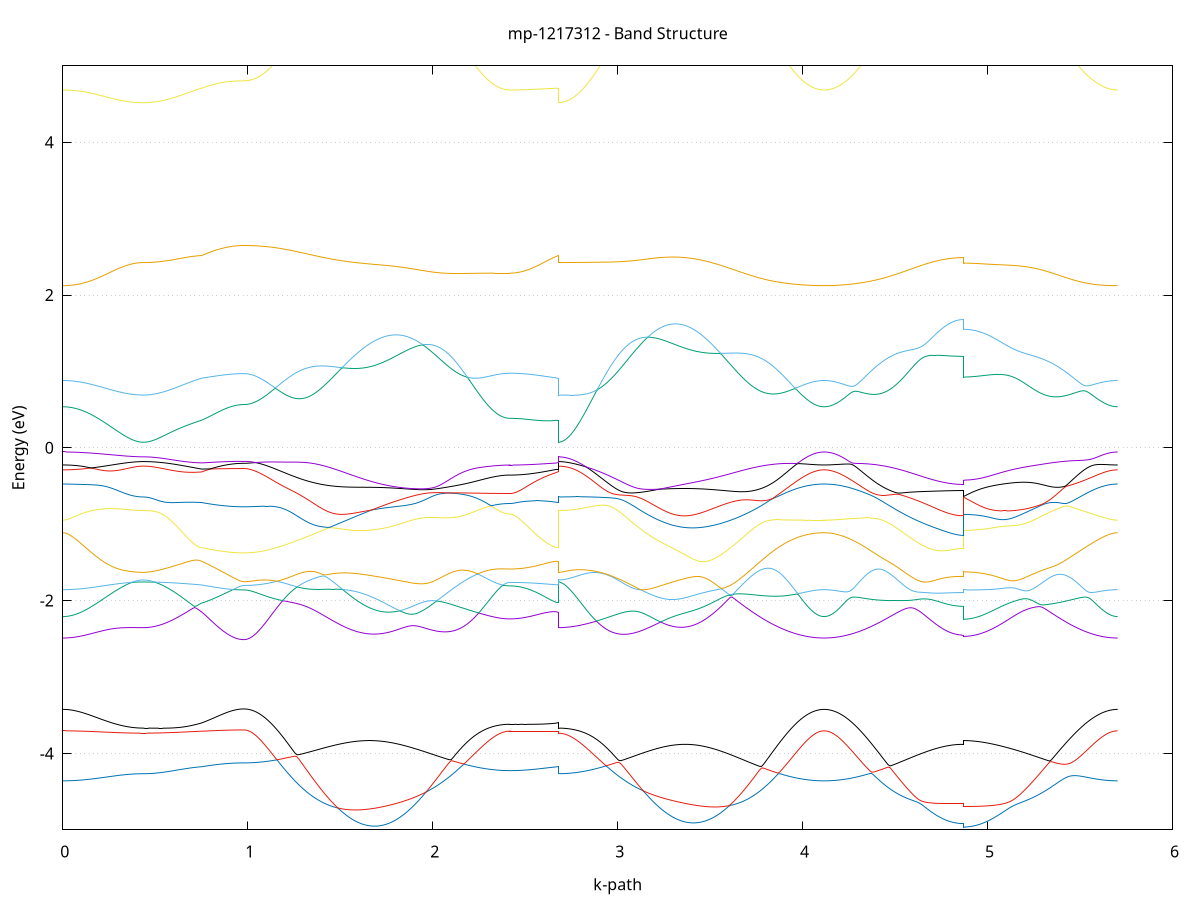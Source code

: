set title 'mp-1217312 - Band Structure'
set xlabel 'k-path'
set ylabel 'Energy (eV)'
set grid y
set yrange [-5:5]
set terminal png size 800,600
set output 'mp-1217312_bands_gnuplot.png'
plot '-' using 1:2 with lines notitle, '-' using 1:2 with lines notitle, '-' using 1:2 with lines notitle, '-' using 1:2 with lines notitle, '-' using 1:2 with lines notitle, '-' using 1:2 with lines notitle, '-' using 1:2 with lines notitle, '-' using 1:2 with lines notitle, '-' using 1:2 with lines notitle, '-' using 1:2 with lines notitle, '-' using 1:2 with lines notitle, '-' using 1:2 with lines notitle, '-' using 1:2 with lines notitle, '-' using 1:2 with lines notitle, '-' using 1:2 with lines notitle, '-' using 1:2 with lines notitle, '-' using 1:2 with lines notitle, '-' using 1:2 with lines notitle, '-' using 1:2 with lines notitle, '-' using 1:2 with lines notitle, '-' using 1:2 with lines notitle, '-' using 1:2 with lines notitle, '-' using 1:2 with lines notitle, '-' using 1:2 with lines notitle, '-' using 1:2 with lines notitle, '-' using 1:2 with lines notitle, '-' using 1:2 with lines notitle, '-' using 1:2 with lines notitle, '-' using 1:2 with lines notitle, '-' using 1:2 with lines notitle, '-' using 1:2 with lines notitle, '-' using 1:2 with lines notitle, '-' using 1:2 with lines notitle, '-' using 1:2 with lines notitle, '-' using 1:2 with lines notitle, '-' using 1:2 with lines notitle, '-' using 1:2 with lines notitle, '-' using 1:2 with lines notitle, '-' using 1:2 with lines notitle, '-' using 1:2 with lines notitle, '-' using 1:2 with lines notitle, '-' using 1:2 with lines notitle, '-' using 1:2 with lines notitle, '-' using 1:2 with lines notitle, '-' using 1:2 with lines notitle, '-' using 1:2 with lines notitle, '-' using 1:2 with lines notitle, '-' using 1:2 with lines notitle
0.000000 -13.675421
0.009903 -13.675321
0.019806 -13.675221
0.029709 -13.675021
0.039612 -13.674821
0.049515 -13.674421
0.059418 -13.674021
0.069321 -13.673521
0.079224 -13.672921
0.089126 -13.672321
0.099029 -13.671621
0.108932 -13.670921
0.118835 -13.670121
0.128738 -13.669221
0.138641 -13.668321
0.148544 -13.667321
0.158447 -13.666321
0.168350 -13.665321
0.178253 -13.664221
0.188156 -13.663121
0.198059 -13.662021
0.207962 -13.660921
0.217865 -13.659821
0.227768 -13.658621
0.237671 -13.657521
0.247574 -13.656421
0.257476 -13.655321
0.267379 -13.654221
0.277282 -13.653121
0.287185 -13.652021
0.297088 -13.651021
0.306991 -13.650121
0.316894 -13.649221
0.326797 -13.648321
0.336700 -13.647521
0.346603 -13.646821
0.356506 -13.646121
0.366409 -13.645521
0.376312 -13.645021
0.386215 -13.644521
0.396118 -13.644121
0.406021 -13.643821
0.415924 -13.643621
0.425826 -13.643521
0.435729 -13.643521
0.435729 -13.643521
0.445589 -13.643421
0.455449 -13.643421
0.465308 -13.643321
0.475168 -13.643121
0.485028 -13.642921
0.494887 -13.642721
0.504747 -13.642421
0.514607 -13.642121
0.524466 -13.641721
0.534326 -13.641321
0.544186 -13.640921
0.554045 -13.640521
0.563905 -13.640021
0.573765 -13.639521
0.583624 -13.639021
0.593484 -13.638521
0.603344 -13.638021
0.613203 -13.637421
0.623063 -13.636921
0.632923 -13.636321
0.642782 -13.635821
0.652642 -13.635321
0.662502 -13.634821
0.672361 -13.634321
0.682221 -13.633921
0.692081 -13.633521
0.701940 -13.633121
0.711800 -13.632721
0.721659 -13.632421
0.731519 -13.632221
0.741379 -13.632021
0.751238 -13.631821
0.751238 -13.631821
0.761160 -13.632021
0.771082 -13.632121
0.781004 -13.632321
0.790926 -13.632621
0.800848 -13.632821
0.810770 -13.633121
0.820691 -13.633421
0.830613 -13.633721
0.840535 -13.634021
0.850457 -13.634321
0.860379 -13.634621
0.870301 -13.634921
0.880223 -13.635121
0.890144 -13.635421
0.900066 -13.635621
0.909988 -13.635921
0.919910 -13.636021
0.929832 -13.636221
0.939754 -13.636421
0.949675 -13.636521
0.959597 -13.636521
0.969519 -13.636621
0.979441 -13.636621
0.979441 -13.636621
0.989351 -13.636421
0.999260 -13.635621
1.009170 -13.634321
1.019079 -13.632521
1.028989 -13.630121
1.038898 -13.627321
1.048808 -13.623921
1.058717 -13.620021
1.068627 -13.615721
1.078536 -13.610821
1.088446 -13.605321
1.098355 -13.599421
1.108265 -13.593021
1.118175 -13.586021
1.128084 -13.578621
1.137994 -13.570721
1.147903 -13.562221
1.157813 -13.553321
1.167722 -13.543821
1.177632 -13.533921
1.187541 -13.523521
1.197451 -13.512621
1.207360 -13.501221
1.217270 -13.489321
1.227179 -13.477021
1.237089 -13.464221
1.246999 -13.450921
1.256908 -13.437221
1.266818 -13.423021
1.276727 -13.408421
1.286637 -13.393321
1.296546 -13.377721
1.306456 -13.361821
1.316365 -13.345421
1.326275 -13.328521
1.336184 -13.311321
1.346094 -13.293621
1.356003 -13.275621
1.365913 -13.257121
1.375823 -13.238321
1.385732 -13.219121
1.395642 -13.199521
1.405551 -13.179521
1.415461 -13.159221
1.425370 -13.138521
1.435280 -13.117521
1.445189 -13.096221
1.455099 -13.074621
1.465008 -13.052721
1.474918 -13.030521
1.484827 -13.008021
1.494737 -12.985321
1.504647 -12.962321
1.514556 -12.939121
1.524466 -12.915821
1.534375 -12.892221
1.544285 -12.868521
1.554194 -12.844721
1.564104 -12.820821
1.574013 -12.796821
1.583923 -12.772921
1.593832 -12.749121
1.603742 -12.725421
1.613651 -12.701921
1.623561 -12.678921
1.633471 -12.656521
1.643380 -12.635121
1.653290 -12.615021
1.663199 -12.597021
1.673109 -12.582021
1.683018 -12.571321
1.692928 -12.566221
1.692928 -12.566221
1.702853 -12.567521
1.712779 -12.575021
1.722704 -12.587421
1.732629 -12.603421
1.742555 -12.622021
1.752480 -12.642221
1.762405 -12.663621
1.772331 -12.685821
1.782256 -12.708521
1.792181 -12.731621
1.802107 -12.754921
1.812032 -12.778421
1.821958 -12.801921
1.831883 -12.825521
1.841808 -12.849021
1.851734 -12.872421
1.861659 -12.895721
1.871584 -12.918821
1.881510 -12.941821
1.891435 -12.964621
1.901361 -12.987221
1.911286 -13.009621
1.921211 -13.031821
1.931137 -13.053621
1.941062 -13.075221
1.950987 -13.096621
1.960913 -13.117621
1.970838 -13.138321
1.980763 -13.158721
1.990689 -13.178721
2.000614 -13.198421
2.010540 -13.217821
2.020465 -13.236821
2.030390 -13.255421
2.040316 -13.273721
2.050241 -13.291521
2.060166 -13.309021
2.070092 -13.326021
2.080017 -13.342721
2.089943 -13.358921
2.099868 -13.374721
2.109793 -13.390121
2.119719 -13.405021
2.129644 -13.419521
2.139569 -13.433621
2.149495 -13.447221
2.159420 -13.460421
2.169346 -13.473021
2.179271 -13.485321
2.189196 -13.497021
2.199122 -13.508321
2.209047 -13.519121
2.218972 -13.529521
2.228898 -13.539321
2.238823 -13.548721
2.248748 -13.557521
2.258674 -13.565921
2.268599 -13.573821
2.278525 -13.581221
2.288450 -13.588121
2.298375 -13.594521
2.308301 -13.600321
2.318226 -13.605721
2.328151 -13.610621
2.338077 -13.614921
2.348002 -13.618821
2.357928 -13.622121
2.367853 -13.625021
2.377778 -13.627321
2.387704 -13.629121
2.397629 -13.630421
2.407554 -13.631121
2.417480 -13.631421
2.417480 -13.631421
2.427137 -13.631421
2.436794 -13.631421
2.446452 -13.631321
2.456109 -13.631321
2.465766 -13.631321
2.475423 -13.631221
2.485081 -13.631221
2.494738 -13.631121
2.504395 -13.631121
2.514052 -13.631021
2.523710 -13.631021
2.533367 -13.630921
2.543024 -13.630921
2.552681 -13.630821
2.562339 -13.630821
2.571996 -13.630821
2.581653 -13.630821
2.591310 -13.630821
2.600968 -13.630821
2.610625 -13.630821
2.620282 -13.630921
2.629939 -13.631021
2.639597 -13.631121
2.649254 -13.631221
2.658911 -13.631421
2.668568 -13.631621
2.678226 -13.631821
2.678226 -13.643521
2.688120 -13.643221
2.698014 -13.642421
2.707908 -13.641221
2.717802 -13.639421
2.727696 -13.637021
2.737590 -13.634221
2.747484 -13.630921
2.757378 -13.627021
2.767272 -13.622721
2.777166 -13.617821
2.787060 -13.612421
2.796954 -13.606621
2.806848 -13.600221
2.816742 -13.593321
2.826636 -13.585921
2.836530 -13.578021
2.846424 -13.569621
2.856318 -13.560821
2.866212 -13.551421
2.876106 -13.541521
2.886000 -13.531221
2.895894 -13.520421
2.905788 -13.509121
2.915682 -13.497321
2.925576 -13.485121
2.935470 -13.472421
2.945364 -13.459221
2.955258 -13.445621
2.965152 -13.431521
2.975047 -13.417021
2.984941 -13.402021
2.994835 -13.386621
3.004729 -13.370721
3.014623 -13.354521
3.024517 -13.337821
3.034411 -13.320721
3.044305 -13.303221
3.054199 -13.285221
3.064093 -13.266921
3.073987 -13.248221
3.083881 -13.229221
3.093775 -13.209721
3.103669 -13.189921
3.113563 -13.169821
3.123457 -13.149321
3.133351 -13.128421
3.143245 -13.107321
3.153139 -13.085921
3.163033 -13.064121
3.172927 -13.042121
3.182821 -13.019821
3.192715 -12.997321
3.202609 -12.974521
3.212503 -12.951521
3.222397 -12.928321
3.232291 -12.905021
3.242185 -12.881521
3.252079 -12.857921
3.261973 -12.834221
3.271867 -12.810521
3.281761 -12.786821
3.291655 -12.763221
3.301549 -12.739821
3.311443 -12.716721
3.321337 -12.694021
3.331232 -12.672021
3.331232 -12.672021
3.341169 -12.650921
3.351106 -12.631321
3.361043 -12.613921
3.370980 -12.599621
3.380917 -12.589621
3.390854 -12.585121
3.400791 -12.587021
3.410729 -12.594921
3.420666 -12.607721
3.430603 -12.624321
3.440540 -12.643421
3.450477 -12.664321
3.460414 -12.686421
3.470351 -12.709321
3.480288 -12.732821
3.490226 -12.756721
3.500163 -12.780721
3.510100 -12.804921
3.520037 -12.829221
3.529974 -12.853521
3.539911 -12.877721
3.549848 -12.901821
3.559785 -12.925721
3.569723 -12.949521
3.579660 -12.973221
3.589597 -12.996621
3.599534 -13.019821
3.609471 -13.042721
3.619408 -13.065421
3.629345 -13.087821
3.639282 -13.109921
3.649220 -13.131721
3.659157 -13.153221
3.669094 -13.174321
3.679031 -13.195121
3.688968 -13.215621
3.698905 -13.235721
3.708842 -13.255421
3.718779 -13.274821
3.728717 -13.293821
3.738654 -13.312321
3.748591 -13.330521
3.758528 -13.348321
3.768465 -13.365621
3.778402 -13.382621
3.788339 -13.399121
3.798276 -13.415121
3.808214 -13.430821
3.818151 -13.445921
3.828088 -13.460721
3.838025 -13.474921
3.847962 -13.488721
3.857899 -13.502121
3.867836 -13.515021
3.877773 -13.527421
3.887711 -13.539321
3.897648 -13.550721
3.907585 -13.561721
3.917522 -13.572221
3.927459 -13.582121
3.937396 -13.591621
3.947333 -13.600621
3.957270 -13.609121
3.967208 -13.617121
3.977145 -13.624621
3.987082 -13.631521
3.997019 -13.638021
4.006956 -13.644021
4.016893 -13.649421
4.026830 -13.654321
4.036767 -13.658721
4.046705 -13.662621
4.056642 -13.666021
4.066579 -13.668921
4.076516 -13.671221
4.086453 -13.673021
4.096390 -13.674321
4.106327 -13.675121
4.116264 -13.675421
4.116264 -13.675421
4.126150 -13.675121
4.136036 -13.674421
4.145921 -13.673221
4.155807 -13.671621
4.165692 -13.669421
4.175578 -13.666821
4.185463 -13.663721
4.195349 -13.660121
4.205234 -13.656021
4.215120 -13.651521
4.225005 -13.646521
4.234891 -13.641021
4.244777 -13.635121
4.254662 -13.628721
4.264548 -13.621821
4.274433 -13.614421
4.284319 -13.606621
4.294204 -13.598421
4.304090 -13.589621
4.313975 -13.580521
4.323861 -13.570821
4.333746 -13.560721
4.343632 -13.550221
4.353518 -13.539221
4.363403 -13.527821
4.373289 -13.515921
4.383174 -13.503721
4.393060 -13.490921
4.402945 -13.477821
4.412831 -13.464221
4.422716 -13.450221
4.432602 -13.435821
4.442487 -13.421021
4.452373 -13.405721
4.462259 -13.390121
4.472144 -13.374121
4.482030 -13.357721
4.491915 -13.340921
4.501801 -13.323721
4.511686 -13.306121
4.521572 -13.288221
4.531457 -13.270021
4.541343 -13.251321
4.551228 -13.232421
4.561114 -13.213121
4.571000 -13.193421
4.580885 -13.173521
4.590771 -13.153221
4.600656 -13.132721
4.610542 -13.111821
4.620427 -13.090721
4.630313 -13.069321
4.640198 -13.047621
4.650084 -13.025721
4.659969 -13.003621
4.669855 -12.981321
4.679741 -12.958821
4.689626 -12.936121
4.699512 -12.913221
4.709397 -12.890221
4.719283 -12.867121
4.729168 -12.844021
4.739054 -12.820821
4.748939 -12.797621
4.758825 -12.774521
4.768710 -12.751521
4.778596 -12.728821
4.788482 -12.706521
4.798367 -12.684621
4.808253 -12.663621
4.818138 -12.643721
4.828024 -12.625321
4.837909 -12.609321
4.847795 -12.596621
4.857680 -12.588321
4.867566 -12.585421
4.867566 -12.566121
4.877518 -12.568521
4.887471 -12.575621
4.897423 -12.586421
4.907375 -12.600121
4.917328 -12.616021
4.927280 -12.633421
4.937233 -12.651921
4.947185 -12.671121
4.957137 -12.690921
4.967090 -12.711221
4.977042 -12.731721
4.986995 -12.752421
4.996947 -12.773321
5.006899 -12.794221
5.016852 -12.815221
5.026804 -12.836221
5.036757 -12.857221
5.046709 -12.878121
5.056661 -12.899021
5.066614 -12.919721
5.076566 -12.940421
5.086519 -12.960921
5.096471 -12.981321
5.106423 -13.001621
5.116376 -13.021721
5.126328 -13.041621
5.136281 -13.061321
5.146233 -13.080921
5.156185 -13.100221
5.166138 -13.119321
5.176090 -13.138221
5.186042 -13.156921
5.195995 -13.175321
5.205947 -13.193421
5.215900 -13.211421
5.225852 -13.229021
5.235804 -13.246421
5.245757 -13.263521
5.255709 -13.280321
5.265662 -13.296921
5.275614 -13.313121
5.285566 -13.329021
5.295519 -13.344721
5.305471 -13.360021
5.315424 -13.375021
5.325376 -13.389721
5.335328 -13.404021
5.345281 -13.418121
5.355233 -13.431821
5.365186 -13.445121
5.375138 -13.458121
5.385090 -13.470821
5.395043 -13.483121
5.404995 -13.495121
5.414947 -13.506721
5.424900 -13.517921
5.434852 -13.528721
5.444805 -13.539221
5.454757 -13.549421
5.464709 -13.559121
5.474662 -13.568521
5.484614 -13.577521
5.494567 -13.586121
5.504519 -13.594321
5.514471 -13.602221
5.524424 -13.609621
5.534376 -13.616721
5.544329 -13.623321
5.554281 -13.629621
5.564233 -13.635521
5.574186 -13.641021
5.584138 -13.646021
5.594091 -13.650721
5.604043 -13.655021
5.613995 -13.658921
5.623948 -13.662321
5.633900 -13.665421
5.643852 -13.668021
5.653805 -13.670321
5.663757 -13.672121
5.673710 -13.673521
5.683662 -13.674621
5.693614 -13.675221
5.703567 -13.675421
e
0.000000 -12.352121
0.009903 -12.352221
0.019806 -12.352521
0.029709 -12.352921
0.039612 -12.353521
0.049515 -12.354221
0.059418 -12.355221
0.069321 -12.356221
0.079224 -12.357521
0.089126 -12.358821
0.099029 -12.360321
0.108932 -12.362021
0.118835 -12.363721
0.128738 -12.365621
0.138641 -12.367621
0.148544 -12.369621
0.158447 -12.371821
0.168350 -12.374021
0.178253 -12.376321
0.188156 -12.378621
0.198059 -12.381021
0.207962 -12.383421
0.217865 -12.385821
0.227768 -12.388321
0.237671 -12.390721
0.247574 -12.393021
0.257476 -12.395421
0.267379 -12.397721
0.277282 -12.399921
0.287185 -12.402121
0.297088 -12.404221
0.306991 -12.406221
0.316894 -12.408121
0.326797 -12.409921
0.336700 -12.411621
0.346603 -12.413121
0.356506 -12.414521
0.366409 -12.415721
0.376312 -12.416821
0.386215 -12.417821
0.396118 -12.418521
0.406021 -12.419121
0.415924 -12.419621
0.425826 -12.419821
0.435729 -12.419921
0.435729 -12.419921
0.445589 -12.419921
0.455449 -12.419821
0.465308 -12.419721
0.475168 -12.419621
0.485028 -12.419421
0.494887 -12.419121
0.504747 -12.418921
0.514607 -12.418621
0.524466 -12.418221
0.534326 -12.417821
0.544186 -12.417421
0.554045 -12.416921
0.563905 -12.416421
0.573765 -12.415821
0.583624 -12.415221
0.593484 -12.414621
0.603344 -12.413921
0.613203 -12.413221
0.623063 -12.412521
0.632923 -12.411721
0.642782 -12.410921
0.652642 -12.410121
0.662502 -12.409221
0.672361 -12.408321
0.682221 -12.407421
0.692081 -12.406421
0.701940 -12.405521
0.711800 -12.404421
0.721659 -12.403421
0.731519 -12.402321
0.741379 -12.401221
0.751238 -12.400021
0.751238 -12.400021
0.761160 -12.397521
0.771082 -12.394921
0.781004 -12.392321
0.790926 -12.389621
0.800848 -12.386921
0.810770 -12.384221
0.820691 -12.381621
0.830613 -12.379021
0.840535 -12.376421
0.850457 -12.373921
0.860379 -12.371521
0.870301 -12.369221
0.880223 -12.367121
0.890144 -12.365121
0.900066 -12.363221
0.909988 -12.361621
0.919910 -12.360121
0.929832 -12.358921
0.939754 -12.357821
0.949675 -12.357021
0.959597 -12.356421
0.969519 -12.356121
0.979441 -12.355921
0.979441 -12.355921
0.989351 -12.355821
0.999260 -12.355521
1.009170 -12.355021
1.019079 -12.354321
1.028989 -12.353421
1.038898 -12.352321
1.048808 -12.350921
1.058717 -12.349421
1.068627 -12.347721
1.078536 -12.345821
1.088446 -12.343721
1.098355 -12.341521
1.108265 -12.339021
1.118175 -12.336421
1.128084 -12.333621
1.137994 -12.330621
1.147903 -12.327421
1.157813 -12.324121
1.167722 -12.320721
1.177632 -12.317121
1.187541 -12.313321
1.197451 -12.309521
1.207360 -12.305521
1.217270 -12.301321
1.227179 -12.297121
1.237089 -12.292821
1.246999 -12.288321
1.256908 -12.283821
1.266818 -12.279221
1.276727 -12.274521
1.286637 -12.269721
1.296546 -12.264921
1.306456 -12.260121
1.316365 -12.255221
1.326275 -12.250321
1.336184 -12.245321
1.346094 -12.240421
1.356003 -12.235421
1.365913 -12.230521
1.375823 -12.225621
1.385732 -12.220721
1.395642 -12.215921
1.405551 -12.211121
1.415461 -12.206421
1.425370 -12.201821
1.435280 -12.197221
1.445189 -12.192821
1.455099 -12.188421
1.465008 -12.184221
1.474918 -12.180121
1.484827 -12.176121
1.494737 -12.172321
1.504647 -12.168621
1.514556 -12.165121
1.524466 -12.161821
1.534375 -12.158621
1.544285 -12.155621
1.554194 -12.152921
1.564104 -12.150321
1.574013 -12.148021
1.583923 -12.167621
1.593832 -12.189721
1.603742 -12.211721
1.613651 -12.233621
1.623561 -12.255221
1.633471 -12.276221
1.643380 -12.296421
1.653290 -12.315321
1.663199 -12.332321
1.673109 -12.346221
1.683018 -12.356021
1.692928 -12.360321
1.692928 -12.360321
1.702853 -12.358221
1.712779 -12.350121
1.722704 -12.337121
1.732629 -12.320621
1.742555 -12.301621
1.752480 -12.281021
1.762405 -12.259421
1.772331 -12.237121
1.782256 -12.214421
1.792181 -12.191421
1.802107 -12.168321
1.812032 -12.164221
1.821958 -12.167921
1.831883 -12.171721
1.841808 -12.175821
1.851734 -12.180021
1.861659 -12.184521
1.871584 -12.189021
1.881510 -12.193821
1.891435 -12.198721
1.901361 -12.203721
1.911286 -12.208921
1.921211 -12.214221
1.931137 -12.219621
1.941062 -12.225121
1.950987 -12.230721
1.960913 -12.236421
1.970838 -12.242121
1.980763 -12.247921
1.990689 -12.253821
2.000614 -12.259721
2.010540 -12.265621
2.020465 -12.271521
2.030390 -12.277421
2.040316 -12.283321
2.050241 -12.289221
2.060166 -12.295121
2.070092 -12.301021
2.080017 -12.306821
2.089943 -12.312521
2.099868 -12.318221
2.109793 -12.323821
2.119719 -12.329321
2.129644 -12.334721
2.139569 -12.340121
2.149495 -12.345321
2.159420 -12.350421
2.169346 -12.355421
2.179271 -12.360221
2.189196 -12.364921
2.199122 -12.369521
2.209047 -12.373921
2.218972 -12.378121
2.228898 -12.382221
2.238823 -12.386121
2.248748 -12.389821
2.258674 -12.393321
2.268599 -12.396721
2.278525 -12.399921
2.288450 -12.402821
2.298375 -12.405621
2.308301 -12.408121
2.318226 -12.410521
2.328151 -12.412621
2.338077 -12.414521
2.348002 -12.416221
2.357928 -12.417721
2.367853 -12.418921
2.377778 -12.419921
2.387704 -12.420721
2.397629 -12.421321
2.407554 -12.421621
2.417480 -12.421721
2.417480 -12.421721
2.427137 -12.421721
2.436794 -12.421621
2.446452 -12.421521
2.456109 -12.421221
2.465766 -12.420921
2.475423 -12.420621
2.485081 -12.420221
2.494738 -12.419721
2.504395 -12.419121
2.514052 -12.418521
2.523710 -12.417821
2.533367 -12.417121
2.543024 -12.416321
2.552681 -12.415521
2.562339 -12.414621
2.571996 -12.413621
2.581653 -12.412621
2.591310 -12.411621
2.600968 -12.410521
2.610625 -12.409321
2.620282 -12.408121
2.629939 -12.406921
2.639597 -12.405621
2.649254 -12.404221
2.658911 -12.402921
2.668568 -12.401521
2.678226 -12.400021
2.678226 -12.419921
2.688120 -12.419821
2.698014 -12.419521
2.707908 -12.418921
2.717802 -12.418121
2.727696 -12.417121
2.737590 -12.415921
2.747484 -12.414421
2.757378 -12.412721
2.767272 -12.410821
2.777166 -12.408721
2.787060 -12.406421
2.796954 -12.403821
2.806848 -12.401121
2.816742 -12.398221
2.826636 -12.395021
2.836530 -12.391721
2.846424 -12.388221
2.856318 -12.384521
2.866212 -12.380621
2.876106 -12.376621
2.886000 -12.372421
2.895894 -12.368021
2.905788 -12.363521
2.915682 -12.358821
2.925576 -12.354021
2.935470 -12.349021
2.945364 -12.344021
2.955258 -12.338821
2.965152 -12.333521
2.975047 -12.328121
2.984941 -12.322621
2.994835 -12.317021
3.004729 -12.311321
3.014623 -12.305621
3.024517 -12.299921
3.034411 -12.294021
3.044305 -12.288221
3.054199 -12.282321
3.064093 -12.276421
3.073987 -12.270521
3.083881 -12.264621
3.093775 -12.258721
3.103669 -12.252821
3.113563 -12.247021
3.123457 -12.241221
3.133351 -12.235421
3.143245 -12.229821
3.153139 -12.224221
3.163033 -12.218721
3.172927 -12.213321
3.182821 -12.208021
3.192715 -12.202821
3.202609 -12.197721
3.212503 -12.192821
3.222397 -12.188021
3.232291 -12.183421
3.242185 -12.179021
3.252079 -12.174721
3.261973 -12.170621
3.271867 -12.166721
3.281761 -12.163021
3.291655 -12.180921
3.301549 -12.204621
3.311443 -12.228121
3.321337 -12.251121
3.331232 -12.273521
3.331232 -12.273521
3.341169 -12.295021
3.351106 -12.315021
3.361043 -12.332921
3.370980 -12.347721
3.380917 -12.358221
3.390854 -12.363121
3.400791 -12.361721
3.410729 -12.354321
3.420666 -12.342021
3.430603 -12.326021
3.440540 -12.307421
3.450477 -12.287121
3.460414 -12.265521
3.470351 -12.243221
3.480288 -12.220421
3.490226 -12.197221
3.500163 -12.173921
3.510100 -12.150521
3.520037 -12.145221
3.529974 -12.147521
3.539911 -12.150021
3.549848 -12.152721
3.559785 -12.155621
3.569723 -12.158721
3.579660 -12.162021
3.589597 -12.165521
3.599534 -12.169121
3.609471 -12.172921
3.619408 -12.176821
3.629345 -12.180921
3.639282 -12.185121
3.649220 -12.189421
3.659157 -12.193821
3.669094 -12.198321
3.679031 -12.202921
3.688968 -12.207621
3.698905 -12.212421
3.708842 -12.217221
3.718779 -12.222021
3.728717 -12.226921
3.738654 -12.231821
3.748591 -12.236721
3.758528 -12.241721
3.768465 -12.246621
3.778402 -12.251521
3.788339 -12.256421
3.798276 -12.261221
3.808214 -12.266021
3.818151 -12.270721
3.828088 -12.275421
3.838025 -12.280021
3.847962 -12.284521
3.857899 -12.289021
3.867836 -12.293321
3.877773 -12.297621
3.887711 -12.301721
3.897648 -12.305721
3.907585 -12.309521
3.917522 -12.313321
3.927459 -12.316921
3.937396 -12.320321
3.947333 -12.323621
3.957270 -12.326821
3.967208 -12.329721
3.977145 -12.332621
3.987082 -12.335221
3.997019 -12.337621
4.006956 -12.339921
4.016893 -12.342021
4.026830 -12.343921
4.036767 -12.345621
4.046705 -12.347121
4.056642 -12.348421
4.066579 -12.349621
4.076516 -12.350521
4.086453 -12.351221
4.096390 -12.351721
4.106327 -12.352021
4.116264 -12.352121
4.116264 -12.352121
4.126150 -12.352021
4.136036 -12.351821
4.145921 -12.351421
4.155807 -12.350821
4.165692 -12.350021
4.175578 -12.349021
4.185463 -12.347921
4.195349 -12.346721
4.205234 -12.345221
4.215120 -12.343621
4.225005 -12.341921
4.234891 -12.340021
4.244777 -12.337921
4.254662 -12.335721
4.264548 -12.333321
4.274433 -12.330821
4.284319 -12.328121
4.294204 -12.325421
4.304090 -12.322421
4.313975 -12.319421
4.323861 -12.316221
4.333746 -12.312921
4.343632 -12.309521
4.353518 -12.305921
4.363403 -12.302321
4.373289 -12.298621
4.383174 -12.294721
4.393060 -12.290821
4.402945 -12.286821
4.412831 -12.282721
4.422716 -12.278621
4.432602 -12.274421
4.442487 -12.270121
4.452373 -12.265821
4.462259 -12.261421
4.472144 -12.257021
4.482030 -12.252621
4.491915 -12.248121
4.501801 -12.243721
4.511686 -12.239221
4.521572 -12.234721
4.531457 -12.230321
4.541343 -12.225821
4.551228 -12.221421
4.561114 -12.217021
4.571000 -12.212721
4.580885 -12.208421
4.590771 -12.204121
4.600656 -12.199921
4.610542 -12.195821
4.620427 -12.191821
4.630313 -12.187921
4.640198 -12.184021
4.650084 -12.180321
4.659969 -12.176621
4.669855 -12.173121
4.679741 -12.169721
4.689626 -12.166421
4.699512 -12.163321
4.709397 -12.160321
4.719283 -12.157521
4.729168 -12.154821
4.739054 -12.152321
4.748939 -12.154221
4.758825 -12.176621
4.768710 -12.199121
4.778596 -12.221521
4.788482 -12.243621
4.798367 -12.265121
4.808253 -12.286021
4.818138 -12.305721
4.828024 -12.323921
4.837909 -12.339821
4.847795 -12.352521
4.857680 -12.360821
4.867566 -12.363721
4.867566 -12.360221
4.877518 -12.357821
4.887471 -12.350921
4.897423 -12.340421
4.907375 -12.327021
4.917328 -12.311621
4.927280 -12.294821
4.937233 -12.277121
4.947185 -12.258721
4.957137 -12.239921
4.967090 -12.220921
4.977042 -12.202021
4.986995 -12.183621
4.996947 -12.167621
5.006899 -12.159821
5.016852 -12.159121
5.026804 -12.160521
5.036757 -12.162421
5.046709 -12.164721
5.056661 -12.167221
5.066614 -12.169921
5.076566 -12.172721
5.086519 -12.175621
5.096471 -12.178721
5.106423 -12.181821
5.116376 -12.185121
5.126328 -12.188421
5.136281 -12.191821
5.146233 -12.195421
5.156185 -12.198921
5.166138 -12.202621
5.176090 -12.206321
5.186042 -12.210021
5.195995 -12.213821
5.205947 -12.217721
5.215900 -12.221521
5.225852 -12.225421
5.235804 -12.229421
5.245757 -12.233321
5.255709 -12.237321
5.265662 -12.241221
5.275614 -12.245221
5.285566 -12.249221
5.295519 -12.253121
5.305471 -12.257121
5.315424 -12.261021
5.325376 -12.264921
5.335328 -12.268821
5.345281 -12.272621
5.355233 -12.276421
5.365186 -12.280121
5.375138 -12.283821
5.385090 -12.287521
5.395043 -12.291021
5.404995 -12.294521
5.414947 -12.298021
5.424900 -12.301421
5.434852 -12.304721
5.444805 -12.307921
5.454757 -12.311021
5.464709 -12.314021
5.474662 -12.317021
5.484614 -12.319821
5.494567 -12.322521
5.504519 -12.325221
5.514471 -12.327721
5.524424 -12.330121
5.534376 -12.332421
5.544329 -12.334621
5.554281 -12.336721
5.564233 -12.338621
5.574186 -12.340521
5.584138 -12.342221
5.594091 -12.343721
5.604043 -12.345221
5.613995 -12.346521
5.623948 -12.347721
5.633900 -12.348721
5.643852 -12.349621
5.653805 -12.350421
5.663757 -12.351021
5.673710 -12.351521
5.683662 -12.351821
5.693614 -12.352121
5.703567 -12.352121
e
0.000000 -11.454521
0.009903 -11.454421
0.019806 -11.454321
0.029709 -11.454221
0.039612 -11.453921
0.049515 -11.453621
0.059418 -11.453221
0.069321 -11.452821
0.079224 -11.452321
0.089126 -11.451721
0.099029 -11.451021
0.108932 -11.450421
0.118835 -11.449621
0.128738 -11.448821
0.138641 -11.448021
0.148544 -11.447221
0.158447 -11.446321
0.168350 -11.445321
0.178253 -11.444421
0.188156 -11.443421
0.198059 -11.442421
0.207962 -11.441421
0.217865 -11.440321
0.227768 -11.439321
0.237671 -11.438221
0.247574 -11.437221
0.257476 -11.436121
0.267379 -11.435121
0.277282 -11.434121
0.287185 -11.433021
0.297088 -11.432021
0.306991 -11.431021
0.316894 -11.430021
0.326797 -11.429021
0.336700 -11.428121
0.346603 -11.427121
0.356506 -11.426221
0.366409 -11.425221
0.376312 -11.424321
0.386215 -11.423421
0.396118 -11.422521
0.406021 -11.421721
0.415924 -11.420921
0.425826 -11.420421
0.435729 -11.420221
0.435729 -11.420221
0.445589 -11.420721
0.455449 -11.422021
0.465308 -11.423821
0.475168 -11.425821
0.485028 -11.428121
0.494887 -11.430521
0.504747 -11.433121
0.514607 -11.435921
0.524466 -11.438721
0.534326 -11.441721
0.544186 -11.444721
0.554045 -11.447821
0.563905 -11.451021
0.573765 -11.454321
0.583624 -11.457521
0.593484 -11.460921
0.603344 -11.464221
0.613203 -11.467521
0.623063 -11.470821
0.632923 -11.474121
0.642782 -11.477321
0.652642 -11.480521
0.662502 -11.483621
0.672361 -11.486621
0.682221 -11.489621
0.692081 -11.492421
0.701940 -11.495221
0.711800 -11.497821
0.721659 -11.500321
0.731519 -11.502721
0.741379 -11.505021
0.751238 -11.507121
0.751238 -11.507121
0.761160 -11.508621
0.771082 -11.510121
0.781004 -11.511621
0.790926 -11.513021
0.800848 -11.514421
0.810770 -11.515721
0.820691 -11.516921
0.830613 -11.518121
0.840535 -11.519321
0.850457 -11.520321
0.860379 -11.521321
0.870301 -11.522221
0.880223 -11.523121
0.890144 -11.523821
0.900066 -11.524521
0.909988 -11.525221
0.919910 -11.525721
0.929832 -11.526121
0.939754 -11.526521
0.949675 -11.526821
0.959597 -11.527021
0.969519 -11.527121
0.979441 -11.527221
0.979441 -11.527221
0.989351 -11.527321
0.999260 -11.527621
1.009170 -11.528221
1.019079 -11.529021
1.028989 -11.530121
1.038898 -11.531421
1.048808 -11.532921
1.058717 -11.534721
1.068627 -11.536721
1.078536 -11.539021
1.088446 -11.541621
1.098355 -11.544421
1.108265 -11.547521
1.118175 -11.550921
1.128084 -11.554521
1.137994 -11.558521
1.147903 -11.562821
1.157813 -11.567421
1.167722 -11.572321
1.177632 -11.577621
1.187541 -11.583221
1.197451 -11.589221
1.207360 -11.595621
1.217270 -11.602321
1.227179 -11.609421
1.237089 -11.616921
1.246999 -11.624921
1.256908 -11.633221
1.266818 -11.642021
1.276727 -11.651321
1.286637 -11.661021
1.296546 -11.671121
1.306456 -11.681721
1.316365 -11.692821
1.326275 -11.704421
1.336184 -11.716521
1.346094 -11.729121
1.356003 -11.742121
1.365913 -11.755721
1.375823 -11.769821
1.385732 -11.784321
1.395642 -11.799421
1.405551 -11.815021
1.415461 -11.831021
1.425370 -11.847621
1.435280 -11.864621
1.445189 -11.882121
1.455099 -11.900121
1.465008 -11.918521
1.474918 -11.937421
1.484827 -11.956721
1.494737 -11.976321
1.504647 -11.996421
1.514556 -12.016821
1.524466 -12.037621
1.534375 -12.058721
1.544285 -12.080121
1.554194 -12.101721
1.564104 -12.123521
1.574013 -12.145521
1.583923 -12.145821
1.593832 -12.143921
1.603742 -12.142221
1.613651 -12.140821
1.623561 -12.139621
1.633471 -12.138621
1.643380 -12.137921
1.653290 -12.137521
1.663199 -12.137321
1.673109 -12.137321
1.683018 -12.137621
1.692928 -12.138221
1.692928 -12.138221
1.702853 -12.139021
1.712779 -12.140021
1.722704 -12.141421
1.732629 -12.142921
1.742555 -12.144821
1.752480 -12.146821
1.762405 -12.149221
1.772331 -12.151721
1.782256 -12.154521
1.792181 -12.157521
1.802107 -12.160721
1.812032 -12.145121
1.821958 -12.122121
1.831883 -12.099221
1.841808 -12.076421
1.851734 -12.054021
1.861659 -12.031721
1.871584 -12.009821
1.881510 -11.988221
1.891435 -11.967021
1.901361 -11.946221
1.911286 -11.925921
1.921211 -11.905921
1.931137 -11.886421
1.941062 -11.867421
1.950987 -11.848921
1.960913 -11.830921
1.970838 -11.813521
1.980763 -11.796621
1.990689 -11.780221
2.000614 -11.764321
2.010540 -11.749021
2.020465 -11.734321
2.030390 -11.720121
2.040316 -11.706521
2.050241 -11.693421
2.060166 -11.680921
2.070092 -11.668921
2.080017 -11.657521
2.089943 -11.646621
2.099868 -11.636221
2.109793 -11.626321
2.119719 -11.617021
2.129644 -11.608121
2.139569 -11.599621
2.149495 -11.591721
2.159420 -11.584221
2.169346 -11.577121
2.179271 -11.570421
2.189196 -11.564221
2.199122 -11.558321
2.209047 -11.552821
2.218972 -11.547721
2.228898 -11.542921
2.238823 -11.538421
2.248748 -11.534321
2.258674 -11.530521
2.268599 -11.526921
2.278525 -11.523721
2.288450 -11.520721
2.298375 -11.518021
2.308301 -11.515521
2.318226 -11.513321
2.328151 -11.511321
2.338077 -11.509621
2.348002 -11.508121
2.357928 -11.506721
2.367853 -11.505621
2.377778 -11.504721
2.387704 -11.504021
2.397629 -11.503621
2.407554 -11.503321
2.417480 -11.503221
2.417480 -11.503221
2.427137 -11.503221
2.436794 -11.503221
2.446452 -11.503321
2.456109 -11.503421
2.465766 -11.503621
2.475423 -11.503821
2.485081 -11.504021
2.494738 -11.504221
2.504395 -11.504421
2.514052 -11.504721
2.523710 -11.505021
2.533367 -11.505321
2.543024 -11.505621
2.552681 -11.505921
2.562339 -11.506221
2.571996 -11.506521
2.581653 -11.506721
2.591310 -11.507021
2.600968 -11.507221
2.610625 -11.507421
2.620282 -11.507521
2.629939 -11.507621
2.639597 -11.507621
2.649254 -11.507621
2.658911 -11.507521
2.668568 -11.507321
2.678226 -11.507121
2.678226 -11.420221
2.688120 -11.420221
2.698014 -11.420021
2.707908 -11.419721
2.717802 -11.419221
2.727696 -11.418621
2.737590 -11.419121
2.747484 -11.421121
2.757378 -11.423421
2.767272 -11.426021
2.777166 -11.428921
2.787060 -11.432221
2.796954 -11.435821
2.806848 -11.439721
2.816742 -11.444021
2.826636 -11.448721
2.836530 -11.453721
2.846424 -11.459121
2.856318 -11.464921
2.866212 -11.471221
2.876106 -11.477821
2.886000 -11.484821
2.895894 -11.492321
2.905788 -11.500221
2.915682 -11.508621
2.925576 -11.517521
2.935470 -11.526821
2.945364 -11.536621
2.955258 -11.546921
2.965152 -11.557721
2.975047 -11.569021
2.984941 -11.580821
2.994835 -11.593121
3.004729 -11.605921
3.014623 -11.619321
3.024517 -11.633221
3.034411 -11.647721
3.044305 -11.662721
3.054199 -11.678221
3.064093 -11.694221
3.073987 -11.710821
3.083881 -11.727921
3.093775 -11.745421
3.103669 -11.763521
3.113563 -11.782121
3.123457 -11.801221
3.133351 -11.820821
3.143245 -11.840821
3.153139 -11.861221
3.163033 -11.882121
3.172927 -11.903421
3.182821 -11.925121
3.192715 -11.947121
3.202609 -11.969521
3.212503 -11.992221
3.222397 -12.015121
3.232291 -12.038421
3.242185 -12.061821
3.252079 -12.085521
3.261973 -12.109321
3.271867 -12.133121
3.281761 -12.157021
3.291655 -12.159521
3.301549 -12.156221
3.311443 -12.153121
3.321337 -12.150321
3.331232 -12.147721
3.331232 -12.147721
3.341169 -12.145321
3.351106 -12.143221
3.361043 -12.141321
3.370980 -12.139621
3.380917 -12.138221
3.390854 -12.137121
3.400791 -12.136221
3.410729 -12.135621
3.420666 -12.135221
3.430603 -12.135121
3.440540 -12.135221
3.450477 -12.135621
3.460414 -12.136321
3.470351 -12.137221
3.480288 -12.138321
3.490226 -12.139721
3.500163 -12.141321
3.510100 -12.143121
3.520037 -12.127021
3.529974 -12.103721
3.539911 -12.080521
3.549848 -12.057421
3.559785 -12.034621
3.569723 -12.012021
3.579660 -11.989721
3.589597 -11.967721
3.599534 -11.946121
3.609471 -11.924821
3.619408 -11.904021
3.629345 -11.883521
3.639282 -11.863521
3.649220 -11.843921
3.659157 -11.824921
3.669094 -11.806221
3.679031 -11.788121
3.688968 -11.770521
3.698905 -11.753421
3.708842 -11.736821
3.718779 -11.720821
3.728717 -11.705321
3.738654 -11.690321
3.748591 -11.675921
3.758528 -11.662021
3.768465 -11.648721
3.778402 -11.635821
3.788339 -11.623621
3.798276 -11.611821
3.808214 -11.600621
3.818151 -11.589921
3.828088 -11.579721
3.838025 -11.570021
3.847962 -11.560821
3.857899 -11.552021
3.867836 -11.543721
3.877773 -11.535921
3.887711 -11.528521
3.897648 -11.521621
3.907585 -11.515021
3.917522 -11.508921
3.927459 -11.503121
3.937396 -11.497821
3.947333 -11.492821
3.957270 -11.488121
3.967208 -11.483821
3.977145 -11.479921
3.987082 -11.476221
3.997019 -11.472921
4.006956 -11.469921
4.016893 -11.467121
4.026830 -11.464721
4.036767 -11.462521
4.046705 -11.460621
4.056642 -11.459021
4.066579 -11.457621
4.076516 -11.456521
4.086453 -11.455621
4.096390 -11.455021
4.106327 -11.454621
4.116264 -11.454521
4.116264 -11.454521
4.126150 -11.454621
4.136036 -11.454921
4.145921 -11.455521
4.155807 -11.456221
4.165692 -11.457221
4.175578 -11.458421
4.185463 -11.459921
4.195349 -11.461521
4.205234 -11.463421
4.215120 -11.465621
4.225005 -11.468021
4.234891 -11.470721
4.244777 -11.473621
4.254662 -11.476821
4.264548 -11.480321
4.274433 -11.484021
4.284319 -11.488121
4.294204 -11.492521
4.304090 -11.497221
4.313975 -11.502221
4.323861 -11.507621
4.333746 -11.513421
4.343632 -11.519521
4.353518 -11.525921
4.363403 -11.532821
4.373289 -11.540121
4.383174 -11.547821
4.393060 -11.555921
4.402945 -11.564521
4.412831 -11.573521
4.422716 -11.583021
4.432602 -11.592921
4.442487 -11.603321
4.452373 -11.614221
4.462259 -11.625621
4.472144 -11.637421
4.482030 -11.649821
4.491915 -11.662721
4.501801 -11.676121
4.511686 -11.690021
4.521572 -11.704421
4.531457 -11.719321
4.541343 -11.734721
4.551228 -11.750621
4.561114 -11.767021
4.571000 -11.783921
4.580885 -11.801321
4.590771 -11.819121
4.600656 -11.837421
4.610542 -11.856121
4.620427 -11.875321
4.630313 -11.894821
4.640198 -11.914821
4.650084 -11.935121
4.659969 -11.955821
4.669855 -11.976921
4.679741 -11.998221
4.689626 -12.019821
4.699512 -12.041721
4.709397 -12.063921
4.719283 -12.086221
4.729168 -12.108621
4.739054 -12.131221
4.748939 -12.149621
4.758825 -12.147721
4.768710 -12.145721
4.778596 -12.143821
4.788482 -12.142221
4.798367 -12.140721
4.808253 -12.139421
4.818138 -12.138421
4.828024 -12.137521
4.837909 -12.136821
4.847795 -12.136321
4.857680 -12.136021
4.867566 -12.135921
4.867566 -12.138321
4.877518 -12.138421
4.887471 -12.138621
4.897423 -12.139021
4.907375 -12.139521
4.917328 -12.140221
4.927280 -12.141021
4.937233 -12.141921
4.947185 -12.143021
4.957137 -12.144121
4.967090 -12.145321
4.977042 -12.146421
4.986995 -12.147021
4.996947 -12.145321
5.006899 -12.135521
5.016852 -12.118821
5.026804 -12.100421
5.036757 -12.081621
5.046709 -12.062721
5.056661 -12.043921
5.066614 -12.025221
5.076566 -12.006821
5.086519 -11.988521
5.096471 -11.970521
5.106423 -11.952721
5.116376 -11.935121
5.126328 -11.917921
5.136281 -11.900921
5.146233 -11.884221
5.156185 -11.867921
5.166138 -11.851821
5.176090 -11.836121
5.186042 -11.820621
5.195995 -11.805521
5.205947 -11.790821
5.215900 -11.776321
5.225852 -11.762221
5.235804 -11.748521
5.245757 -11.735121
5.255709 -11.722021
5.265662 -11.709321
5.275614 -11.696921
5.285566 -11.684821
5.295519 -11.673121
5.305471 -11.661821
5.315424 -11.650821
5.325376 -11.640121
5.335328 -11.629821
5.345281 -11.619821
5.355233 -11.610121
5.365186 -11.600821
5.375138 -11.591821
5.385090 -11.583121
5.395043 -11.574721
5.404995 -11.566621
5.414947 -11.558921
5.424900 -11.551521
5.434852 -11.544321
5.444805 -11.537521
5.454757 -11.531021
5.464709 -11.524821
5.474662 -11.518821
5.484614 -11.513221
5.494567 -11.507821
5.504519 -11.502721
5.514471 -11.497921
5.524424 -11.493321
5.534376 -11.489021
5.544329 -11.485021
5.554281 -11.481221
5.564233 -11.477721
5.574186 -11.474521
5.584138 -11.471521
5.594091 -11.468821
5.604043 -11.466321
5.613995 -11.464021
5.623948 -11.462021
5.633900 -11.460221
5.643852 -11.458721
5.653805 -11.457421
5.663757 -11.456421
5.673710 -11.455521
5.683662 -11.454921
5.693614 -11.454621
5.703567 -11.454521
e
0.000000 -11.328621
0.009903 -11.328721
0.019806 -11.329021
0.029709 -11.329621
0.039612 -11.330321
0.049515 -11.331321
0.059418 -11.332521
0.069321 -11.333921
0.079224 -11.335421
0.089126 -11.337221
0.099029 -11.339121
0.108932 -11.341121
0.118835 -11.343321
0.128738 -11.345721
0.138641 -11.348121
0.148544 -11.350721
0.158447 -11.353321
0.168350 -11.356021
0.178253 -11.358821
0.188156 -11.361621
0.198059 -11.364421
0.207962 -11.367221
0.217865 -11.370121
0.227768 -11.372921
0.237671 -11.375721
0.247574 -11.378521
0.257476 -11.381221
0.267379 -11.383921
0.277282 -11.386521
0.287185 -11.389121
0.297088 -11.391521
0.306991 -11.393921
0.316894 -11.396221
0.326797 -11.398421
0.336700 -11.400421
0.346603 -11.402421
0.356506 -11.404321
0.366409 -11.406021
0.376312 -11.407721
0.386215 -11.409221
0.396118 -11.410621
0.406021 -11.411821
0.415924 -11.412821
0.425826 -11.413521
0.435729 -11.413721
0.435729 -11.413721
0.445589 -11.413421
0.455449 -11.412621
0.465308 -11.411621
0.475168 -11.410721
0.485028 -11.409921
0.494887 -11.409121
0.504747 -11.408521
0.514607 -11.408121
0.524466 -11.407821
0.534326 -11.407621
0.544186 -11.407621
0.554045 -11.407721
0.563905 -11.407921
0.573765 -11.408221
0.583624 -11.408621
0.593484 -11.409221
0.603344 -11.409821
0.613203 -11.410521
0.623063 -11.411221
0.632923 -11.412121
0.642782 -11.413021
0.652642 -11.413921
0.662502 -11.414821
0.672361 -11.415821
0.682221 -11.416721
0.692081 -11.417721
0.701940 -11.418621
0.711800 -11.419521
0.721659 -11.420421
0.731519 -11.421221
0.741379 -11.422021
0.751238 -11.422721
0.751238 -11.422721
0.761160 -11.425821
0.771082 -11.428921
0.781004 -11.432021
0.790926 -11.435121
0.800848 -11.438121
0.810770 -11.441121
0.820691 -11.444021
0.830613 -11.446821
0.840535 -11.449521
0.850457 -11.452121
0.860379 -11.454521
0.870301 -11.456921
0.880223 -11.459021
0.890144 -11.461021
0.900066 -11.462921
0.909988 -11.464521
0.919910 -11.466021
0.929832 -11.467221
0.939754 -11.468221
0.949675 -11.469021
0.959597 -11.469621
0.969519 -11.470021
0.979441 -11.470121
0.979441 -11.470121
0.989351 -11.470021
0.999260 -11.469821
1.009170 -11.469521
1.019079 -11.469021
1.028989 -11.468421
1.038898 -11.467721
1.048808 -11.466821
1.058717 -11.465821
1.068627 -11.464721
1.078536 -11.463521
1.088446 -11.462121
1.098355 -11.460621
1.108265 -11.459021
1.118175 -11.457321
1.128084 -11.455421
1.137994 -11.453521
1.147903 -11.451421
1.157813 -11.449321
1.167722 -11.447021
1.177632 -11.444621
1.187541 -11.442121
1.197451 -11.439621
1.207360 -11.436921
1.217270 -11.434221
1.227179 -11.431421
1.237089 -11.428521
1.246999 -11.425521
1.256908 -11.422521
1.266818 -11.419421
1.276727 -11.416221
1.286637 -11.413021
1.296546 -11.409721
1.306456 -11.406421
1.316365 -11.403121
1.326275 -11.399721
1.336184 -11.396321
1.346094 -11.392821
1.356003 -11.389421
1.365913 -11.385921
1.375823 -11.382421
1.385732 -11.378921
1.395642 -11.375421
1.405551 -11.372021
1.415461 -11.368521
1.425370 -11.365121
1.435280 -11.361721
1.445189 -11.358321
1.455099 -11.354921
1.465008 -11.351621
1.474918 -11.348321
1.484827 -11.345121
1.494737 -11.341921
1.504647 -11.338821
1.514556 -11.335821
1.524466 -11.332821
1.534375 -11.329921
1.544285 -11.327121
1.554194 -11.324321
1.564104 -11.321621
1.574013 -11.319121
1.583923 -11.316621
1.593832 -11.314221
1.603742 -11.311921
1.613651 -11.309721
1.623561 -11.307621
1.633471 -11.305721
1.643380 -11.303821
1.653290 -11.302121
1.663199 -11.300421
1.673109 -11.298921
1.683018 -11.297521
1.692928 -11.296221
1.692928 -11.296221
1.702853 -11.295021
1.712779 -11.294021
1.722704 -11.293121
1.732629 -11.292321
1.742555 -11.291621
1.752480 -11.291021
1.762405 -11.290621
1.772331 -11.290321
1.782256 -11.290121
1.792181 -11.290021
1.802107 -11.290121
1.812032 -11.290221
1.821958 -11.290521
1.831883 -11.290921
1.841808 -11.291421
1.851734 -11.291921
1.861659 -11.292621
1.871584 -11.293421
1.881510 -11.294321
1.891435 -11.295321
1.901361 -11.296421
1.911286 -11.297621
1.921211 -11.298821
1.931137 -11.300221
1.941062 -11.301621
1.950987 -11.303121
1.960913 -11.304621
1.970838 -11.306221
1.980763 -11.307921
1.990689 -11.309621
2.000614 -11.311421
2.010540 -11.313221
2.020465 -11.315021
2.030390 -11.316921
2.040316 -11.318821
2.050241 -11.320721
2.060166 -11.322721
2.070092 -11.324721
2.080017 -11.326621
2.089943 -11.328621
2.099868 -11.330621
2.109793 -11.332621
2.119719 -11.334621
2.129644 -11.336521
2.139569 -11.338421
2.149495 -11.340421
2.159420 -11.342221
2.169346 -11.344121
2.179271 -11.345921
2.189196 -11.347721
2.199122 -11.349421
2.209047 -11.351121
2.218972 -11.352721
2.228898 -11.354321
2.238823 -11.355821
2.248748 -11.357221
2.258674 -11.358621
2.268599 -11.360021
2.278525 -11.361221
2.288450 -11.362421
2.298375 -11.363521
2.308301 -11.364521
2.318226 -11.365421
2.328151 -11.366321
2.338077 -11.367021
2.348002 -11.367721
2.357928 -11.368321
2.367853 -11.368821
2.377778 -11.369221
2.387704 -11.369521
2.397629 -11.369821
2.407554 -11.369921
2.417480 -11.370021
2.417480 -11.370021
2.427137 -11.370121
2.436794 -11.370421
2.446452 -11.370921
2.456109 -11.371621
2.465766 -11.372521
2.475423 -11.373621
2.485081 -11.374921
2.494738 -11.376321
2.504395 -11.378021
2.514052 -11.379721
2.523710 -11.381721
2.533367 -11.383721
2.543024 -11.385921
2.552681 -11.388221
2.562339 -11.390621
2.571996 -11.393121
2.581653 -11.395721
2.591310 -11.398321
2.600968 -11.401021
2.610625 -11.403721
2.620282 -11.406421
2.629939 -11.409221
2.639597 -11.411921
2.649254 -11.414721
2.658911 -11.417421
2.668568 -11.420021
2.678226 -11.422721
2.678226 -11.413721
2.688120 -11.413921
2.698014 -11.414321
2.707908 -11.415121
2.717802 -11.416121
2.727696 -11.417521
2.737590 -11.418021
2.747484 -11.417121
2.757378 -11.416221
2.767272 -11.415221
2.777166 -11.414021
2.787060 -11.412721
2.796954 -11.411321
2.806848 -11.409821
2.816742 -11.408121
2.826636 -11.406421
2.836530 -11.404521
2.846424 -11.402621
2.856318 -11.400521
2.866212 -11.398421
2.876106 -11.396221
2.886000 -11.393821
2.895894 -11.391421
2.905788 -11.388921
2.915682 -11.386321
2.925576 -11.383721
2.935470 -11.380921
2.945364 -11.378121
2.955258 -11.375321
2.965152 -11.372321
2.975047 -11.369421
2.984941 -11.366321
2.994835 -11.363321
3.004729 -11.360221
3.014623 -11.357021
3.024517 -11.353821
3.034411 -11.350621
3.044305 -11.347421
3.054199 -11.344121
3.064093 -11.340921
3.073987 -11.337621
3.083881 -11.334421
3.093775 -11.331121
3.103669 -11.327821
3.113563 -11.324621
3.123457 -11.321421
3.133351 -11.318221
3.143245 -11.315021
3.153139 -11.311921
3.163033 -11.308821
3.172927 -11.305721
3.182821 -11.302721
3.192715 -11.299821
3.202609 -11.296921
3.212503 -11.294021
3.222397 -11.291321
3.232291 -11.288621
3.242185 -11.285921
3.252079 -11.283421
3.261973 -11.280921
3.271867 -11.278521
3.281761 -11.276221
3.291655 -11.274021
3.301549 -11.271921
3.311443 -11.269921
3.321337 -11.268021
3.331232 -11.266221
3.331232 -11.266221
3.341169 -11.264521
3.351106 -11.262821
3.361043 -11.261321
3.370980 -11.259921
3.380917 -11.258721
3.390854 -11.257521
3.400791 -11.256421
3.410729 -11.255521
3.420666 -11.254721
3.430603 -11.253921
3.440540 -11.253321
3.450477 -11.252821
3.460414 -11.252521
3.470351 -11.252221
3.480288 -11.252121
3.490226 -11.252021
3.500163 -11.252121
3.510100 -11.252321
3.520037 -11.252621
3.529974 -11.253021
3.539911 -11.253521
3.549848 -11.254021
3.559785 -11.254721
3.569723 -11.255521
3.579660 -11.256421
3.589597 -11.257421
3.599534 -11.258421
3.609471 -11.259521
3.619408 -11.260721
3.629345 -11.262021
3.639282 -11.263421
3.649220 -11.264821
3.659157 -11.266321
3.669094 -11.267821
3.679031 -11.269421
3.688968 -11.271021
3.698905 -11.272721
3.708842 -11.274521
3.718779 -11.276221
3.728717 -11.278021
3.738654 -11.279821
3.748591 -11.281721
3.758528 -11.283521
3.768465 -11.285421
3.778402 -11.287321
3.788339 -11.289221
3.798276 -11.291121
3.808214 -11.293021
3.818151 -11.294821
3.828088 -11.296721
3.838025 -11.298521
3.847962 -11.300421
3.857899 -11.302121
3.867836 -11.303921
3.877773 -11.305621
3.887711 -11.307321
3.897648 -11.309021
3.907585 -11.310621
3.917522 -11.312121
3.927459 -11.313621
3.937396 -11.315121
3.947333 -11.316421
3.957270 -11.317821
3.967208 -11.319021
3.977145 -11.320221
3.987082 -11.321321
3.997019 -11.322421
4.006956 -11.323321
4.016893 -11.324221
4.026830 -11.325021
4.036767 -11.325821
4.046705 -11.326421
4.056642 -11.327021
4.066579 -11.327521
4.076516 -11.327821
4.086453 -11.328221
4.096390 -11.328421
4.106327 -11.328521
4.116264 -11.328621
4.116264 -11.328621
4.126150 -11.328521
4.136036 -11.328421
4.145921 -11.328321
4.155807 -11.328121
4.165692 -11.327821
4.175578 -11.327521
4.185463 -11.327121
4.195349 -11.326621
4.205234 -11.326121
4.215120 -11.325621
4.225005 -11.324921
4.234891 -11.324321
4.244777 -11.323621
4.254662 -11.322821
4.264548 -11.322021
4.274433 -11.321121
4.284319 -11.320221
4.294204 -11.319321
4.304090 -11.318321
4.313975 -11.317321
4.323861 -11.316221
4.333746 -11.315121
4.343632 -11.313921
4.353518 -11.312821
4.363403 -11.311621
4.373289 -11.310321
4.383174 -11.309121
4.393060 -11.307821
4.402945 -11.306421
4.412831 -11.305121
4.422716 -11.303721
4.432602 -11.302321
4.442487 -11.300921
4.452373 -11.299521
4.462259 -11.298121
4.472144 -11.296721
4.482030 -11.295221
4.491915 -11.293721
4.501801 -11.292321
4.511686 -11.290821
4.521572 -11.289321
4.531457 -11.287921
4.541343 -11.286421
4.551228 -11.285021
4.561114 -11.283521
4.571000 -11.282121
4.580885 -11.280721
4.590771 -11.279321
4.600656 -11.277921
4.610542 -11.276621
4.620427 -11.275321
4.630313 -11.274021
4.640198 -11.272721
4.650084 -11.271521
4.659969 -11.270321
4.669855 -11.269121
4.679741 -11.268021
4.689626 -11.267021
4.699512 -11.265921
4.709397 -11.264921
4.719283 -11.264021
4.729168 -11.263121
4.739054 -11.262321
4.748939 -11.261521
4.758825 -11.260821
4.768710 -11.260121
4.778596 -11.259521
4.788482 -11.259021
4.798367 -11.258521
4.808253 -11.258121
4.818138 -11.257721
4.828024 -11.257521
4.837909 -11.257221
4.847795 -11.257121
4.857680 -11.257021
4.867566 -11.256921
4.867566 -11.295721
4.877518 -11.295721
4.887471 -11.295721
4.897423 -11.295821
4.907375 -11.295921
4.917328 -11.296021
4.927280 -11.296121
4.937233 -11.296321
4.947185 -11.296521
4.957137 -11.296721
4.967090 -11.297021
4.977042 -11.297321
4.986995 -11.297621
4.996947 -11.297921
5.006899 -11.298321
5.016852 -11.298721
5.026804 -11.299121
5.036757 -11.299521
5.046709 -11.300021
5.056661 -11.300421
5.066614 -11.300921
5.076566 -11.301521
5.086519 -11.302021
5.096471 -11.302621
5.106423 -11.303221
5.116376 -11.303821
5.126328 -11.304421
5.136281 -11.305121
5.146233 -11.305721
5.156185 -11.306421
5.166138 -11.307121
5.176090 -11.307821
5.186042 -11.308521
5.195995 -11.309221
5.205947 -11.309921
5.215900 -11.310621
5.225852 -11.311321
5.235804 -11.312021
5.245757 -11.312721
5.255709 -11.313521
5.265662 -11.314221
5.275614 -11.314921
5.285566 -11.315621
5.295519 -11.316221
5.305471 -11.316921
5.315424 -11.317621
5.325376 -11.318221
5.335328 -11.318821
5.345281 -11.319421
5.355233 -11.320021
5.365186 -11.320621
5.375138 -11.321221
5.385090 -11.321721
5.395043 -11.322221
5.404995 -11.322721
5.414947 -11.323221
5.424900 -11.323621
5.434852 -11.324021
5.444805 -11.324421
5.454757 -11.324821
5.464709 -11.325221
5.474662 -11.325521
5.484614 -11.325821
5.494567 -11.326121
5.504519 -11.326421
5.514471 -11.326621
5.524424 -11.326921
5.534376 -11.327121
5.544329 -11.327321
5.554281 -11.327521
5.564233 -11.327621
5.574186 -11.327821
5.584138 -11.327921
5.594091 -11.328021
5.604043 -11.328121
5.613995 -11.328221
5.623948 -11.328321
5.633900 -11.328321
5.643852 -11.328421
5.653805 -11.328421
5.663757 -11.328521
5.673710 -11.328521
5.683662 -11.328521
5.693614 -11.328521
5.703567 -11.328621
e
0.000000 -10.188721
0.009903 -10.188521
0.019806 -10.188021
0.029709 -10.187221
0.039612 -10.186021
0.049515 -10.184521
0.059418 -10.182821
0.069321 -10.180721
0.079224 -10.178321
0.089126 -10.175621
0.099029 -10.172721
0.108932 -10.169621
0.118835 -10.166221
0.128738 -10.162721
0.138641 -10.158921
0.148544 -10.155021
0.158447 -10.151021
0.168350 -10.146821
0.178253 -10.142621
0.188156 -10.138321
0.198059 -10.133921
0.207962 -10.129521
0.217865 -10.125121
0.227768 -10.120721
0.237671 -10.116421
0.247574 -10.112121
0.257476 -10.107921
0.267379 -10.103921
0.277282 -10.099921
0.287185 -10.096121
0.297088 -10.092421
0.306991 -10.089021
0.316894 -10.085721
0.326797 -10.082621
0.336700 -10.079721
0.346603 -10.077121
0.356506 -10.074721
0.366409 -10.072621
0.376312 -10.070721
0.386215 -10.069121
0.396118 -10.067821
0.406021 -10.066821
0.415924 -10.066121
0.425826 -10.065621
0.435729 -10.065521
0.435729 -10.065521
0.445589 -10.065421
0.455449 -10.065021
0.465308 -10.064421
0.475168 -10.063521
0.485028 -10.062421
0.494887 -10.061121
0.504747 -10.059521
0.514607 -10.057821
0.524466 -10.055821
0.534326 -10.053721
0.544186 -10.051521
0.554045 -10.049021
0.563905 -10.046521
0.573765 -10.043821
0.583624 -10.041121
0.593484 -10.038221
0.603344 -10.035421
0.613203 -10.032521
0.623063 -10.029621
0.632923 -10.026721
0.642782 -10.023821
0.652642 -10.021021
0.662502 -10.018321
0.672361 -10.015621
0.682221 -10.013121
0.692081 -10.010721
0.701940 -10.008521
0.711800 -10.006421
0.721659 -10.004521
0.731519 -10.002821
0.741379 -10.001321
0.751238 -10.000121
0.751238 -10.000121
0.761160 -9.997821
0.771082 -9.995721
0.781004 -9.993721
0.790926 -9.991821
0.800848 -9.990021
0.810770 -9.988421
0.820691 -9.986821
0.830613 -9.985421
0.840535 -9.984021
0.850457 -9.982821
0.860379 -9.981721
0.870301 -9.980621
0.880223 -9.979721
0.890144 -9.978921
0.900066 -9.978121
0.909988 -9.977521
0.919910 -9.976921
0.929832 -9.976421
0.939754 -9.976021
0.949675 -9.975721
0.959597 -9.975521
0.969519 -9.975421
0.979441 -9.975321
0.979441 -9.975321
0.989351 -9.975521
0.999260 -9.976121
1.009170 -9.977021
1.019079 -9.978221
1.028989 -9.979821
1.038898 -9.981821
1.048808 -9.984121
1.058717 -9.986821
1.068627 -9.989821
1.078536 -9.993121
1.088446 -9.996821
1.098355 -10.000821
1.108265 -10.005121
1.118175 -10.009721
1.128084 -10.014621
1.137994 -10.019821
1.147903 -10.025321
1.157813 -10.031021
1.167722 -10.037021
1.177632 -10.043321
1.187541 -10.049821
1.197451 -10.056521
1.207360 -10.063421
1.217270 -10.070421
1.227179 -10.077721
1.237089 -10.085121
1.246999 -10.092721
1.256908 -10.100321
1.266818 -10.108121
1.276727 -10.116021
1.286637 -10.124021
1.296546 -10.132021
1.306456 -10.140021
1.316365 -10.148121
1.326275 -10.156121
1.336184 -10.164221
1.346094 -10.172221
1.356003 -10.180221
1.365913 -10.188121
1.375823 -10.196021
1.385732 -10.203721
1.395642 -10.211421
1.405551 -10.218921
1.415461 -10.226421
1.425370 -10.233621
1.435280 -10.240821
1.445189 -10.247721
1.455099 -10.254521
1.465008 -10.261121
1.474918 -10.267621
1.484827 -10.273821
1.494737 -10.279921
1.504647 -10.285821
1.514556 -10.291421
1.524466 -10.296921
1.534375 -10.302121
1.544285 -10.307121
1.554194 -10.312021
1.564104 -10.316621
1.574013 -10.321021
1.583923 -10.325121
1.593832 -10.329121
1.603742 -10.332821
1.613651 -10.336421
1.623561 -10.339721
1.633471 -10.342821
1.643380 -10.345621
1.653290 -10.348321
1.663199 -10.350721
1.673109 -10.352921
1.683018 -10.354921
1.692928 -10.356721
1.692928 -10.356721
1.702853 -10.358221
1.712779 -10.359621
1.722704 -10.360621
1.732629 -10.361521
1.742555 -10.362121
1.752480 -10.362521
1.762405 -10.362621
1.772331 -10.362521
1.782256 -10.362121
1.792181 -10.361521
1.802107 -10.360621
1.812032 -10.359521
1.821958 -10.358121
1.831883 -10.356421
1.841808 -10.354421
1.851734 -10.352221
1.861659 -10.349721
1.871584 -10.346921
1.881510 -10.343821
1.891435 -10.340421
1.901361 -10.336821
1.911286 -10.332821
1.921211 -10.328621
1.931137 -10.324121
1.941062 -10.319221
1.950987 -10.314221
1.960913 -10.308821
1.970838 -10.303221
1.980763 -10.297321
1.990689 -10.291121
2.000614 -10.284821
2.010540 -10.278221
2.020465 -10.271321
2.030390 -10.264321
2.040316 -10.257121
2.050241 -10.249721
2.060166 -10.242221
2.070092 -10.234621
2.080017 -10.226821
2.089943 -10.219021
2.099868 -10.211021
2.109793 -10.203121
2.119719 -10.195121
2.129644 -10.187121
2.139569 -10.179121
2.149495 -10.171221
2.159420 -10.163321
2.169346 -10.155621
2.179271 -10.147921
2.189196 -10.140421
2.199122 -10.133021
2.209047 -10.125821
2.218972 -10.118921
2.228898 -10.112121
2.238823 -10.105521
2.248748 -10.099221
2.258674 -10.093221
2.268599 -10.087521
2.278525 -10.082021
2.288450 -10.076921
2.298375 -10.072121
2.308301 -10.067721
2.318226 -10.063621
2.328151 -10.059821
2.338077 -10.056421
2.348002 -10.053421
2.357928 -10.050821
2.367853 -10.048621
2.377778 -10.046821
2.387704 -10.045421
2.397629 -10.044321
2.407554 -10.043721
2.417480 -10.043521
2.417480 -10.043521
2.427137 -10.043421
2.436794 -10.043121
2.446452 -10.042621
2.456109 -10.041921
2.465766 -10.041021
2.475423 -10.039921
2.485081 -10.038621
2.494738 -10.037221
2.504395 -10.035621
2.514052 -10.033921
2.523710 -10.032021
2.533367 -10.030121
2.543024 -10.028021
2.552681 -10.025921
2.562339 -10.023721
2.571996 -10.021521
2.581653 -10.019321
2.591310 -10.017021
2.600968 -10.014821
2.610625 -10.012621
2.620282 -10.010521
2.629939 -10.008521
2.639597 -10.006521
2.649254 -10.004721
2.658911 -10.003021
2.668568 -10.001521
2.678226 -10.000121
2.678226 -10.065521
2.688120 -10.065621
2.698014 -10.066121
2.707908 -10.066921
2.717802 -10.068121
2.727696 -10.069521
2.737590 -10.071321
2.747484 -10.073421
2.757378 -10.075821
2.767272 -10.078521
2.777166 -10.081521
2.787060 -10.084821
2.796954 -10.088321
2.806848 -10.092221
2.816742 -10.096221
2.826636 -10.100621
2.836530 -10.105121
2.846424 -10.109921
2.856318 -10.114921
2.866212 -10.120221
2.876106 -10.125521
2.886000 -10.131121
2.895894 -10.136821
2.905788 -10.142721
2.915682 -10.148621
2.925576 -10.154721
2.935470 -10.160921
2.945364 -10.167221
2.955258 -10.173521
2.965152 -10.179921
2.975047 -10.186321
2.984941 -10.192721
2.994835 -10.199121
3.004729 -10.205421
3.014623 -10.211821
3.024517 -10.218121
3.034411 -10.224421
3.044305 -10.230621
3.054199 -10.236721
3.064093 -10.242721
3.073987 -10.248621
3.083881 -10.254421
3.093775 -10.260121
3.103669 -10.265721
3.113563 -10.271121
3.123457 -10.276421
3.133351 -10.281521
3.143245 -10.286521
3.153139 -10.291421
3.163033 -10.296121
3.172927 -10.300721
3.182821 -10.305121
3.192715 -10.309321
3.202609 -10.313421
3.212503 -10.317421
3.222397 -10.321221
3.232291 -10.324821
3.242185 -10.328321
3.252079 -10.331721
3.261973 -10.334921
3.271867 -10.337921
3.281761 -10.340921
3.291655 -10.343621
3.301549 -10.346321
3.311443 -10.348821
3.321337 -10.351221
3.331232 -10.353521
3.331232 -10.353521
3.341169 -10.355621
3.351106 -10.357621
3.361043 -10.359521
3.370980 -10.361321
3.380917 -10.362921
3.390854 -10.364421
3.400791 -10.365821
3.410729 -10.367021
3.420666 -10.368221
3.430603 -10.369121
3.440540 -10.370021
3.450477 -10.370721
3.460414 -10.371321
3.470351 -10.371721
3.480288 -10.372121
3.490226 -10.372221
3.500163 -10.372221
3.510100 -10.372121
3.520037 -10.371821
3.529974 -10.371321
3.539911 -10.370721
3.549848 -10.369921
3.559785 -10.369021
3.569723 -10.367821
3.579660 -10.366521
3.589597 -10.365021
3.599534 -10.363421
3.609471 -10.361521
3.619408 -10.359521
3.629345 -10.357321
3.639282 -10.354921
3.649220 -10.352321
3.659157 -10.349521
3.669094 -10.346521
3.679031 -10.343421
3.688968 -10.340121
3.698905 -10.336621
3.708842 -10.333021
3.718779 -10.329221
3.728717 -10.325221
3.738654 -10.321121
3.748591 -10.316921
3.758528 -10.312521
3.768465 -10.308121
3.778402 -10.303521
3.788339 -10.298921
3.798276 -10.294121
3.808214 -10.289421
3.818151 -10.284521
3.828088 -10.279721
3.838025 -10.274821
3.847962 -10.270021
3.857899 -10.265121
3.867836 -10.260321
3.877773 -10.255521
3.887711 -10.250821
3.897648 -10.246221
3.907585 -10.241621
3.917522 -10.237221
3.927459 -10.232921
3.937396 -10.228721
3.947333 -10.224721
3.957270 -10.220921
3.967208 -10.217221
3.977145 -10.213721
3.987082 -10.210421
3.997019 -10.207321
4.006956 -10.204421
4.016893 -10.201721
4.026830 -10.199321
4.036767 -10.197121
4.046705 -10.195221
4.056642 -10.193521
4.066579 -10.192021
4.076516 -10.190821
4.086453 -10.189921
4.096390 -10.189221
4.106327 -10.188821
4.116264 -10.188721
4.116264 -10.188721
4.126150 -10.188821
4.136036 -10.189121
4.145921 -10.189721
4.155807 -10.190421
4.165692 -10.191421
4.175578 -10.192521
4.185463 -10.193921
4.195349 -10.195421
4.205234 -10.197221
4.215120 -10.199221
4.225005 -10.201321
4.234891 -10.203621
4.244777 -10.206221
4.254662 -10.208821
4.264548 -10.211721
4.274433 -10.214721
4.284319 -10.217821
4.294204 -10.221121
4.304090 -10.224521
4.313975 -10.228021
4.323861 -10.231721
4.333746 -10.235421
4.343632 -10.239221
4.353518 -10.243221
4.363403 -10.247121
4.373289 -10.251221
4.383174 -10.255221
4.393060 -10.259421
4.402945 -10.263521
4.412831 -10.267621
4.422716 -10.271821
4.432602 -10.275921
4.442487 -10.280021
4.452373 -10.284121
4.462259 -10.288121
4.472144 -10.292121
4.482030 -10.296021
4.491915 -10.299821
4.501801 -10.303621
4.511686 -10.307221
4.521572 -10.310821
4.531457 -10.314221
4.541343 -10.317621
4.551228 -10.320821
4.561114 -10.323921
4.571000 -10.326921
4.580885 -10.329821
4.590771 -10.332621
4.600656 -10.335221
4.610542 -10.337721
4.620427 -10.340021
4.630313 -10.342321
4.640198 -10.344421
4.650084 -10.346421
4.659969 -10.348321
4.669855 -10.350021
4.679741 -10.351721
4.689626 -10.353221
4.699512 -10.354621
4.709397 -10.356021
4.719283 -10.357221
4.729168 -10.358321
4.739054 -10.359321
4.748939 -10.360221
4.758825 -10.361121
4.768710 -10.361821
4.778596 -10.362521
4.788482 -10.363121
4.798367 -10.363621
4.808253 -10.364121
4.818138 -10.364421
4.828024 -10.364721
4.837909 -10.365021
4.847795 -10.365121
4.857680 -10.365221
4.867566 -10.365321
4.867566 -10.357521
4.877518 -10.357521
4.887471 -10.357321
4.897423 -10.357021
4.907375 -10.356621
4.917328 -10.356021
4.927280 -10.355421
4.937233 -10.354621
4.947185 -10.353721
4.957137 -10.352721
4.967090 -10.351621
4.977042 -10.350321
4.986995 -10.348921
4.996947 -10.347521
5.006899 -10.345921
5.016852 -10.344221
5.026804 -10.342321
5.036757 -10.340421
5.046709 -10.338421
5.056661 -10.336221
5.066614 -10.334021
5.076566 -10.331621
5.086519 -10.329221
5.096471 -10.326621
5.106423 -10.324021
5.116376 -10.321221
5.126328 -10.318421
5.136281 -10.315521
5.146233 -10.312621
5.156185 -10.309521
5.166138 -10.306521
5.176090 -10.303321
5.186042 -10.300121
5.195995 -10.296821
5.205947 -10.293521
5.215900 -10.290221
5.225852 -10.286921
5.235804 -10.283521
5.245757 -10.280121
5.255709 -10.276721
5.265662 -10.273321
5.275614 -10.269921
5.285566 -10.266521
5.295519 -10.263221
5.305471 -10.259821
5.315424 -10.256521
5.325376 -10.253321
5.335328 -10.250121
5.345281 -10.246921
5.355233 -10.243821
5.365186 -10.240821
5.375138 -10.237821
5.385090 -10.234921
5.395043 -10.232021
5.404995 -10.229321
5.414947 -10.226621
5.424900 -10.224021
5.434852 -10.221521
5.444805 -10.219021
5.454757 -10.216721
5.464709 -10.214521
5.474662 -10.212321
5.484614 -10.210321
5.494567 -10.208321
5.504519 -10.206421
5.514471 -10.204721
5.524424 -10.203021
5.534376 -10.201421
5.544329 -10.199921
5.554281 -10.198521
5.564233 -10.197321
5.574186 -10.196121
5.584138 -10.195021
5.594091 -10.193921
5.604043 -10.193021
5.613995 -10.192221
5.623948 -10.191521
5.633900 -10.190821
5.643852 -10.190221
5.653805 -10.189821
5.663757 -10.189421
5.673710 -10.189121
5.683662 -10.188921
5.693614 -10.188721
5.703567 -10.188721
e
0.000000 -4.359421
0.009903 -4.359321
0.019806 -4.359021
0.029709 -4.358521
0.039612 -4.357721
0.049515 -4.356821
0.059418 -4.355721
0.069321 -4.354421
0.079224 -4.352921
0.089126 -4.351121
0.099029 -4.349321
0.108932 -4.347221
0.118835 -4.345021
0.128738 -4.342621
0.138641 -4.340121
0.148544 -4.337421
0.158447 -4.334621
0.168350 -4.331721
0.178253 -4.328621
0.188156 -4.325521
0.198059 -4.322321
0.207962 -4.319121
0.217865 -4.315821
0.227768 -4.312421
0.237671 -4.309121
0.247574 -4.305721
0.257476 -4.302421
0.267379 -4.299121
0.277282 -4.295921
0.287185 -4.292721
0.297088 -4.289721
0.306991 -4.286721
0.316894 -4.283921
0.326797 -4.281221
0.336700 -4.278821
0.346603 -4.276421
0.356506 -4.274321
0.366409 -4.272421
0.376312 -4.270821
0.386215 -4.269321
0.396118 -4.268121
0.406021 -4.267221
0.415924 -4.266521
0.425826 -4.266121
0.435729 -4.266021
0.435729 -4.266021
0.445589 -4.265821
0.455449 -4.265321
0.465308 -4.264521
0.475168 -4.263321
0.485028 -4.261821
0.494887 -4.260021
0.504747 -4.257921
0.514607 -4.255521
0.524466 -4.252821
0.534326 -4.249921
0.544186 -4.246821
0.554045 -4.243421
0.563905 -4.239921
0.573765 -4.236221
0.583624 -4.232421
0.593484 -4.228521
0.603344 -4.224521
0.613203 -4.220521
0.623063 -4.216421
0.632923 -4.212421
0.642782 -4.208421
0.652642 -4.204521
0.662502 -4.200721
0.672361 -4.197021
0.682221 -4.193521
0.692081 -4.190121
0.701940 -4.187021
0.711800 -4.184021
0.721659 -4.181221
0.731519 -4.178721
0.741379 -4.176421
0.751238 -4.174321
0.751238 -4.174321
0.761160 -4.170521
0.771082 -4.166821
0.781004 -4.163221
0.790926 -4.159721
0.800848 -4.156321
0.810770 -4.153021
0.820691 -4.149921
0.830613 -4.147021
0.840535 -4.144221
0.850457 -4.141621
0.860379 -4.139121
0.870301 -4.136821
0.880223 -4.134721
0.890144 -4.132721
0.900066 -4.131021
0.909988 -4.129521
0.919910 -4.128121
0.929832 -4.127021
0.939754 -4.126021
0.949675 -4.125321
0.959597 -4.124821
0.969519 -4.124521
0.979441 -4.124421
0.979441 -4.124421
0.989351 -4.124221
0.999260 -4.123821
1.009170 -4.123221
1.019079 -4.122321
1.028989 -4.121121
1.038898 -4.119721
1.048808 -4.118121
1.058717 -4.116121
1.068627 -4.114021
1.078536 -4.111621
1.088446 -4.108921
1.098355 -4.106021
1.108265 -4.102921
1.118175 -4.099621
1.128084 -4.096021
1.137994 -4.092221
1.147903 -4.088221
1.157813 -4.084621
1.167722 -4.114621
1.177632 -4.144421
1.187541 -4.173821
1.197451 -4.202821
1.207360 -4.231221
1.217270 -4.259121
1.227179 -4.286421
1.237089 -4.313121
1.246999 -4.339021
1.256908 -4.364221
1.266818 -4.388721
1.276727 -4.412421
1.286637 -4.435221
1.296546 -4.457221
1.306456 -4.478421
1.316365 -4.498821
1.326275 -4.518221
1.336184 -4.536821
1.346094 -4.554521
1.356003 -4.571421
1.365913 -4.587321
1.375823 -4.602421
1.385732 -4.616721
1.395642 -4.630021
1.405551 -4.642521
1.415461 -4.654221
1.425370 -4.665121
1.435280 -4.675121
1.445189 -4.684321
1.455099 -4.692821
1.465008 -4.700521
1.474918 -4.707421
1.484827 -4.713621
1.494737 -4.731721
1.504647 -4.753321
1.514556 -4.773921
1.524466 -4.793421
1.534375 -4.812021
1.544285 -4.829421
1.554194 -4.845821
1.564104 -4.861021
1.574013 -4.875121
1.583923 -4.888121
1.593832 -4.899921
1.603742 -4.910621
1.613651 -4.920021
1.623561 -4.928321
1.633471 -4.935421
1.643380 -4.941221
1.653290 -4.945821
1.663199 -4.949221
1.673109 -4.951421
1.683018 -4.952421
1.692928 -4.952121
1.692928 -4.952121
1.702853 -4.950621
1.712779 -4.947821
1.722704 -4.943821
1.732629 -4.938621
1.742555 -4.932221
1.752480 -4.924621
1.762405 -4.915821
1.772331 -4.905721
1.782256 -4.894521
1.792181 -4.882121
1.802107 -4.868621
1.812032 -4.854021
1.821958 -4.838221
1.831883 -4.821321
1.841808 -4.803421
1.851734 -4.784421
1.861659 -4.764421
1.871584 -4.743421
1.881510 -4.721421
1.891435 -4.698521
1.901361 -4.674821
1.911286 -4.650121
1.921211 -4.624621
1.931137 -4.598321
1.941062 -4.571321
1.950987 -4.543621
1.960913 -4.515321
1.970838 -4.497121
1.980763 -4.484121
1.990689 -4.470621
2.000614 -4.456621
2.010540 -4.442121
2.020465 -4.427121
2.030390 -4.411521
2.040316 -4.395321
2.050241 -4.378621
2.060166 -4.361421
2.070092 -4.343621
2.080017 -4.325321
2.089943 -4.306421
2.099868 -4.287021
2.109793 -4.267021
2.119719 -4.246621
2.129644 -4.225721
2.139569 -4.204421
2.149495 -4.182721
2.159420 -4.160521
2.169346 -4.140521
2.179271 -4.146821
2.189196 -4.152821
2.199122 -4.158721
2.209047 -4.164421
2.218972 -4.169821
2.228898 -4.175121
2.238823 -4.180121
2.248748 -4.184821
2.258674 -4.189421
2.268599 -4.193621
2.278525 -4.197721
2.288450 -4.201521
2.298375 -4.205021
2.308301 -4.208221
2.318226 -4.211221
2.328151 -4.213921
2.338077 -4.216321
2.348002 -4.218521
2.357928 -4.220421
2.367853 -4.221921
2.377778 -4.223221
2.387704 -4.224221
2.397629 -4.225021
2.407554 -4.225421
2.417480 -4.225621
2.417480 -4.225621
2.427137 -4.225521
2.436794 -4.225221
2.446452 -4.224721
2.456109 -4.224021
2.465766 -4.223121
2.475423 -4.222021
2.485081 -4.220721
2.494738 -4.219321
2.504395 -4.217721
2.514052 -4.215921
2.523710 -4.214021
2.533367 -4.212021
2.543024 -4.209821
2.552681 -4.207521
2.562339 -4.205021
2.571996 -4.202521
2.581653 -4.199921
2.591310 -4.197321
2.600968 -4.194621
2.610625 -4.191921
2.620282 -4.189221
2.629939 -4.186621
2.639597 -4.183921
2.649254 -4.181421
2.658911 -4.178921
2.668568 -4.176521
2.678226 -4.174321
2.678226 -4.266021
2.688120 -4.265821
2.698014 -4.265421
2.707908 -4.264621
2.717802 -4.263421
2.727696 -4.262021
2.737590 -4.260221
2.747484 -4.258221
2.757378 -4.255821
2.767272 -4.253121
2.777166 -4.250121
2.787060 -4.246821
2.796954 -4.243221
2.806848 -4.239321
2.816742 -4.235121
2.826636 -4.230721
2.836530 -4.225921
2.846424 -4.220921
2.856318 -4.215621
2.866212 -4.210121
2.876106 -4.204321
2.886000 -4.198221
2.895894 -4.192021
2.905788 -4.185521
2.915682 -4.178821
2.925576 -4.171821
2.935470 -4.164721
2.945364 -4.179321
2.955258 -4.199921
2.965152 -4.220121
2.975047 -4.239921
2.984941 -4.259221
2.994835 -4.278021
3.004729 -4.296321
3.014623 -4.314121
3.024517 -4.331321
3.034411 -4.348021
3.044305 -4.364121
3.054199 -4.379721
3.064093 -4.394721
3.073987 -4.409221
3.083881 -4.423121
3.093775 -4.436421
3.103669 -4.449321
3.113563 -4.461621
3.123457 -4.473421
3.133351 -4.484721
3.143245 -4.503821
3.153139 -4.530821
3.163033 -4.557221
3.172927 -4.582921
3.182821 -4.608021
3.192715 -4.632221
3.202609 -4.655621
3.212503 -4.678221
3.222397 -4.699921
3.232291 -4.720721
3.242185 -4.740521
3.252079 -4.759321
3.261973 -4.777221
3.271867 -4.794021
3.281761 -4.809721
3.291655 -4.824321
3.301549 -4.837921
3.311443 -4.850321
3.321337 -4.861621
3.331232 -4.871721
3.331232 -4.871721
3.341169 -4.880721
3.351106 -4.888521
3.361043 -4.895121
3.370980 -4.900521
3.380917 -4.904721
3.390854 -4.907721
3.400791 -4.909421
3.410729 -4.909921
3.420666 -4.909221
3.430603 -4.907321
3.440540 -4.904121
3.450477 -4.899721
3.460414 -4.894221
3.470351 -4.887321
3.480288 -4.879321
3.490226 -4.870121
3.500163 -4.859821
3.510100 -4.848221
3.520037 -4.835521
3.529974 -4.821721
3.539911 -4.806721
3.549848 -4.790621
3.559785 -4.773421
3.569723 -4.755221
3.579660 -4.735921
3.589597 -4.715721
3.599534 -4.694421
3.609471 -4.681121
3.619408 -4.675621
3.629345 -4.669421
3.639282 -4.662321
3.649220 -4.654521
3.659157 -4.645921
3.669094 -4.636521
3.679031 -4.626321
3.688968 -4.615221
3.698905 -4.603221
3.708842 -4.590321
3.718779 -4.576621
3.728717 -4.562021
3.738654 -4.546521
3.748591 -4.530121
3.758528 -4.512921
3.768465 -4.494721
3.778402 -4.475721
3.788339 -4.455721
3.798276 -4.435021
3.808214 -4.413321
3.818151 -4.390921
3.828088 -4.367721
3.838025 -4.343621
3.847962 -4.318921
3.857899 -4.293421
3.867836 -4.267321
3.877773 -4.266321
3.887711 -4.273521
3.897648 -4.280521
3.907585 -4.287321
3.917522 -4.293721
3.927459 -4.299921
3.937396 -4.305921
3.947333 -4.311521
3.957270 -4.316921
3.967208 -4.321921
3.977145 -4.326721
3.987082 -4.331121
3.997019 -4.335321
4.006956 -4.339121
4.016893 -4.342621
4.026830 -4.345821
4.036767 -4.348621
4.046705 -4.351121
4.056642 -4.353321
4.066579 -4.355221
4.076516 -4.356721
4.086453 -4.357921
4.096390 -4.358721
4.106327 -4.359221
4.116264 -4.359421
4.116264 -4.359421
4.126150 -4.359221
4.136036 -4.358821
4.145921 -4.357921
4.155807 -4.356821
4.165692 -4.355321
4.175578 -4.353621
4.185463 -4.351521
4.195349 -4.349121
4.205234 -4.346321
4.215120 -4.343321
4.225005 -4.339921
4.234891 -4.336321
4.244777 -4.332321
4.254662 -4.328021
4.264548 -4.323521
4.274433 -4.318621
4.284319 -4.313521
4.294204 -4.308121
4.304090 -4.302421
4.313975 -4.296521
4.323861 -4.290321
4.333746 -4.283921
4.343632 -4.277321
4.353518 -4.270721
4.363403 -4.264421
4.373289 -4.263421
4.383174 -4.280921
4.393060 -4.303321
4.402945 -4.325721
4.412831 -4.347621
4.422716 -4.368821
4.432602 -4.389321
4.442487 -4.409121
4.452373 -4.428021
4.462259 -4.446221
4.472144 -4.463621
4.482030 -4.480121
4.491915 -4.495921
4.501801 -4.510821
4.511686 -4.525021
4.521572 -4.538321
4.531457 -4.550921
4.541343 -4.562721
4.551228 -4.573821
4.561114 -4.584221
4.571000 -4.594021
4.580885 -4.603221
4.590771 -4.611921
4.600656 -4.620421
4.610542 -4.629021
4.620427 -4.638421
4.630313 -4.649921
4.640198 -4.664421
4.650084 -4.681421
4.659969 -4.699721
4.669855 -4.718321
4.679741 -4.736521
4.689626 -4.754321
4.699512 -4.771321
4.709397 -4.787621
4.719283 -4.803021
4.729168 -4.817621
4.739054 -4.831321
4.748939 -4.844021
4.758825 -4.855821
4.768710 -4.866621
4.778596 -4.876421
4.788482 -4.885221
4.798367 -4.893021
4.808253 -4.899821
4.818138 -4.905521
4.828024 -4.910221
4.837909 -4.913921
4.847795 -4.916521
4.857680 -4.918121
4.867566 -4.918621
4.867566 -4.964221
4.877518 -4.963821
4.887471 -4.962521
4.897423 -4.960221
4.907375 -4.957121
4.917328 -4.953121
4.927280 -4.948321
4.937233 -4.942621
4.947185 -4.936021
4.957137 -4.928521
4.967090 -4.920321
4.977042 -4.911121
4.986995 -4.901221
4.996947 -4.890521
5.006899 -4.879021
5.016852 -4.866821
5.026804 -4.853821
5.036757 -4.840221
5.046709 -4.825921
5.056661 -4.811021
5.066614 -4.795721
5.076566 -4.780021
5.086519 -4.764021
5.096471 -4.748021
5.106423 -4.732221
5.116376 -4.717121
5.126328 -4.702921
5.136281 -4.689821
5.146233 -4.678021
5.156185 -4.667321
5.166138 -4.657321
5.176090 -4.647721
5.186042 -4.638321
5.195995 -4.628821
5.205947 -4.619221
5.215900 -4.609321
5.225852 -4.599121
5.235804 -4.588421
5.245757 -4.577321
5.255709 -4.565721
5.265662 -4.553621
5.275614 -4.541021
5.285566 -4.527921
5.295519 -4.514321
5.305471 -4.500121
5.315424 -4.485521
5.325376 -4.470421
5.335328 -4.454821
5.345281 -4.438921
5.355233 -4.422721
5.365186 -4.406321
5.375138 -4.389821
5.385090 -4.373421
5.395043 -4.357521
5.404995 -4.342221
5.414947 -4.328221
5.424900 -4.315821
5.434852 -4.305721
5.444805 -4.298321
5.454757 -4.293521
5.464709 -4.291321
5.474662 -4.291221
5.484614 -4.292721
5.494567 -4.295421
5.504519 -4.298821
5.514471 -4.302921
5.524424 -4.307221
5.534376 -4.311721
5.544329 -4.316321
5.554281 -4.320921
5.564233 -4.325321
5.574186 -4.329621
5.584138 -4.333721
5.594091 -4.337621
5.604043 -4.341221
5.613995 -4.344621
5.623948 -4.347621
5.633900 -4.350321
5.643852 -4.352721
5.653805 -4.354721
5.663757 -4.356421
5.673710 -4.357721
5.683662 -4.358621
5.693614 -4.359221
5.703567 -4.359421
e
0.000000 -3.704821
0.009903 -3.704821
0.019806 -3.705021
0.029709 -3.705221
0.039612 -3.705421
0.049515 -3.705821
0.059418 -3.706221
0.069321 -3.706721
0.079224 -3.707321
0.089126 -3.707921
0.099029 -3.708621
0.108932 -3.709321
0.118835 -3.710221
0.128738 -3.711021
0.138641 -3.711921
0.148544 -3.712921
0.158447 -3.713821
0.168350 -3.714821
0.178253 -3.715921
0.188156 -3.716921
0.198059 -3.718021
0.207962 -3.719121
0.217865 -3.720221
0.227768 -3.721221
0.237671 -3.722321
0.247574 -3.723421
0.257476 -3.724421
0.267379 -3.725421
0.277282 -3.726421
0.287185 -3.727321
0.297088 -3.728321
0.306991 -3.729121
0.316894 -3.729921
0.326797 -3.730721
0.336700 -3.731421
0.346603 -3.732121
0.356506 -3.732721
0.366409 -3.733221
0.376312 -3.733721
0.386215 -3.734121
0.396118 -3.734421
0.406021 -3.734721
0.415924 -3.734921
0.425826 -3.735021
0.435729 -3.735021
0.435729 -3.735021
0.445589 -3.735021
0.455449 -3.734921
0.465308 -3.734721
0.475168 -3.734521
0.485028 -3.734221
0.494887 -3.733821
0.504747 -3.733321
0.514607 -3.732821
0.524466 -3.732321
0.534326 -3.731721
0.544186 -3.731021
0.554045 -3.730221
0.563905 -3.729421
0.573765 -3.728621
0.583624 -3.727721
0.593484 -3.726821
0.603344 -3.725821
0.613203 -3.724921
0.623063 -3.723821
0.632923 -3.722821
0.642782 -3.721721
0.652642 -3.720621
0.662502 -3.719521
0.672361 -3.718421
0.682221 -3.717221
0.692081 -3.716121
0.701940 -3.715021
0.711800 -3.713821
0.721659 -3.712721
0.731519 -3.711621
0.741379 -3.710521
0.751238 -3.709521
0.751238 -3.709521
0.761160 -3.708521
0.771082 -3.707521
0.781004 -3.706421
0.790926 -3.705421
0.800848 -3.704421
0.810770 -3.703421
0.820691 -3.702321
0.830613 -3.701421
0.840535 -3.700421
0.850457 -3.699521
0.860379 -3.698621
0.870301 -3.697821
0.880223 -3.697021
0.890144 -3.696321
0.900066 -3.695621
0.909988 -3.695021
0.919910 -3.694521
0.929832 -3.694121
0.939754 -3.693721
0.949675 -3.693421
0.959597 -3.693221
0.969519 -3.693121
0.979441 -3.693021
0.979441 -3.693021
0.989351 -3.694921
0.999260 -3.700421
1.009170 -3.709521
1.019079 -3.721921
1.028989 -3.737421
1.038898 -3.755621
1.048808 -3.776321
1.058717 -3.799121
1.068627 -3.823721
1.078536 -3.849821
1.088446 -3.877121
1.098355 -3.905421
1.108265 -3.934421
1.118175 -3.964021
1.128084 -3.994021
1.137994 -4.024221
1.147903 -4.054421
1.157813 -4.084021
1.167722 -4.079621
1.177632 -4.075021
1.187541 -4.070221
1.197451 -4.065321
1.207360 -4.060221
1.217270 -4.055021
1.227179 -4.049721
1.237089 -4.044421
1.246999 -4.039421
1.256908 -4.036121
1.266818 -4.046221
1.276727 -4.075621
1.286637 -4.108621
1.296546 -4.142221
1.306456 -4.175921
1.316365 -4.209621
1.326275 -4.243021
1.336184 -4.276321
1.346094 -4.309221
1.356003 -4.341821
1.365913 -4.373921
1.375823 -4.405621
1.385732 -4.436721
1.395642 -4.467221
1.405551 -4.497121
1.415461 -4.526421
1.425370 -4.554921
1.435280 -4.582721
1.445189 -4.609721
1.455099 -4.635921
1.465008 -4.661221
1.474918 -4.685621
1.484827 -4.709121
1.494737 -4.719121
1.504647 -4.724021
1.514556 -4.728121
1.524466 -4.731621
1.534375 -4.734521
1.544285 -4.736821
1.554194 -4.738521
1.564104 -4.739721
1.574013 -4.740421
1.583923 -4.740521
1.593832 -4.740221
1.603742 -4.739421
1.613651 -4.738221
1.623561 -4.736521
1.633471 -4.734521
1.643380 -4.732121
1.653290 -4.729421
1.663199 -4.726321
1.673109 -4.722921
1.683018 -4.719321
1.692928 -4.715321
1.692928 -4.715321
1.702853 -4.711121
1.712779 -4.706621
1.722704 -4.701921
1.732629 -4.696921
1.742555 -4.691721
1.752480 -4.686221
1.762405 -4.680621
1.772331 -4.674721
1.782256 -4.668621
1.792181 -4.662221
1.802107 -4.655721
1.812032 -4.648921
1.821958 -4.641821
1.831883 -4.634521
1.841808 -4.626921
1.851734 -4.619021
1.861659 -4.610921
1.871584 -4.602421
1.881510 -4.593621
1.891435 -4.584521
1.901361 -4.575021
1.911286 -4.565121
1.921211 -4.554921
1.931137 -4.544221
1.941062 -4.533121
1.950987 -4.521521
1.960913 -4.509521
1.970838 -4.486421
1.980763 -4.456921
1.990689 -4.427021
2.000614 -4.396621
2.010540 -4.365921
2.020465 -4.334921
2.030390 -4.303821
2.040316 -4.272521
2.050241 -4.241121
2.060166 -4.209921
2.070092 -4.178721
2.080017 -4.147921
2.089943 -4.117921
2.099868 -4.096121
2.109793 -4.100121
2.119719 -4.106921
2.129644 -4.113921
2.139569 -4.120721
2.149495 -4.127521
2.159420 -4.134121
2.169346 -4.138121
2.179271 -4.115321
2.189196 -4.092321
2.199122 -4.069121
2.209047 -4.045821
2.218972 -4.022421
2.228898 -3.999121
2.238823 -3.975921
2.248748 -3.952921
2.258674 -3.930121
2.268599 -3.907821
2.278525 -3.886021
2.288450 -3.864921
2.298375 -3.844521
2.308301 -3.825021
2.318226 -3.806621
2.328151 -3.789321
2.338077 -3.773421
2.348002 -3.759021
2.357928 -3.746121
2.367853 -3.735021
2.377778 -3.725721
2.387704 -3.718421
2.397629 -3.713121
2.407554 -3.709921
2.417480 -3.708921
2.417480 -3.708921
2.427137 -3.708921
2.436794 -3.708921
2.446452 -3.708921
2.456109 -3.708921
2.465766 -3.708921
2.475423 -3.709021
2.485081 -3.709021
2.494738 -3.709021
2.504395 -3.709121
2.514052 -3.709121
2.523710 -3.709221
2.533367 -3.709221
2.543024 -3.709321
2.552681 -3.709321
2.562339 -3.709421
2.571996 -3.709421
2.581653 -3.709421
2.591310 -3.709521
2.600968 -3.709521
2.610625 -3.709521
2.620282 -3.709621
2.629939 -3.709621
2.639597 -3.709621
2.649254 -3.709621
2.658911 -3.709521
2.668568 -3.709521
2.678226 -3.709521
2.678226 -3.735021
2.688120 -3.736021
2.698014 -3.738921
2.707908 -3.743821
2.717802 -3.750521
2.727696 -3.759021
2.737590 -3.769221
2.747484 -3.781021
2.757378 -3.794321
2.767272 -3.809021
2.777166 -3.825021
2.787060 -3.842121
2.796954 -3.860321
2.806848 -3.879321
2.816742 -3.899121
2.826636 -3.919521
2.836530 -3.940421
2.846424 -3.961821
2.856318 -3.983521
2.866212 -4.005421
2.876106 -4.027521
2.886000 -4.049621
2.895894 -4.071721
2.905788 -4.093621
2.915682 -4.115421
2.925576 -4.137021
2.935470 -4.158321
2.945364 -4.157521
2.955258 -4.150021
2.965152 -4.142521
2.975047 -4.134921
2.984941 -4.127321
2.994835 -4.120321
3.004729 -4.116321
3.014623 -4.129421
3.024517 -4.155621
3.034411 -4.184021
3.044305 -4.213221
3.054199 -4.242821
3.064093 -4.272421
3.073987 -4.302221
3.083881 -4.331821
3.093775 -4.361321
3.103669 -4.390621
3.113563 -4.419521
3.123457 -4.448121
3.133351 -4.476221
3.143245 -4.495521
3.153139 -4.505921
3.163033 -4.515821
3.172927 -4.525421
3.182821 -4.534521
3.192715 -4.543221
3.202609 -4.551621
3.212503 -4.559721
3.222397 -4.567421
3.232291 -4.574921
3.242185 -4.582121
3.252079 -4.589021
3.261973 -4.595721
3.271867 -4.602221
3.281761 -4.608421
3.291655 -4.614521
3.301549 -4.620421
3.311443 -4.626221
3.321337 -4.631721
3.331232 -4.637221
3.331232 -4.637221
3.341169 -4.642421
3.351106 -4.647621
3.361043 -4.652621
3.370980 -4.657421
3.380917 -4.662121
3.390854 -4.666621
3.400791 -4.670921
3.410729 -4.675021
3.420666 -4.678921
3.430603 -4.682521
3.440540 -4.685921
3.450477 -4.689121
3.460414 -4.691921
3.470351 -4.694421
3.480288 -4.696621
3.490226 -4.698421
3.500163 -4.699821
3.510100 -4.700821
3.520037 -4.701321
3.529974 -4.701421
3.539911 -4.700921
3.549848 -4.699921
3.559785 -4.698421
3.569723 -4.696221
3.579660 -4.693421
3.589597 -4.690021
3.599534 -4.685921
3.609471 -4.672121
3.619408 -4.648921
3.629345 -4.624821
3.639282 -4.599921
3.649220 -4.574021
3.659157 -4.547421
3.669094 -4.520021
3.679031 -4.491921
3.688968 -4.463121
3.698905 -4.433621
3.708842 -4.403621
3.718779 -4.373021
3.728717 -4.341921
3.738654 -4.310421
3.748591 -4.278621
3.758528 -4.246721
3.768465 -4.215221
3.778402 -4.191121
3.788339 -4.193221
3.798276 -4.201221
3.808214 -4.209721
3.818151 -4.218321
3.828088 -4.226721
3.838025 -4.235021
3.847962 -4.243221
3.857899 -4.251121
3.867836 -4.258821
3.877773 -4.240521
3.887711 -4.213221
3.897648 -4.185321
3.907585 -4.157121
3.917522 -4.128521
3.927459 -4.099621
3.937396 -4.070521
3.947333 -4.041321
3.957270 -4.012221
3.967208 -3.983321
3.977145 -3.954721
3.987082 -3.926621
3.997019 -3.899121
4.006956 -3.872521
4.016893 -3.847021
4.026830 -3.822821
4.036767 -3.800221
4.046705 -3.779421
4.056642 -3.760621
4.066579 -3.744221
4.076516 -3.730421
4.086453 -3.719321
4.096390 -3.711321
4.106327 -3.706421
4.116264 -3.704821
4.116264 -3.704821
4.126150 -3.706321
4.136036 -3.710721
4.145921 -3.718021
4.155807 -3.728121
4.165692 -3.740721
4.175578 -3.755821
4.185463 -3.773021
4.195349 -3.792121
4.205234 -3.813021
4.215120 -3.835421
4.225005 -3.859021
4.234891 -3.883721
4.244777 -3.909221
4.254662 -3.935521
4.264548 -3.962221
4.274433 -3.989221
4.284319 -4.016521
4.294204 -4.043821
4.304090 -4.071121
4.313975 -4.098321
4.323861 -4.125221
4.333746 -4.151721
4.343632 -4.177821
4.353518 -4.203221
4.363403 -4.227521
4.373289 -4.245921
4.383174 -4.244821
4.393060 -4.237921
4.402945 -4.230221
4.412831 -4.222121
4.422716 -4.213721
4.432602 -4.205221
4.442487 -4.196621
4.452373 -4.188021
4.462259 -4.180321
4.472144 -4.185721
4.482030 -4.213321
4.491915 -4.243221
4.501801 -4.273121
4.511686 -4.302921
4.521572 -4.332321
4.531457 -4.361321
4.541343 -4.389821
4.551228 -4.417921
4.561114 -4.445421
4.571000 -4.472221
4.580885 -4.498321
4.590771 -4.523521
4.600656 -4.547621
4.610542 -4.570321
4.620427 -4.590821
4.630313 -4.608021
4.640198 -4.620721
4.650084 -4.629621
4.659969 -4.635921
4.669855 -4.640721
4.679741 -4.644421
4.689626 -4.647421
4.699512 -4.649721
4.709397 -4.651621
4.719283 -4.653121
4.729168 -4.654221
4.739054 -4.655121
4.748939 -4.655721
4.758825 -4.656121
4.768710 -4.656321
4.778596 -4.656421
4.788482 -4.656421
4.798367 -4.656321
4.808253 -4.656221
4.818138 -4.656021
4.828024 -4.655921
4.837909 -4.655721
4.847795 -4.655621
4.857680 -4.655621
4.867566 -4.655521
4.867566 -4.695421
4.877518 -4.695421
4.887471 -4.695321
4.897423 -4.695121
4.907375 -4.694821
4.917328 -4.694521
4.927280 -4.694021
4.937233 -4.693521
4.947185 -4.692821
4.957137 -4.692021
4.967090 -4.691121
4.977042 -4.690021
4.986995 -4.688821
4.996947 -4.687321
5.006899 -4.685721
5.016852 -4.683821
5.026804 -4.681621
5.036757 -4.679021
5.046709 -4.676121
5.056661 -4.672721
5.066614 -4.668821
5.076566 -4.664321
5.086519 -4.659021
5.096471 -4.652621
5.106423 -4.645021
5.116376 -4.635721
5.126328 -4.624421
5.136281 -4.611021
5.146233 -4.595221
5.156185 -4.577421
5.166138 -4.557821
5.176090 -4.536721
5.186042 -4.514421
5.195995 -4.491221
5.205947 -4.467121
5.215900 -4.442321
5.225852 -4.416921
5.235804 -4.391021
5.245757 -4.364621
5.255709 -4.337721
5.265662 -4.310521
5.275614 -4.283021
5.285566 -4.255221
5.295519 -4.227121
5.305471 -4.198921
5.315424 -4.170521
5.325376 -4.142021
5.335328 -4.113521
5.345281 -4.108121
5.355233 -4.115321
5.365186 -4.122121
5.375138 -4.128321
5.385090 -4.133821
5.395043 -4.138321
5.404995 -4.141321
5.414947 -4.142621
5.424900 -4.141521
5.434852 -4.137621
5.444805 -4.130521
5.454757 -4.120121
5.464709 -4.106621
5.474662 -4.090521
5.484614 -4.072421
5.494567 -4.052621
5.504519 -4.031721
5.514471 -4.009921
5.524424 -3.987621
5.534376 -3.964921
5.544329 -3.942121
5.554281 -3.919421
5.564233 -3.896921
5.574186 -3.874821
5.584138 -3.853321
5.594091 -3.832621
5.604043 -3.812721
5.613995 -3.794121
5.623948 -3.776721
5.633900 -3.760821
5.643852 -3.746621
5.653805 -3.734221
5.663757 -3.723821
5.673710 -3.715621
5.683662 -3.709621
5.693614 -3.706021
5.703567 -3.704821
e
0.000000 -3.423921
0.009903 -3.424321
0.019806 -3.425521
0.029709 -3.427521
0.039612 -3.430321
0.049515 -3.433821
0.059418 -3.438121
0.069321 -3.443021
0.079224 -3.448521
0.089126 -3.454621
0.099029 -3.461221
0.108932 -3.468321
0.118835 -3.475821
0.128738 -3.483621
0.138641 -3.491821
0.148544 -3.500221
0.158447 -3.508721
0.168350 -3.517421
0.178253 -3.526221
0.188156 -3.535021
0.198059 -3.543821
0.207962 -3.552621
0.217865 -3.561221
0.227768 -3.569721
0.237671 -3.578021
0.247574 -3.586121
0.257476 -3.594021
0.267379 -3.601521
0.277282 -3.608821
0.287185 -3.615721
0.297088 -3.622321
0.306991 -3.628521
0.316894 -3.634421
0.326797 -3.639821
0.336700 -3.644721
0.346603 -3.649321
0.356506 -3.653421
0.366409 -3.657021
0.376312 -3.660221
0.386215 -3.662921
0.396118 -3.665121
0.406021 -3.666821
0.415924 -3.668021
0.425826 -3.668821
0.435729 -3.669021
0.435729 -3.669021
0.445589 -3.669121
0.455449 -3.669121
0.465308 -3.669221
0.475168 -3.669421
0.485028 -3.669621
0.494887 -3.669821
0.504747 -3.669921
0.514607 -3.670121
0.524466 -3.670221
0.534326 -3.670221
0.544186 -3.670121
0.554045 -3.669821
0.563905 -3.669421
0.573765 -3.668821
0.583624 -3.668021
0.593484 -3.666921
0.603344 -3.665621
0.613203 -3.663921
0.623063 -3.661921
0.632923 -3.659521
0.642782 -3.656821
0.652642 -3.653621
0.662502 -3.650121
0.672361 -3.646121
0.682221 -3.641821
0.692081 -3.637021
0.701940 -3.631921
0.711800 -3.626421
0.721659 -3.620521
0.731519 -3.614321
0.741379 -3.607821
0.751238 -3.601121
0.751238 -3.601121
0.761160 -3.592021
0.771082 -3.582621
0.781004 -3.572821
0.790926 -3.562821
0.800848 -3.552621
0.810770 -3.542221
0.820691 -3.531721
0.830613 -3.521121
0.840535 -3.510721
0.850457 -3.500321
0.860379 -3.490221
0.870301 -3.480321
0.880223 -3.470821
0.890144 -3.461821
0.900066 -3.453421
0.909988 -3.445621
0.919910 -3.438721
0.929832 -3.432621
0.939754 -3.427521
0.949675 -3.423421
0.959597 -3.420421
0.969519 -3.418721
0.979441 -3.418021
0.979441 -3.418021
0.989351 -3.419021
0.999260 -3.421721
1.009170 -3.426221
1.019079 -3.432421
1.028989 -3.440521
1.038898 -3.450321
1.048808 -3.461821
1.058717 -3.475021
1.068627 -3.489921
1.078536 -3.506421
1.088446 -3.524421
1.098355 -3.544021
1.108265 -3.565021
1.118175 -3.587421
1.128084 -3.611121
1.137994 -3.636121
1.147903 -3.662321
1.157813 -3.689521
1.167722 -3.717821
1.177632 -3.747021
1.187541 -3.777021
1.197451 -3.807821
1.207360 -3.839321
1.217270 -3.871321
1.227179 -3.903721
1.237089 -3.936421
1.246999 -3.969021
1.256908 -4.000121
1.266818 -4.017821
1.276727 -4.016221
1.286637 -4.011021
1.296546 -4.005121
1.306456 -3.998921
1.316365 -3.992521
1.326275 -3.986121
1.336184 -3.979521
1.346094 -3.972921
1.356003 -3.966321
1.365913 -3.959621
1.375823 -3.953021
1.385732 -3.946421
1.395642 -3.939821
1.405551 -3.933221
1.415461 -3.926821
1.425370 -3.920421
1.435280 -3.914121
1.445189 -3.907921
1.455099 -3.901921
1.465008 -3.896021
1.474918 -3.890321
1.484827 -3.884721
1.494737 -3.879421
1.504647 -3.874321
1.514556 -3.869421
1.524466 -3.864721
1.534375 -3.860321
1.544285 -3.856221
1.554194 -3.852321
1.564104 -3.848821
1.574013 -3.845621
1.583923 -3.842721
1.593832 -3.840221
1.603742 -3.838021
1.613651 -3.836121
1.623561 -3.834621
1.633471 -3.833521
1.643380 -3.832821
1.653290 -3.832521
1.663199 -3.832521
1.673109 -3.832921
1.683018 -3.833721
1.692928 -3.834921
1.692928 -3.834921
1.702853 -3.836521
1.712779 -3.838421
1.722704 -3.840821
1.732629 -3.843521
1.742555 -3.846521
1.752480 -3.849921
1.762405 -3.853721
1.772331 -3.857821
1.782256 -3.862221
1.792181 -3.866921
1.802107 -3.871921
1.812032 -3.877221
1.821958 -3.882821
1.831883 -3.888621
1.841808 -3.894721
1.851734 -3.901021
1.861659 -3.907521
1.871584 -3.914321
1.881510 -3.921221
1.891435 -3.928221
1.901361 -3.935521
1.911286 -3.942921
1.921211 -3.950421
1.931137 -3.958021
1.941062 -3.965721
1.950987 -3.973521
1.960913 -3.981421
1.970838 -3.989321
1.980763 -3.997321
1.990689 -4.005321
2.000614 -4.013321
2.010540 -4.021321
2.020465 -4.029421
2.030390 -4.037321
2.040316 -4.045321
2.050241 -4.053121
2.060166 -4.060921
2.070092 -4.068621
2.080017 -4.076121
2.089943 -4.083021
2.099868 -4.081921
2.109793 -4.055521
2.119719 -4.026721
2.129644 -3.998321
2.139569 -3.970521
2.149495 -3.943621
2.159420 -3.917521
2.169346 -3.892521
2.179271 -3.868521
2.189196 -3.845621
2.199122 -3.823921
2.209047 -3.803321
2.218972 -3.784021
2.228898 -3.765821
2.238823 -3.748921
2.248748 -3.733221
2.258674 -3.718721
2.268599 -3.705421
2.278525 -3.693121
2.288450 -3.682021
2.298375 -3.671921
2.308301 -3.662921
2.318226 -3.654821
2.328151 -3.647621
2.338077 -3.641321
2.348002 -3.635821
2.357928 -3.631221
2.367853 -3.627321
2.377778 -3.624221
2.387704 -3.621821
2.397629 -3.620121
2.407554 -3.619021
2.417480 -3.618721
2.417480 -3.618721
2.427137 -3.618721
2.436794 -3.618721
2.446452 -3.618821
2.456109 -3.618921
2.465766 -3.618921
2.475423 -3.619021
2.485081 -3.619121
2.494738 -3.619221
2.504395 -3.619221
2.514052 -3.619321
2.523710 -3.619221
2.533367 -3.619121
2.543024 -3.619021
2.552681 -3.618721
2.562339 -3.618421
2.571996 -3.617921
2.581653 -3.617321
2.591310 -3.616621
2.600968 -3.615721
2.610625 -3.614621
2.620282 -3.613421
2.629939 -3.611921
2.639597 -3.610221
2.649254 -3.608321
2.658911 -3.606221
2.668568 -3.603821
2.678226 -3.601121
2.678226 -3.669021
2.688120 -3.669321
2.698014 -3.670021
2.707908 -3.671321
2.717802 -3.673121
2.727696 -3.675521
2.737590 -3.678421
2.747484 -3.681921
2.757378 -3.686021
2.767272 -3.690821
2.777166 -3.696321
2.787060 -3.702621
2.796954 -3.709621
2.806848 -3.717521
2.816742 -3.726321
2.826636 -3.736021
2.836530 -3.746721
2.846424 -3.758421
2.856318 -3.771221
2.866212 -3.785121
2.876106 -3.800221
2.886000 -3.816421
2.895894 -3.833821
2.905788 -3.852321
2.915682 -3.872021
2.925576 -3.892921
2.935470 -3.914821
2.945364 -3.937821
2.955258 -3.961821
2.965152 -3.986621
2.975047 -4.012321
2.984941 -4.038521
2.994835 -4.064821
3.004729 -4.088521
3.014623 -4.095721
3.024517 -4.090021
3.034411 -4.082321
3.044305 -4.074121
3.054199 -4.065721
3.064093 -4.057221
3.073987 -4.048621
3.083881 -4.040021
3.093775 -4.031421
3.103669 -4.022821
3.113563 -4.014321
3.123457 -4.005921
3.133351 -3.997521
3.143245 -3.989321
3.153139 -3.981221
3.163033 -3.973321
3.172927 -3.965621
3.182821 -3.958121
3.192715 -3.950821
3.202609 -3.943821
3.212503 -3.937021
3.222397 -3.930621
3.232291 -3.924421
3.242185 -3.918621
3.252079 -3.913221
3.261973 -3.908121
3.271867 -3.903421
3.281761 -3.899221
3.291655 -3.895321
3.301549 -3.892021
3.311443 -3.889021
3.321337 -3.886621
3.331232 -3.884621
3.331232 -3.884621
3.341169 -3.883121
3.351106 -3.882121
3.361043 -3.881621
3.370980 -3.881721
3.380917 -3.882221
3.390854 -3.883321
3.400791 -3.884921
3.410729 -3.887021
3.420666 -3.889521
3.430603 -3.892621
3.440540 -3.896221
3.450477 -3.900221
3.460414 -3.904721
3.470351 -3.909721
3.480288 -3.915121
3.490226 -3.920821
3.500163 -3.927021
3.510100 -3.933621
3.520037 -3.940521
3.529974 -3.947821
3.539911 -3.955421
3.549848 -3.963321
3.559785 -3.971521
3.569723 -3.979921
3.579660 -3.988621
3.589597 -3.997521
3.599534 -4.006521
3.609471 -4.015821
3.619408 -4.025221
3.629345 -4.034821
3.639282 -4.044421
3.649220 -4.054221
3.659157 -4.064021
3.669094 -4.073821
3.679031 -4.083821
3.688968 -4.093721
3.698905 -4.103621
3.708842 -4.113521
3.718779 -4.123321
3.728717 -4.133121
3.738654 -4.142721
3.748591 -4.152221
3.758528 -4.161421
3.768465 -4.169721
3.778402 -4.170321
3.788339 -4.144421
3.798276 -4.112321
3.808214 -4.079421
3.818151 -4.046421
3.828088 -4.013421
3.838025 -3.980521
3.847962 -3.947921
3.857899 -3.915621
3.867836 -3.883621
3.877773 -3.852221
3.887711 -3.821321
3.897648 -3.791021
3.907585 -3.761521
3.917522 -3.732721
3.927459 -3.704921
3.937396 -3.678021
3.947333 -3.652121
3.957270 -3.627421
3.967208 -3.603821
3.977145 -3.581421
3.987082 -3.560421
3.997019 -3.540721
4.006956 -3.522521
4.016893 -3.505621
4.026830 -3.490321
4.036767 -3.476521
4.046705 -3.464321
4.056642 -3.453621
4.066579 -3.444621
4.076516 -3.437221
4.086453 -3.431421
4.096390 -3.427221
4.106327 -3.424821
4.116264 -3.423921
4.116264 -3.423921
4.126150 -3.424721
4.136036 -3.427121
4.145921 -3.431021
4.155807 -3.436421
4.165692 -3.443421
4.175578 -3.451921
4.185463 -3.461821
4.195349 -3.473121
4.205234 -3.485921
4.215120 -3.500021
4.225005 -3.515521
4.234891 -3.532321
4.244777 -3.550321
4.254662 -3.569521
4.264548 -3.589921
4.274433 -3.611421
4.284319 -3.633921
4.294204 -3.657421
4.304090 -3.681921
4.313975 -3.707321
4.323861 -3.733521
4.333746 -3.760421
4.343632 -3.788121
4.353518 -3.816321
4.363403 -3.845221
4.373289 -3.874521
4.383174 -3.904221
4.393060 -3.934321
4.402945 -3.964721
4.412831 -3.995321
4.422716 -4.026121
4.432602 -4.056921
4.442487 -4.087721
4.452373 -4.118321
4.462259 -4.147821
4.472144 -4.163921
4.482030 -4.157621
4.491915 -4.148621
4.501801 -4.139321
4.511686 -4.129721
4.521572 -4.120021
4.531457 -4.110221
4.541343 -4.100421
4.551228 -4.090621
4.561114 -4.080721
4.571000 -4.070921
4.580885 -4.061121
4.590771 -4.051321
4.600656 -4.041621
4.610542 -4.032021
4.620427 -4.022521
4.630313 -4.013121
4.640198 -4.003921
4.650084 -3.994921
4.659969 -3.986021
4.669855 -3.977421
4.679741 -3.969021
4.689626 -3.960921
4.699512 -3.953021
4.709397 -3.945521
4.719283 -3.938221
4.729168 -3.931321
4.739054 -3.924821
4.748939 -3.918721
4.758825 -3.913021
4.768710 -3.907721
4.778596 -3.902821
4.788482 -3.898521
4.798367 -3.894621
4.808253 -3.891121
4.818138 -3.888221
4.828024 -3.885821
4.837909 -3.883921
4.847795 -3.882621
4.857680 -3.881821
4.867566 -3.881521
4.867566 -3.832221
4.877518 -3.832421
4.887471 -3.833021
4.897423 -3.834021
4.907375 -3.835421
4.917328 -3.837121
4.927280 -3.839221
4.937233 -3.841721
4.947185 -3.844521
4.957137 -3.847621
4.967090 -3.851121
4.977042 -3.854821
4.986995 -3.858821
4.996947 -3.863121
5.006899 -3.867721
5.016852 -3.872521
5.026804 -3.877521
5.036757 -3.882721
5.046709 -3.888121
5.056661 -3.893721
5.066614 -3.899521
5.076566 -3.905521
5.086519 -3.911621
5.096471 -3.917921
5.106423 -3.924321
5.116376 -3.930921
5.126328 -3.937621
5.136281 -3.944421
5.146233 -3.951421
5.156185 -3.958521
5.166138 -3.965721
5.176090 -3.973121
5.186042 -3.980521
5.195995 -3.988121
5.205947 -3.995821
5.215900 -4.003621
5.225852 -4.011521
5.235804 -4.019521
5.245757 -4.027521
5.255709 -4.035721
5.265662 -4.043821
5.275614 -4.052021
5.285566 -4.060321
5.295519 -4.068521
5.305471 -4.076621
5.315424 -4.084721
5.325376 -4.092721
5.335328 -4.100521
5.345281 -4.084921
5.355233 -4.056421
5.365186 -4.027921
5.375138 -3.999621
5.385090 -3.971421
5.395043 -3.943521
5.404995 -3.915821
5.414947 -3.888421
5.424900 -3.861421
5.434852 -3.834721
5.444805 -3.808521
5.454757 -3.782821
5.464709 -3.757721
5.474662 -3.733121
5.484614 -3.709221
5.494567 -3.686021
5.504519 -3.663521
5.514471 -3.641821
5.524424 -3.620921
5.534376 -3.600821
5.544329 -3.581721
5.554281 -3.563421
5.564233 -3.546221
5.574186 -3.530021
5.584138 -3.514821
5.594091 -3.500721
5.604043 -3.487721
5.613995 -3.475821
5.623948 -3.465121
5.633900 -3.455621
5.643852 -3.447321
5.653805 -3.440221
5.663757 -3.434421
5.673710 -3.429821
5.683662 -3.426521
5.693614 -3.424621
5.703567 -3.423921
e
0.000000 -2.489921
0.009903 -2.489621
0.019806 -2.488821
0.029709 -2.487421
0.039612 -2.485521
0.049515 -2.483121
0.059418 -2.480221
0.069321 -2.476821
0.079224 -2.473021
0.089126 -2.468721
0.099029 -2.464021
0.108932 -2.459021
0.118835 -2.453621
0.128738 -2.448021
0.138641 -2.442221
0.148544 -2.436121
0.158447 -2.429921
0.168350 -2.423621
0.178253 -2.417421
0.188156 -2.411121
0.198059 -2.404921
0.207962 -2.398921
0.217865 -2.393121
0.227768 -2.387621
0.237671 -2.382421
0.247574 -2.377621
0.257476 -2.373221
0.267379 -2.369221
0.277282 -2.365721
0.287185 -2.362721
0.297088 -2.360121
0.306991 -2.358021
0.316894 -2.356321
0.326797 -2.355121
0.336700 -2.354221
0.346603 -2.353621
0.356506 -2.353221
0.366409 -2.353121
0.376312 -2.353221
0.386215 -2.353321
0.396118 -2.353521
0.406021 -2.353721
0.415924 -2.353821
0.425826 -2.353921
0.435729 -2.354021
0.435729 -2.354021
0.445589 -2.353521
0.455449 -2.352321
0.465308 -2.350221
0.475168 -2.347221
0.485028 -2.343421
0.494887 -2.338921
0.504747 -2.333521
0.514607 -2.327321
0.524466 -2.320421
0.534326 -2.312821
0.544186 -2.304421
0.554045 -2.295421
0.563905 -2.285721
0.573765 -2.275421
0.583624 -2.264521
0.593484 -2.253021
0.603344 -2.241021
0.613203 -2.228521
0.623063 -2.215621
0.632923 -2.202321
0.642782 -2.188721
0.652642 -2.174821
0.662502 -2.160621
0.672361 -2.146221
0.682221 -2.131721
0.692081 -2.117321
0.701940 -2.103021
0.711800 -2.091021
0.721659 -2.099021
0.731519 -2.115821
0.741379 -2.132821
0.751238 -2.149721
0.751238 -2.149721
0.761160 -2.170021
0.771082 -2.191721
0.781004 -2.214021
0.790926 -2.236621
0.800848 -2.259121
0.810770 -2.281521
0.820691 -2.303421
0.830613 -2.324821
0.840535 -2.345721
0.850457 -2.365821
0.860379 -2.385021
0.870301 -2.403321
0.880223 -2.420621
0.890144 -2.436621
0.900066 -2.451421
0.909988 -2.464721
0.919910 -2.476521
0.929832 -2.486821
0.939754 -2.495321
0.949675 -2.502021
0.959597 -2.506821
0.969519 -2.509821
0.979441 -2.510721
0.979441 -2.510721
0.989351 -2.508721
0.999260 -2.502821
1.009170 -2.493021
1.019079 -2.479721
1.028989 -2.463021
1.038898 -2.443321
1.048808 -2.421121
1.058717 -2.396521
1.068627 -2.369921
1.078536 -2.341821
1.088446 -2.312421
1.098355 -2.282021
1.108265 -2.250921
1.118175 -2.219421
1.128084 -2.187621
1.137994 -2.155921
1.147903 -2.124421
1.157813 -2.093321
1.167722 -2.062921
1.177632 -2.033221
1.187541 -2.004421
1.197451 -2.004521
1.207360 -2.009221
1.217270 -2.013921
1.227179 -2.018621
1.237089 -2.023321
1.246999 -2.028321
1.256908 -2.033621
1.266818 -2.039321
1.276727 -2.045621
1.286637 -2.052421
1.296546 -2.060021
1.306456 -2.068321
1.316365 -2.077321
1.326275 -2.087221
1.336184 -2.097721
1.346094 -2.109021
1.356003 -2.120921
1.365913 -2.133321
1.375823 -2.146221
1.385732 -2.159421
1.395642 -2.173021
1.405551 -2.186821
1.415461 -2.200721
1.425370 -2.214621
1.435280 -2.228621
1.445189 -2.242521
1.455099 -2.256221
1.465008 -2.269821
1.474918 -2.283121
1.484827 -2.296121
1.494737 -2.308821
1.504647 -2.321021
1.514556 -2.332921
1.524466 -2.344221
1.534375 -2.355021
1.544285 -2.365321
1.554194 -2.375021
1.564104 -2.384121
1.574013 -2.392621
1.583923 -2.400421
1.593832 -2.407521
1.603742 -2.413921
1.613651 -2.419621
1.623561 -2.424621
1.633471 -2.428821
1.643380 -2.432221
1.653290 -2.434921
1.663199 -2.436821
1.673109 -2.437921
1.683018 -2.438321
1.692928 -2.437921
1.692928 -2.437921
1.702853 -2.436721
1.712779 -2.434721
1.722704 -2.432021
1.732629 -2.428621
1.742555 -2.424421
1.752480 -2.419621
1.762405 -2.414121
1.772331 -2.408021
1.782256 -2.401321
1.792181 -2.394121
1.802107 -2.386521
1.812032 -2.378521
1.821958 -2.370321
1.831883 -2.362021
1.841808 -2.353921
1.851734 -2.346321
1.861659 -2.339421
1.871584 -2.333821
1.881510 -2.330021
1.891435 -2.328221
1.901361 -2.328721
1.911286 -2.331221
1.921211 -2.335521
1.931137 -2.341121
1.941062 -2.347521
1.950987 -2.354521
1.960913 -2.361621
1.970838 -2.368721
1.980763 -2.375621
1.990689 -2.382121
2.000614 -2.388221
2.010540 -2.393721
2.020465 -2.398521
2.030390 -2.402521
2.040316 -2.405621
2.050241 -2.407921
2.060166 -2.409021
2.070092 -2.409121
2.080017 -2.408121
2.089943 -2.405721
2.099868 -2.402121
2.109793 -2.397121
2.119719 -2.390621
2.129644 -2.382621
2.139569 -2.373121
2.149495 -2.362021
2.159420 -2.349221
2.169346 -2.334821
2.179271 -2.318721
2.189196 -2.301021
2.199122 -2.281621
2.209047 -2.260621
2.218972 -2.238121
2.228898 -2.214221
2.238823 -2.188821
2.248748 -2.162321
2.258674 -2.168821
2.268599 -2.175721
2.278525 -2.182421
2.288450 -2.188921
2.298375 -2.195221
2.308301 -2.201321
2.318226 -2.207121
2.328151 -2.212621
2.338077 -2.217821
2.348002 -2.222521
2.357928 -2.226721
2.367853 -2.230521
2.377778 -2.233621
2.387704 -2.236121
2.397629 -2.238021
2.407554 -2.239121
2.417480 -2.239521
2.417480 -2.239521
2.427137 -2.239221
2.436794 -2.238321
2.446452 -2.237021
2.456109 -2.235121
2.465766 -2.232621
2.475423 -2.229721
2.485081 -2.226321
2.494738 -2.222421
2.504395 -2.218121
2.514052 -2.213521
2.523710 -2.208521
2.533367 -2.203221
2.543024 -2.197621
2.552681 -2.191921
2.562339 -2.186121
2.571996 -2.180321
2.581653 -2.174421
2.591310 -2.168721
2.600968 -2.163321
2.610625 -2.158221
2.620282 -2.153621
2.629939 -2.149821
2.639597 -2.146821
2.649254 -2.145121
2.658911 -2.144821
2.668568 -2.146221
2.678226 -2.149721
2.678226 -2.354021
2.688120 -2.353721
2.698014 -2.353021
2.707908 -2.351921
2.717802 -2.350321
2.727696 -2.348321
2.737590 -2.345921
2.747484 -2.343021
2.757378 -2.339821
2.767272 -2.336121
2.777166 -2.332121
2.787060 -2.327821
2.796954 -2.323121
2.806848 -2.318121
2.816742 -2.312721
2.826636 -2.307121
2.836530 -2.301221
2.846424 -2.294921
2.856318 -2.288521
2.866212 -2.281721
2.876106 -2.274821
2.886000 -2.270321
2.895894 -2.293221
2.905788 -2.314521
2.915682 -2.334221
2.925576 -2.352221
2.935470 -2.368521
2.945364 -2.383121
2.955258 -2.396021
2.965152 -2.407221
2.975047 -2.416721
2.984941 -2.424621
2.994835 -2.430921
3.004729 -2.435721
3.014623 -2.438921
3.024517 -2.440821
3.034411 -2.441421
3.044305 -2.440621
3.054199 -2.438721
3.064093 -2.435721
3.073987 -2.431621
3.083881 -2.426521
3.093775 -2.420521
3.103669 -2.413721
3.113563 -2.406221
3.123457 -2.397921
3.133351 -2.389021
3.143245 -2.379621
3.153139 -2.369621
3.163033 -2.359321
3.172927 -2.348521
3.182821 -2.337521
3.192715 -2.326321
3.202609 -2.314921
3.212503 -2.303521
3.222397 -2.292021
3.232291 -2.280721
3.242185 -2.291121
3.252079 -2.301221
3.261973 -2.310621
3.271867 -2.319121
3.281761 -2.326721
3.291655 -2.333221
3.301549 -2.338721
3.311443 -2.343121
3.321337 -2.346321
3.331232 -2.348421
3.331232 -2.348421
3.341169 -2.349321
3.351106 -2.349021
3.361043 -2.347421
3.370980 -2.344621
3.380917 -2.340621
3.390854 -2.335321
3.400791 -2.328821
3.410729 -2.321121
3.420666 -2.312121
3.430603 -2.301921
3.440540 -2.290621
3.450477 -2.278121
3.460414 -2.264521
3.470351 -2.249821
3.480288 -2.234021
3.490226 -2.217221
3.500163 -2.199421
3.510100 -2.180721
3.520037 -2.161121
3.529974 -2.140721
3.539911 -2.119521
3.549848 -2.097621
3.559785 -2.075021
3.569723 -2.051821
3.579660 -2.028021
3.589597 -2.003921
3.599534 -1.979421
3.609471 -1.955221
3.619408 -1.954221
3.629345 -1.972321
3.639282 -1.990721
3.649220 -2.009021
3.659157 -2.027221
3.669094 -2.045221
3.679031 -2.063021
3.688968 -2.080621
3.698905 -2.097921
3.708842 -2.115021
3.718779 -2.131821
3.728717 -2.148421
3.738654 -2.164621
3.748591 -2.180521
3.758528 -2.196121
3.768465 -2.211421
3.778402 -2.226321
3.788339 -2.240921
3.798276 -2.255121
3.808214 -2.269021
3.818151 -2.282421
3.828088 -2.295621
3.838025 -2.308321
3.847962 -2.320621
3.857899 -2.332521
3.867836 -2.344121
3.877773 -2.355221
3.887711 -2.365921
3.897648 -2.376221
3.907585 -2.386021
3.917522 -2.395521
3.927459 -2.404521
3.937396 -2.413021
3.947333 -2.421221
3.957270 -2.428921
3.967208 -2.436121
3.977145 -2.442921
3.987082 -2.449321
3.997019 -2.455221
4.006956 -2.460621
4.016893 -2.465621
4.026830 -2.470221
4.036767 -2.474321
4.046705 -2.477921
4.056642 -2.481021
4.066579 -2.483721
4.076516 -2.485921
4.086453 -2.487621
4.096390 -2.488921
4.106327 -2.489621
4.116264 -2.489921
4.116264 -2.489921
4.126150 -2.489621
4.136036 -2.488921
4.145921 -2.487721
4.155807 -2.485921
4.165692 -2.483721
4.175578 -2.481021
4.185463 -2.477921
4.195349 -2.474321
4.205234 -2.470221
4.215120 -2.465721
4.225005 -2.460821
4.234891 -2.455321
4.244777 -2.449521
4.254662 -2.443221
4.264548 -2.436521
4.274433 -2.429421
4.284319 -2.421821
4.294204 -2.413821
4.304090 -2.405521
4.313975 -2.396721
4.323861 -2.387521
4.333746 -2.377921
4.343632 -2.368021
4.353518 -2.357621
4.363403 -2.347021
4.373289 -2.335921
4.383174 -2.324621
4.393060 -2.312921
4.402945 -2.300921
4.412831 -2.288721
4.422716 -2.276221
4.432602 -2.263421
4.442487 -2.250421
4.452373 -2.237321
4.462259 -2.224021
4.472144 -2.210621
4.482030 -2.197221
4.491915 -2.183821
4.501801 -2.170521
4.511686 -2.157421
4.521572 -2.144721
4.531457 -2.132521
4.541343 -2.121221
4.551228 -2.111021
4.561114 -2.102621
4.571000 -2.096621
4.580885 -2.093721
4.590771 -2.094721
4.600656 -2.099721
4.610542 -2.108821
4.620427 -2.121121
4.630313 -2.136121
4.640198 -2.153121
4.650084 -2.171321
4.659969 -2.190321
4.669855 -2.209821
4.679741 -2.229421
4.689626 -2.248921
4.699512 -2.268121
4.709397 -2.286821
4.719283 -2.305021
4.729168 -2.322421
4.739054 -2.339021
4.748939 -2.354721
4.758825 -2.369421
4.768710 -2.383021
4.778596 -2.395621
4.788482 -2.407021
4.798367 -2.417121
4.808253 -2.426021
4.818138 -2.433621
4.828024 -2.439821
4.837909 -2.444721
4.847795 -2.448221
4.857680 -2.450321
4.867566 -2.451021
4.867566 -2.468421
4.877518 -2.468021
4.887471 -2.466821
4.897423 -2.464721
4.907375 -2.461921
4.917328 -2.458221
4.927280 -2.453821
4.937233 -2.448521
4.947185 -2.442521
4.957137 -2.435721
4.967090 -2.428221
4.977042 -2.419921
4.986995 -2.410921
4.996947 -2.401221
5.006899 -2.390821
5.016852 -2.379821
5.026804 -2.368121
5.036757 -2.355821
5.046709 -2.343021
5.056661 -2.329721
5.066614 -2.315921
5.076566 -2.301621
5.086519 -2.287021
5.096471 -2.272221
5.106423 -2.257121
5.116376 -2.241821
5.126328 -2.226621
5.136281 -2.211521
5.146233 -2.196621
5.156185 -2.182121
5.166138 -2.168221
5.176090 -2.155021
5.186042 -2.142621
5.195995 -2.131321
5.205947 -2.121021
5.215900 -2.111821
5.225852 -2.103821
5.235804 -2.096821
5.245757 -2.090821
5.255709 -2.085721
5.265662 -2.081721
5.275614 -2.079221
5.285566 -2.080321
5.295519 -2.087721
5.305471 -2.100121
5.315424 -2.114721
5.325376 -2.129921
5.335328 -2.145521
5.345281 -2.161221
5.355233 -2.176821
5.365186 -2.192321
5.375138 -2.207721
5.385090 -2.222821
5.395043 -2.237821
5.404995 -2.252421
5.414947 -2.266821
5.424900 -2.280821
5.434852 -2.294621
5.444805 -2.307921
5.454757 -2.320921
5.464709 -2.333421
5.474662 -2.345621
5.484614 -2.357321
5.494567 -2.368621
5.504519 -2.379521
5.514471 -2.389921
5.524424 -2.399821
5.534376 -2.409221
5.544329 -2.418221
5.554281 -2.426721
5.564233 -2.434621
5.574186 -2.442121
5.584138 -2.449021
5.594091 -2.455421
5.604043 -2.461321
5.613995 -2.466721
5.623948 -2.471521
5.633900 -2.475721
5.643852 -2.479521
5.653805 -2.482621
5.663757 -2.485221
5.673710 -2.487321
5.683662 -2.488721
5.693614 -2.489621
5.703567 -2.489921
e
0.000000 -2.209121
0.009903 -2.208521
0.019806 -2.206621
0.029709 -2.203621
0.039612 -2.199421
0.049515 -2.194021
0.059418 -2.187521
0.069321 -2.180021
0.079224 -2.171421
0.089126 -2.161821
0.099029 -2.151421
0.108932 -2.140121
0.118835 -2.128021
0.128738 -2.115321
0.138641 -2.101821
0.148544 -2.087921
0.158447 -2.073421
0.168350 -2.058421
0.178253 -2.043221
0.188156 -2.027621
0.198059 -2.011821
0.207962 -1.995821
0.217865 -1.979821
0.227768 -1.963721
0.237671 -1.947621
0.247574 -1.931621
0.257476 -1.915721
0.267379 -1.900121
0.277282 -1.884721
0.287185 -1.869621
0.297088 -1.854921
0.306991 -1.840621
0.316894 -1.826821
0.326797 -1.813621
0.336700 -1.801021
0.346603 -1.789121
0.356506 -1.777921
0.366409 -1.767721
0.376312 -1.761021
0.386215 -1.759621
0.396118 -1.758421
0.406021 -1.757521
0.415924 -1.756921
0.425826 -1.756521
0.435729 -1.756321
0.435729 -1.756321
0.445589 -1.756421
0.455449 -1.756521
0.465308 -1.756721
0.475168 -1.757021
0.485028 -1.757421
0.494887 -1.757921
0.504747 -1.764121
0.514607 -1.773321
0.524466 -1.783321
0.534326 -1.794021
0.544186 -1.805521
0.554045 -1.817621
0.563905 -1.830421
0.573765 -1.843921
0.583624 -1.858021
0.593484 -1.872721
0.603344 -1.887921
0.613203 -1.903721
0.623063 -1.919921
0.632923 -1.936621
0.642782 -1.953721
0.652642 -1.971121
0.662502 -1.988821
0.672361 -2.006721
0.682221 -2.024621
0.692081 -2.042621
0.701940 -2.060421
0.711800 -2.075921
0.721659 -2.071421
0.731519 -2.058021
0.741379 -2.044221
0.751238 -2.030821
0.751238 -2.030821
0.761160 -2.024421
0.771082 -2.016621
0.781004 -2.007821
0.790926 -1.998421
0.800848 -1.988621
0.810770 -1.978521
0.820691 -1.968221
0.830613 -1.957621
0.840535 -1.946921
0.850457 -1.935921
0.860379 -1.924921
0.870301 -1.913721
0.880223 -1.902321
0.890144 -1.890921
0.900066 -1.879421
0.909988 -1.867821
0.919910 -1.856221
0.929832 -1.856121
0.939754 -1.857521
0.949675 -1.858621
0.959597 -1.859421
0.969519 -1.859921
0.979441 -1.860121
0.979441 -1.860121
0.989351 -1.861121
0.999260 -1.864121
1.009170 -1.868821
1.019079 -1.874921
1.028989 -1.882021
1.038898 -1.889821
1.048808 -1.898121
1.058717 -1.906721
1.068627 -1.915421
1.078536 -1.924021
1.088446 -1.932521
1.098355 -1.940821
1.108265 -1.948821
1.118175 -1.956521
1.128084 -1.963721
1.137994 -1.970621
1.147903 -1.977121
1.157813 -1.983321
1.167722 -1.989021
1.177632 -1.994521
1.187541 -1.999621
1.197451 -1.976821
1.207360 -1.950321
1.217270 -1.925221
1.227179 -1.901521
1.237089 -1.879421
1.246999 -1.858721
1.256908 -1.839521
1.266818 -1.821821
1.276727 -1.825921
1.286637 -1.831621
1.296546 -1.836621
1.306456 -1.840921
1.316365 -1.844621
1.326275 -1.847621
1.336184 -1.849921
1.346094 -1.851621
1.356003 -1.852721
1.365913 -1.853421
1.375823 -1.853621
1.385732 -1.853521
1.395642 -1.853221
1.405551 -1.852721
1.415461 -1.852121
1.425370 -1.851521
1.435280 -1.851021
1.445189 -1.850621
1.455099 -1.850321
1.465008 -1.850321
1.474918 -1.850521
1.484827 -1.851121
1.494737 -1.852021
1.504647 -1.853421
1.514556 -1.857521
1.524466 -1.877121
1.534375 -1.896421
1.544285 -1.915521
1.554194 -1.934321
1.564104 -1.952621
1.574013 -1.970421
1.583923 -1.987621
1.593832 -2.004221
1.603742 -2.020121
1.613651 -2.035321
1.623561 -2.049721
1.633471 -2.063321
1.643380 -2.076021
1.653290 -2.087821
1.663199 -2.098621
1.673109 -2.108521
1.683018 -2.117421
1.692928 -2.125321
1.692928 -2.125321
1.702853 -2.132221
1.712779 -2.138021
1.722704 -2.142821
1.732629 -2.146521
1.742555 -2.149121
1.752480 -2.150621
1.762405 -2.151121
1.772331 -2.150521
1.782256 -2.148921
1.792181 -2.146321
1.802107 -2.142721
1.812032 -2.138121
1.821958 -2.133621
1.831883 -2.144421
1.841808 -2.154421
1.851734 -2.163221
1.861659 -2.170521
1.871584 -2.175721
1.881510 -2.178521
1.891435 -2.178321
1.901361 -2.175221
1.911286 -2.169121
1.921211 -2.160521
1.931137 -2.149821
1.941062 -2.137421
1.950987 -2.123621
1.960913 -2.108821
1.970838 -2.093121
1.980763 -2.076721
1.990689 -2.059821
2.000614 -2.042421
2.010540 -2.024721
2.020465 -2.006721
2.030390 -2.007321
2.040316 -2.011521
2.050241 -2.016521
2.060166 -2.022221
2.070092 -2.028421
2.080017 -2.034921
2.089943 -2.041821
2.099868 -2.049021
2.109793 -2.056421
2.119719 -2.063921
2.129644 -2.071521
2.139569 -2.079221
2.149495 -2.086921
2.159420 -2.094621
2.169346 -2.102321
2.179271 -2.110021
2.189196 -2.117621
2.199122 -2.125221
2.209047 -2.132721
2.218972 -2.140221
2.228898 -2.147521
2.238823 -2.154721
2.248748 -2.161921
2.258674 -2.134621
2.268599 -2.106021
2.278525 -2.076621
2.288450 -2.046721
2.298375 -2.016521
2.308301 -1.986221
2.318226 -1.956121
2.328151 -1.926721
2.338077 -1.898121
2.348002 -1.870921
2.357928 -1.845521
2.367853 -1.822321
2.377778 -1.802021
2.387704 -1.801121
2.397629 -1.804721
2.407554 -1.806921
2.417480 -1.807621
2.417480 -1.807621
2.427137 -1.808021
2.436794 -1.809221
2.446452 -1.811121
2.456109 -1.813921
2.465766 -1.817521
2.475423 -1.821821
2.485081 -1.826921
2.494738 -1.832821
2.504395 -1.839521
2.514052 -1.846921
2.523710 -1.855021
2.533367 -1.863921
2.543024 -1.873421
2.552681 -1.883621
2.562339 -1.894421
2.571996 -1.905721
2.581653 -1.917621
2.591310 -1.929821
2.600968 -1.942321
2.610625 -1.955021
2.620282 -1.967721
2.629939 -1.980221
2.639597 -1.992421
2.649254 -2.003821
2.658911 -2.014221
2.668568 -2.023321
2.678226 -2.030821
2.678226 -1.756321
2.688120 -1.759421
2.698014 -1.768421
2.707908 -1.782221
2.717802 -1.799921
2.727696 -1.820821
2.737590 -1.844321
2.747484 -1.869821
2.757378 -1.896921
2.767272 -1.925321
2.777166 -1.954821
2.787060 -1.984921
2.796954 -2.015421
2.806848 -2.046021
2.816742 -2.076621
2.826636 -2.106821
2.836530 -2.136421
2.846424 -2.165421
2.856318 -2.193421
2.866212 -2.220321
2.876106 -2.246021
2.886000 -2.267621
2.895894 -2.260221
2.905788 -2.252621
2.915682 -2.244921
2.925576 -2.237021
2.935470 -2.229021
2.945364 -2.220921
2.955258 -2.212821
2.965152 -2.204721
2.975047 -2.196621
2.984941 -2.188621
2.994835 -2.180821
3.004729 -2.173221
3.014623 -2.166021
3.024517 -2.159221
3.034411 -2.153121
3.044305 -2.147721
3.054199 -2.143221
3.064093 -2.139921
3.073987 -2.137921
3.083881 -2.137421
3.093775 -2.138621
3.103669 -2.141721
3.113563 -2.146621
3.123457 -2.153321
3.133351 -2.161621
3.143245 -2.171321
3.153139 -2.182121
3.163033 -2.193821
3.172927 -2.206021
3.182821 -2.218721
3.192715 -2.231421
3.202609 -2.244121
3.212503 -2.256521
3.222397 -2.268621
3.232291 -2.280121
3.242185 -2.269421
3.252079 -2.258421
3.261973 -2.247721
3.271867 -2.237421
3.281761 -2.227521
3.291655 -2.218021
3.301549 -2.209021
3.311443 -2.200521
3.321337 -2.192421
3.331232 -2.184821
3.331232 -2.184821
3.341169 -2.177521
3.351106 -2.170421
3.361043 -2.163521
3.370980 -2.156721
3.380917 -2.149821
3.390854 -2.142921
3.400791 -2.135621
3.410729 -2.128121
3.420666 -2.120321
3.430603 -2.112021
3.440540 -2.103421
3.450477 -2.094221
3.460414 -2.084621
3.470351 -2.074521
3.480288 -2.063921
3.490226 -2.052821
3.500163 -2.041421
3.510100 -2.029521
3.520037 -2.017421
3.529974 -2.005121
3.539911 -1.992721
3.549848 -1.980421
3.559785 -1.968521
3.569723 -1.957121
3.579660 -1.946621
3.589597 -1.937321
3.599534 -1.929421
3.609471 -1.933521
3.619408 -1.928121
3.629345 -1.914921
3.639282 -1.912721
3.649220 -1.911621
3.659157 -1.911321
3.669094 -1.911721
3.679031 -1.912621
3.688968 -1.914021
3.698905 -1.915721
3.708842 -1.917721
3.718779 -1.919921
3.728717 -1.922221
3.738654 -1.924621
3.748591 -1.927121
3.758528 -1.929521
3.768465 -1.931821
3.778402 -1.934021
3.788339 -1.936021
3.798276 -1.937921
3.808214 -1.939521
3.818151 -1.940821
3.828088 -1.941821
3.838025 -1.942521
3.847962 -1.942821
3.857899 -1.942721
3.867836 -1.942221
3.877773 -1.941321
3.887711 -1.939921
3.897648 -1.938121
3.907585 -1.935821
3.917522 -1.933121
3.927459 -1.930021
3.937396 -1.926421
3.947333 -1.922521
3.957270 -1.918221
3.967208 -1.913621
3.977145 -1.922121
3.987082 -1.953921
3.997019 -1.985321
4.006956 -2.015821
4.016893 -2.045121
4.026830 -2.073021
4.036767 -2.099221
4.046705 -2.123221
4.056642 -2.144921
4.066579 -2.163821
4.076516 -2.179721
4.086453 -2.192421
4.096390 -2.201621
4.106327 -2.207221
4.116264 -2.209121
4.116264 -2.209121
4.126150 -2.207321
4.136036 -2.202121
4.145921 -2.193521
4.155807 -2.181721
4.165692 -2.166921
4.175578 -2.149321
4.185463 -2.129321
4.195349 -2.107221
4.205234 -2.083421
4.215120 -2.058521
4.225005 -2.033121
4.234891 -2.008321
4.244777 -1.985921
4.254662 -1.968421
4.264548 -1.958021
4.274433 -1.953821
4.284319 -1.953721
4.294204 -1.955721
4.304090 -1.958821
4.313975 -1.962421
4.323861 -1.966221
4.333746 -1.970021
4.343632 -1.973721
4.353518 -1.977221
4.363403 -1.980621
4.373289 -1.983621
4.383174 -1.986421
4.393060 -1.989021
4.402945 -1.991221
4.412831 -1.993121
4.422716 -1.994821
4.432602 -1.996221
4.442487 -1.997321
4.452373 -1.998221
4.462259 -1.998921
4.472144 -1.999421
4.482030 -1.999721
4.491915 -1.999821
4.501801 -1.999821
4.511686 -1.999721
4.521572 -1.999621
4.531457 -1.999421
4.541343 -1.999221
4.551228 -1.998921
4.561114 -1.998521
4.571000 -1.997821
4.580885 -1.996421
4.590771 -1.994321
4.600656 -1.991421
4.610542 -1.988021
4.620427 -1.984521
4.630313 -1.981521
4.640198 -1.979221
4.650084 -1.977921
4.659969 -1.977621
4.669855 -1.978621
4.679741 -1.980821
4.689626 -1.984421
4.699512 -1.989121
4.709397 -1.994921
4.719283 -2.001421
4.729168 -2.008521
4.739054 -2.015821
4.748939 -2.023221
4.758825 -2.030421
4.768710 -2.037421
4.778596 -2.044021
4.788482 -2.050021
4.798367 -2.055621
4.808253 -2.060421
4.818138 -2.064621
4.828024 -2.068121
4.837909 -2.070821
4.847795 -2.072821
4.857680 -2.074021
4.867566 -2.074421
4.867566 -2.243921
4.877518 -2.243421
4.887471 -2.241921
4.897423 -2.239321
4.907375 -2.235821
4.917328 -2.231421
4.927280 -2.226021
4.937233 -2.219721
4.947185 -2.212621
4.957137 -2.204721
4.967090 -2.196121
4.977042 -2.186721
4.986995 -2.176821
4.996947 -2.166321
5.006899 -2.155421
5.016852 -2.144121
5.026804 -2.132621
5.036757 -2.120821
5.046709 -2.109121
5.056661 -2.097321
5.066614 -2.085721
5.076566 -2.074421
5.086519 -2.063421
5.096471 -2.052821
5.106423 -2.042721
5.116376 -2.033021
5.126328 -2.023921
5.136281 -2.015321
5.146233 -2.007221
5.156185 -1.999521
5.166138 -1.992221
5.176090 -1.985621
5.186042 -1.980121
5.195995 -1.976221
5.205947 -1.975021
5.215900 -1.977321
5.225852 -1.983321
5.235804 -1.992321
5.245757 -2.003521
5.255709 -2.016021
5.265662 -2.029121
5.275614 -2.041921
5.285566 -2.052021
5.295519 -2.056221
5.305471 -2.055821
5.315424 -2.053521
5.325376 -2.050421
5.335328 -2.047021
5.345281 -2.043221
5.355233 -2.039321
5.365186 -2.035121
5.375138 -2.030721
5.385090 -2.026121
5.395043 -2.021321
5.404995 -2.016321
5.414947 -2.011021
5.424900 -2.005621
5.434852 -2.000021
5.444805 -1.994321
5.454757 -1.988521
5.464709 -1.982621
5.474662 -1.976821
5.484614 -1.971021
5.494567 -1.965521
5.504519 -1.960421
5.514471 -1.956321
5.524424 -1.953821
5.534376 -1.954521
5.544329 -1.960921
5.554281 -1.974421
5.564233 -1.993321
5.574186 -2.015221
5.584138 -2.038121
5.594091 -2.061021
5.604043 -2.083421
5.613995 -2.104921
5.623948 -2.125021
5.633900 -2.143521
5.643852 -2.160121
5.653805 -2.174621
5.663757 -2.186821
5.673710 -2.196421
5.683662 -2.203421
5.693614 -2.207721
5.703567 -2.209121
e
0.000000 -1.857121
0.009903 -1.857021
0.019806 -1.856621
0.029709 -1.856021
0.039612 -1.855121
0.049515 -1.854021
0.059418 -1.852621
0.069321 -1.851021
0.079224 -1.849221
0.089126 -1.847221
0.099029 -1.845021
0.108932 -1.842621
0.118835 -1.840021
0.128738 -1.837221
0.138641 -1.834321
0.148544 -1.831321
0.158447 -1.828121
0.168350 -1.824821
0.178253 -1.821421
0.188156 -1.817921
0.198059 -1.814421
0.207962 -1.810821
0.217865 -1.807321
0.227768 -1.803721
0.237671 -1.800121
0.247574 -1.796521
0.257476 -1.793021
0.267379 -1.789621
0.277282 -1.786221
0.287185 -1.783021
0.297088 -1.779921
0.306991 -1.776921
0.316894 -1.774021
0.326797 -1.771421
0.336700 -1.768921
0.346603 -1.766621
0.356506 -1.764521
0.366409 -1.762621
0.376312 -1.758421
0.386215 -1.750221
0.396118 -1.743121
0.406021 -1.737521
0.415924 -1.733321
0.425826 -1.730821
0.435729 -1.729921
0.435729 -1.729921
0.445589 -1.730721
0.455449 -1.733121
0.465308 -1.736921
0.475168 -1.742121
0.485028 -1.748421
0.494887 -1.755821
0.504747 -1.758421
0.514607 -1.759021
0.524466 -1.759821
0.534326 -1.760621
0.544186 -1.761421
0.554045 -1.762421
0.563905 -1.763421
0.573765 -1.764621
0.583624 -1.765721
0.593484 -1.767021
0.603344 -1.768421
0.613203 -1.769821
0.623063 -1.771221
0.632923 -1.772821
0.642782 -1.774421
0.652642 -1.776121
0.662502 -1.777821
0.672361 -1.779621
0.682221 -1.781421
0.692081 -1.783321
0.701940 -1.785221
0.711800 -1.787221
0.721659 -1.789221
0.731519 -1.791221
0.741379 -1.793321
0.751238 -1.795421
0.751238 -1.795421
0.761160 -1.799321
0.771082 -1.803421
0.781004 -1.807521
0.790926 -1.811621
0.800848 -1.815721
0.810770 -1.819821
0.820691 -1.823721
0.830613 -1.827621
0.840535 -1.831421
0.850457 -1.835021
0.860379 -1.838421
0.870301 -1.841621
0.880223 -1.844721
0.890144 -1.847521
0.900066 -1.850021
0.909988 -1.852321
0.919910 -1.854421
0.929832 -1.844721
0.939754 -1.833421
0.949675 -1.822521
0.959597 -1.812621
0.969519 -1.804921
0.979441 -1.801821
0.979441 -1.801821
0.989351 -1.801721
0.999260 -1.801221
1.009170 -1.800321
1.019079 -1.799121
1.028989 -1.797621
1.038898 -1.795821
1.048808 -1.793621
1.058717 -1.791121
1.068627 -1.788221
1.078536 -1.785021
1.088446 -1.781421
1.098355 -1.777521
1.108265 -1.773321
1.118175 -1.768621
1.128084 -1.763621
1.137994 -1.758321
1.147903 -1.752521
1.157813 -1.747221
1.167722 -1.752321
1.177632 -1.758021
1.187541 -1.764221
1.197451 -1.770721
1.207360 -1.777621
1.217270 -1.784721
1.227179 -1.791921
1.237089 -1.799121
1.246999 -1.806321
1.256908 -1.813221
1.266818 -1.819821
1.276727 -1.805521
1.286637 -1.790421
1.296546 -1.776521
1.306456 -1.763721
1.316365 -1.751921
1.326275 -1.740821
1.336184 -1.730621
1.346094 -1.721021
1.356003 -1.712021
1.365913 -1.703721
1.375823 -1.695921
1.385732 -1.688721
1.395642 -1.682321
1.405551 -1.677621
1.415461 -1.680021
1.425370 -1.692321
1.435280 -1.707621
1.445189 -1.724321
1.455099 -1.742021
1.465008 -1.760421
1.474918 -1.779321
1.484827 -1.798621
1.494737 -1.818121
1.504647 -1.837821
1.514556 -1.855121
1.524466 -1.857421
1.534375 -1.860121
1.544285 -1.863321
1.554194 -1.867121
1.564104 -1.871421
1.574013 -1.876321
1.583923 -1.881721
1.593832 -1.887721
1.603742 -1.894221
1.613651 -1.901321
1.623561 -1.908921
1.633471 -1.917121
1.643380 -1.925721
1.653290 -1.934921
1.663199 -1.944521
1.673109 -1.954621
1.683018 -1.965121
1.692928 -1.976021
1.692928 -1.976021
1.702853 -1.987321
1.712779 -1.998921
1.722704 -2.010721
1.732629 -2.022921
1.742555 -2.035221
1.752480 -2.047621
1.762405 -2.060221
1.772331 -2.072821
1.782256 -2.085421
1.792181 -2.097921
1.802107 -2.110121
1.812032 -2.122121
1.821958 -2.132621
1.831883 -2.126221
1.841808 -2.119121
1.851734 -2.111221
1.861659 -2.102621
1.871584 -2.093521
1.881510 -2.083921
1.891435 -2.074021
1.901361 -2.063921
1.911286 -2.053921
1.921211 -2.044121
1.931137 -2.034721
1.941062 -2.026021
1.950987 -2.018421
1.960913 -2.011921
1.970838 -2.006821
1.980763 -2.003221
1.990689 -2.001221
2.000614 -2.000821
2.010540 -2.001721
2.020465 -2.004021
2.030390 -1.988621
2.040316 -1.970321
2.050241 -1.951921
2.060166 -1.933621
2.070092 -1.915321
2.080017 -1.897021
2.089943 -1.879021
2.099868 -1.861121
2.109793 -1.843521
2.119719 -1.826221
2.129644 -1.809221
2.139569 -1.792621
2.149495 -1.776421
2.159420 -1.760721
2.169346 -1.745521
2.179271 -1.730821
2.189196 -1.716721
2.199122 -1.703121
2.209047 -1.690221
2.218972 -1.677921
2.228898 -1.666321
2.238823 -1.655421
2.248748 -1.656921
2.258674 -1.668521
2.268599 -1.680721
2.278525 -1.693121
2.288450 -1.705721
2.298375 -1.718221
2.308301 -1.730521
2.318226 -1.742421
2.328151 -1.753621
2.338077 -1.764121
2.348002 -1.773821
2.357928 -1.782421
2.367853 -1.789921
2.377778 -1.796221
2.387704 -1.785221
2.397629 -1.772521
2.407554 -1.764621
2.417480 -1.761921
2.417480 -1.761921
2.427137 -1.762021
2.436794 -1.762121
2.446452 -1.762421
2.456109 -1.762821
2.465766 -1.763221
2.475423 -1.763821
2.485081 -1.764521
2.494738 -1.765321
2.504395 -1.766221
2.514052 -1.767221
2.523710 -1.768221
2.533367 -1.769421
2.543024 -1.770621
2.552681 -1.772021
2.562339 -1.773421
2.571996 -1.774921
2.581653 -1.776521
2.591310 -1.778121
2.600968 -1.779821
2.610625 -1.781621
2.620282 -1.783421
2.629939 -1.785321
2.639597 -1.787221
2.649254 -1.789221
2.658911 -1.791221
2.668568 -1.793321
2.678226 -1.795421
2.678226 -1.729921
2.688120 -1.729321
2.698014 -1.727521
2.707908 -1.724621
2.717802 -1.720621
2.727696 -1.715721
2.737590 -1.709921
2.747484 -1.703421
2.757378 -1.696321
2.767272 -1.688921
2.777166 -1.681221
2.787060 -1.673621
2.796954 -1.666021
2.806848 -1.658921
2.816742 -1.652221
2.826636 -1.646321
2.836530 -1.641221
2.846424 -1.637021
2.856318 -1.634021
2.866212 -1.632121
2.876106 -1.631521
2.886000 -1.632221
2.895894 -1.634321
2.905788 -1.637721
2.915682 -1.642521
2.925576 -1.648621
2.935470 -1.655921
2.945364 -1.664521
2.955258 -1.674221
2.965152 -1.685021
2.975047 -1.696721
2.984941 -1.709221
2.994835 -1.722321
3.004729 -1.736021
3.014623 -1.749921
3.024517 -1.764021
3.034411 -1.778021
3.044305 -1.791721
3.054199 -1.804821
3.064093 -1.817121
3.073987 -1.828221
3.083881 -1.837921
3.093775 -1.845921
3.103669 -1.852121
3.113563 -1.856321
3.123457 -1.858721
3.133351 -1.867921
3.143245 -1.879521
3.153139 -1.890921
3.163033 -1.901921
3.172927 -1.912521
3.182821 -1.922721
3.192715 -1.932321
3.202609 -1.941421
3.212503 -1.949821
3.222397 -1.957421
3.232291 -1.964321
3.242185 -1.970421
3.252079 -1.975621
3.261973 -1.979721
3.271867 -1.982921
3.281761 -1.985021
3.291655 -1.986021
3.301549 -1.985921
3.311443 -1.984821
3.321337 -1.982621
3.331232 -1.979421
3.331232 -1.979421
3.341169 -1.975421
3.351106 -1.970521
3.361043 -1.965021
3.370980 -1.959021
3.380917 -1.952621
3.390854 -1.945921
3.400791 -1.939021
3.410729 -1.932021
3.420666 -1.925021
3.430603 -1.918121
3.440540 -1.911421
3.450477 -1.904821
3.460414 -1.898521
3.470351 -1.892421
3.480288 -1.886521
3.490226 -1.880921
3.500163 -1.875521
3.510100 -1.870421
3.520037 -1.865321
3.529974 -1.860421
3.539911 -1.855321
3.549848 -1.850021
3.559785 -1.844321
3.569723 -1.859421
3.579660 -1.878121
3.589597 -1.896821
3.599534 -1.915421
3.609471 -1.923121
3.619408 -1.918321
3.629345 -1.903421
3.639282 -1.878221
3.649220 -1.853021
3.659157 -1.827921
3.669094 -1.803221
3.679031 -1.778821
3.688968 -1.755121
3.698905 -1.732021
3.708842 -1.709821
3.718779 -1.688621
3.728717 -1.668621
3.738654 -1.650021
3.748591 -1.633021
3.758528 -1.617921
3.768465 -1.604721
3.778402 -1.593821
3.788339 -1.585321
3.798276 -1.579421
3.808214 -1.576421
3.818151 -1.576321
3.828088 -1.579321
3.838025 -1.585521
3.847962 -1.594721
3.857899 -1.607121
3.867836 -1.622421
3.877773 -1.640621
3.887711 -1.661321
3.897648 -1.684521
3.907585 -1.709821
3.917522 -1.736921
3.927459 -1.765621
3.937396 -1.795521
3.947333 -1.826421
3.957270 -1.858021
3.967208 -1.890021
3.977145 -1.908721
3.987082 -1.903721
3.997019 -1.898521
4.006956 -1.893321
4.016893 -1.888221
4.026830 -1.883121
4.036767 -1.878321
4.046705 -1.873821
4.056642 -1.869621
4.066579 -1.866021
4.076516 -1.862921
4.086453 -1.860421
4.096390 -1.858621
4.106327 -1.857521
4.116264 -1.857121
4.116264 -1.857121
4.126150 -1.857421
4.136036 -1.858421
4.145921 -1.860021
4.155807 -1.862121
4.165692 -1.864821
4.175578 -1.868021
4.185463 -1.871421
4.195349 -1.875121
4.205234 -1.878821
4.215120 -1.882221
4.225005 -1.884921
4.234891 -1.886021
4.244777 -1.884021
4.254662 -1.876521
4.264548 -1.861821
4.274433 -1.840721
4.284319 -1.815721
4.294204 -1.789121
4.304090 -1.762221
4.313975 -1.735721
4.323861 -1.710221
4.333746 -1.686221
4.343632 -1.664121
4.353518 -1.644321
4.363403 -1.626921
4.373289 -1.612421
4.383174 -1.601121
4.393060 -1.593021
4.402945 -1.588421
4.412831 -1.587421
4.422716 -1.590021
4.432602 -1.596021
4.442487 -1.605321
4.452373 -1.617421
4.462259 -1.631921
4.472144 -1.648421
4.482030 -1.666421
4.491915 -1.685521
4.501801 -1.705521
4.511686 -1.726121
4.521572 -1.746821
4.531457 -1.767421
4.541343 -1.787721
4.551228 -1.807121
4.561114 -1.825221
4.571000 -1.841721
4.580885 -1.856021
4.590771 -1.867721
4.600656 -1.876821
4.610542 -1.883221
4.620427 -1.887321
4.630313 -1.889821
4.640198 -1.891421
4.650084 -1.892621
4.659969 -1.894021
4.669855 -1.895721
4.679741 -1.897521
4.689626 -1.899421
4.699512 -1.900921
4.709397 -1.901921
4.719283 -1.902521
4.729168 -1.902721
4.739054 -1.902521
4.748939 -1.902021
4.758825 -1.901321
4.768710 -1.900621
4.778596 -1.899721
4.788482 -1.898821
4.798367 -1.898021
4.808253 -1.897221
4.818138 -1.896521
4.828024 -1.895921
4.837909 -1.895421
4.847795 -1.895021
4.857680 -1.894821
4.867566 -1.894721
4.867566 -1.860821
4.877518 -1.860821
4.887471 -1.860721
4.897423 -1.860621
4.907375 -1.860521
4.917328 -1.860321
4.927280 -1.860021
4.937233 -1.859721
4.947185 -1.859421
4.957137 -1.859021
4.967090 -1.858421
4.977042 -1.857821
4.986995 -1.857121
4.996947 -1.856221
5.006899 -1.855221
5.016852 -1.854021
5.026804 -1.852521
5.036757 -1.850921
5.046709 -1.849021
5.056661 -1.846821
5.066614 -1.844321
5.076566 -1.841721
5.086519 -1.838821
5.096471 -1.836021
5.106423 -1.833521
5.116376 -1.831821
5.126328 -1.831421
5.136281 -1.832921
5.146233 -1.836521
5.156185 -1.842121
5.166138 -1.849121
5.176090 -1.856721
5.186042 -1.863921
5.195995 -1.869621
5.205947 -1.872421
5.215900 -1.871321
5.225852 -1.866021
5.235804 -1.857121
5.245757 -1.845321
5.255709 -1.831621
5.265662 -1.816421
5.275614 -1.800321
5.285566 -1.783621
5.295519 -1.766621
5.305471 -1.749621
5.315424 -1.733021
5.325376 -1.716921
5.335328 -1.701821
5.345281 -1.688121
5.355233 -1.676321
5.365186 -1.666721
5.375138 -1.660021
5.385090 -1.656221
5.395043 -1.655621
5.404995 -1.658121
5.414947 -1.663521
5.424900 -1.671621
5.434852 -1.682421
5.444805 -1.695421
5.454757 -1.710621
5.464709 -1.727821
5.474662 -1.746621
5.484614 -1.766921
5.494567 -1.788321
5.504519 -1.810421
5.514471 -1.832621
5.524424 -1.853921
5.534376 -1.872721
5.544329 -1.886221
5.554281 -1.892821
5.564233 -1.894021
5.574186 -1.892121
5.584138 -1.888921
5.594091 -1.885121
5.604043 -1.881021
5.613995 -1.877021
5.623948 -1.873221
5.633900 -1.869621
5.643852 -1.866421
5.653805 -1.863721
5.663757 -1.861321
5.673710 -1.859521
5.683662 -1.858221
5.693614 -1.857321
5.703567 -1.857121
e
0.000000 -1.111621
0.009903 -1.113921
0.019806 -1.120621
0.029709 -1.130921
0.039612 -1.144121
0.049515 -1.159521
0.059418 -1.176521
0.069321 -1.194721
0.079224 -1.213821
0.089126 -1.233621
0.099029 -1.253921
0.108932 -1.274421
0.118835 -1.295121
0.128738 -1.315921
0.138641 -1.336521
0.148544 -1.357021
0.158447 -1.377221
0.168350 -1.397021
0.178253 -1.416221
0.188156 -1.434921
0.198059 -1.452921
0.207962 -1.470121
0.217865 -1.486521
0.227768 -1.502021
0.237671 -1.516521
0.247574 -1.530021
0.257476 -1.542521
0.267379 -1.554021
0.277282 -1.564421
0.287185 -1.573821
0.297088 -1.582121
0.306991 -1.589621
0.316894 -1.596121
0.326797 -1.601921
0.336700 -1.606921
0.346603 -1.611321
0.356506 -1.615221
0.366409 -1.618521
0.376312 -1.621421
0.386215 -1.624021
0.396118 -1.626121
0.406021 -1.627921
0.415924 -1.629221
0.425826 -1.630021
0.435729 -1.630321
0.435729 -1.630321
0.445589 -1.629721
0.455449 -1.628121
0.465308 -1.625621
0.475168 -1.622321
0.485028 -1.618321
0.494887 -1.613821
0.504747 -1.608821
0.514607 -1.603621
0.524466 -1.598021
0.534326 -1.592221
0.544186 -1.586121
0.554045 -1.579821
0.563905 -1.573421
0.573765 -1.566721
0.583624 -1.559921
0.593484 -1.552821
0.603344 -1.545721
0.613203 -1.538321
0.623063 -1.530921
0.632923 -1.523321
0.642782 -1.515721
0.652642 -1.508121
0.662502 -1.500521
0.672361 -1.493221
0.682221 -1.486321
0.692081 -1.479921
0.701940 -1.474621
0.711800 -1.470821
0.721659 -1.469221
0.731519 -1.470721
0.741379 -1.476021
0.751238 -1.485421
0.751238 -1.485421
0.761160 -1.496521
0.771082 -1.507821
0.781004 -1.519521
0.790926 -1.531321
0.800848 -1.543421
0.810770 -1.555721
0.820691 -1.568221
0.830613 -1.580721
0.840535 -1.593421
0.850457 -1.606221
0.860379 -1.619121
0.870301 -1.631921
0.880223 -1.644821
0.890144 -1.657721
0.900066 -1.670521
0.909988 -1.683321
0.919910 -1.695921
0.929832 -1.708321
0.939754 -1.720321
0.949675 -1.731821
0.959597 -1.742121
0.969519 -1.750021
0.979441 -1.753221
0.979441 -1.753221
0.989351 -1.752621
0.999260 -1.750921
1.009170 -1.748421
1.019079 -1.745421
1.028989 -1.742121
1.038898 -1.738921
1.048808 -1.736021
1.058717 -1.733621
1.068627 -1.731721
1.078536 -1.730521
1.088446 -1.730021
1.098355 -1.730221
1.108265 -1.731221
1.118175 -1.733021
1.128084 -1.735521
1.137994 -1.738721
1.147903 -1.742621
1.157813 -1.746421
1.167722 -1.739921
1.177632 -1.733021
1.187541 -1.725621
1.197451 -1.717921
1.207360 -1.709821
1.217270 -1.701321
1.227179 -1.692521
1.237089 -1.683421
1.246999 -1.674221
1.256908 -1.665121
1.266818 -1.656021
1.276727 -1.647421
1.286637 -1.639421
1.296546 -1.632321
1.306456 -1.626321
1.316365 -1.621721
1.326275 -1.618621
1.336184 -1.617321
1.346094 -1.617821
1.356003 -1.620321
1.365913 -1.624721
1.375823 -1.631121
1.385732 -1.639321
1.395642 -1.649021
1.405551 -1.659321
1.415461 -1.664321
1.425370 -1.661421
1.435280 -1.657221
1.445189 -1.653021
1.455099 -1.649321
1.465008 -1.646021
1.474918 -1.643221
1.484827 -1.640921
1.494737 -1.639221
1.504647 -1.638021
1.514556 -1.637321
1.524466 -1.637121
1.534375 -1.637421
1.544285 -1.638121
1.554194 -1.639321
1.564104 -1.640921
1.574013 -1.642921
1.583923 -1.645221
1.593832 -1.647821
1.603742 -1.650621
1.613651 -1.653721
1.623561 -1.656921
1.633471 -1.660421
1.643380 -1.663921
1.653290 -1.667621
1.663199 -1.671321
1.673109 -1.675121
1.683018 -1.679021
1.692928 -1.682921
1.692928 -1.682921
1.702853 -1.686921
1.712779 -1.690921
1.722704 -1.694921
1.732629 -1.699021
1.742555 -1.703221
1.752480 -1.707421
1.762405 -1.711621
1.772331 -1.716021
1.782256 -1.720321
1.792181 -1.724821
1.802107 -1.729421
1.812032 -1.734021
1.821958 -1.738621
1.831883 -1.743321
1.841808 -1.748021
1.851734 -1.752621
1.861659 -1.757221
1.871584 -1.761621
1.881510 -1.765921
1.891435 -1.769821
1.901361 -1.773321
1.911286 -1.776321
1.921211 -1.778521
1.931137 -1.779921
1.941062 -1.780121
1.950987 -1.779121
1.960913 -1.776621
1.970838 -1.772421
1.980763 -1.766721
1.990689 -1.759221
2.000614 -1.750321
2.010540 -1.740121
2.020465 -1.728821
2.030390 -1.716821
2.040316 -1.704321
2.050241 -1.691521
2.060166 -1.678821
2.070092 -1.666421
2.080017 -1.654521
2.089943 -1.643421
2.099868 -1.633221
2.109793 -1.624221
2.119719 -1.616521
2.129644 -1.610221
2.139569 -1.605521
2.149495 -1.602421
2.159420 -1.601021
2.169346 -1.601321
2.179271 -1.603321
2.189196 -1.606921
2.199122 -1.612121
2.209047 -1.618721
2.218972 -1.626621
2.228898 -1.635821
2.238823 -1.645921
2.248748 -1.645121
2.258674 -1.635621
2.268599 -1.626921
2.278525 -1.618921
2.288450 -1.611721
2.298375 -1.605321
2.308301 -1.599721
2.318226 -1.594921
2.328151 -1.591021
2.338077 -1.588021
2.348002 -1.585921
2.357928 -1.584621
2.367853 -1.584121
2.377778 -1.584221
2.387704 -1.584821
2.397629 -1.585621
2.407554 -1.586321
2.417480 -1.586521
2.417480 -1.586521
2.427137 -1.586321
2.436794 -1.585821
2.446452 -1.584821
2.456109 -1.583421
2.465766 -1.581721
2.475423 -1.579621
2.485081 -1.577121
2.494738 -1.574221
2.504395 -1.570921
2.514052 -1.567321
2.523710 -1.563321
2.533367 -1.559021
2.543024 -1.554321
2.552681 -1.549221
2.562339 -1.543921
2.571996 -1.538221
2.581653 -1.532321
2.591310 -1.526221
2.600968 -1.520021
2.610625 -1.513721
2.620282 -1.507521
2.629939 -1.501521
2.639597 -1.496121
2.649254 -1.491421
2.658911 -1.487821
2.668568 -1.485721
2.678226 -1.485421
2.678226 -1.630321
2.688120 -1.629121
2.698014 -1.625821
2.707908 -1.621421
2.717802 -1.616421
2.727696 -1.611621
2.737590 -1.607221
2.747484 -1.603521
2.757378 -1.600421
2.767272 -1.598121
2.777166 -1.596521
2.787060 -1.595621
2.796954 -1.595421
2.806848 -1.595821
2.816742 -1.596821
2.826636 -1.598421
2.836530 -1.600621
2.846424 -1.603321
2.856318 -1.606621
2.866212 -1.610321
2.876106 -1.614621
2.886000 -1.619521
2.895894 -1.624821
2.905788 -1.630621
2.915682 -1.636921
2.925576 -1.643821
2.935470 -1.651121
2.945364 -1.658921
2.955258 -1.667121
2.965152 -1.675821
2.975047 -1.685021
2.984941 -1.694521
2.994835 -1.704521
3.004729 -1.714921
3.014623 -1.725621
3.024517 -1.736621
3.034411 -1.747921
3.044305 -1.759421
3.054199 -1.771221
3.064093 -1.783221
3.073987 -1.795321
3.083881 -1.807421
3.093775 -1.819721
3.103669 -1.831921
3.113563 -1.844021
3.123457 -1.856021
3.133351 -1.859221
3.143245 -1.858021
3.153139 -1.855521
3.163033 -1.851621
3.172927 -1.846821
3.182821 -1.841221
3.192715 -1.834921
3.202609 -1.828221
3.212503 -1.821021
3.222397 -1.813721
3.232291 -1.806221
3.242185 -1.798621
3.252079 -1.790921
3.261973 -1.783321
3.271867 -1.775721
3.281761 -1.768221
3.291655 -1.760821
3.301549 -1.753521
3.311443 -1.746321
3.321337 -1.739321
3.331232 -1.732421
3.331232 -1.732421
3.341169 -1.725621
3.351106 -1.719021
3.361043 -1.712621
3.370980 -1.706421
3.380917 -1.700721
3.390854 -1.695421
3.400791 -1.690921
3.410729 -1.687221
3.420666 -1.684721
3.430603 -1.683821
3.440540 -1.684821
3.450477 -1.688121
3.460414 -1.693921
3.470351 -1.702021
3.480288 -1.712421
3.490226 -1.724721
3.500163 -1.738721
3.510100 -1.753921
3.520037 -1.770121
3.529974 -1.787021
3.539911 -1.804621
3.549848 -1.822621
3.559785 -1.840921
3.569723 -1.837921
3.579660 -1.830421
3.589597 -1.821721
3.599534 -1.811521
3.609471 -1.799721
3.619408 -1.786221
3.629345 -1.771321
3.639282 -1.755121
3.649220 -1.737821
3.659157 -1.719621
3.669094 -1.700721
3.679031 -1.681221
3.688968 -1.661221
3.698905 -1.640821
3.708842 -1.620121
3.718779 -1.599321
3.728717 -1.578321
3.738654 -1.557221
3.748591 -1.536221
3.758528 -1.515321
3.768465 -1.494521
3.778402 -1.473921
3.788339 -1.453521
3.798276 -1.433521
3.808214 -1.413821
3.818151 -1.394621
3.828088 -1.375821
3.838025 -1.357621
3.847962 -1.339821
3.857899 -1.322721
3.867836 -1.306221
3.877773 -1.290321
3.887711 -1.275021
3.897648 -1.260521
3.907585 -1.246621
3.917522 -1.233521
3.927459 -1.221121
3.937396 -1.209321
3.947333 -1.198321
3.957270 -1.188021
3.967208 -1.178421
3.977145 -1.169521
3.987082 -1.161221
3.997019 -1.153721
4.006956 -1.146821
4.016893 -1.140521
4.026830 -1.134921
4.036767 -1.129921
4.046705 -1.125621
4.056642 -1.121821
4.066579 -1.118721
4.076516 -1.116121
4.086453 -1.114121
4.096390 -1.112721
4.106327 -1.111821
4.116264 -1.111621
4.116264 -1.111621
4.126150 -1.112021
4.136036 -1.113421
4.145921 -1.115621
4.155807 -1.118721
4.165692 -1.122621
4.175578 -1.127421
4.185463 -1.132921
4.195349 -1.139221
4.205234 -1.146221
4.215120 -1.153921
4.225005 -1.162321
4.234891 -1.171321
4.244777 -1.180921
4.254662 -1.191221
4.264548 -1.202121
4.274433 -1.213521
4.284319 -1.225521
4.294204 -1.238121
4.304090 -1.251221
4.313975 -1.264821
4.323861 -1.278921
4.333746 -1.293421
4.343632 -1.308321
4.353518 -1.323521
4.363403 -1.338921
4.373289 -1.354621
4.383174 -1.370221
4.393060 -1.385821
4.402945 -1.401121
4.412831 -1.416221
4.422716 -1.430821
4.432602 -1.445021
4.442487 -1.458921
4.452373 -1.472721
4.462259 -1.486621
4.472144 -1.500721
4.482030 -1.515221
4.491915 -1.530121
4.501801 -1.545521
4.511686 -1.561421
4.521572 -1.577621
4.531457 -1.594221
4.541343 -1.610921
4.551228 -1.627621
4.561114 -1.644321
4.571000 -1.660721
4.580885 -1.676721
4.590771 -1.692021
4.600656 -1.706521
4.610542 -1.719821
4.620427 -1.731621
4.630313 -1.741621
4.640198 -1.749321
4.650084 -1.754521
4.659969 -1.756921
4.669855 -1.756821
4.679741 -1.754421
4.689626 -1.750221
4.699512 -1.744621
4.709397 -1.738321
4.719283 -1.731621
4.729168 -1.724921
4.739054 -1.718421
4.748939 -1.712321
4.758825 -1.706721
4.768710 -1.701721
4.778596 -1.697521
4.788482 -1.693821
4.798367 -1.690921
4.808253 -1.688421
4.818138 -1.686621
4.828024 -1.685121
4.837909 -1.684121
4.847795 -1.683421
4.857680 -1.683021
4.867566 -1.682821
4.867566 -1.623621
4.877518 -1.623821
4.887471 -1.624321
4.897423 -1.625121
4.907375 -1.626321
4.917328 -1.627821
4.927280 -1.629721
4.937233 -1.632021
4.947185 -1.634621
4.957137 -1.637721
4.967090 -1.641221
4.977042 -1.645121
4.986995 -1.649521
4.996947 -1.654321
5.006899 -1.659621
5.016852 -1.665321
5.026804 -1.671521
5.036757 -1.678021
5.046709 -1.685021
5.056661 -1.692421
5.066614 -1.700021
5.076566 -1.707721
5.086519 -1.715521
5.096471 -1.722921
5.106423 -1.729821
5.116376 -1.735621
5.126328 -1.739621
5.136281 -1.741221
5.146233 -1.740221
5.156185 -1.736521
5.166138 -1.730721
5.176090 -1.723221
5.186042 -1.714521
5.195995 -1.705021
5.205947 -1.694821
5.215900 -1.684421
5.225852 -1.673821
5.235804 -1.663121
5.245757 -1.652521
5.255709 -1.642221
5.265662 -1.632021
5.275614 -1.622121
5.285566 -1.612621
5.295519 -1.603521
5.305471 -1.594721
5.315424 -1.586321
5.325376 -1.578021
5.335328 -1.569921
5.345281 -1.561721
5.355233 -1.553021
5.365186 -1.543721
5.375138 -1.533421
5.385090 -1.521921
5.395043 -1.509421
5.404995 -1.495821
5.414947 -1.481521
5.424900 -1.466621
5.434852 -1.451321
5.444805 -1.435821
5.454757 -1.420121
5.464709 -1.404321
5.474662 -1.388521
5.484614 -1.372721
5.494567 -1.357021
5.504519 -1.341321
5.514471 -1.325821
5.524424 -1.310421
5.534376 -1.295121
5.544329 -1.280021
5.554281 -1.265021
5.564233 -1.250321
5.574186 -1.235821
5.584138 -1.221721
5.594091 -1.207821
5.604043 -1.194421
5.613995 -1.181521
5.623948 -1.169221
5.633900 -1.157521
5.643852 -1.146721
5.653805 -1.136921
5.663757 -1.128421
5.673710 -1.121321
5.683662 -1.116021
5.693614 -1.112721
5.703567 -1.111621
e
0.000000 -0.946821
0.009903 -0.945221
0.019806 -0.940421
0.029709 -0.933321
0.039612 -0.924521
0.049515 -0.914821
0.059418 -0.904621
0.069321 -0.894321
0.079224 -0.884221
0.089126 -0.874521
0.099029 -0.865121
0.108932 -0.856321
0.118835 -0.848121
0.128738 -0.840521
0.138641 -0.833621
0.148544 -0.827221
0.158447 -0.821621
0.168350 -0.816521
0.178253 -0.812121
0.188156 -0.808321
0.198059 -0.805121
0.207962 -0.802421
0.217865 -0.800221
0.227768 -0.798521
0.237671 -0.797321
0.247574 -0.796521
0.257476 -0.796221
0.267379 -0.796221
0.277282 -0.796621
0.287185 -0.797321
0.297088 -0.798421
0.306991 -0.799721
0.316894 -0.801321
0.326797 -0.803121
0.336700 -0.805221
0.346603 -0.807321
0.356506 -0.809521
0.366409 -0.811821
0.376312 -0.814021
0.386215 -0.816021
0.396118 -0.817821
0.406021 -0.819321
0.415924 -0.820421
0.425826 -0.821121
0.435729 -0.821421
0.435729 -0.821421
0.445589 -0.821621
0.455449 -0.822221
0.465308 -0.823421
0.475168 -0.825321
0.485028 -0.828021
0.494887 -0.831721
0.504747 -0.836821
0.514607 -0.843521
0.524466 -0.852321
0.534326 -0.863321
0.544186 -0.876521
0.554045 -0.892121
0.563905 -0.909721
0.573765 -0.929121
0.583624 -0.950121
0.593484 -0.972321
0.603344 -0.995621
0.613203 -1.019621
0.623063 -1.044321
0.632923 -1.069421
0.642782 -1.094721
0.652642 -1.120221
0.662502 -1.145521
0.672361 -1.170521
0.682221 -1.195021
0.692081 -1.218621
0.701940 -1.240821
0.711800 -1.261221
0.721659 -1.278821
0.731519 -1.292921
0.741379 -1.302621
0.751238 -1.307521
0.751238 -1.307521
0.761160 -1.312121
0.771082 -1.316721
0.781004 -1.321221
0.790926 -1.325721
0.800848 -1.330021
0.810770 -1.334321
0.820691 -1.338421
0.830613 -1.342421
0.840535 -1.346221
0.850457 -1.349921
0.860379 -1.353421
0.870301 -1.356721
0.880223 -1.359821
0.890144 -1.362621
0.900066 -1.365221
0.909988 -1.367521
0.919910 -1.369621
0.929832 -1.371321
0.939754 -1.372821
0.949675 -1.373921
0.959597 -1.374821
0.969519 -1.375321
0.979441 -1.375421
0.979441 -1.375421
0.989351 -1.375221
0.999260 -1.374521
1.009170 -1.373321
1.019079 -1.371721
1.028989 -1.369621
1.038898 -1.367121
1.048808 -1.364021
1.058717 -1.360621
1.068627 -1.356721
1.078536 -1.352421
1.088446 -1.347721
1.098355 -1.342521
1.108265 -1.337021
1.118175 -1.331221
1.128084 -1.325021
1.137994 -1.318521
1.147903 -1.311821
1.157813 -1.304721
1.167722 -1.297421
1.177632 -1.289921
1.187541 -1.282221
1.197451 -1.274221
1.207360 -1.266121
1.217270 -1.257821
1.227179 -1.249421
1.237089 -1.240821
1.246999 -1.232021
1.256908 -1.223121
1.266818 -1.214221
1.276727 -1.205021
1.286637 -1.195821
1.296546 -1.186521
1.306456 -1.177121
1.316365 -1.167621
1.326275 -1.158021
1.336184 -1.148421
1.346094 -1.138721
1.356003 -1.128921
1.365913 -1.119121
1.375823 -1.109221
1.385732 -1.099321
1.395642 -1.089321
1.405551 -1.079321
1.415461 -1.069321
1.425370 -1.059221
1.435280 -1.049121
1.445189 -1.044621
1.455099 -1.046821
1.465008 -1.049121
1.474918 -1.051821
1.484827 -1.054621
1.494737 -1.057721
1.504647 -1.060921
1.514556 -1.064221
1.524466 -1.067521
1.534375 -1.070621
1.544285 -1.073521
1.554194 -1.076021
1.564104 -1.078221
1.574013 -1.080121
1.583923 -1.081421
1.593832 -1.082421
1.603742 -1.082921
1.613651 -1.082921
1.623561 -1.082621
1.633471 -1.081821
1.643380 -1.080621
1.653290 -1.079021
1.663199 -1.077121
1.673109 -1.074721
1.683018 -1.072121
1.692928 -1.069021
1.692928 -1.069021
1.702853 -1.065621
1.712779 -1.061921
1.722704 -1.057821
1.732629 -1.053321
1.742555 -1.048521
1.752480 -1.043421
1.762405 -1.037821
1.772331 -1.032021
1.782256 -1.025721
1.792181 -1.019221
1.802107 -1.012321
1.812032 -1.005121
1.821958 -0.997721
1.831883 -0.990121
1.841808 -0.982321
1.851734 -0.974521
1.861659 -0.966721
1.871584 -0.959121
1.881510 -0.951721
1.891435 -0.944821
1.901361 -0.938321
1.911286 -0.932421
1.921211 -0.927321
1.931137 -0.922921
1.941062 -0.919321
1.950987 -0.916521
1.960913 -0.914421
1.970838 -0.913121
1.980763 -0.912321
1.990689 -0.912121
2.000614 -0.912321
2.010540 -0.912821
2.020465 -0.913621
2.030390 -0.914421
2.040316 -0.915221
2.050241 -0.916021
2.060166 -0.916521
2.070092 -0.916721
2.080017 -0.916521
2.089943 -0.915821
2.099868 -0.914521
2.109793 -0.912521
2.119719 -0.909821
2.129644 -0.906221
2.139569 -0.901821
2.149495 -0.896621
2.159420 -0.890621
2.169346 -0.883721
2.179271 -0.876221
2.189196 -0.868021
2.199122 -0.859321
2.209047 -0.850321
2.218972 -0.840921
2.228898 -0.831521
2.238823 -0.822021
2.248748 -0.812621
2.258674 -0.803421
2.268599 -0.794621
2.278525 -0.786221
2.288450 -0.778221
2.298375 -0.770821
2.308301 -0.764021
2.318226 -0.763521
2.328151 -0.778721
2.338077 -0.793721
2.348002 -0.808321
2.357928 -0.822021
2.367853 -0.834721
2.377778 -0.845721
2.387704 -0.854821
2.397629 -0.861621
2.407554 -0.865721
2.417480 -0.867221
2.417480 -0.867221
2.427137 -0.870121
2.436794 -0.878321
2.446452 -0.890821
2.456109 -0.906621
2.465766 -0.924621
2.475423 -0.944221
2.485081 -0.964921
2.494738 -0.986321
2.504395 -1.008221
2.514052 -1.030421
2.523710 -1.052521
2.533367 -1.074621
2.543024 -1.096421
2.552681 -1.117921
2.562339 -1.138921
2.571996 -1.159321
2.581653 -1.179021
2.591310 -1.198021
2.600968 -1.216121
2.610625 -1.233121
2.620282 -1.249121
2.629939 -1.263721
2.639597 -1.276721
2.649254 -1.287921
2.658911 -1.297021
2.668568 -1.303621
2.678226 -1.307521
2.678226 -0.821421
2.688120 -0.821221
2.698014 -0.820621
2.707908 -0.819821
2.717802 -0.818521
2.727696 -0.816921
2.737590 -0.815021
2.747484 -0.812721
2.757378 -0.810021
2.767272 -0.807021
2.777166 -0.803721
2.787060 -0.800121
2.796954 -0.796221
2.806848 -0.792121
2.816742 -0.787721
2.826636 -0.783221
2.836530 -0.778621
2.846424 -0.773921
2.856318 -0.769321
2.866212 -0.764921
2.876106 -0.760821
2.886000 -0.757121
2.895894 -0.754021
2.905788 -0.751721
2.915682 -0.750521
2.925576 -0.750721
2.935470 -0.752621
2.945364 -0.756521
2.955258 -0.762721
2.965152 -0.771521
2.975047 -0.782721
2.984941 -0.796221
2.994835 -0.811621
3.004729 -0.828621
3.014623 -0.846721
3.024517 -0.865621
3.034411 -0.885121
3.044305 -0.905021
3.054199 -0.925021
3.064093 -0.945121
3.073987 -0.965121
3.083881 -0.984921
3.093775 -1.004421
3.103669 -1.023621
3.113563 -1.042521
3.123457 -1.061021
3.133351 -1.079021
3.143245 -1.096521
3.153139 -1.113521
3.163033 -1.130021
3.172927 -1.146021
3.182821 -1.161421
3.192715 -1.176321
3.202609 -1.190821
3.212503 -1.204821
3.222397 -1.218321
3.232291 -1.231521
3.242185 -1.244321
3.252079 -1.256821
3.261973 -1.269221
3.271867 -1.281421
3.281761 -1.293621
3.291655 -1.305721
3.301549 -1.318021
3.311443 -1.330421
3.321337 -1.342921
3.331232 -1.355721
3.331232 -1.355721
3.341169 -1.368721
3.351106 -1.381921
3.361043 -1.395221
3.370980 -1.408521
3.380917 -1.421821
3.390854 -1.434821
3.400791 -1.447321
3.410729 -1.458921
3.420666 -1.469421
3.430603 -1.478321
3.440540 -1.485221
3.450477 -1.489621
3.460414 -1.491421
3.470351 -1.490521
3.480288 -1.487021
3.490226 -1.481221
3.500163 -1.473421
3.510100 -1.463821
3.520037 -1.452821
3.529974 -1.440521
3.539911 -1.427121
3.549848 -1.412721
3.559785 -1.397421
3.569723 -1.381321
3.579660 -1.364421
3.589597 -1.346921
3.599534 -1.328821
3.609471 -1.310221
3.619408 -1.291121
3.629345 -1.271521
3.639282 -1.251621
3.649220 -1.231321
3.659157 -1.210821
3.669094 -1.190121
3.679031 -1.169421
3.688968 -1.148621
3.698905 -1.127921
3.708842 -1.107521
3.718779 -1.087421
3.728717 -1.067821
3.738654 -1.049021
3.748591 -1.031121
3.758528 -1.014321
3.768465 -0.999021
3.778402 -0.985321
3.788339 -0.973521
3.798276 -0.963821
3.808214 -0.956121
3.818151 -0.950421
3.828088 -0.946521
3.838025 -0.944021
3.847962 -0.942721
3.857899 -0.942221
3.867836 -0.942221
3.877773 -0.942521
3.887711 -0.943021
3.897648 -0.943521
3.907585 -0.944021
3.917522 -0.944521
3.927459 -0.944921
3.937396 -0.945221
3.947333 -0.945521
3.957270 -0.945721
3.967208 -0.945921
3.977145 -0.946021
3.987082 -0.946121
3.997019 -0.946221
4.006956 -0.946321
4.016893 -0.946421
4.026830 -0.946421
4.036767 -0.946521
4.046705 -0.946621
4.056642 -0.946621
4.066579 -0.946721
4.076516 -0.946721
4.086453 -0.946821
4.096390 -0.946821
4.106327 -0.946821
4.116264 -0.946821
4.116264 -0.946821
4.126150 -0.946721
4.136036 -0.946221
4.145921 -0.945521
4.155807 -0.944621
4.165692 -0.943421
4.175578 -0.942021
4.185463 -0.940521
4.195349 -0.938921
4.205234 -0.937221
4.215120 -0.935521
4.225005 -0.933721
4.234891 -0.931921
4.244777 -0.930221
4.254662 -0.928521
4.264548 -0.926921
4.274433 -0.925421
4.284319 -0.923921
4.294204 -0.922621
4.304090 -0.921421
4.313975 -0.920321
4.323861 -0.919421
4.333746 -0.918721
4.343632 -0.918221
4.353518 -0.918221
4.363403 -0.918621
4.373289 -0.919721
4.383174 -0.921621
4.393060 -0.924421
4.402945 -0.928321
4.412831 -0.933621
4.422716 -0.940221
4.432602 -0.948321
4.442487 -0.957821
4.452373 -0.968721
4.462259 -0.980821
4.472144 -0.994021
4.482030 -1.008221
4.491915 -1.023221
4.501801 -1.038921
4.511686 -1.055221
4.521572 -1.071821
4.531457 -1.088721
4.541343 -1.105721
4.551228 -1.122821
4.561114 -1.139921
4.571000 -1.156821
4.580885 -1.173521
4.590771 -1.189921
4.600656 -1.206021
4.610542 -1.221521
4.620427 -1.236521
4.630313 -1.250921
4.640198 -1.264621
4.650084 -1.277621
4.659969 -1.289721
4.669855 -1.300821
4.679741 -1.311021
4.689626 -1.320121
4.699512 -1.328021
4.709397 -1.334721
4.719283 -1.340121
4.729168 -1.344221
4.739054 -1.347021
4.748939 -1.348421
4.758825 -1.348521
4.768710 -1.347521
4.778596 -1.345321
4.788482 -1.342221
4.798367 -1.338421
4.808253 -1.334221
4.818138 -1.329721
4.828024 -1.325521
4.837909 -1.321621
4.847795 -1.318621
4.857680 -1.316721
4.867566 -1.316021
4.867566 -1.079621
4.877518 -1.079521
4.887471 -1.079221
4.897423 -1.078721
4.907375 -1.077921
4.917328 -1.076921
4.927280 -1.075621
4.937233 -1.074121
4.947185 -1.072321
4.957137 -1.070221
4.967090 -1.067921
4.977042 -1.065321
4.986995 -1.062321
4.996947 -1.059121
5.006899 -1.055621
5.016852 -1.051921
5.026804 -1.048021
5.036757 -1.044021
5.046709 -1.040021
5.056661 -1.036121
5.066614 -1.032621
5.076566 -1.029521
5.086519 -1.027021
5.096471 -1.025021
5.106423 -1.023621
5.116376 -1.022421
5.126328 -1.021221
5.136281 -1.019821
5.146233 -1.017821
5.156185 -1.015221
5.166138 -1.011721
5.176090 -1.007321
5.186042 -1.002021
5.195995 -0.995721
5.205947 -0.988421
5.215900 -0.980121
5.225852 -0.970921
5.235804 -0.960921
5.245757 -0.950221
5.255709 -0.938921
5.265662 -0.927121
5.275614 -0.915021
5.285566 -0.902821
5.295519 -0.890521
5.305471 -0.878421
5.315424 -0.866521
5.325376 -0.854921
5.335328 -0.843621
5.345281 -0.832621
5.355233 -0.821921
5.365186 -0.811421
5.375138 -0.801021
5.385090 -0.790821
5.395043 -0.780821
5.404995 -0.771521
5.414947 -0.764021
5.424900 -0.761021
5.434852 -0.763621
5.444805 -0.769521
5.454757 -0.776721
5.464709 -0.784421
5.474662 -0.792421
5.484614 -0.800421
5.494567 -0.808421
5.504519 -0.816421
5.514471 -0.824321
5.524424 -0.832121
5.534376 -0.839921
5.544329 -0.847621
5.554281 -0.855421
5.564233 -0.863121
5.574186 -0.870821
5.584138 -0.878521
5.594091 -0.886221
5.604043 -0.893821
5.613995 -0.901421
5.623948 -0.908821
5.633900 -0.916021
5.643852 -0.922921
5.653805 -0.929321
5.663757 -0.935121
5.673710 -0.939921
5.683662 -0.943721
5.693614 -0.946021
5.703567 -0.946821
e
0.000000 -0.474021
0.009903 -0.474121
0.019806 -0.474321
0.029709 -0.474621
0.039612 -0.475021
0.049515 -0.475521
0.059418 -0.476121
0.069321 -0.476821
0.079224 -0.477421
0.089126 -0.478121
0.099029 -0.478821
0.108932 -0.479521
0.118835 -0.480221
0.128738 -0.481021
0.138641 -0.481721
0.148544 -0.482621
0.158447 -0.483721
0.168350 -0.484921
0.178253 -0.486521
0.188156 -0.488621
0.198059 -0.491221
0.207962 -0.494421
0.217865 -0.498421
0.227768 -0.503321
0.237671 -0.509121
0.247574 -0.515721
0.257476 -0.523221
0.267379 -0.531421
0.277282 -0.540221
0.287185 -0.549521
0.297088 -0.559121
0.306991 -0.568721
0.316894 -0.578321
0.326797 -0.587621
0.336700 -0.596521
0.346603 -0.604921
0.356506 -0.612721
0.366409 -0.619721
0.376312 -0.625821
0.386215 -0.631121
0.396118 -0.635521
0.406021 -0.638921
0.415924 -0.641321
0.425826 -0.642821
0.435729 -0.643321
0.435729 -0.643321
0.445589 -0.644221
0.455449 -0.646921
0.465308 -0.651321
0.475168 -0.657121
0.485028 -0.664121
0.494887 -0.671921
0.504747 -0.680021
0.514607 -0.688121
0.524466 -0.695521
0.534326 -0.702021
0.544186 -0.707321
0.554045 -0.711421
0.563905 -0.714221
0.573765 -0.716021
0.583624 -0.717021
0.593484 -0.717221
0.603344 -0.717021
0.613203 -0.716521
0.623063 -0.715721
0.632923 -0.714921
0.642782 -0.714121
0.652642 -0.713321
0.662502 -0.712721
0.672361 -0.712321
0.682221 -0.712021
0.692081 -0.712121
0.701940 -0.712321
0.711800 -0.712821
0.721659 -0.713521
0.731519 -0.714321
0.741379 -0.715221
0.751238 -0.716221
0.751238 -0.716221
0.761160 -0.720621
0.771082 -0.724821
0.781004 -0.728821
0.790926 -0.732721
0.800848 -0.736521
0.810770 -0.740021
0.820691 -0.743421
0.830613 -0.746721
0.840535 -0.749721
0.850457 -0.752621
0.860379 -0.755421
0.870301 -0.757921
0.880223 -0.760221
0.890144 -0.762321
0.900066 -0.764321
0.909988 -0.766021
0.919910 -0.767421
0.929832 -0.768721
0.939754 -0.769821
0.949675 -0.770621
0.959597 -0.771221
0.969519 -0.771521
0.979441 -0.771621
0.979441 -0.771621
0.989351 -0.771521
0.999260 -0.771321
1.009170 -0.770821
1.019079 -0.770221
1.028989 -0.769421
1.038898 -0.768521
1.048808 -0.767621
1.058717 -0.766621
1.068627 -0.765721
1.078536 -0.764821
1.088446 -0.764221
1.098355 -0.763821
1.108265 -0.763821
1.118175 -0.764421
1.128084 -0.765521
1.137994 -0.767421
1.147903 -0.770221
1.157813 -0.773921
1.167722 -0.778921
1.177632 -0.785021
1.187541 -0.792521
1.197451 -0.801221
1.207360 -0.811221
1.217270 -0.822521
1.227179 -0.834821
1.237089 -0.848121
1.246999 -0.862121
1.256908 -0.876721
1.266818 -0.891621
1.276727 -0.906621
1.286637 -0.921521
1.296546 -0.936121
1.306456 -0.950121
1.316365 -0.963421
1.326275 -0.975921
1.336184 -0.987321
1.346094 -0.997521
1.356003 -1.006521
1.365913 -1.014421
1.375823 -1.021021
1.385732 -1.026521
1.395642 -1.031021
1.405551 -1.034721
1.415461 -1.037721
1.425370 -1.040221
1.435280 -1.042421
1.445189 -1.039121
1.455099 -1.029021
1.465008 -1.018821
1.474918 -1.008721
1.484827 -0.998621
1.494737 -0.988521
1.504647 -0.978421
1.514556 -0.968321
1.524466 -0.958321
1.534375 -0.948221
1.544285 -0.938221
1.554194 -0.928121
1.564104 -0.918121
1.574013 -0.908221
1.583923 -0.898321
1.593832 -0.888421
1.603742 -0.878521
1.613651 -0.868721
1.623561 -0.858921
1.633471 -0.849221
1.643380 -0.839621
1.653290 -0.830021
1.663199 -0.820521
1.673109 -0.812221
1.683018 -0.808121
1.692928 -0.804221
1.692928 -0.804221
1.702853 -0.800421
1.712779 -0.796721
1.722704 -0.793121
1.732629 -0.789721
1.742555 -0.786421
1.752480 -0.783321
1.762405 -0.780221
1.772331 -0.777321
1.782256 -0.774521
1.792181 -0.771821
1.802107 -0.769021
1.812032 -0.766321
1.821958 -0.763621
1.831883 -0.760721
1.841808 -0.757721
1.851734 -0.754421
1.861659 -0.750721
1.871584 -0.746621
1.881510 -0.742021
1.891435 -0.736721
1.901361 -0.730621
1.911286 -0.723721
1.921211 -0.716021
1.931137 -0.707321
1.941062 -0.697821
1.950987 -0.687521
1.960913 -0.676721
1.970838 -0.665521
1.980763 -0.654121
1.990689 -0.643021
2.000614 -0.632621
2.010540 -0.623121
2.020465 -0.614921
2.030390 -0.608221
2.040316 -0.602921
2.050241 -0.598821
2.060166 -0.595821
2.070092 -0.593621
2.080017 -0.592121
2.089943 -0.591421
2.099868 -0.592821
2.109793 -0.594521
2.119719 -0.596521
2.129644 -0.598821
2.139569 -0.601421
2.149495 -0.604521
2.159420 -0.608121
2.169346 -0.612221
2.179271 -0.616921
2.189196 -0.622221
2.199122 -0.628321
2.209047 -0.635121
2.218972 -0.642621
2.228898 -0.651121
2.238823 -0.660421
2.248748 -0.670521
2.258674 -0.681621
2.268599 -0.693521
2.278525 -0.706221
2.288450 -0.719721
2.298375 -0.733821
2.308301 -0.748521
2.318226 -0.757721
2.328151 -0.752121
2.338077 -0.747221
2.348002 -0.742821
2.357928 -0.739121
2.367853 -0.736021
2.377778 -0.733421
2.387704 -0.731521
2.397629 -0.730121
2.407554 -0.729321
2.417480 -0.729021
2.417480 -0.729021
2.427137 -0.727821
2.436794 -0.724821
2.446452 -0.720621
2.456109 -0.716221
2.465766 -0.712121
2.475423 -0.708421
2.485081 -0.705221
2.494738 -0.702521
2.504395 -0.700221
2.514052 -0.698321
2.523710 -0.696721
2.533367 -0.695521
2.543024 -0.694521
2.552681 -0.693921
2.562339 -0.693621
2.571996 -0.693621
2.581653 -0.693921
2.591310 -0.694621
2.600968 -0.695721
2.610625 -0.697121
2.620282 -0.698921
2.629939 -0.701021
2.639597 -0.703521
2.649254 -0.706421
2.658911 -0.709421
2.668568 -0.712821
2.678226 -0.716221
2.678226 -0.643321
2.688120 -0.643221
2.698014 -0.643021
2.707908 -0.642721
2.717802 -0.642321
2.727696 -0.641921
2.737590 -0.641521
2.747484 -0.641121
2.757378 -0.640821
2.767272 -0.640521
2.777166 -0.640421
2.787060 -0.640421
2.796954 -0.640521
2.806848 -0.640721
2.816742 -0.641021
2.826636 -0.641421
2.836530 -0.642021
2.846424 -0.642621
2.856318 -0.643321
2.866212 -0.644021
2.876106 -0.644821
2.886000 -0.645721
2.895894 -0.646621
2.905788 -0.647521
2.915682 -0.648521
2.925576 -0.649521
2.935470 -0.650621
2.945364 -0.651921
2.955258 -0.653321
2.965152 -0.655021
2.975047 -0.657221
2.984941 -0.660021
2.994835 -0.663621
3.004729 -0.668421
3.014623 -0.674721
3.024517 -0.682621
3.034411 -0.692421
3.044305 -0.703721
3.054199 -0.716321
3.064093 -0.729821
3.073987 -0.744121
3.083881 -0.758721
3.093775 -0.773421
3.103669 -0.788321
3.113563 -0.803121
3.123457 -0.817721
3.133351 -0.832221
3.143245 -0.846321
3.153139 -0.860221
3.163033 -0.873721
3.172927 -0.886921
3.182821 -0.899721
3.192715 -0.912021
3.202609 -0.924021
3.212503 -0.935421
3.222397 -0.946421
3.232291 -0.956921
3.242185 -0.966921
3.252079 -0.976321
3.261973 -0.985221
3.271867 -0.993621
3.281761 -1.001421
3.291655 -1.008621
3.301549 -1.015221
3.311443 -1.021221
3.321337 -1.026621
3.331232 -1.031421
3.331232 -1.031421
3.341169 -1.035621
3.351106 -1.039221
3.361043 -1.042221
3.370980 -1.044521
3.380917 -1.046321
3.390854 -1.047421
3.400791 -1.048021
3.410729 -1.047921
3.420666 -1.047321
3.430603 -1.046121
3.440540 -1.044421
3.450477 -1.042221
3.460414 -1.039421
3.470351 -1.036221
3.480288 -1.032521
3.490226 -1.028321
3.500163 -1.023721
3.510100 -1.018721
3.520037 -1.013321
3.529974 -1.007521
3.539911 -1.001321
3.549848 -0.994821
3.559785 -0.988021
3.569723 -0.980821
3.579660 -0.973221
3.589597 -0.965421
3.599534 -0.957221
3.609471 -0.948721
3.619408 -0.940021
3.629345 -0.930821
3.639282 -0.921421
3.649220 -0.911721
3.659157 -0.901621
3.669094 -0.891321
3.679031 -0.880621
3.688968 -0.869621
3.698905 -0.858221
3.708842 -0.846521
3.718779 -0.834521
3.728717 -0.822121
3.738654 -0.809421
3.748591 -0.796321
3.758528 -0.782921
3.768465 -0.769121
3.778402 -0.754921
3.788339 -0.740421
3.798276 -0.725521
3.808214 -0.710221
3.818151 -0.694621
3.828088 -0.678721
3.838025 -0.664621
3.847962 -0.655121
3.857899 -0.644921
3.867836 -0.634121
3.877773 -0.623221
3.887711 -0.612221
3.897648 -0.601321
3.907585 -0.590721
3.917522 -0.580321
3.927459 -0.570321
3.937396 -0.560721
3.947333 -0.551521
3.957270 -0.542821
3.967208 -0.534521
3.977145 -0.526821
3.987082 -0.519621
3.997019 -0.512921
4.006956 -0.506721
4.016893 -0.501021
4.026830 -0.495921
4.036767 -0.491321
4.046705 -0.487221
4.056642 -0.483721
4.066579 -0.480821
4.076516 -0.478321
4.086453 -0.476421
4.096390 -0.475121
4.106327 -0.474321
4.116264 -0.474021
4.116264 -0.474021
4.126150 -0.474321
4.136036 -0.475021
4.145921 -0.476321
4.155807 -0.478021
4.165692 -0.480321
4.175578 -0.483021
4.185463 -0.486221
4.195349 -0.489921
4.205234 -0.494121
4.215120 -0.498821
4.225005 -0.503921
4.234891 -0.509521
4.244777 -0.515521
4.254662 -0.522021
4.264548 -0.528921
4.274433 -0.536121
4.284319 -0.543721
4.294204 -0.551721
4.304090 -0.560021
4.313975 -0.568621
4.323861 -0.577421
4.333746 -0.586521
4.343632 -0.595721
4.353518 -0.605321
4.363403 -0.615121
4.373289 -0.625621
4.383174 -0.636821
4.393060 -0.648821
4.402945 -0.661721
4.412831 -0.675221
4.422716 -0.689121
4.432602 -0.703421
4.442487 -0.717821
4.452373 -0.732321
4.462259 -0.746821
4.472144 -0.761321
4.482030 -0.775621
4.491915 -0.789921
4.501801 -0.803921
4.511686 -0.817721
4.521572 -0.831321
4.531457 -0.844721
4.541343 -0.857821
4.551228 -0.870621
4.561114 -0.883221
4.571000 -0.895521
4.580885 -0.907521
4.590771 -0.919221
4.600656 -0.930721
4.610542 -0.941921
4.620427 -0.952821
4.630313 -0.963521
4.640198 -0.973921
4.650084 -0.984121
4.659969 -0.994121
4.669855 -1.003821
4.679741 -1.013421
4.689626 -1.022721
4.699512 -1.031821
4.709397 -1.040821
4.719283 -1.049621
4.729168 -1.058321
4.739054 -1.066821
4.748939 -1.075221
4.758825 -1.083421
4.768710 -1.091621
4.778596 -1.099521
4.788482 -1.107221
4.798367 -1.114621
4.808253 -1.121621
4.818138 -1.128121
4.828024 -1.133921
4.837909 -1.138721
4.847795 -1.142421
4.857680 -1.144721
4.867566 -1.145521
4.867566 -0.871821
4.877518 -0.872021
4.887471 -0.872421
4.897423 -0.873221
4.907375 -0.874321
4.917328 -0.875821
4.927280 -0.877521
4.937233 -0.879721
4.947185 -0.882321
4.957137 -0.885321
4.967090 -0.888821
4.977042 -0.892821
4.986995 -0.897321
4.996947 -0.902321
5.006899 -0.907721
5.016852 -0.913421
5.026804 -0.919321
5.036757 -0.925021
5.046709 -0.930221
5.056661 -0.934721
5.066614 -0.938121
5.076566 -0.940121
5.086519 -0.940421
5.096471 -0.938921
5.106423 -0.935721
5.116376 -0.930921
5.126328 -0.924621
5.136281 -0.917221
5.146233 -0.908821
5.156185 -0.899721
5.166138 -0.889921
5.176090 -0.879721
5.186042 -0.869221
5.195995 -0.858321
5.205947 -0.847321
5.215900 -0.836221
5.225852 -0.825021
5.235804 -0.813921
5.245757 -0.802821
5.255709 -0.791821
5.265662 -0.780721
5.275614 -0.769521
5.285566 -0.758221
5.295519 -0.747121
5.305471 -0.737421
5.315424 -0.729721
5.325376 -0.723621
5.335328 -0.718921
5.345281 -0.715721
5.355233 -0.714121
5.365186 -0.714121
5.375138 -0.715621
5.385090 -0.718621
5.395043 -0.722621
5.404995 -0.726821
5.414947 -0.729821
5.424900 -0.728721
5.434852 -0.722221
5.444805 -0.712221
5.454757 -0.700721
5.464709 -0.688421
5.474662 -0.675521
5.484614 -0.662421
5.494567 -0.649021
5.504519 -0.635621
5.514471 -0.622321
5.524424 -0.609121
5.534376 -0.596121
5.544329 -0.583621
5.554281 -0.571421
5.564233 -0.559821
5.574186 -0.548721
5.584138 -0.538321
5.594091 -0.528521
5.604043 -0.519421
5.613995 -0.511121
5.623948 -0.503621
5.633900 -0.496821
5.643852 -0.490921
5.653805 -0.485821
5.663757 -0.481621
5.673710 -0.478321
5.683662 -0.475921
5.693614 -0.474521
5.703567 -0.474021
e
0.000000 -0.288221
0.009903 -0.288121
0.019806 -0.287821
0.029709 -0.287221
0.039612 -0.286521
0.049515 -0.285521
0.059418 -0.284421
0.069321 -0.283021
0.079224 -0.281521
0.089126 -0.279721
0.099029 -0.277821
0.108932 -0.275721
0.118835 -0.273421
0.128738 -0.270921
0.138641 -0.268321
0.148544 -0.265521
0.158447 -0.266821
0.168350 -0.272221
0.178253 -0.277621
0.188156 -0.282921
0.198059 -0.287821
0.207962 -0.292321
0.217865 -0.296121
0.227768 -0.299121
0.237671 -0.301321
0.247574 -0.302521
0.257476 -0.302821
0.267379 -0.302121
0.277282 -0.300521
0.287185 -0.298021
0.297088 -0.294821
0.306991 -0.291021
0.316894 -0.286621
0.326797 -0.281821
0.336700 -0.276721
0.346603 -0.271521
0.356506 -0.266221
0.366409 -0.261021
0.376312 -0.256021
0.386215 -0.251421
0.396118 -0.247321
0.406021 -0.244021
0.415924 -0.241521
0.425826 -0.239921
0.435729 -0.239421
0.435729 -0.239421
0.445589 -0.239821
0.455449 -0.240921
0.465308 -0.242721
0.475168 -0.245121
0.485028 -0.248121
0.494887 -0.251521
0.504747 -0.255321
0.514607 -0.259521
0.524466 -0.263821
0.534326 -0.268421
0.544186 -0.273021
0.554045 -0.277721
0.563905 -0.282321
0.573765 -0.287021
0.583624 -0.291521
0.593484 -0.295821
0.603344 -0.300021
0.613203 -0.303821
0.623063 -0.307421
0.632923 -0.310621
0.642782 -0.313421
0.652642 -0.315821
0.662502 -0.317721
0.672361 -0.319221
0.682221 -0.320221
0.692081 -0.320721
0.701940 -0.320821
0.711800 -0.320421
0.721659 -0.319621
0.731519 -0.318521
0.741379 -0.317121
0.751238 -0.315521
0.751238 -0.315521
0.761160 -0.306521
0.771082 -0.297821
0.781004 -0.289521
0.790926 -0.281521
0.800848 -0.276121
0.810770 -0.275721
0.820691 -0.275321
0.830613 -0.274921
0.840535 -0.274521
0.850457 -0.274121
0.860379 -0.273721
0.870301 -0.273321
0.880223 -0.272921
0.890144 -0.272521
0.900066 -0.272221
0.909988 -0.271921
0.919910 -0.271621
0.929832 -0.271421
0.939754 -0.271221
0.949675 -0.271021
0.959597 -0.270921
0.969519 -0.270821
0.979441 -0.270821
0.979441 -0.270821
0.989351 -0.271821
0.999260 -0.274921
1.009170 -0.279821
1.019079 -0.286221
1.028989 -0.293921
1.038898 -0.302821
1.048808 -0.312721
1.058717 -0.323421
1.068627 -0.334921
1.078536 -0.347021
1.088446 -0.359821
1.098355 -0.372921
1.108265 -0.386521
1.118175 -0.400321
1.128084 -0.414321
1.137994 -0.428421
1.147903 -0.442321
1.157813 -0.456221
1.167722 -0.469821
1.177632 -0.483121
1.187541 -0.496121
1.197451 -0.508821
1.207360 -0.521221
1.217270 -0.533521
1.227179 -0.545621
1.237089 -0.557721
1.246999 -0.570021
1.256908 -0.582521
1.266818 -0.595321
1.276727 -0.608521
1.286637 -0.622121
1.296546 -0.636121
1.306456 -0.650621
1.316365 -0.665421
1.326275 -0.680621
1.336184 -0.696021
1.346094 -0.711521
1.356003 -0.727021
1.365913 -0.742521
1.375823 -0.757721
1.385732 -0.772521
1.395642 -0.786721
1.405551 -0.800321
1.415461 -0.813121
1.425370 -0.824821
1.435280 -0.835521
1.445189 -0.844821
1.455099 -0.852721
1.465008 -0.859321
1.474918 -0.864321
1.484827 -0.867921
1.494737 -0.870221
1.504647 -0.871221
1.514556 -0.871121
1.524466 -0.870121
1.534375 -0.868221
1.544285 -0.865721
1.554194 -0.862721
1.564104 -0.859221
1.574013 -0.855421
1.583923 -0.851321
1.593832 -0.847121
1.603742 -0.842821
1.613651 -0.838321
1.623561 -0.833921
1.633471 -0.829421
1.643380 -0.825021
1.653290 -0.820721
1.663199 -0.816421
1.673109 -0.811021
1.683018 -0.801721
1.692928 -0.792421
1.692928 -0.792421
1.702853 -0.783221
1.712779 -0.774021
1.722704 -0.765021
1.732629 -0.756121
1.742555 -0.747321
1.752480 -0.738621
1.762405 -0.730021
1.772331 -0.721521
1.782256 -0.713221
1.792181 -0.705021
1.802107 -0.697021
1.812032 -0.689021
1.821958 -0.681321
1.831883 -0.673721
1.841808 -0.666221
1.851734 -0.659021
1.861659 -0.651921
1.871584 -0.645021
1.881510 -0.638421
1.891435 -0.631921
1.901361 -0.625721
1.911286 -0.619821
1.921211 -0.614221
1.931137 -0.609021
1.941062 -0.604221
1.950987 -0.599921
1.960913 -0.596121
1.970838 -0.593021
1.980763 -0.590521
1.990689 -0.588621
2.000614 -0.587421
2.010540 -0.586721
2.020465 -0.586421
2.030390 -0.586521
2.040316 -0.586821
2.050241 -0.587421
2.060166 -0.588121
2.070092 -0.589021
2.080017 -0.590121
2.089943 -0.591021
2.099868 -0.590321
2.109793 -0.589921
2.119719 -0.589721
2.129644 -0.589621
2.139569 -0.589721
2.149495 -0.589921
2.159420 -0.590221
2.169346 -0.590521
2.179271 -0.590921
2.189196 -0.591321
2.199122 -0.591721
2.209047 -0.592121
2.218972 -0.592621
2.228898 -0.593021
2.238823 -0.593421
2.248748 -0.593821
2.258674 -0.594221
2.268599 -0.594521
2.278525 -0.594921
2.288450 -0.595221
2.298375 -0.595521
2.308301 -0.595921
2.318226 -0.596121
2.328151 -0.596421
2.338077 -0.596721
2.348002 -0.596921
2.357928 -0.597121
2.367853 -0.597321
2.377778 -0.597521
2.387704 -0.597621
2.397629 -0.597721
2.407554 -0.597721
2.417480 -0.597821
2.417480 -0.597821
2.427137 -0.596421
2.436794 -0.592221
2.446452 -0.585521
2.456109 -0.576621
2.465766 -0.565821
2.475423 -0.553621
2.485081 -0.540421
2.494738 -0.526521
2.504395 -0.512421
2.514052 -0.498121
2.523710 -0.484021
2.533367 -0.470221
2.543024 -0.456721
2.552681 -0.443721
2.562339 -0.431121
2.571996 -0.419021
2.581653 -0.407521
2.591310 -0.396421
2.600968 -0.385821
2.610625 -0.375721
2.620282 -0.366121
2.629939 -0.356821
2.639597 -0.348021
2.649254 -0.339421
2.658911 -0.331221
2.668568 -0.323221
2.678226 -0.315521
2.678226 -0.239421
2.688120 -0.239921
2.698014 -0.241421
2.707908 -0.243921
2.717802 -0.247521
2.727696 -0.252121
2.737590 -0.258021
2.747484 -0.265021
2.757378 -0.273221
2.767272 -0.282721
2.777166 -0.293321
2.787060 -0.305221
2.796954 -0.318121
2.806848 -0.332121
2.816742 -0.347121
2.826636 -0.363021
2.836530 -0.379621
2.846424 -0.396921
2.856318 -0.414721
2.866212 -0.433021
2.876106 -0.451621
2.886000 -0.470221
2.895894 -0.488821
2.905788 -0.507121
2.915682 -0.524921
2.925576 -0.541821
2.935470 -0.557421
2.945364 -0.571521
2.955258 -0.583621
2.965152 -0.593621
2.975047 -0.601521
2.984941 -0.607521
2.994835 -0.611821
3.004729 -0.614921
3.014623 -0.617121
3.024517 -0.618721
3.034411 -0.620121
3.044305 -0.621421
3.054199 -0.622921
3.064093 -0.625021
3.073987 -0.627721
3.083881 -0.631321
3.093775 -0.636221
3.103669 -0.642321
3.113563 -0.649921
3.123457 -0.658921
3.133351 -0.669021
3.143245 -0.680321
3.153139 -0.692321
3.163033 -0.705021
3.172927 -0.718221
3.182821 -0.731621
3.192715 -0.745221
3.202609 -0.758721
3.212503 -0.772121
3.222397 -0.785321
3.232291 -0.798121
3.242185 -0.810521
3.252079 -0.822321
3.261973 -0.833421
3.271867 -0.843821
3.281761 -0.853321
3.291655 -0.861821
3.301549 -0.869421
3.311443 -0.875821
3.321337 -0.881121
3.331232 -0.885221
3.331232 -0.885221
3.341169 -0.888121
3.351106 -0.889821
3.361043 -0.890421
3.370980 -0.889821
3.380917 -0.888121
3.390854 -0.885421
3.400791 -0.881721
3.410729 -0.877121
3.420666 -0.871721
3.430603 -0.865621
3.440540 -0.858821
3.450477 -0.851521
3.460414 -0.843621
3.470351 -0.835421
3.480288 -0.826821
3.490226 -0.817921
3.500163 -0.808921
3.510100 -0.799721
3.520037 -0.790521
3.529974 -0.781221
3.539911 -0.772021
3.549848 -0.762921
3.559785 -0.754021
3.569723 -0.745321
3.579660 -0.736921
3.589597 -0.728821
3.599534 -0.721221
3.609471 -0.713921
3.619408 -0.707221
3.629345 -0.701121
3.639282 -0.695621
3.649220 -0.690821
3.659157 -0.686921
3.669094 -0.683821
3.679031 -0.681721
3.688968 -0.680621
3.698905 -0.680421
3.708842 -0.681021
3.718779 -0.682521
3.728717 -0.684521
3.738654 -0.686821
3.748591 -0.689121
3.758528 -0.691221
3.768465 -0.692721
3.778402 -0.693121
3.788339 -0.692321
3.798276 -0.690021
3.808214 -0.686021
3.818151 -0.680321
3.828088 -0.673121
3.838025 -0.662421
3.847962 -0.645921
3.857899 -0.629021
3.867836 -0.612021
3.877773 -0.594721
3.887711 -0.577321
3.897648 -0.559721
3.907585 -0.542121
3.917522 -0.524421
3.927459 -0.506821
3.937396 -0.489321
3.947333 -0.472021
3.957270 -0.455021
3.967208 -0.438321
3.977145 -0.422021
3.987082 -0.406221
3.997019 -0.390921
4.006956 -0.376421
4.016893 -0.362621
4.026830 -0.349721
4.036767 -0.337821
4.046705 -0.326821
4.056642 -0.317121
4.066579 -0.308621
4.076516 -0.301421
4.086453 -0.295721
4.096390 -0.291621
4.106327 -0.289021
4.116264 -0.288221
4.116264 -0.288221
4.126150 -0.288921
4.136036 -0.291221
4.145921 -0.295021
4.155807 -0.300121
4.165692 -0.306521
4.175578 -0.314221
4.185463 -0.323021
4.195349 -0.332821
4.205234 -0.343621
4.215120 -0.355321
4.225005 -0.367721
4.234891 -0.380921
4.244777 -0.394621
4.254662 -0.408921
4.264548 -0.423621
4.274433 -0.438721
4.284319 -0.454121
4.294204 -0.469621
4.304090 -0.485221
4.313975 -0.500921
4.323861 -0.516421
4.333746 -0.531721
4.343632 -0.546721
4.353518 -0.561021
4.363403 -0.574521
4.373289 -0.586821
4.383174 -0.597421
4.393060 -0.606121
4.402945 -0.612821
4.412831 -0.617621
4.422716 -0.620621
4.432602 -0.622021
4.442487 -0.622021
4.452373 -0.620921
4.462259 -0.618821
4.472144 -0.616221
4.482030 -0.613221
4.491915 -0.610121
4.501801 -0.607521
4.511686 -0.606621
4.521572 -0.609721
4.531457 -0.616021
4.541343 -0.623421
4.551228 -0.631121
4.561114 -0.639021
4.571000 -0.647121
4.580885 -0.655321
4.590771 -0.663721
4.600656 -0.672321
4.610542 -0.681121
4.620427 -0.690221
4.630313 -0.699521
4.640198 -0.709021
4.650084 -0.718821
4.659969 -0.728721
4.669855 -0.738921
4.679741 -0.749221
4.689626 -0.759721
4.699512 -0.770221
4.709397 -0.780721
4.719283 -0.791121
4.729168 -0.801521
4.739054 -0.811621
4.748939 -0.821521
4.758825 -0.831021
4.768710 -0.840121
4.778596 -0.848721
4.788482 -0.856621
4.798367 -0.863821
4.808253 -0.870221
4.818138 -0.875821
4.828024 -0.880521
4.837909 -0.884221
4.847795 -0.886821
4.857680 -0.888421
4.867566 -0.889021
4.867566 -0.644021
4.877518 -0.654621
4.887471 -0.667521
4.897423 -0.680621
4.907375 -0.693721
4.917328 -0.706721
4.927280 -0.719621
4.937233 -0.732221
4.947185 -0.744421
4.957137 -0.756121
4.967090 -0.767121
4.977042 -0.777421
4.986995 -0.786721
4.996947 -0.795021
5.006899 -0.802221
5.016852 -0.808321
5.026804 -0.813421
5.036757 -0.817521
5.046709 -0.820721
5.056661 -0.823221
5.066614 -0.824921
5.076566 -0.826021
5.086519 -0.826521
5.096471 -0.826521
5.106423 -0.826121
5.116376 -0.825221
5.126328 -0.823921
5.136281 -0.822221
5.146233 -0.820121
5.156185 -0.817721
5.166138 -0.814921
5.176090 -0.811721
5.186042 -0.808121
5.195995 -0.804121
5.205947 -0.799721
5.215900 -0.794721
5.225852 -0.789321
5.235804 -0.783421
5.245757 -0.776921
5.255709 -0.769921
5.265662 -0.762421
5.275614 -0.754621
5.285566 -0.746321
5.295519 -0.737321
5.305471 -0.726421
5.315424 -0.713321
5.325376 -0.698421
5.335328 -0.682121
5.345281 -0.664521
5.355233 -0.645921
5.365186 -0.626321
5.375138 -0.606021
5.385090 -0.585021
5.395043 -0.563421
5.404995 -0.541621
5.414947 -0.520021
5.424900 -0.504721
5.434852 -0.497721
5.444805 -0.491021
5.454757 -0.483921
5.464709 -0.476321
5.474662 -0.468421
5.484614 -0.460221
5.494567 -0.451621
5.504519 -0.442721
5.514471 -0.433521
5.524424 -0.424121
5.534376 -0.414521
5.544329 -0.404621
5.554281 -0.394621
5.564233 -0.384521
5.574186 -0.374321
5.584138 -0.364221
5.594091 -0.354221
5.604043 -0.344521
5.613995 -0.335121
5.623948 -0.326321
5.633900 -0.318121
5.643852 -0.310621
5.653805 -0.304121
5.663757 -0.298521
5.673710 -0.294121
5.683662 -0.290821
5.693614 -0.288821
5.703567 -0.288221
e
0.000000 -0.224421
0.009903 -0.224621
0.019806 -0.224921
0.029709 -0.225621
0.039612 -0.226521
0.049515 -0.227821
0.059418 -0.229421
0.069321 -0.231321
0.079224 -0.233621
0.089126 -0.236421
0.099029 -0.239521
0.108932 -0.243221
0.118835 -0.247221
0.128738 -0.251621
0.138641 -0.256421
0.148544 -0.261521
0.158447 -0.262621
0.168350 -0.259521
0.178253 -0.256321
0.188156 -0.253021
0.198059 -0.249621
0.207962 -0.246021
0.217865 -0.242421
0.227768 -0.238821
0.237671 -0.235121
0.247574 -0.231321
0.257476 -0.227521
0.267379 -0.223721
0.277282 -0.220021
0.287185 -0.216221
0.297088 -0.212521
0.306991 -0.208921
0.316894 -0.205421
0.326797 -0.201921
0.336700 -0.198721
0.346603 -0.195521
0.356506 -0.192621
0.366409 -0.189921
0.376312 -0.187521
0.386215 -0.185321
0.396118 -0.183521
0.406021 -0.182021
0.415924 -0.180921
0.425826 -0.180321
0.435729 -0.180021
0.435729 -0.180021
0.445589 -0.180221
0.455449 -0.180621
0.465308 -0.181221
0.475168 -0.182121
0.485028 -0.183321
0.494887 -0.184721
0.504747 -0.186321
0.514607 -0.188221
0.524466 -0.190421
0.534326 -0.192721
0.544186 -0.195321
0.554045 -0.198021
0.563905 -0.201021
0.573765 -0.204221
0.583624 -0.207521
0.593484 -0.211021
0.603344 -0.214721
0.613203 -0.218421
0.623063 -0.222421
0.632923 -0.226421
0.642782 -0.230521
0.652642 -0.234721
0.662502 -0.239021
0.672361 -0.243321
0.682221 -0.247721
0.692081 -0.252121
0.701940 -0.256521
0.711800 -0.260921
0.721659 -0.265321
0.731519 -0.269721
0.741379 -0.274021
0.751238 -0.278221
0.751238 -0.278221
0.761160 -0.277721
0.771082 -0.277321
0.781004 -0.276921
0.790926 -0.276521
0.800848 -0.273821
0.810770 -0.266421
0.820691 -0.259521
0.830613 -0.252921
0.840535 -0.246621
0.850457 -0.240821
0.860379 -0.235321
0.870301 -0.230221
0.880223 -0.225521
0.890144 -0.221221
0.900066 -0.217421
0.909988 -0.214021
0.919910 -0.211021
0.929832 -0.208421
0.939754 -0.206321
0.949675 -0.204721
0.959597 -0.203521
0.969519 -0.202821
0.979441 -0.202621
0.979441 -0.202621
0.989351 -0.202221
0.999260 -0.201121
1.009170 -0.199521
1.019079 -0.197521
1.028989 -0.195521
1.038898 -0.193521
1.048808 -0.196321
1.058717 -0.202021
1.068627 -0.208421
1.078536 -0.215221
1.088446 -0.222621
1.098355 -0.230521
1.108265 -0.238821
1.118175 -0.247521
1.128084 -0.256421
1.137994 -0.265621
1.147903 -0.275121
1.157813 -0.284721
1.167722 -0.294421
1.177632 -0.304221
1.187541 -0.314021
1.197451 -0.323821
1.207360 -0.333621
1.217270 -0.343221
1.227179 -0.352821
1.237089 -0.362221
1.246999 -0.371421
1.256908 -0.380421
1.266818 -0.389221
1.276727 -0.397821
1.286637 -0.406021
1.296546 -0.414021
1.306456 -0.421821
1.316365 -0.429221
1.326275 -0.436221
1.336184 -0.443021
1.346094 -0.449521
1.356003 -0.455621
1.365913 -0.461421
1.375823 -0.466821
1.385732 -0.472021
1.395642 -0.476821
1.405551 -0.481221
1.415461 -0.485421
1.425370 -0.489221
1.435280 -0.492721
1.445189 -0.496021
1.455099 -0.498921
1.465008 -0.501521
1.474918 -0.503921
1.484827 -0.505921
1.494737 -0.507821
1.504647 -0.509421
1.514556 -0.510821
1.524466 -0.511921
1.534375 -0.512921
1.544285 -0.513721
1.554194 -0.514321
1.564104 -0.514821
1.574013 -0.515221
1.583923 -0.515521
1.593832 -0.515821
1.603742 -0.515921
1.613651 -0.516121
1.623561 -0.516221
1.633471 -0.516321
1.643380 -0.516421
1.653290 -0.516621
1.663199 -0.516821
1.673109 -0.517121
1.683018 -0.517421
1.692928 -0.517821
1.692928 -0.517821
1.702853 -0.518321
1.712779 -0.518921
1.722704 -0.519621
1.732629 -0.520421
1.742555 -0.521321
1.752480 -0.522321
1.762405 -0.523421
1.772331 -0.524621
1.782256 -0.525921
1.792181 -0.527221
1.802107 -0.528721
1.812032 -0.530221
1.821958 -0.531721
1.831883 -0.533321
1.841808 -0.535021
1.851734 -0.536621
1.861659 -0.538321
1.871584 -0.539921
1.881510 -0.541521
1.891435 -0.543021
1.901361 -0.544521
1.911286 -0.545821
1.921211 -0.546921
1.931137 -0.547821
1.941062 -0.548421
1.950987 -0.548621
1.960913 -0.548421
1.970838 -0.547721
1.980763 -0.546521
1.990689 -0.544621
2.000614 -0.542321
2.010540 -0.539521
2.020465 -0.536321
2.030390 -0.532921
2.040316 -0.529321
2.050241 -0.525621
2.060166 -0.521821
2.070092 -0.517921
2.080017 -0.514021
2.089943 -0.509921
2.099868 -0.505821
2.109793 -0.501721
2.119719 -0.497421
2.129644 -0.493021
2.139569 -0.488421
2.149495 -0.483821
2.159420 -0.478921
2.169346 -0.473921
2.179271 -0.468621
2.189196 -0.463221
2.199122 -0.457721
2.209047 -0.451921
2.218972 -0.446021
2.228898 -0.440021
2.238823 -0.433821
2.248748 -0.427621
2.258674 -0.421421
2.268599 -0.415221
2.278525 -0.409021
2.288450 -0.403021
2.298375 -0.397121
2.308301 -0.391421
2.318226 -0.386021
2.328151 -0.380921
2.338077 -0.376221
2.348002 -0.371821
2.357928 -0.368021
2.367853 -0.364721
2.377778 -0.361921
2.387704 -0.359721
2.397629 -0.358121
2.407554 -0.357121
2.417480 -0.356821
2.417480 -0.356821
2.427137 -0.356721
2.436794 -0.356321
2.446452 -0.355621
2.456109 -0.354721
2.465766 -0.353521
2.475423 -0.352021
2.485081 -0.350321
2.494738 -0.348421
2.504395 -0.346221
2.514052 -0.343721
2.523710 -0.341121
2.533367 -0.338221
2.543024 -0.335121
2.552681 -0.331821
2.562339 -0.328421
2.571996 -0.324821
2.581653 -0.321021
2.591310 -0.317021
2.600968 -0.313021
2.610625 -0.308821
2.620282 -0.304521
2.629939 -0.300221
2.639597 -0.295821
2.649254 -0.291321
2.658911 -0.286921
2.668568 -0.282521
2.678226 -0.278221
2.678226 -0.180021
2.688120 -0.180521
2.698014 -0.181721
2.707908 -0.183821
2.717802 -0.186621
2.727696 -0.190021
2.737590 -0.194121
2.747484 -0.198721
2.757378 -0.203721
2.767272 -0.209121
2.777166 -0.214921
2.787060 -0.220921
2.796954 -0.227321
2.806848 -0.233921
2.816742 -0.240821
2.826636 -0.248021
2.836530 -0.261121
2.846424 -0.277321
2.856318 -0.294121
2.866212 -0.311421
2.876106 -0.329021
2.886000 -0.346921
2.895894 -0.365121
2.905788 -0.383521
2.915682 -0.402021
2.925576 -0.420521
2.935470 -0.438921
2.945364 -0.457121
2.955258 -0.475021
2.965152 -0.492421
2.975047 -0.509221
2.984941 -0.525121
2.994835 -0.539821
3.004729 -0.553021
3.014623 -0.564321
3.024517 -0.573521
3.034411 -0.580521
3.044305 -0.585421
3.054199 -0.588521
3.064093 -0.590221
3.073987 -0.590721
3.083881 -0.590321
3.093775 -0.589221
3.103669 -0.587421
3.113563 -0.585121
3.123457 -0.582521
3.133351 -0.579521
3.143245 -0.576121
3.153139 -0.572621
3.163033 -0.568821
3.172927 -0.564821
3.182821 -0.560621
3.192715 -0.556321
3.202609 -0.551921
3.212503 -0.547421
3.222397 -0.542821
3.232291 -0.540421
3.242185 -0.539421
3.252079 -0.538521
3.261973 -0.537521
3.271867 -0.536721
3.281761 -0.535821
3.291655 -0.535021
3.301549 -0.534421
3.311443 -0.533821
3.321337 -0.533321
3.331232 -0.532921
3.331232 -0.532921
3.341169 -0.532621
3.351106 -0.532421
3.361043 -0.532321
3.370980 -0.532421
3.380917 -0.532621
3.390854 -0.532921
3.400791 -0.533321
3.410729 -0.533921
3.420666 -0.534621
3.430603 -0.535421
3.440540 -0.536421
3.450477 -0.537421
3.460414 -0.538621
3.470351 -0.539921
3.480288 -0.541321
3.490226 -0.542921
3.500163 -0.544521
3.510100 -0.546221
3.520037 -0.548021
3.529974 -0.549921
3.539911 -0.551921
3.549848 -0.553921
3.559785 -0.556021
3.569723 -0.558121
3.579660 -0.560221
3.589597 -0.562421
3.599534 -0.564521
3.609471 -0.566621
3.619408 -0.568521
3.629345 -0.570421
3.639282 -0.572021
3.649220 -0.573321
3.659157 -0.574321
3.669094 -0.574821
3.679031 -0.574721
3.688968 -0.573921
3.698905 -0.572421
3.708842 -0.570121
3.718779 -0.567021
3.728717 -0.563021
3.738654 -0.558221
3.748591 -0.552621
3.758528 -0.546021
3.768465 -0.538621
3.778402 -0.530321
3.788339 -0.521021
3.798276 -0.510821
3.808214 -0.499521
3.818151 -0.487121
3.828088 -0.473621
3.838025 -0.459121
3.847962 -0.443621
3.857899 -0.427021
3.867836 -0.409621
3.877773 -0.391321
3.887711 -0.372421
3.897648 -0.352921
3.907585 -0.333121
3.917522 -0.312921
3.927459 -0.292721
3.937396 -0.272621
3.947333 -0.252721
3.957270 -0.233121
3.967208 -0.214021
3.977145 -0.206521
3.987082 -0.207721
3.997019 -0.209021
4.006956 -0.210521
4.016893 -0.212121
4.026830 -0.213821
4.036767 -0.215421
4.046705 -0.217121
4.056642 -0.218721
4.066579 -0.220321
4.076516 -0.221621
4.086453 -0.222821
4.096390 -0.223721
4.106327 -0.224221
4.116264 -0.224421
4.116264 -0.224421
4.126150 -0.224321
4.136036 -0.223821
4.145921 -0.223021
4.155807 -0.222021
4.165692 -0.220921
4.175578 -0.219621
4.185463 -0.218221
4.195349 -0.216821
4.205234 -0.215521
4.215120 -0.214221
4.225005 -0.213121
4.234891 -0.212221
4.244777 -0.211721
4.254662 -0.212321
4.264548 -0.216021
4.274433 -0.226821
4.284319 -0.242921
4.294204 -0.260921
4.304090 -0.279721
4.313975 -0.299021
4.323861 -0.318521
4.333746 -0.338021
4.343632 -0.357521
4.353518 -0.376721
4.363403 -0.395521
4.373289 -0.413921
4.383174 -0.431721
4.393060 -0.448921
4.402945 -0.465321
4.412831 -0.480921
4.422716 -0.495621
4.432602 -0.509621
4.442487 -0.522621
4.452373 -0.534921
4.462259 -0.546421
4.472144 -0.557121
4.482030 -0.567121
4.491915 -0.576321
4.501801 -0.584521
4.511686 -0.590721
4.521572 -0.592721
4.531457 -0.591521
4.541343 -0.589321
4.551228 -0.587021
4.561114 -0.584821
4.571000 -0.582821
4.580885 -0.580921
4.590771 -0.579321
4.600656 -0.577821
4.610542 -0.576521
4.620427 -0.575321
4.630313 -0.574321
4.640198 -0.573321
4.650084 -0.572421
4.659969 -0.571521
4.669855 -0.570721
4.679741 -0.569921
4.689626 -0.569121
4.699512 -0.568321
4.709397 -0.567621
4.719283 -0.566821
4.729168 -0.566121
4.739054 -0.565321
4.748939 -0.564621
4.758825 -0.563921
4.768710 -0.563221
4.778596 -0.562621
4.788482 -0.561921
4.798367 -0.561421
4.808253 -0.560821
4.818138 -0.560421
4.828024 -0.560021
4.837909 -0.559621
4.847795 -0.559421
4.857680 -0.559221
4.867566 -0.559221
4.867566 -0.638921
4.877518 -0.628621
4.887471 -0.616421
4.897423 -0.604521
4.907375 -0.593021
4.917328 -0.582021
4.927280 -0.571421
4.937233 -0.561521
4.947185 -0.552121
4.957137 -0.543421
4.967090 -0.535221
4.977042 -0.527721
4.986995 -0.520721
4.996947 -0.514221
5.006899 -0.508321
5.016852 -0.502821
5.026804 -0.497621
5.036757 -0.492921
5.046709 -0.488421
5.056661 -0.484221
5.066614 -0.480221
5.076566 -0.476421
5.086519 -0.472921
5.096471 -0.469521
5.106423 -0.466421
5.116376 -0.463421
5.126328 -0.460721
5.136281 -0.458221
5.146233 -0.456021
5.156185 -0.454121
5.166138 -0.452621
5.176090 -0.451421
5.186042 -0.450721
5.195995 -0.450521
5.205947 -0.450821
5.215900 -0.451621
5.225852 -0.453121
5.235804 -0.455321
5.245757 -0.458121
5.255709 -0.461721
5.265662 -0.465921
5.275614 -0.470721
5.285566 -0.476021
5.295519 -0.481821
5.305471 -0.487821
5.315424 -0.493921
5.325376 -0.499721
5.335328 -0.505221
5.345281 -0.509821
5.355233 -0.513521
5.365186 -0.515921
5.375138 -0.516921
5.385090 -0.516521
5.395043 -0.514621
5.404995 -0.511421
5.414947 -0.506521
5.424900 -0.494221
5.434852 -0.472821
5.444805 -0.450521
5.454757 -0.428121
5.464709 -0.406021
5.474662 -0.384221
5.484614 -0.362921
5.494567 -0.342221
5.504519 -0.322221
5.514471 -0.303321
5.524424 -0.285521
5.534376 -0.269321
5.544329 -0.255021
5.554281 -0.242921
5.564233 -0.233421
5.574186 -0.226421
5.584138 -0.221921
5.594091 -0.219221
5.604043 -0.217921
5.613995 -0.217621
5.623948 -0.218021
5.633900 -0.218821
5.643852 -0.219821
5.653805 -0.221021
5.663757 -0.222121
5.673710 -0.223021
5.683662 -0.223821
5.693614 -0.224321
5.703567 -0.224421
e
0.000000 -0.054621
0.009903 -0.054621
0.019806 -0.054821
0.029709 -0.055121
0.039612 -0.055621
0.049515 -0.056221
0.059418 -0.056821
0.069321 -0.057621
0.079224 -0.058621
0.089126 -0.059621
0.099029 -0.060721
0.108932 -0.062021
0.118835 -0.063321
0.128738 -0.064821
0.138641 -0.066321
0.148544 -0.067921
0.158447 -0.069621
0.168350 -0.071421
0.178253 -0.073321
0.188156 -0.075221
0.198059 -0.077121
0.207962 -0.079121
0.217865 -0.081221
0.227768 -0.083321
0.237671 -0.085421
0.247574 -0.087521
0.257476 -0.089721
0.267379 -0.091821
0.277282 -0.094021
0.287185 -0.096121
0.297088 -0.098221
0.306991 -0.100321
0.316894 -0.102421
0.326797 -0.104421
0.336700 -0.106321
0.346603 -0.108221
0.356506 -0.109921
0.366409 -0.111621
0.376312 -0.113121
0.386215 -0.114521
0.396118 -0.115621
0.406021 -0.116621
0.415924 -0.117321
0.425826 -0.117721
0.435729 -0.117921
0.435729 -0.117921
0.445589 -0.118121
0.455449 -0.118721
0.465308 -0.119621
0.475168 -0.121021
0.485028 -0.122721
0.494887 -0.124821
0.504747 -0.127221
0.514607 -0.129821
0.524466 -0.132721
0.534326 -0.135821
0.544186 -0.139121
0.554045 -0.142621
0.563905 -0.146221
0.573765 -0.149821
0.583624 -0.153521
0.593484 -0.157221
0.603344 -0.160921
0.613203 -0.164621
0.623063 -0.168121
0.632923 -0.171621
0.642782 -0.174921
0.652642 -0.178021
0.662502 -0.181021
0.672361 -0.183821
0.682221 -0.186321
0.692081 -0.188721
0.701940 -0.190721
0.711800 -0.192621
0.721659 -0.194121
0.731519 -0.195421
0.741379 -0.196421
0.751238 -0.197121
0.751238 -0.197121
0.761160 -0.195921
0.771082 -0.194721
0.781004 -0.193421
0.790926 -0.192021
0.800848 -0.190721
0.810770 -0.189321
0.820691 -0.188021
0.830613 -0.186721
0.840535 -0.185521
0.850457 -0.184321
0.860379 -0.183221
0.870301 -0.182221
0.880223 -0.181321
0.890144 -0.180421
0.900066 -0.179621
0.909988 -0.179021
0.919910 -0.178421
0.929832 -0.177921
0.939754 -0.177521
0.949675 -0.177221
0.959597 -0.176921
0.969519 -0.176821
0.979441 -0.176821
0.979441 -0.176821
0.989351 -0.177221
0.999260 -0.178421
1.009170 -0.180521
1.019079 -0.183321
1.028989 -0.186921
1.038898 -0.191321
1.048808 -0.191721
1.058717 -0.190121
1.068627 -0.188721
1.078536 -0.187521
1.088446 -0.186621
1.098355 -0.185921
1.108265 -0.185521
1.118175 -0.185221
1.128084 -0.185121
1.137994 -0.185221
1.147903 -0.185321
1.157813 -0.185521
1.167722 -0.185821
1.177632 -0.186021
1.187541 -0.186321
1.197451 -0.186521
1.207360 -0.186621
1.217270 -0.186721
1.227179 -0.186821
1.237089 -0.186921
1.246999 -0.187021
1.256908 -0.187121
1.266818 -0.187521
1.276727 -0.188021
1.286637 -0.188821
1.296546 -0.189921
1.306456 -0.191421
1.316365 -0.193321
1.326275 -0.195721
1.336184 -0.198621
1.346094 -0.201921
1.356003 -0.205821
1.365913 -0.210121
1.375823 -0.214921
1.385732 -0.220121
1.395642 -0.225721
1.405551 -0.231821
1.415461 -0.238221
1.425370 -0.244921
1.435280 -0.251921
1.445189 -0.259121
1.455099 -0.266621
1.465008 -0.274421
1.474918 -0.282321
1.484827 -0.290321
1.494737 -0.298521
1.504647 -0.306821
1.514556 -0.315121
1.524466 -0.323621
1.534375 -0.332021
1.544285 -0.340521
1.554194 -0.349021
1.564104 -0.357421
1.574013 -0.365821
1.583923 -0.374121
1.593832 -0.382321
1.603742 -0.390521
1.613651 -0.398521
1.623561 -0.406421
1.633471 -0.414121
1.643380 -0.421621
1.653290 -0.429021
1.663199 -0.436221
1.673109 -0.443121
1.683018 -0.449921
1.692928 -0.456421
1.692928 -0.456421
1.702853 -0.462721
1.712779 -0.468721
1.722704 -0.474521
1.732629 -0.480021
1.742555 -0.485321
1.752480 -0.490321
1.762405 -0.495121
1.772331 -0.499621
1.782256 -0.503821
1.792181 -0.507821
1.802107 -0.511521
1.812032 -0.514921
1.821958 -0.518121
1.831883 -0.521121
1.841808 -0.523821
1.851734 -0.526221
1.861659 -0.528421
1.871584 -0.530421
1.881510 -0.532121
1.891435 -0.533621
1.901361 -0.534821
1.911286 -0.535721
1.921211 -0.536421
1.931137 -0.536821
1.941062 -0.536721
1.950987 -0.536321
1.960913 -0.535321
1.970838 -0.533721
1.980763 -0.531221
1.990689 -0.527721
2.000614 -0.522921
2.010540 -0.516521
2.020465 -0.508421
2.030390 -0.498521
2.040316 -0.487121
2.050241 -0.474321
2.060166 -0.460521
2.070092 -0.446121
2.080017 -0.431321
2.089943 -0.416421
2.099868 -0.401621
2.109793 -0.387121
2.119719 -0.373121
2.129644 -0.359721
2.139569 -0.346921
2.149495 -0.334921
2.159420 -0.323721
2.169346 -0.313421
2.179271 -0.304021
2.189196 -0.295421
2.199122 -0.287721
2.209047 -0.280821
2.218972 -0.274721
2.228898 -0.269221
2.238823 -0.264421
2.248748 -0.260121
2.258674 -0.256321
2.268599 -0.252821
2.278525 -0.249621
2.288450 -0.246721
2.298375 -0.244021
2.308301 -0.241421
2.318226 -0.239021
2.328151 -0.236721
2.338077 -0.234621
2.348002 -0.232721
2.357928 -0.230921
2.367853 -0.229421
2.377778 -0.228121
2.387704 -0.227021
2.397629 -0.226321
2.407554 -0.225821
2.417480 -0.225621
2.417480 -0.225621
2.427137 -0.225621
2.436794 -0.225421
2.446452 -0.225221
2.456109 -0.224821
2.465766 -0.224321
2.475423 -0.223721
2.485081 -0.223121
2.494738 -0.222321
2.504395 -0.221521
2.514052 -0.220521
2.523710 -0.219521
2.533367 -0.218421
2.543024 -0.217321
2.552681 -0.216121
2.562339 -0.214821
2.571996 -0.213521
2.581653 -0.212121
2.591310 -0.210821
2.600968 -0.209321
2.610625 -0.207921
2.620282 -0.206421
2.629939 -0.204921
2.639597 -0.203421
2.649254 -0.201921
2.658911 -0.200321
2.668568 -0.198721
2.678226 -0.197121
2.678226 -0.117921
2.688120 -0.118521
2.698014 -0.120421
2.707908 -0.123621
2.717802 -0.128021
2.727696 -0.133621
2.737590 -0.140421
2.747484 -0.148221
2.757378 -0.157121
2.767272 -0.167021
2.777166 -0.177921
2.787060 -0.189821
2.796954 -0.202521
2.806848 -0.216021
2.816742 -0.230321
2.826636 -0.245421
2.836530 -0.255521
2.846424 -0.263221
2.856318 -0.271321
2.866212 -0.279621
2.876106 -0.288321
2.886000 -0.297221
2.895894 -0.306421
2.905788 -0.315821
2.915682 -0.325621
2.925576 -0.335621
2.935470 -0.345821
2.945364 -0.356321
2.955258 -0.367121
2.965152 -0.378021
2.975047 -0.389221
2.984941 -0.400621
2.994835 -0.412121
3.004729 -0.423721
3.014623 -0.435421
3.024517 -0.447121
3.034411 -0.458821
3.044305 -0.470321
3.054199 -0.481521
3.064093 -0.492221
3.073987 -0.502321
3.083881 -0.511521
3.093775 -0.519621
3.103669 -0.526621
3.113563 -0.532221
3.123457 -0.536521
3.133351 -0.539721
3.143245 -0.541821
3.153139 -0.543221
3.163033 -0.543921
3.172927 -0.544121
3.182821 -0.544021
3.192715 -0.543621
3.202609 -0.542921
3.212503 -0.542221
3.222397 -0.541321
3.232291 -0.538121
3.242185 -0.533421
3.252079 -0.528621
3.261973 -0.523921
3.271867 -0.519121
3.281761 -0.514321
3.291655 -0.509521
3.301549 -0.504721
3.311443 -0.500021
3.321337 -0.495221
3.331232 -0.490521
3.331232 -0.490521
3.341169 -0.485821
3.351106 -0.481121
3.361043 -0.476421
3.370980 -0.471721
3.380917 -0.467021
3.390854 -0.462321
3.400791 -0.457621
3.410729 -0.452821
3.420666 -0.448021
3.430603 -0.443221
3.440540 -0.438321
3.450477 -0.433321
3.460414 -0.428221
3.470351 -0.423021
3.480288 -0.417721
3.490226 -0.412321
3.500163 -0.406821
3.510100 -0.401221
3.520037 -0.395421
3.529974 -0.389521
3.539911 -0.383521
3.549848 -0.377421
3.559785 -0.371121
3.569723 -0.364821
3.579660 -0.358421
3.589597 -0.351921
3.599534 -0.345321
3.609471 -0.338721
3.619408 -0.332121
3.629345 -0.325521
3.639282 -0.318921
3.649220 -0.312321
3.659157 -0.305821
3.669094 -0.299321
3.679031 -0.292921
3.688968 -0.286721
3.698905 -0.280621
3.708842 -0.274621
3.718779 -0.268821
3.728717 -0.263221
3.738654 -0.257721
3.748591 -0.252521
3.758528 -0.247521
3.768465 -0.242721
3.778402 -0.238221
3.788339 -0.233921
3.798276 -0.229921
3.808214 -0.226121
3.818151 -0.222721
3.828088 -0.219521
3.838025 -0.216621
3.847962 -0.214021
3.857899 -0.211721
3.867836 -0.209721
3.877773 -0.207921
3.887711 -0.206521
3.897648 -0.205421
3.907585 -0.204621
3.917522 -0.204121
3.927459 -0.203821
3.937396 -0.203921
3.947333 -0.204121
3.957270 -0.204721
3.967208 -0.205521
3.977145 -0.195521
3.987082 -0.177821
3.997019 -0.160921
4.006956 -0.144921
4.016893 -0.130021
4.026830 -0.116321
4.036767 -0.103721
4.046705 -0.092521
4.056642 -0.082621
4.066579 -0.074121
4.076516 -0.067221
4.086453 -0.061721
4.096390 -0.057721
4.106327 -0.055421
4.116264 -0.054621
4.116264 -0.054621
4.126150 -0.055321
4.136036 -0.057521
4.145921 -0.061121
4.155807 -0.066121
4.165692 -0.072521
4.175578 -0.080221
4.185463 -0.089221
4.195349 -0.099521
4.205234 -0.111021
4.215120 -0.123621
4.225005 -0.137121
4.234891 -0.151621
4.244777 -0.166621
4.254662 -0.181721
4.264548 -0.194521
4.274433 -0.201221
4.284319 -0.203321
4.294204 -0.204221
4.304090 -0.204821
4.313975 -0.205621
4.323861 -0.206421
4.333746 -0.207621
4.343632 -0.208921
4.353518 -0.210621
4.363403 -0.212521
4.373289 -0.214821
4.383174 -0.217321
4.393060 -0.220121
4.402945 -0.223221
4.412831 -0.226521
4.422716 -0.230221
4.432602 -0.234121
4.442487 -0.238421
4.452373 -0.242921
4.462259 -0.247721
4.472144 -0.252721
4.482030 -0.258121
4.491915 -0.263721
4.501801 -0.269521
4.511686 -0.275621
4.521572 -0.281921
4.531457 -0.288521
4.541343 -0.295321
4.551228 -0.302221
4.561114 -0.309421
4.571000 -0.316721
4.580885 -0.324121
4.590771 -0.331621
4.600656 -0.339321
4.610542 -0.346921
4.620427 -0.354721
4.630313 -0.362421
4.640198 -0.370121
4.650084 -0.377721
4.659969 -0.385221
4.669855 -0.392621
4.679741 -0.399921
4.689626 -0.407021
4.699512 -0.413921
4.709397 -0.420621
4.719283 -0.427021
4.729168 -0.433221
4.739054 -0.439121
4.748939 -0.444621
4.758825 -0.449821
4.768710 -0.454621
4.778596 -0.459121
4.788482 -0.463121
4.798367 -0.466821
4.808253 -0.469921
4.818138 -0.472721
4.828024 -0.474921
4.837909 -0.476721
4.847795 -0.478021
4.857680 -0.478821
4.867566 -0.479021
4.867566 -0.422621
4.877518 -0.422321
4.887471 -0.421621
4.897423 -0.420321
4.907375 -0.418421
4.917328 -0.416121
4.927280 -0.413121
4.937233 -0.409621
4.947185 -0.405621
4.957137 -0.401121
4.967090 -0.396021
4.977042 -0.390421
4.986995 -0.384421
4.996947 -0.378121
5.006899 -0.371521
5.016852 -0.364621
5.026804 -0.357621
5.036757 -0.350521
5.046709 -0.343321
5.056661 -0.336221
5.066614 -0.329121
5.076566 -0.322221
5.086519 -0.315421
5.096471 -0.308721
5.106423 -0.302321
5.116376 -0.296121
5.126328 -0.290121
5.136281 -0.284321
5.146233 -0.278821
5.156185 -0.273521
5.166138 -0.268421
5.176090 -0.263521
5.186042 -0.258921
5.195995 -0.254421
5.205947 -0.250021
5.215900 -0.245821
5.225852 -0.241721
5.235804 -0.237721
5.245757 -0.233821
5.255709 -0.229921
5.265662 -0.226121
5.275614 -0.222321
5.285566 -0.218521
5.295519 -0.214721
5.305471 -0.211021
5.315424 -0.207421
5.325376 -0.203721
5.335328 -0.200221
5.345281 -0.196821
5.355233 -0.193521
5.365186 -0.190321
5.375138 -0.187321
5.385090 -0.184421
5.395043 -0.181821
5.404995 -0.179321
5.414947 -0.177021
5.424900 -0.174921
5.434852 -0.173121
5.444805 -0.171421
5.454757 -0.169921
5.464709 -0.168621
5.474662 -0.167421
5.484614 -0.166421
5.494567 -0.165321
5.504519 -0.164221
5.514471 -0.162921
5.524424 -0.161321
5.534376 -0.159121
5.544329 -0.155921
5.554281 -0.151521
5.564233 -0.145621
5.574186 -0.138221
5.584138 -0.129621
5.594091 -0.120221
5.604043 -0.110621
5.613995 -0.101121
5.623948 -0.092021
5.633900 -0.083721
5.643852 -0.076221
5.653805 -0.069821
5.663757 -0.064421
5.673710 -0.060121
5.683662 -0.057121
5.693614 -0.055221
5.703567 -0.054621
e
0.000000 0.537479
0.009903 0.537079
0.019806 0.535679
0.029709 0.533479
0.039612 0.530379
0.049515 0.526379
0.059418 0.521579
0.069321 0.515879
0.079224 0.509379
0.089126 0.502079
0.099029 0.493879
0.108932 0.484979
0.118835 0.475379
0.128738 0.464979
0.138641 0.453879
0.148544 0.442179
0.158447 0.429779
0.168350 0.416779
0.178253 0.403279
0.188156 0.389179
0.198059 0.374679
0.207962 0.359779
0.217865 0.344479
0.227768 0.328879
0.237671 0.312979
0.247574 0.296979
0.257476 0.280779
0.267379 0.264479
0.277282 0.248279
0.287185 0.232079
0.297088 0.216079
0.306991 0.200379
0.316894 0.184979
0.326797 0.169979
0.336700 0.155579
0.346603 0.141879
0.356506 0.128979
0.366409 0.116979
0.376312 0.106179
0.386215 0.096579
0.396118 0.088379
0.406021 0.081879
0.415924 0.077079
0.425826 0.074079
0.435729 0.073179
0.435729 0.073179
0.445589 0.074079
0.455449 0.076679
0.465308 0.081079
0.475168 0.086979
0.485028 0.094179
0.494887 0.102579
0.504747 0.112079
0.514607 0.122179
0.524466 0.132979
0.534326 0.144279
0.544186 0.155779
0.554045 0.167379
0.563905 0.179179
0.573765 0.190779
0.583624 0.202379
0.593484 0.213679
0.603344 0.224879
0.613203 0.235779
0.623063 0.246379
0.632923 0.256579
0.642782 0.266579
0.652642 0.276279
0.662502 0.285779
0.672361 0.294879
0.682221 0.303879
0.692081 0.312579
0.701940 0.321079
0.711800 0.329479
0.721659 0.337779
0.731519 0.345979
0.741379 0.354079
0.751238 0.362279
0.751238 0.362279
0.761160 0.372779
0.771082 0.383879
0.781004 0.395479
0.790926 0.407479
0.800848 0.419679
0.810770 0.431979
0.820691 0.444379
0.830613 0.456679
0.840535 0.468779
0.850457 0.480479
0.860379 0.491879
0.870301 0.502679
0.880223 0.512979
0.890144 0.522579
0.900066 0.531279
0.909988 0.539279
0.919910 0.546279
0.929832 0.552279
0.939754 0.557279
0.949675 0.561179
0.959597 0.564079
0.969519 0.565779
0.979441 0.566379
0.979441 0.566379
0.989351 0.567279
0.999260 0.570079
1.009170 0.574579
1.019079 0.580979
1.028989 0.589079
1.038898 0.598679
1.048808 0.609979
1.058717 0.622579
1.068627 0.636579
1.078536 0.651779
1.088446 0.667979
1.098355 0.685079
1.108265 0.703079
1.118175 0.721679
1.128084 0.740779
1.137994 0.760279
1.147903 0.779879
1.157813 0.767079
1.167722 0.750679
1.177632 0.734779
1.187541 0.719579
1.197451 0.705279
1.207360 0.691979
1.217270 0.679979
1.227179 0.669379
1.237089 0.660379
1.246999 0.653079
1.256908 0.647579
1.266818 0.644079
1.276727 0.642579
1.286637 0.643079
1.296546 0.645779
1.306456 0.650579
1.316365 0.657379
1.326275 0.666279
1.336184 0.677079
1.346094 0.689679
1.356003 0.703979
1.365913 0.719979
1.375823 0.737379
1.385732 0.756079
1.395642 0.775979
1.405551 0.796979
1.415461 0.818779
1.425370 0.841279
1.435280 0.864579
1.445189 0.888279
1.455099 0.912379
1.465008 0.936779
1.474918 0.961279
1.484827 0.985979
1.494737 1.010679
1.504647 1.035279
1.514556 1.047679
1.524466 1.045279
1.534375 1.043179
1.544285 1.041379
1.554194 1.039979
1.564104 1.039079
1.574013 1.038579
1.583923 1.038679
1.593832 1.039379
1.603742 1.040779
1.613651 1.042679
1.623561 1.045379
1.633471 1.048679
1.643380 1.052779
1.653290 1.057579
1.663199 1.063079
1.673109 1.069279
1.683018 1.076179
1.692928 1.083779
1.692928 1.083779
1.702853 1.092079
1.712779 1.101079
1.722704 1.110579
1.732629 1.120679
1.742555 1.131379
1.752480 1.142479
1.762405 1.154079
1.772331 1.165979
1.782256 1.178179
1.792181 1.190579
1.802107 1.203279
1.812032 1.215979
1.821958 1.228679
1.831883 1.241279
1.841808 1.253679
1.851734 1.265879
1.861659 1.277679
1.871584 1.289079
1.881510 1.299879
1.891435 1.309979
1.901361 1.319279
1.911286 1.327779
1.921211 1.335179
1.931137 1.341479
1.941062 1.346579
1.950987 1.340979
1.960913 1.323079
1.970838 1.304479
1.980763 1.285079
1.990689 1.265179
2.000614 1.244679
2.010540 1.223679
2.020465 1.202479
2.030390 1.181079
2.040316 1.159579
2.050241 1.138179
2.060166 1.117079
2.070092 1.096279
2.080017 1.075979
2.089943 1.056279
2.099868 1.037379
2.109793 1.019479
2.119719 1.002679
2.129644 0.986979
2.139569 0.972679
2.149495 0.959679
2.159420 0.948279
2.169346 0.938379
2.179271 0.930079
2.189196 0.918579
2.199122 0.883979
2.209047 0.849179
2.218972 0.814379
2.228898 0.779679
2.238823 0.745479
2.248748 0.711779
2.258674 0.678879
2.268599 0.646979
2.278525 0.616179
2.288450 0.586779
2.298375 0.558879
2.308301 0.532579
2.318226 0.508179
2.328151 0.485679
2.338077 0.465279
2.348002 0.447079
2.357928 0.431179
2.367853 0.417579
2.377778 0.406379
2.387704 0.397579
2.397629 0.391279
2.407554 0.387479
2.417480 0.386279
2.417480 0.386279
2.427137 0.386079
2.436794 0.385579
2.446452 0.384779
2.456109 0.383679
2.465766 0.382279
2.475423 0.380679
2.485081 0.378779
2.494738 0.376679
2.504395 0.374479
2.514052 0.372079
2.523710 0.369679
2.533367 0.367279
2.543024 0.364879
2.552681 0.362579
2.562339 0.360479
2.571996 0.358479
2.581653 0.356879
2.591310 0.355479
2.600968 0.354479
2.610625 0.353879
2.620282 0.353679
2.629939 0.353879
2.639597 0.354579
2.649254 0.355779
2.658911 0.357479
2.668568 0.359679
2.678226 0.362279
2.678226 0.073179
2.688120 0.075379
2.698014 0.082079
2.707908 0.093079
2.717802 0.108279
2.727696 0.127379
2.737590 0.150279
2.747484 0.176579
2.757378 0.205979
2.767272 0.238279
2.777166 0.273179
2.787060 0.310279
2.796954 0.349379
2.806848 0.390079
2.816742 0.432179
2.826636 0.475379
2.836530 0.519579
2.846424 0.564279
2.856318 0.609479
2.866212 0.654879
2.876106 0.700279
2.886000 0.745579
2.895894 0.769279
2.905788 0.784479
2.915682 0.801079
2.925576 0.819279
2.935470 0.838879
2.945364 0.859879
2.955258 0.882179
2.965152 0.905779
2.975047 0.930479
2.984941 0.956179
2.994835 0.982779
3.004729 1.010179
3.014623 1.038279
3.024517 1.066879
3.034411 1.095779
3.044305 1.124979
3.054199 1.154379
3.064093 1.183579
3.073987 1.212779
3.083881 1.241579
3.093775 1.270079
3.103669 1.297979
3.113563 1.325279
3.123457 1.351879
3.133351 1.377579
3.143245 1.402379
3.153139 1.426179
3.163033 1.448679
3.172927 1.447879
3.182821 1.445879
3.192715 1.442679
3.202609 1.438479
3.212503 1.433279
3.222397 1.427179
3.232291 1.420379
3.242185 1.412979
3.252079 1.404979
3.261973 1.396579
3.271867 1.387879
3.281761 1.378879
3.291655 1.369679
3.301549 1.360479
3.311443 1.351279
3.321337 1.342079
3.331232 1.333079
3.331232 1.333079
3.341169 1.324179
3.351106 1.315579
3.361043 1.307279
3.370980 1.299279
3.380917 1.291679
3.390854 1.284579
3.400791 1.277879
3.410729 1.271579
3.420666 1.265879
3.430603 1.260679
3.440540 1.255979
3.450477 1.251779
3.460414 1.248079
3.470351 1.244979
3.480288 1.242379
3.490226 1.240179
3.500163 1.238479
3.510100 1.237279
3.520037 1.236379
3.529974 1.235979
3.539911 1.235879
3.549848 1.235979
3.559785 1.227379
3.569723 1.200579
3.579660 1.173579
3.589597 1.146379
3.599534 1.119179
3.609471 1.091979
3.619408 1.064879
3.629345 1.038079
3.639282 1.011479
3.649220 0.985479
3.659157 0.959979
3.669094 0.935079
3.679031 0.911079
3.688968 0.887879
3.698905 0.865779
3.708842 0.844679
3.718779 0.824879
3.728717 0.806379
3.738654 0.789279
3.748591 0.773679
3.758528 0.759579
3.768465 0.746979
3.778402 0.736079
3.788339 0.726879
3.798276 0.719279
3.808214 0.713279
3.818151 0.708879
3.828088 0.706079
3.838025 0.704779
3.847962 0.704979
3.857899 0.706479
3.867836 0.709279
3.877773 0.713379
3.887711 0.718479
3.897648 0.724579
3.907585 0.731579
3.917522 0.739379
3.927459 0.747879
3.937396 0.756779
3.947333 0.766179
3.957270 0.775879
3.967208 0.761579
3.977145 0.737079
3.987082 0.713179
3.997019 0.690179
4.006956 0.668279
4.016893 0.647479
4.026830 0.627979
4.036767 0.610079
4.046705 0.593779
4.056642 0.579379
4.066579 0.566879
4.076516 0.556479
4.086453 0.548179
4.096390 0.542279
4.106327 0.538679
4.116264 0.537479
4.116264 0.537479
4.126150 0.538479
4.136036 0.541679
4.145921 0.546879
4.155807 0.554079
4.165692 0.563179
4.175578 0.574179
4.185463 0.586879
4.195349 0.601079
4.205234 0.616779
4.215120 0.633679
4.225005 0.651679
4.234891 0.670379
4.244777 0.689379
4.254662 0.707879
4.264548 0.724479
4.274433 0.736279
4.284319 0.740879
4.294204 0.739279
4.304090 0.734579
4.313975 0.728579
4.323861 0.722379
4.333746 0.716479
4.343632 0.711079
4.353518 0.706579
4.363403 0.703079
4.373289 0.700679
4.383174 0.699679
4.393060 0.700079
4.402945 0.702079
4.412831 0.705579
4.422716 0.710979
4.432602 0.718079
4.442487 0.726979
4.452373 0.737779
4.462259 0.750379
4.472144 0.764879
4.482030 0.781079
4.491915 0.799079
4.501801 0.818779
4.511686 0.839979
4.521572 0.862579
4.531457 0.886479
4.541343 0.911479
4.551228 0.937379
4.561114 0.964079
4.571000 0.991179
4.580885 1.018579
4.590771 1.045879
4.600656 1.072679
4.610542 1.098579
4.620427 1.122879
4.630313 1.144879
4.640198 1.163979
4.650084 1.179579
4.659969 1.191579
4.669855 1.200079
4.679741 1.205879
4.689626 1.209479
4.699512 1.211579
4.709397 1.212479
4.719283 1.212479
4.729168 1.211979
4.739054 1.211079
4.748939 1.209879
4.758825 1.208579
4.768710 1.207079
4.778596 1.205579
4.788482 1.204179
4.798367 1.202779
4.808253 1.201579
4.818138 1.200479
4.828024 1.199579
4.837909 1.198779
4.847795 1.198279
4.857680 1.197979
4.867566 1.197879
4.867566 0.926879
4.877518 0.926979
4.887471 0.927579
4.897423 0.928479
4.907375 0.929779
4.917328 0.931379
4.927280 0.933279
4.937233 0.935479
4.947185 0.937779
4.957137 0.940379
4.967090 0.943079
4.977042 0.945779
4.986995 0.948579
4.996947 0.951179
5.006899 0.953779
5.016852 0.956079
5.026804 0.958079
5.036757 0.959679
5.046709 0.960779
5.056661 0.961179
5.066614 0.960979
5.076566 0.959779
5.086519 0.957679
5.096471 0.954479
5.106423 0.950079
5.116376 0.944379
5.126328 0.937379
5.136281 0.928879
5.146233 0.919079
5.156185 0.907879
5.166138 0.895479
5.176090 0.881879
5.186042 0.867479
5.195995 0.852179
5.205947 0.836479
5.215900 0.820479
5.225852 0.804379
5.235804 0.788379
5.245757 0.772879
5.255709 0.757879
5.265662 0.743579
5.275614 0.730179
5.285566 0.717879
5.295519 0.706779
5.305471 0.696879
5.315424 0.688379
5.325376 0.681379
5.335328 0.675679
5.345281 0.671479
5.355233 0.668679
5.365186 0.667379
5.375138 0.667279
5.385090 0.668579
5.395043 0.671079
5.404995 0.674679
5.414947 0.679279
5.424900 0.684779
5.434852 0.691079
5.444805 0.697979
5.454757 0.705479
5.464709 0.713279
5.474662 0.721279
5.484614 0.729179
5.494567 0.736579
5.504519 0.742879
5.514471 0.746879
5.524424 0.746279
5.534376 0.739279
5.544329 0.726679
5.554281 0.710879
5.564233 0.693779
5.574186 0.676179
5.584138 0.658679
5.594091 0.641679
5.604043 0.625479
5.613995 0.610079
5.623948 0.595879
5.633900 0.582879
5.643852 0.571279
5.653805 0.561179
5.663757 0.552779
5.673710 0.546179
5.683662 0.541379
5.693614 0.538479
5.703567 0.537479
e
0.000000 0.881279
0.009903 0.881079
0.019806 0.880379
0.029709 0.879279
0.039612 0.877679
0.049515 0.875679
0.059418 0.873179
0.069321 0.870379
0.079224 0.867079
0.089126 0.863479
0.099029 0.859379
0.108932 0.854979
0.118835 0.850279
0.128738 0.845279
0.138641 0.839879
0.148544 0.834279
0.158447 0.828479
0.168350 0.822379
0.178253 0.816079
0.188156 0.809679
0.198059 0.803079
0.207962 0.796379
0.217865 0.789679
0.227768 0.782879
0.237671 0.776179
0.247574 0.769379
0.257476 0.762679
0.267379 0.756179
0.277282 0.749679
0.287185 0.743479
0.297088 0.737379
0.306991 0.731579
0.316894 0.725979
0.326797 0.720779
0.336700 0.715879
0.346603 0.711279
0.356506 0.707179
0.366409 0.703479
0.376312 0.700179
0.386215 0.697379
0.396118 0.695079
0.406021 0.693179
0.415924 0.691879
0.425826 0.691079
0.435729 0.690879
0.435729 0.690879
0.445589 0.691179
0.455449 0.692279
0.465308 0.694179
0.475168 0.696679
0.485028 0.699979
0.494887 0.703879
0.504747 0.708479
0.514607 0.713579
0.524466 0.719379
0.534326 0.725679
0.544186 0.732379
0.554045 0.739579
0.563905 0.747179
0.573765 0.755179
0.583624 0.763379
0.593484 0.771979
0.603344 0.780679
0.613203 0.789679
0.623063 0.798779
0.632923 0.807879
0.642782 0.817079
0.652642 0.826379
0.662502 0.835579
0.672361 0.844679
0.682221 0.853779
0.692081 0.862679
0.701940 0.871479
0.711800 0.880079
0.721659 0.888379
0.731519 0.896579
0.741379 0.904379
0.751238 0.911979
0.751238 0.911979
0.761160 0.915579
0.771082 0.919179
0.781004 0.922879
0.790926 0.926579
0.800848 0.930279
0.810770 0.933979
0.820691 0.937579
0.830613 0.941079
0.840535 0.944579
0.850457 0.947879
0.860379 0.950979
0.870301 0.953979
0.880223 0.956879
0.890144 0.959479
0.900066 0.961879
0.909988 0.963979
0.919910 0.965879
0.929832 0.967579
0.939754 0.968879
0.949675 0.969979
0.959597 0.970679
0.969519 0.971179
0.979441 0.971279
0.979441 0.971279
0.989351 0.970479
0.999260 0.968079
1.009170 0.964079
1.019079 0.958479
1.028989 0.951379
1.038898 0.942779
1.048808 0.932879
1.058717 0.921679
1.068627 0.909379
1.078536 0.895979
1.088446 0.881579
1.098355 0.866379
1.108265 0.850579
1.118175 0.834279
1.128084 0.817579
1.137994 0.800679
1.147903 0.783779
1.157813 0.799679
1.167722 0.819479
1.177632 0.838979
1.187541 0.858279
1.197451 0.877179
1.207360 0.895479
1.217270 0.913279
1.227179 0.930279
1.237089 0.946479
1.246999 0.961879
1.256908 0.976379
1.266818 0.989779
1.276727 1.002279
1.286637 1.013679
1.296546 1.024079
1.306456 1.033379
1.316365 1.041579
1.326275 1.048679
1.336184 1.054779
1.346094 1.059879
1.356003 1.064079
1.365913 1.067179
1.375823 1.069479
1.385732 1.070979
1.395642 1.071679
1.405551 1.071779
1.415461 1.071179
1.425370 1.069979
1.435280 1.068379
1.445189 1.066379
1.455099 1.064079
1.465008 1.061479
1.474918 1.058779
1.484827 1.055879
1.494737 1.053079
1.504647 1.050379
1.514556 1.059679
1.524466 1.083879
1.534375 1.107779
1.544285 1.131279
1.554194 1.154379
1.564104 1.177079
1.574013 1.199179
1.583923 1.220779
1.593832 1.241679
1.603742 1.261979
1.613651 1.281679
1.623561 1.300479
1.633471 1.318579
1.643380 1.335879
1.653290 1.352379
1.663199 1.367979
1.673109 1.382679
1.683018 1.396379
1.692928 1.409179
1.692928 1.409179
1.702853 1.420979
1.712779 1.431779
1.722704 1.441479
1.732629 1.450179
1.742555 1.457679
1.752480 1.464179
1.762405 1.469479
1.772331 1.473579
1.782256 1.476479
1.792181 1.478179
1.802107 1.478679
1.812032 1.477979
1.821958 1.476079
1.831883 1.472879
1.841808 1.468379
1.851734 1.462679
1.861659 1.455779
1.871584 1.447579
1.881510 1.438179
1.891435 1.427579
1.901361 1.415879
1.911286 1.402979
1.921211 1.388979
1.931137 1.373979
1.941062 1.357979
1.950987 1.350379
1.960913 1.352579
1.970838 1.353379
1.980763 1.352479
1.990689 1.349779
2.000614 1.345279
2.010540 1.338979
2.020465 1.330679
2.030390 1.320379
2.040316 1.308079
2.050241 1.293879
2.060166 1.277579
2.070092 1.259379
2.080017 1.239179
2.089943 1.217279
2.099868 1.193479
2.109793 1.167979
2.119719 1.140979
2.129644 1.112479
2.139569 1.082679
2.149495 1.051579
2.159420 1.019479
2.169346 0.986579
2.179271 0.952879
2.189196 0.923279
2.199122 0.918179
2.209047 0.914479
2.218972 0.912279
2.228898 0.911479
2.238823 0.911979
2.248748 0.913579
2.258674 0.916079
2.268599 0.919579
2.278525 0.923679
2.288450 0.928279
2.298375 0.933379
2.308301 0.938579
2.318226 0.943979
2.328151 0.949279
2.338077 0.954379
2.348002 0.959079
2.357928 0.963479
2.367853 0.967379
2.377778 0.970679
2.387704 0.973279
2.397629 0.975179
2.407554 0.976279
2.417480 0.976679
2.417480 0.976679
2.427137 0.976579
2.436794 0.976179
2.446452 0.975579
2.456109 0.974779
2.465766 0.973679
2.475423 0.972279
2.485081 0.970779
2.494738 0.968979
2.504395 0.966979
2.514052 0.964879
2.523710 0.962479
2.533367 0.959979
2.543024 0.957279
2.552681 0.954379
2.562339 0.951479
2.571996 0.948379
2.581653 0.945179
2.591310 0.941879
2.600968 0.938579
2.610625 0.935279
2.620282 0.931879
2.629939 0.928479
2.639597 0.925079
2.649254 0.921679
2.658911 0.918379
2.668568 0.915079
2.678226 0.911979
2.678226 0.690879
2.688120 0.690779
2.698014 0.690579
2.707908 0.690279
2.717802 0.689979
2.727696 0.689579
2.737590 0.689279
2.747484 0.689079
2.757378 0.689079
2.767272 0.689379
2.777166 0.690079
2.787060 0.691379
2.796954 0.693179
2.806848 0.695779
2.816742 0.699179
2.826636 0.703579
2.836530 0.709079
2.846424 0.715679
2.856318 0.723579
2.866212 0.732879
2.876106 0.743579
2.886000 0.755679
2.895894 0.790379
2.905788 0.834779
2.915682 0.878379
2.925576 0.921179
2.935470 0.962979
2.945364 1.003679
2.955258 1.042979
2.965152 1.080979
2.975047 1.117479
2.984941 1.152379
2.994835 1.185479
3.004729 1.216879
3.014623 1.246279
3.024517 1.273779
3.034411 1.299279
3.044305 1.322779
3.054199 1.344179
3.064093 1.363479
3.073987 1.380679
3.083881 1.395779
3.093775 1.408879
3.103669 1.419979
3.113563 1.429179
3.123457 1.436479
3.133351 1.441979
3.143245 1.445779
3.153139 1.447979
3.163033 1.448879
3.172927 1.470479
3.182821 1.490779
3.192715 1.509779
3.202609 1.527379
3.212503 1.543679
3.222397 1.558479
3.232291 1.571779
3.242185 1.583579
3.252079 1.593879
3.261973 1.602679
3.271867 1.609779
3.281761 1.615479
3.291655 1.619479
3.301549 1.621979
3.311443 1.622879
3.321337 1.622279
3.331232 1.620079
3.331232 1.620079
3.341169 1.616379
3.351106 1.611179
3.361043 1.604479
3.370980 1.596379
3.380917 1.586879
3.390854 1.575979
3.400791 1.563779
3.410729 1.550279
3.420666 1.535479
3.430603 1.519579
3.440540 1.502379
3.450477 1.484179
3.460414 1.464979
3.470351 1.444679
3.480288 1.423479
3.490226 1.401379
3.500163 1.378479
3.510100 1.354779
3.520037 1.330379
3.529974 1.305379
3.539911 1.279879
3.549848 1.253779
3.559785 1.236379
3.569723 1.236979
3.579660 1.237679
3.589597 1.238479
3.599534 1.239279
3.609471 1.239979
3.619408 1.240579
3.629345 1.240979
3.639282 1.241079
3.649220 1.240779
3.659157 1.240079
3.669094 1.238879
3.679031 1.236979
3.688968 1.234479
3.698905 1.231179
3.708842 1.226979
3.718779 1.221879
3.728717 1.215879
3.738654 1.208779
3.748591 1.200579
3.758528 1.191179
3.768465 1.180679
3.778402 1.168879
3.788339 1.155879
3.798276 1.141679
3.808214 1.126179
3.818151 1.109479
3.828088 1.091679
3.838025 1.072679
3.847962 1.052579
3.857899 1.031379
3.867836 1.009379
3.877773 0.986479
3.887711 0.962779
3.897648 0.938479
3.907585 0.913679
3.917522 0.888479
3.927459 0.863079
3.937396 0.837479
3.947333 0.811879
3.957270 0.786579
3.967208 0.785679
3.977145 0.795579
3.987082 0.805379
3.997019 0.814979
4.006956 0.824379
4.016893 0.833279
4.026830 0.841679
4.036767 0.849479
4.046705 0.856579
4.056642 0.862879
4.066579 0.868379
4.076516 0.872979
4.086453 0.876579
4.096390 0.879179
4.106327 0.880779
4.116264 0.881279
4.116264 0.881279
4.126150 0.880779
4.136036 0.879279
4.145921 0.876779
4.155807 0.873479
4.165692 0.869179
4.175578 0.863979
4.185463 0.858179
4.195349 0.851579
4.205234 0.844479
4.215120 0.836879
4.225005 0.829079
4.234891 0.821179
4.244777 0.813779
4.254662 0.807479
4.264548 0.803879
4.274433 0.805679
4.284319 0.815279
4.294204 0.831579
4.304090 0.851679
4.313975 0.873679
4.323861 0.896579
4.333746 0.919779
4.343632 0.943079
4.353518 0.966179
4.363403 0.988979
4.373289 1.011279
4.383174 1.033079
4.393060 1.054079
4.402945 1.074479
4.412831 1.093879
4.422716 1.112479
4.432602 1.130179
4.442487 1.146879
4.452373 1.162479
4.462259 1.177079
4.472144 1.190679
4.482030 1.203179
4.491915 1.214679
4.501801 1.225179
4.511686 1.234779
4.521572 1.243379
4.531457 1.251079
4.541343 1.258079
4.551228 1.264279
4.561114 1.269979
4.571000 1.275179
4.580885 1.280179
4.590771 1.285079
4.600656 1.290179
4.610542 1.295879
4.620427 1.302779
4.630313 1.311479
4.640198 1.322479
4.650084 1.336379
4.659969 1.353179
4.669855 1.372679
4.679741 1.393979
4.689626 1.416579
4.699512 1.439679
4.709397 1.462879
4.719283 1.485879
4.729168 1.508279
4.739054 1.529779
4.748939 1.550379
4.758825 1.569779
4.768710 1.587879
4.778596 1.604479
4.788482 1.619679
4.798367 1.633279
4.808253 1.645179
4.818138 1.655379
4.828024 1.663779
4.837909 1.670279
4.847795 1.675079
4.857680 1.677879
4.867566 1.678879
4.867566 1.551979
4.877518 1.551579
4.887471 1.550379
4.897423 1.548379
4.907375 1.545479
4.917328 1.541879
4.927280 1.537379
4.937233 1.532079
4.947185 1.525979
4.957137 1.518979
4.967090 1.511179
4.977042 1.502479
4.986995 1.492979
4.996947 1.482779
5.006899 1.471679
5.016852 1.459979
5.026804 1.447579
5.036757 1.434579
5.046709 1.421179
5.056661 1.407279
5.066614 1.393279
5.076566 1.378979
5.086519 1.364779
5.096471 1.350779
5.106423 1.337079
5.116376 1.323779
5.126328 1.311079
5.136281 1.298979
5.146233 1.287679
5.156185 1.277179
5.166138 1.267279
5.176090 1.258179
5.186042 1.249679
5.195995 1.241679
5.205947 1.234079
5.215900 1.226779
5.225852 1.219579
5.235804 1.212479
5.245757 1.205179
5.255709 1.197779
5.265662 1.190079
5.275614 1.182079
5.285566 1.173679
5.295519 1.164679
5.305471 1.155179
5.315424 1.145079
5.325376 1.134379
5.335328 1.123079
5.345281 1.110979
5.355233 1.098279
5.365186 1.084779
5.375138 1.070679
5.385090 1.055779
5.395043 1.040279
5.404995 1.024079
5.414947 1.007279
5.424900 0.989879
5.434852 0.971879
5.444805 0.953479
5.454757 0.934679
5.464709 0.915679
5.474662 0.896379
5.484614 0.877279
5.494567 0.858579
5.504519 0.841079
5.514471 0.825779
5.524424 0.815079
5.534376 0.810679
5.544329 0.811979
5.554281 0.816479
5.564233 0.822579
5.574186 0.829179
5.584138 0.835879
5.594091 0.842479
5.604043 0.848779
5.613995 0.854679
5.623948 0.860079
5.633900 0.864879
5.643852 0.869179
5.653805 0.872779
5.663757 0.875879
5.673710 0.878179
5.683662 0.879879
5.693614 0.880879
5.703567 0.881279
e
0.000000 2.123079
0.009903 2.123279
0.019806 2.124079
0.029709 2.125379
0.039612 2.127179
0.049515 2.129479
0.059418 2.132379
0.069321 2.135779
0.079224 2.139779
0.089126 2.144279
0.099029 2.149479
0.108932 2.155179
0.118835 2.161579
0.128738 2.168479
0.138641 2.175979
0.148544 2.184079
0.158447 2.192679
0.168350 2.201779
0.178253 2.211379
0.188156 2.221479
0.198059 2.231879
0.207962 2.242579
0.217865 2.253579
0.227768 2.264779
0.237671 2.276179
0.247574 2.287579
0.257476 2.298979
0.267379 2.310279
0.277282 2.321379
0.287185 2.332279
0.297088 2.342879
0.306991 2.353079
0.316894 2.362879
0.326797 2.372179
0.336700 2.380879
0.346603 2.388879
0.356506 2.396179
0.366409 2.402779
0.376312 2.408679
0.386215 2.413579
0.396118 2.417779
0.406021 2.420979
0.415924 2.423379
0.425826 2.424779
0.435729 2.425179
0.435729 2.425179
0.445589 2.425379
0.455449 2.425779
0.465308 2.426579
0.475168 2.427579
0.485028 2.428979
0.494887 2.430579
0.504747 2.432479
0.514607 2.434679
0.524466 2.437179
0.534326 2.439979
0.544186 2.442979
0.554045 2.446179
0.563905 2.449679
0.573765 2.453379
0.583624 2.457179
0.593484 2.461179
0.603344 2.465379
0.613203 2.469579
0.623063 2.473879
0.632923 2.478279
0.642782 2.482579
0.652642 2.486879
0.662502 2.491079
0.672361 2.495179
0.682221 2.499079
0.692081 2.502679
0.701940 2.506079
0.711800 2.509079
0.721659 2.511679
0.731519 2.513879
0.741379 2.515579
0.751238 2.516779
0.751238 2.516779
0.761160 2.527179
0.771082 2.537179
0.781004 2.546879
0.790926 2.556179
0.800848 2.565179
0.810770 2.573779
0.820691 2.581979
0.830613 2.589779
0.840535 2.597079
0.850457 2.603979
0.860379 2.610479
0.870301 2.616379
0.880223 2.621879
0.890144 2.626879
0.900066 2.631379
0.909988 2.635379
0.919910 2.638879
0.929832 2.641779
0.939754 2.644179
0.949675 2.646079
0.959597 2.647379
0.969519 2.648179
0.979441 2.648479
0.979441 2.648479
0.989351 2.648379
0.999260 2.648079
1.009170 2.647679
1.019079 2.646979
1.028989 2.646079
1.038898 2.645079
1.048808 2.643779
1.058717 2.642379
1.068627 2.640679
1.078536 2.638879
1.088446 2.636779
1.098355 2.634579
1.108265 2.632079
1.118175 2.629479
1.128084 2.626579
1.137994 2.623479
1.147903 2.620279
1.157813 2.616779
1.167722 2.613179
1.177632 2.609279
1.187541 2.605279
1.197451 2.601079
1.207360 2.596679
1.217270 2.592179
1.227179 2.587579
1.237089 2.582779
1.246999 2.577879
1.256908 2.572779
1.266818 2.567679
1.276727 2.562479
1.286637 2.557279
1.296546 2.551979
1.306456 2.546579
1.316365 2.541179
1.326275 2.535779
1.336184 2.530479
1.346094 2.525079
1.356003 2.519779
1.365913 2.514479
1.375823 2.509279
1.385732 2.504079
1.395642 2.498979
1.405551 2.493979
1.415461 2.489079
1.425370 2.484279
1.435280 2.479579
1.445189 2.475079
1.455099 2.470579
1.465008 2.466279
1.474918 2.462079
1.484827 2.458079
1.494737 2.454079
1.504647 2.450379
1.514556 2.446679
1.524466 2.443179
1.534375 2.439779
1.544285 2.436579
1.554194 2.433479
1.564104 2.430479
1.574013 2.427579
1.583923 2.424879
1.593832 2.422279
1.603742 2.419679
1.613651 2.417279
1.623561 2.414879
1.633471 2.412579
1.643380 2.410379
1.653290 2.408179
1.663199 2.406079
1.673109 2.403979
1.683018 2.401879
1.692928 2.399779
1.692928 2.399779
1.702853 2.397679
1.712779 2.395579
1.722704 2.393479
1.732629 2.391279
1.742555 2.388979
1.752480 2.386679
1.762405 2.384279
1.772331 2.381779
1.782256 2.379279
1.792181 2.376579
1.802107 2.373779
1.812032 2.370779
1.821958 2.367779
1.831883 2.364579
1.841808 2.361279
1.851734 2.357879
1.861659 2.354279
1.871584 2.350579
1.881510 2.346779
1.891435 2.342979
1.901361 2.338979
1.911286 2.334979
1.921211 2.330979
1.931137 2.326879
1.941062 2.322879
1.950987 2.318879
1.960913 2.314979
1.970838 2.311179
1.980763 2.307579
1.990689 2.304079
2.000614 2.300879
2.010540 2.297879
2.020465 2.295079
2.030390 2.292579
2.040316 2.290379
2.050241 2.288479
2.060166 2.286779
2.070092 2.285479
2.080017 2.284279
2.089943 2.283479
2.099868 2.282779
2.109793 2.282279
2.119719 2.282079
2.129644 2.281879
2.139569 2.281879
2.149495 2.282079
2.159420 2.282279
2.169346 2.282479
2.179271 2.282779
2.189196 2.283179
2.199122 2.283479
2.209047 2.283879
2.218972 2.284179
2.228898 2.284579
2.238823 2.284879
2.248748 2.285179
2.258674 2.285379
2.268599 2.285679
2.278525 2.285879
2.288450 2.286079
2.298375 2.286179
2.308301 2.286379
2.318226 2.286479
2.328151 2.286579
2.338077 2.286679
2.348002 2.286679
2.357928 2.286779
2.367853 2.286779
2.377778 2.286779
2.387704 2.286779
2.397629 2.286779
2.407554 2.286779
2.417480 2.286779
2.417480 2.286779
2.427137 2.287279
2.436794 2.288579
2.446452 2.290879
2.456109 2.293979
2.465766 2.297979
2.475423 2.302879
2.485081 2.308479
2.494738 2.314979
2.504395 2.322279
2.514052 2.330279
2.523710 2.338879
2.533367 2.348279
2.543024 2.358179
2.552681 2.368579
2.562339 2.379479
2.571996 2.390679
2.581653 2.402279
2.591310 2.414079
2.600968 2.426079
2.610625 2.438079
2.620282 2.450079
2.629939 2.461979
2.639597 2.473679
2.649254 2.485179
2.658911 2.496179
2.668568 2.506779
2.678226 2.516779
2.678226 2.425179
2.688120 2.425179
2.698014 2.425279
2.707908 2.425379
2.717802 2.425479
2.727696 2.425579
2.737590 2.425679
2.747484 2.425879
2.757378 2.426079
2.767272 2.426279
2.777166 2.426479
2.787060 2.426779
2.796954 2.426979
2.806848 2.427279
2.816742 2.427479
2.826636 2.427779
2.836530 2.428079
2.846424 2.428379
2.856318 2.428579
2.866212 2.428879
2.876106 2.429179
2.886000 2.429479
2.895894 2.429779
2.905788 2.430079
2.915682 2.430379
2.925576 2.430679
2.935470 2.431079
2.945364 2.431579
2.955258 2.431979
2.965152 2.432579
2.975047 2.433179
2.984941 2.433979
2.994835 2.434779
3.004729 2.435779
3.014623 2.436879
3.024517 2.438179
3.034411 2.439579
3.044305 2.441179
3.054199 2.442979
3.064093 2.444979
3.073987 2.447179
3.083881 2.449479
3.093775 2.451979
3.103669 2.454679
3.113563 2.457479
3.123457 2.460379
3.133351 2.463279
3.143245 2.466379
3.153139 2.469379
3.163033 2.472379
3.172927 2.475379
3.182821 2.478279
3.192715 2.481079
3.202609 2.483679
3.212503 2.486179
3.222397 2.488479
3.232291 2.490579
3.242185 2.492379
3.252079 2.493979
3.261973 2.495279
3.271867 2.496279
3.281761 2.496979
3.291655 2.497379
3.301549 2.497479
3.311443 2.497179
3.321337 2.496579
3.331232 2.495679
3.331232 2.495679
3.341169 2.494379
3.351106 2.492779
3.361043 2.490779
3.370980 2.488479
3.380917 2.485879
3.390854 2.482879
3.400791 2.479579
3.410729 2.475879
3.420666 2.471979
3.430603 2.467679
3.440540 2.463079
3.450477 2.458179
3.460414 2.453079
3.470351 2.447579
3.480288 2.441879
3.490226 2.435879
3.500163 2.429579
3.510100 2.423079
3.520037 2.416379
3.529974 2.409379
3.539911 2.402279
3.549848 2.394879
3.559785 2.387379
3.569723 2.379679
3.579660 2.371879
3.589597 2.363879
3.599534 2.355879
3.609471 2.347679
3.619408 2.339479
3.629345 2.331179
3.639282 2.322879
3.649220 2.314579
3.659157 2.306279
3.669094 2.298079
3.679031 2.289879
3.688968 2.281779
3.698905 2.273779
3.708842 2.265879
3.718779 2.258179
3.728717 2.250679
3.738654 2.243379
3.748591 2.236279
3.758528 2.229379
3.768465 2.222679
3.778402 2.216379
3.788339 2.210179
3.798276 2.204279
3.808214 2.198679
3.818151 2.193379
3.828088 2.188279
3.838025 2.183479
3.847962 2.178879
3.857899 2.174479
3.867836 2.170379
3.877773 2.166479
3.887711 2.162779
3.897648 2.159279
3.907585 2.155979
3.917522 2.152879
3.927459 2.149979
3.937396 2.147179
3.947333 2.144579
3.957270 2.142079
3.967208 2.139779
3.977145 2.137679
3.987082 2.135679
3.997019 2.133779
4.006956 2.132079
4.016893 2.130579
4.026830 2.129179
4.036767 2.127879
4.046705 2.126779
4.056642 2.125779
4.066579 2.124979
4.076516 2.124279
4.086453 2.123779
4.096390 2.123379
4.106327 2.123179
4.116264 2.123079
4.116264 2.123079
4.126150 2.123179
4.136036 2.123379
4.145921 2.123879
4.155807 2.124479
4.165692 2.125279
4.175578 2.126279
4.185463 2.127479
4.195349 2.128779
4.205234 2.130379
4.215120 2.132079
4.225005 2.133879
4.234891 2.135979
4.244777 2.138279
4.254662 2.140679
4.264548 2.143279
4.274433 2.146079
4.284319 2.149079
4.294204 2.152179
4.304090 2.155579
4.313975 2.159179
4.323861 2.162879
4.333746 2.166879
4.343632 2.171079
4.353518 2.175379
4.363403 2.179979
4.373289 2.184879
4.383174 2.189879
4.393060 2.195179
4.402945 2.200679
4.412831 2.206479
4.422716 2.212479
4.432602 2.218679
4.442487 2.225179
4.452373 2.231979
4.462259 2.238879
4.472144 2.246079
4.482030 2.253479
4.491915 2.261179
4.501801 2.268979
4.511686 2.276879
4.521572 2.285079
4.531457 2.293279
4.541343 2.301679
4.551228 2.310179
4.561114 2.318679
4.571000 2.327279
4.580885 2.335879
4.590771 2.344379
4.600656 2.352879
4.610542 2.361379
4.620427 2.369679
4.630313 2.377979
4.640198 2.385979
4.650084 2.393979
4.659969 2.401679
4.669855 2.409179
4.679741 2.416479
4.689626 2.423479
4.699512 2.430179
4.709397 2.436679
4.719283 2.442779
4.729168 2.448679
4.739054 2.454079
4.748939 2.459279
4.758825 2.463979
4.768710 2.468379
4.778596 2.472379
4.788482 2.476079
4.798367 2.479279
4.808253 2.482079
4.818138 2.484379
4.828024 2.486379
4.837909 2.487879
4.847795 2.488979
4.857680 2.489679
4.867566 2.489879
4.867566 2.418279
4.877518 2.418179
4.887471 2.417879
4.897423 2.417279
4.907375 2.416579
4.917328 2.415779
4.927280 2.414679
4.937233 2.413579
4.947185 2.412279
4.957137 2.410879
4.967090 2.409479
4.977042 2.408079
4.986995 2.406679
4.996947 2.405279
5.006899 2.403879
5.016852 2.402579
5.026804 2.401279
5.036757 2.399979
5.046709 2.398879
5.056661 2.397679
5.066614 2.396579
5.076566 2.395579
5.086519 2.394479
5.096471 2.393279
5.106423 2.392179
5.116376 2.390879
5.126328 2.389579
5.136281 2.388079
5.146233 2.386379
5.156185 2.384479
5.166138 2.382479
5.176090 2.380079
5.186042 2.377479
5.195995 2.374579
5.205947 2.371379
5.215900 2.367879
5.225852 2.363979
5.235804 2.359779
5.245757 2.355179
5.255709 2.350279
5.265662 2.344979
5.275614 2.339379
5.285566 2.333379
5.295519 2.327079
5.305471 2.320479
5.315424 2.313579
5.325376 2.306479
5.335328 2.299079
5.345281 2.291479
5.355233 2.283679
5.365186 2.275779
5.375138 2.267779
5.385090 2.259779
5.395043 2.251679
5.404995 2.243579
5.414947 2.235579
5.424900 2.227579
5.434852 2.219779
5.444805 2.212179
5.454757 2.204779
5.464709 2.197579
5.474662 2.190679
5.484614 2.184079
5.494567 2.177779
5.504519 2.171779
5.514471 2.166179
5.524424 2.160979
5.534376 2.156179
5.544329 2.151679
5.554281 2.147579
5.564233 2.143879
5.574186 2.140579
5.584138 2.137579
5.594091 2.134879
5.604043 2.132579
5.613995 2.130579
5.623948 2.128879
5.633900 2.127379
5.643852 2.126179
5.653805 2.125179
5.663757 2.124379
5.673710 2.123779
5.683662 2.123379
5.693614 2.123179
5.703567 2.123079
e
0.000000 4.684079
0.009903 4.683879
0.019806 4.683379
0.029709 4.682679
0.039612 4.681579
0.049515 4.680079
0.059418 4.678279
0.069321 4.676179
0.079224 4.673579
0.089126 4.670679
0.099029 4.667379
0.108932 4.663679
0.118835 4.659579
0.128738 4.655179
0.138641 4.650379
0.148544 4.645379
0.158447 4.639979
0.168350 4.634379
0.178253 4.628579
0.188156 4.622579
0.198059 4.616479
0.207962 4.610279
0.217865 4.603979
0.227768 4.597779
0.237671 4.591579
0.247574 4.585379
0.257476 4.579279
0.267379 4.573379
0.277282 4.567679
0.287185 4.562079
0.297088 4.556779
0.306991 4.551679
0.316894 4.546879
0.326797 4.542379
0.336700 4.538179
0.346603 4.534379
0.356506 4.530879
0.366409 4.527779
0.376312 4.525079
0.386215 4.522779
0.396118 4.520879
0.406021 4.519379
0.415924 4.518379
0.425826 4.517679
0.435729 4.517479
0.435729 4.517479
0.445589 4.517779
0.455449 4.518479
0.465308 4.519879
0.475168 4.521679
0.485028 4.523979
0.494887 4.526779
0.504747 4.530179
0.514607 4.533979
0.524466 4.538179
0.534326 4.542979
0.544186 4.548079
0.554045 4.553679
0.563905 4.559579
0.573765 4.565979
0.583624 4.572579
0.593484 4.579579
0.603344 4.586879
0.613203 4.594379
0.623063 4.602179
0.632923 4.610179
0.642782 4.618279
0.652642 4.626579
0.662502 4.634979
0.672361 4.643379
0.682221 4.651879
0.692081 4.660279
0.701940 4.668679
0.711800 4.677079
0.721659 4.685279
0.731519 4.693279
0.741379 4.701179
0.751238 4.708879
0.751238 4.708879
0.761160 4.716679
0.771082 4.724479
0.781004 4.732179
0.790926 4.739579
0.800848 4.746779
0.810770 4.753679
0.820691 4.760079
0.830613 4.766179
0.840535 4.771779
0.850457 4.776979
0.860379 4.781579
0.870301 4.785779
0.880223 4.789379
0.890144 4.792579
0.900066 4.795279
0.909988 4.797579
0.919910 4.799479
0.929832 4.800979
0.939754 4.802079
0.949675 4.802979
0.959597 4.803579
0.969519 4.803979
0.979441 4.804079
0.979441 4.804079
0.989351 4.804879
0.999260 4.807379
1.009170 4.811479
1.019079 4.817279
1.028989 4.824779
1.038898 4.833879
1.048808 4.844579
1.058717 4.856979
1.068627 4.870979
1.078536 4.886679
1.088446 4.903979
1.098355 4.922879
1.108265 4.943479
1.118175 4.965679
1.128084 4.989579
1.137994 5.015079
1.147903 5.042179
1.157813 5.070979
1.167722 5.101279
1.177632 5.133279
1.187541 5.166979
1.197451 5.202179
1.207360 5.238979
1.217270 5.277479
1.227179 5.317379
1.237089 5.358879
1.246999 5.401879
1.256908 5.446279
1.266818 5.491979
1.276727 5.538879
1.286637 5.586779
1.296546 5.635379
1.306456 5.684179
1.316365 5.680179
1.326275 5.649379
1.336184 5.619479
1.346094 5.590579
1.356003 5.562679
1.365913 5.535779
1.375823 5.509879
1.385732 5.484979
1.395642 5.461079
1.405551 5.438279
1.415461 5.416479
1.425370 5.395679
1.435280 5.375879
1.445189 5.357179
1.455099 5.339579
1.465008 5.322879
1.474918 5.307379
1.484827 5.292779
1.494737 5.279279
1.504647 5.266879
1.514556 5.255479
1.524466 5.245079
1.534375 5.235779
1.544285 5.227479
1.554194 5.220279
1.564104 5.214079
1.574013 5.208979
1.583923 5.204879
1.593832 5.201779
1.603742 5.199779
1.613651 5.198779
1.623561 5.198779
1.633471 5.199879
1.643380 5.201979
1.653290 5.205079
1.663199 5.209179
1.673109 5.214279
1.683018 5.220479
1.692928 5.227579
1.692928 5.227579
1.702853 5.235679
1.712779 5.244779
1.722704 5.254879
1.732629 5.265879
1.742555 5.277879
1.752480 5.290679
1.762405 5.304479
1.772331 5.319179
1.782256 5.334779
1.792181 5.351179
1.802107 5.368379
1.812032 5.386479
1.821958 5.405279
1.831883 5.424979
1.841808 5.445279
1.851734 5.466379
1.861659 5.488179
1.871584 5.510679
1.881510 5.533879
1.891435 5.557679
1.901361 5.582079
1.911286 5.606979
1.921211 5.632579
1.931137 5.658679
1.941062 5.685279
1.950987 5.712379
1.960913 5.739979
1.970838 5.767979
1.980763 5.796479
1.990689 5.825179
2.000614 5.850679
2.010540 5.870179
2.020465 5.867679
2.030390 5.834779
2.040316 5.790479
2.050241 5.743479
2.060166 5.695979
2.070092 5.648679
2.080017 5.601779
2.089943 5.555579
2.099868 5.510179
2.109793 5.465579
2.119719 5.421779
2.129644 5.378879
2.139569 5.336979
2.149495 5.295979
2.159420 5.255979
2.169346 5.217079
2.179271 5.179179
2.189196 5.142379
2.199122 5.106679
2.209047 5.072179
2.218972 5.038779
2.228898 5.006579
2.238823 4.975679
2.248748 4.946079
2.258674 4.917779
2.268599 4.890979
2.278525 4.865479
2.288450 4.841479
2.298375 4.818979
2.308301 4.798179
2.318226 4.778879
2.328151 4.761279
2.338077 4.745379
2.348002 4.731279
2.357928 4.718879
2.367853 4.708379
2.377778 4.699779
2.387704 4.693079
2.397629 4.688179
2.407554 4.685279
2.417480 4.684279
2.417480 4.684279
2.427137 4.684379
2.436794 4.684579
2.446452 4.684779
2.456109 4.685179
2.465766 4.685679
2.475423 4.686179
2.485081 4.686879
2.494738 4.687579
2.504395 4.688479
2.514052 4.689279
2.523710 4.690279
2.533367 4.691279
2.543024 4.692279
2.552681 4.693379
2.562339 4.694579
2.571996 4.695679
2.581653 4.696879
2.591310 4.698079
2.600968 4.699279
2.610625 4.700479
2.620282 4.701679
2.629939 4.702979
2.639597 4.704179
2.649254 4.705379
2.658911 4.706579
2.668568 4.707679
2.678226 4.708879
2.678226 4.517479
2.688120 4.518479
2.698014 4.521579
2.707908 4.526779
2.717802 4.533979
2.727696 4.543179
2.737590 4.554379
2.747484 4.567579
2.757378 4.582679
2.767272 4.599679
2.777166 4.618479
2.787060 4.639079
2.796954 4.661379
2.806848 4.685379
2.816742 4.711079
2.826636 4.738279
2.836530 4.767079
2.846424 4.797279
2.856318 4.828879
2.866212 4.861879
2.876106 4.896179
2.886000 4.931779
2.895894 4.968479
2.905788 5.006379
2.915682 5.045279
2.925576 5.085279
2.935470 5.126279
2.945364 5.168079
2.955258 5.210779
2.965152 5.254279
2.975047 5.298379
2.984941 5.343179
2.994835 5.388379
3.004729 5.433879
3.014623 5.479679
3.024517 5.525579
3.034411 5.571379
3.044305 5.616779
3.054199 5.661679
3.064093 5.705779
3.073987 5.748579
3.083881 5.790079
3.093775 5.829579
3.103669 5.843079
3.113563 5.832779
3.123457 5.823679
3.133351 5.815679
3.143245 5.808779
3.153139 5.803079
3.163033 5.798379
3.172927 5.794779
3.182821 5.792179
3.192715 5.790579
3.202609 5.789879
3.212503 5.790279
3.222397 5.791479
3.232291 5.793579
3.242185 5.796579
3.252079 5.800379
3.261973 5.804979
3.271867 5.810279
3.281761 5.816379
3.291655 5.823179
3.301549 5.830679
3.311443 5.838779
3.321337 5.847379
3.331232 5.856579
3.331232 5.856579
3.341169 5.866379
3.351106 5.876579
3.361043 5.887179
3.370980 5.898179
3.380917 5.909379
3.390854 5.920979
3.400791 5.932679
3.410729 5.944579
3.420666 5.956579
3.430603 5.968579
3.440540 5.980579
3.450477 5.992579
3.460414 6.004379
3.470351 6.016079
3.480288 6.027579
3.490226 6.038779
3.500163 6.049779
3.510100 6.060579
3.520037 6.070979
3.529974 6.081179
3.539911 6.091179
3.549848 6.100879
3.559785 6.110379
3.569723 6.119579
3.579660 6.128779
3.589597 6.137779
3.599534 6.146679
3.609471 6.155579
3.619408 6.164479
3.629345 6.173379
3.639282 6.182379
3.649220 6.191379
3.659157 6.200579
3.669094 6.209879
3.679031 6.207379
3.688968 6.192579
3.698905 6.161079
3.708842 6.114879
3.718779 6.059979
3.728717 6.001079
3.738654 5.940679
3.748591 5.879979
3.758528 5.819779
3.768465 5.760379
3.778402 5.702179
3.788339 5.645179
3.798276 5.589479
3.808214 5.535279
3.818151 5.482579
3.828088 5.431379
3.838025 5.381779
3.847962 5.333879
3.857899 5.287479
3.867836 5.242779
3.877773 5.199679
3.887711 5.158279
3.897648 5.118579
3.907585 5.080479
3.917522 5.044079
3.927459 5.009479
3.937396 4.976479
3.947333 4.945279
3.957270 4.915779
3.967208 4.887979
3.977145 4.861879
3.987082 4.837579
3.997019 4.815079
4.006956 4.794279
4.016893 4.775179
4.026830 4.757979
4.036767 4.742479
4.046705 4.728879
4.056642 4.716979
4.066579 4.706879
4.076516 4.698679
4.086453 4.692279
4.096390 4.687679
4.106327 4.684979
4.116264 4.684079
4.116264 4.684079
4.126150 4.684879
4.136036 4.687279
4.145921 4.691379
4.155807 4.697079
4.165692 4.704479
4.175578 4.713379
4.185463 4.723979
4.195349 4.736079
4.205234 4.749779
4.215120 4.765079
4.225005 4.781979
4.234891 4.800379
4.244777 4.820279
4.254662 4.841679
4.264548 4.864579
4.274433 4.888979
4.284319 4.914779
4.294204 4.941979
4.304090 4.970679
4.313975 5.000779
4.323861 5.032279
4.333746 5.065079
4.343632 5.099279
4.353518 5.134879
4.363403 5.171779
4.373289 5.209879
4.383174 5.249379
4.393060 5.290079
4.402945 5.332179
4.412831 5.375379
4.422716 5.419879
4.432602 5.465579
4.442487 5.512479
4.452373 5.560479
4.462259 5.609679
4.472144 5.659979
4.482030 5.711379
4.491915 5.763779
4.501801 5.817279
4.511686 5.871579
4.521572 5.926879
4.531457 5.982879
4.541343 6.039579
4.551228 6.096879
4.561114 6.108879
4.571000 6.096179
4.580885 6.083379
4.590771 6.070479
4.600656 6.057579
4.610542 6.044779
4.620427 6.032179
4.630313 6.019579
4.640198 6.007279
4.650084 5.995079
4.659969 5.983179
4.669855 5.971479
4.679741 5.960079
4.689626 5.948979
4.699512 5.938179
4.709397 5.927679
4.719283 5.917679
4.729168 5.908079
4.739054 5.898879
4.748939 5.890179
4.758825 5.881979
4.768710 5.874279
4.778596 5.867279
4.788482 5.860879
4.798367 5.855079
4.808253 5.849979
4.818138 5.845679
4.828024 5.842079
4.837909 5.839279
4.847795 5.837179
4.857680 5.835979
4.867566 5.835579
4.867566 5.156879
4.877518 5.157279
4.887471 5.158479
4.897423 5.160379
4.907375 5.163079
4.917328 5.166679
4.927280 5.170879
4.937233 5.175979
4.947185 5.181879
4.957137 5.188479
4.967090 5.195779
4.977042 5.203979
4.986995 5.212879
4.996947 5.222579
5.006899 5.232979
5.016852 5.244179
5.026804 5.256079
5.036757 5.268779
5.046709 5.282179
5.056661 5.296279
5.066614 5.311179
5.076566 5.326779
5.086519 5.342979
5.096471 5.359979
5.106423 5.377579
5.116376 5.395979
5.126328 5.414879
5.136281 5.434479
5.146233 5.454579
5.156185 5.475379
5.166138 5.496579
5.176090 5.518379
5.186042 5.540579
5.195995 5.563079
5.205947 5.585979
5.215900 5.609079
5.225852 5.632179
5.235804 5.655179
5.245757 5.677679
5.255709 5.698879
5.265662 5.717079
5.275614 5.727779
5.285566 5.722579
5.295519 5.699679
5.305471 5.667179
5.315424 5.630579
5.325376 5.592079
5.335328 5.552679
5.345281 5.513179
5.355233 5.473579
5.365186 5.434379
5.375138 5.395579
5.385090 5.357379
5.395043 5.319779
5.404995 5.282879
5.414947 5.246779
5.424900 5.211579
5.434852 5.177179
5.444805 5.143679
5.454757 5.111179
5.464709 5.079679
5.474662 5.049179
5.484614 5.019679
5.494567 4.991279
5.504519 4.963979
5.514471 4.937779
5.524424 4.912779
5.534376 4.888879
5.544329 4.866179
5.554281 4.844779
5.564233 4.824579
5.574186 4.805679
5.584138 4.787979
5.594091 4.771679
5.604043 4.756679
5.613995 4.743079
5.623948 4.730779
5.633900 4.719879
5.643852 4.710479
5.653805 4.702379
5.663757 4.695779
5.673710 4.690679
5.683662 4.686979
5.693614 4.684779
5.703567 4.684079
e
0.000000 5.297979
0.009903 5.298779
0.019806 5.301179
0.029709 5.305279
0.039612 5.311079
0.049515 5.318379
0.059418 5.327379
0.069321 5.337879
0.079224 5.349979
0.089126 5.363679
0.099029 5.378779
0.108932 5.395179
0.118835 5.412979
0.128738 5.431979
0.138641 5.452079
0.148544 5.473079
0.158447 5.494979
0.168350 5.517579
0.178253 5.540579
0.188156 5.564079
0.198059 5.587679
0.207962 5.611279
0.217865 5.634679
0.227768 5.657779
0.237671 5.680379
0.247574 5.702379
0.257476 5.723479
0.267379 5.743679
0.277282 5.762979
0.287185 5.780979
0.297088 5.797879
0.306991 5.813579
0.316894 5.827979
0.326797 5.841179
0.336700 5.853079
0.346603 5.863679
0.356506 5.873079
0.366409 5.881379
0.376312 5.888379
0.386215 5.894279
0.396118 5.899079
0.406021 5.902779
0.415924 5.905379
0.425826 5.906979
0.435729 5.907479
0.435729 5.907479
0.445589 5.908679
0.455449 5.912179
0.465308 5.917979
0.475168 5.926079
0.485028 5.936579
0.494887 5.949179
0.504747 5.964179
0.514607 5.981279
0.524466 6.000479
0.534326 6.021879
0.544186 6.045179
0.554045 6.070579
0.563905 6.097779
0.573765 6.126879
0.583624 6.157579
0.593484 6.189979
0.603344 6.223779
0.613203 6.258979
0.623063 6.295379
0.632923 6.332679
0.642782 6.370679
0.652642 6.408979
0.662502 6.445679
0.672361 6.450479
0.682221 6.433679
0.692081 6.414379
0.701940 6.393979
0.711800 6.372779
0.721659 6.351379
0.731519 6.329979
0.741379 6.308979
0.751238 6.288279
0.751238 6.288279
0.761160 6.264979
0.771082 6.242079
0.781004 6.219679
0.790926 6.198079
0.800848 6.177379
0.810770 6.157679
0.820691 6.139279
0.830613 6.122079
0.840535 6.106279
0.850457 6.091979
0.860379 6.079079
0.870301 6.067579
0.880223 6.057479
0.890144 6.048879
0.900066 6.041479
0.909988 6.035379
0.919910 6.030279
0.929832 6.026279
0.939754 6.023179
0.949675 6.020879
0.959597 6.019379
0.969519 6.018479
0.979441 6.018179
0.979441 6.018179
0.989351 6.019479
0.999260 6.023679
1.009170 6.030579
1.019079 6.040079
1.028989 6.052379
1.038898 6.067279
1.048808 6.084579
1.058717 6.104479
1.068627 6.126679
1.078536 6.151179
1.088446 6.177879
1.098355 6.206579
1.108265 6.237279
1.118175 6.269679
1.128084 6.303779
1.137994 6.339379
1.147903 6.335979
1.157813 6.291479
1.167722 6.247479
1.177632 6.204279
1.187541 6.161679
1.197451 6.119879
1.207360 6.078679
1.217270 6.038279
1.227179 5.998679
1.237089 5.959879
1.246999 5.921879
1.256908 5.884679
1.266818 5.848379
1.276727 5.812879
1.286637 5.778379
1.296546 5.744679
1.306456 5.711979
1.316365 5.732379
1.326275 5.778579
1.336184 5.820479
1.346094 5.854279
1.356003 5.875179
1.365913 5.880879
1.375823 5.873579
1.385732 5.857579
1.395642 5.836679
1.405551 5.813179
1.415461 5.788279
1.425370 5.762979
1.435280 5.737579
1.445189 5.712479
1.455099 5.687779
1.465008 5.663679
1.474918 5.640279
1.484827 5.617679
1.494737 5.595879
1.504647 5.574979
1.514556 5.554979
1.524466 5.535879
1.534375 5.517779
1.544285 5.500679
1.554194 5.484579
1.564104 5.469479
1.574013 5.455379
1.583923 5.442379
1.593832 5.430379
1.603742 5.419479
1.613651 5.409679
1.623561 5.400879
1.633471 5.393179
1.643380 5.386579
1.653290 5.381079
1.663199 5.376679
1.673109 5.373379
1.683018 5.371179
1.692928 5.370079
1.692928 5.370079
1.702853 5.370079
1.712779 5.371179
1.722704 5.373379
1.732629 5.376679
1.742555 5.381079
1.752480 5.386579
1.762405 5.393279
1.772331 5.400979
1.782256 5.409779
1.792181 5.419679
1.802107 5.430679
1.812032 5.442779
1.821958 5.455879
1.831883 5.470179
1.841808 5.485379
1.851734 5.501679
1.861659 5.519079
1.871584 5.537479
1.881510 5.556779
1.891435 5.577179
1.901361 5.598479
1.911286 5.620679
1.921211 5.643779
1.931137 5.667879
1.941062 5.692679
1.950987 5.718179
1.960913 5.744479
1.970838 5.771179
1.980763 5.798279
1.990689 5.825279
2.000614 5.854579
2.010540 5.884179
2.020465 5.914079
2.030390 5.944179
2.040316 5.974579
2.050241 6.005279
2.060166 6.035979
2.070092 6.066779
2.080017 6.097679
2.089943 6.128479
2.099868 6.159179
2.109793 6.189579
2.119719 6.219679
2.129644 6.248179
2.139569 6.269379
2.149495 6.287679
2.159420 6.302679
2.169346 6.314279
2.179271 6.322079
2.189196 6.326379
2.199122 6.327179
2.209047 6.324879
2.218972 6.319779
2.228898 6.312379
2.238823 6.303179
2.248748 6.292479
2.258674 6.280779
2.268599 6.268479
2.278525 6.255679
2.288450 6.242879
2.298375 6.230079
2.308301 6.217779
2.318226 6.205879
2.328151 6.194779
2.338077 6.184379
2.348002 6.175079
2.357928 6.166679
2.367853 6.159479
2.377778 6.153479
2.387704 6.148779
2.397629 6.145379
2.407554 6.143379
2.417480 6.142679
2.417480 6.142679
2.427137 6.143679
2.436794 6.146779
2.446452 6.151979
2.456109 6.159079
2.465766 6.168279
2.475423 6.179479
2.485081 6.192579
2.494738 6.207579
2.504395 6.224279
2.514052 6.242879
2.523710 6.262979
2.533367 6.284779
2.543024 6.307879
2.552681 6.331979
2.562339 6.354679
2.571996 6.361879
2.581653 6.356779
2.591310 6.349879
2.600968 6.342379
2.610625 6.334779
2.620282 6.327279
2.629939 6.319879
2.639597 6.312679
2.649254 6.305879
2.658911 6.299579
2.668568 6.293679
2.678226 6.288279
2.678226 5.907479
2.688120 5.908279
2.698014 5.910879
2.707908 5.915179
2.717802 5.921179
2.727696 5.928679
2.737590 5.937879
2.747484 5.948579
2.757378 5.960679
2.767272 5.974179
2.777166 5.988979
2.787060 6.004879
2.796954 6.021879
2.806848 6.039779
2.816742 6.058579
2.826636 6.077979
2.836530 6.097979
2.846424 6.118379
2.856318 6.138979
2.866212 6.159679
2.876106 6.180279
2.886000 6.200679
2.895894 6.220779
2.905788 6.240379
2.915682 6.259279
2.925576 6.234879
2.935470 6.203879
2.945364 6.173579
2.955258 6.144179
2.965152 6.115779
2.975047 6.088479
2.984941 6.062279
2.994835 6.037179
3.004729 6.013379
3.014623 5.990679
3.024517 5.969279
3.034411 5.949179
3.044305 5.930279
3.054199 5.912579
3.064093 5.896279
3.073987 5.881079
3.083881 5.867179
3.093775 5.854579
3.103669 5.866979
3.113563 5.901879
3.123457 5.933979
3.133351 5.963179
3.143245 5.989279
3.153139 6.012379
3.163033 6.032579
3.172927 6.050079
3.182821 6.065179
3.192715 6.078079
3.202609 6.089179
3.212503 6.098579
3.222397 6.106579
3.232291 6.113279
3.242185 6.118979
3.252079 6.123779
3.261973 6.127779
3.271867 6.131079
3.281761 6.133679
3.291655 6.135779
3.301549 6.137279
3.311443 6.138279
3.321337 6.138879
3.331232 6.139079
3.331232 6.139079
3.341169 6.138979
3.351106 6.138479
3.361043 6.137779
3.370980 6.136879
3.380917 6.135679
3.390854 6.134479
3.400791 6.133079
3.410729 6.131779
3.420666 6.130479
3.430603 6.129179
3.440540 6.128079
3.450477 6.127179
3.460414 6.126479
3.470351 6.126079
3.480288 6.126079
3.490226 6.126379
3.500163 6.127179
3.510100 6.128479
3.520037 6.130179
3.529974 6.132479
3.539911 6.135279
3.549848 6.138679
3.559785 6.142779
3.569723 6.147379
3.579660 6.152579
3.589597 6.158479
3.599534 6.164879
3.609471 6.171779
3.619408 6.179079
3.629345 6.186779
3.639282 6.194379
3.649220 6.201579
3.659157 6.207479
3.669094 6.210579
3.679031 6.219179
3.688968 6.228679
3.698905 6.238279
3.708842 6.247879
3.718779 6.257479
3.728717 6.267079
3.738654 6.276579
3.748591 6.285979
3.758528 6.295179
3.768465 6.303979
3.778402 6.268479
3.788339 6.226679
3.798276 6.184679
3.808214 6.142579
3.818151 6.100679
3.828088 6.058979
3.838025 6.017479
3.847962 5.976379
3.857899 5.935679
3.867836 5.895479
3.877773 5.855879
3.887711 5.816879
3.897648 5.778679
3.907585 5.741279
3.917522 5.704779
3.927459 5.669379
3.937396 5.634879
3.947333 5.601679
3.957270 5.569679
3.967208 5.539079
3.977145 5.509979
3.987082 5.482279
3.997019 5.456279
4.006956 5.431979
4.016893 5.409479
4.026830 5.388879
4.036767 5.370179
4.046705 5.353579
4.056642 5.338979
4.066579 5.326579
4.076516 5.316279
4.086453 5.308279
4.096390 5.302579
4.106327 5.299079
4.116264 5.297979
4.116264 5.297979
4.126150 5.299079
4.136036 5.302379
4.145921 5.307979
4.155807 5.315679
4.165692 5.325579
4.175578 5.337579
4.185463 5.351779
4.195349 5.367879
4.205234 5.385979
4.215120 5.406079
4.225005 5.427979
4.234891 5.451579
4.244777 5.476879
4.254662 5.503879
4.264548 5.532279
4.274433 5.562179
4.284319 5.593379
4.294204 5.625879
4.304090 5.659379
4.313975 5.693979
4.323861 5.729379
4.333746 5.765679
4.343632 5.802479
4.353518 5.839779
4.363403 5.877479
4.373289 5.915179
4.383174 5.952779
4.393060 5.989779
4.402945 6.025979
4.412831 6.060679
4.422716 6.093079
4.432602 6.122179
4.442487 6.146579
4.452373 6.165079
4.462259 6.177179
4.472144 6.182979
4.482030 6.183579
4.491915 6.180179
4.501801 6.173979
4.511686 6.165679
4.521572 6.155879
4.531457 6.144979
4.541343 6.133479
4.551228 6.121379
4.561114 6.154579
4.571000 6.212479
4.580885 6.270379
4.590771 6.289979
4.600656 6.278579
4.610542 6.267679
4.620427 6.257379
4.630313 6.247479
4.640198 6.238179
4.650084 6.229379
4.659969 6.221079
4.669855 6.213379
4.679741 6.206079
4.689626 6.199279
4.699512 6.192979
4.709397 6.187179
4.719283 6.181779
4.729168 6.176879
4.739054 6.172379
4.748939 6.168279
4.758825 6.164679
4.768710 6.161379
4.778596 6.158479
4.788482 6.155979
4.798367 6.153679
4.808253 6.151879
4.818138 6.150279
4.828024 6.149079
4.837909 6.148079
4.847795 6.147379
4.857680 6.146979
4.867566 6.146879
4.867566 5.520779
4.877518 5.521479
4.887471 5.523479
4.897423 5.526879
4.907375 5.531679
4.917328 5.537679
4.927280 5.545079
4.937233 5.553579
4.947185 5.563379
4.957137 5.574279
4.967090 5.586179
4.977042 5.599179
4.986995 5.612979
4.996947 5.627679
5.006899 5.643079
5.016852 5.659179
5.026804 5.675779
5.036757 5.692979
5.046709 5.710479
5.056661 5.728179
5.066614 5.746179
5.076566 5.764179
5.086519 5.782179
5.096471 5.800079
5.106423 5.817779
5.116376 5.835179
5.126328 5.852179
5.136281 5.868479
5.146233 5.884179
5.156185 5.898779
5.166138 5.912179
5.176090 5.923879
5.186042 5.933479
5.195995 5.940179
5.205947 5.943179
5.215900 5.941579
5.225852 5.934279
5.235804 5.920979
5.245757 5.902079
5.255709 5.878779
5.265662 5.853979
5.275614 5.833079
5.285566 5.825279
5.295519 5.833179
5.305471 5.848979
5.315424 5.867479
5.325376 5.886379
5.335328 5.904579
5.345281 5.921079
5.355233 5.935179
5.365186 5.946079
5.375138 5.952979
5.385090 5.954979
5.395043 5.951679
5.404995 5.942879
5.414947 5.928879
5.424900 5.910379
5.434852 5.887879
5.444805 5.862379
5.454757 5.834479
5.464709 5.804879
5.474662 5.774079
5.484614 5.742579
5.494567 5.710679
5.504519 5.678779
5.514471 5.647079
5.524424 5.615879
5.534376 5.585279
5.544329 5.555679
5.554281 5.526979
5.564233 5.499579
5.574186 5.473479
5.584138 5.448779
5.594091 5.425779
5.604043 5.404379
5.613995 5.384679
5.623948 5.366879
5.633900 5.350979
5.643852 5.337079
5.653805 5.325179
5.663757 5.315479
5.673710 5.307779
5.683662 5.302379
5.693614 5.299079
5.703567 5.297979
e
0.000000 6.182079
0.009903 6.182479
0.019806 6.183779
0.029709 6.185879
0.039612 6.188679
0.049515 6.192079
0.059418 6.196079
0.069321 6.200579
0.079224 6.205379
0.089126 6.210379
0.099029 6.215579
0.108932 6.220879
0.118835 6.226079
0.128738 6.231279
0.138641 6.236379
0.148544 6.241479
0.158447 6.246579
0.168350 6.251679
0.178253 6.256779
0.188156 6.261979
0.198059 6.267479
0.207962 6.273079
0.217865 6.278979
0.227768 6.285279
0.237671 6.291779
0.247574 6.298779
0.257476 6.306079
0.267379 6.313679
0.277282 6.321679
0.287185 6.329879
0.297088 6.338279
0.306991 6.346979
0.316894 6.355579
0.326797 6.364279
0.336700 6.372679
0.346603 6.380979
0.356506 6.388779
0.366409 6.396079
0.376312 6.402779
0.386215 6.408779
0.396118 6.413779
0.406021 6.417879
0.415924 6.420779
0.425826 6.422579
0.435729 6.423279
0.435729 6.423279
0.445589 6.423579
0.455449 6.424579
0.465308 6.426179
0.475168 6.428479
0.485028 6.431379
0.494887 6.434979
0.504747 6.439079
0.514607 6.443879
0.524466 6.449179
0.534326 6.454979
0.544186 6.461079
0.554045 6.467579
0.563905 6.474279
0.573765 6.480779
0.583624 6.487079
0.593484 6.492579
0.603344 6.496879
0.613203 6.499579
0.623063 6.499879
0.632923 6.497179
0.642782 6.491279
0.652642 6.481979
0.662502 6.471279
0.672361 6.489479
0.682221 6.526379
0.692081 6.562879
0.701940 6.597879
0.711800 6.630279
0.721659 6.659479
0.731519 6.683879
0.741379 6.701279
0.751238 6.708579
0.751238 6.708579
0.761160 6.709779
0.771082 6.707879
0.781004 6.702479
0.790926 6.693779
0.800848 6.682279
0.810770 6.668679
0.820691 6.653579
0.830613 6.637779
0.840535 6.621479
0.850457 6.605279
0.860379 6.589279
0.870301 6.573779
0.880223 6.559079
0.890144 6.545279
0.900066 6.532479
0.909988 6.520879
0.919910 6.510479
0.929832 6.501579
0.939754 6.494079
0.949675 6.488179
0.959597 6.483979
0.969519 6.481379
0.979441 6.480479
0.979441 6.480479
0.989351 6.481379
0.999260 6.484179
1.009170 6.488779
1.019079 6.495179
1.028989 6.503279
1.038898 6.513079
1.048808 6.524479
1.058717 6.537279
1.068627 6.551479
1.078536 6.566779
1.088446 6.582579
1.098355 6.566279
1.108265 6.519679
1.118175 6.473079
1.128084 6.426879
1.137994 6.381079
1.147903 6.376379
1.157813 6.414479
1.167722 6.453679
1.177632 6.493579
1.187541 6.533879
1.197451 6.573179
1.207360 6.598979
1.217270 6.573879
1.227179 6.535979
1.237089 6.496979
1.246999 6.457879
1.256908 6.419179
1.266818 6.381079
1.276727 6.343679
1.286637 6.307479
1.296546 6.272679
1.306456 6.239779
1.316365 6.209679
1.326275 6.183779
1.336184 6.164379
1.346094 6.155379
1.356003 6.161279
1.365913 6.184679
1.375823 6.223279
1.385732 6.272379
1.395642 6.328379
1.405551 6.388879
1.415461 6.452179
1.425370 6.517379
1.435280 6.583779
1.445189 6.650479
1.455099 6.637179
1.465008 6.606379
1.474918 6.576279
1.484827 6.546879
1.494737 6.518179
1.504647 6.490379
1.514556 6.463479
1.524466 6.437479
1.534375 6.412379
1.544285 6.388379
1.554194 6.365379
1.564104 6.343479
1.574013 6.322579
1.583923 6.302879
1.593832 6.284179
1.603742 6.266679
1.613651 6.250379
1.623561 6.235179
1.633471 6.221179
1.643380 6.208379
1.653290 6.196779
1.663199 6.186379
1.673109 6.177179
1.683018 6.169179
1.692928 6.162479
1.692928 6.162479
1.702853 6.157079
1.712779 6.152879
1.722704 6.149879
1.732629 6.148179
1.742555 6.147779
1.752480 6.148679
1.762405 6.150879
1.772331 6.154379
1.782256 6.159079
1.792181 6.165179
1.802107 6.172479
1.812032 6.181079
1.821958 6.190979
1.831883 6.202179
1.841808 6.214679
1.851734 6.228379
1.861659 6.243379
1.871584 6.259579
1.881510 6.276979
1.891435 6.295579
1.901361 6.315179
1.911286 6.335979
1.921211 6.357579
1.931137 6.372979
1.941062 6.321979
1.950987 6.270479
1.960913 6.218779
1.970838 6.167079
1.980763 6.115779
1.990689 6.065479
2.000614 6.017379
2.010540 5.975979
2.020465 5.957579
2.030390 5.970379
2.040316 5.995479
2.050241 6.023979
2.060166 6.053579
2.070092 6.083679
2.080017 6.113579
2.089943 6.142979
2.099868 6.171479
2.109793 6.198779
2.119719 6.224479
2.129644 6.249379
2.139569 6.278379
2.149495 6.306579
2.159420 6.333779
2.169346 6.359879
2.179271 6.384479
2.189196 6.407379
2.199122 6.428179
2.209047 6.446779
2.218972 6.462879
2.228898 6.476079
2.238823 6.486279
2.248748 6.493479
2.258674 6.497679
2.268599 6.499079
2.278525 6.497879
2.288450 6.494379
2.298375 6.489079
2.308301 6.482379
2.318226 6.474779
2.328151 6.466579
2.338077 6.458279
2.348002 6.450179
2.357928 6.442579
2.367853 6.435779
2.377778 6.429879
2.387704 6.425179
2.397629 6.421679
2.407554 6.419579
2.417480 6.418879
2.417480 6.418879
2.427137 6.418679
2.436794 6.418279
2.446452 6.417579
2.456109 6.416579
2.465766 6.415179
2.475423 6.413379
2.485081 6.411179
2.494738 6.408479
2.504395 6.405279
2.514052 6.401479
2.523710 6.397179
2.533367 6.392379
2.543024 6.387179
2.552681 6.381879
2.562339 6.378879
2.571996 6.392279
2.581653 6.418779
2.591310 6.448079
2.600968 6.478579
2.610625 6.510079
2.620282 6.542379
2.629939 6.575079
2.639597 6.607979
2.649254 6.640379
2.658911 6.670979
2.668568 6.696479
2.678226 6.708579
2.678226 6.423279
2.688120 6.424279
2.698014 6.427379
2.707908 6.432479
2.717802 6.439479
2.727696 6.448279
2.737590 6.458779
2.747484 6.470479
2.757378 6.483179
2.767272 6.496279
2.777166 6.508979
2.787060 6.520379
2.796954 6.528779
2.806848 6.532679
2.816742 6.530279
2.826636 6.520779
2.836530 6.504279
2.846424 6.482079
2.856318 6.455679
2.866212 6.426479
2.876106 6.395579
2.886000 6.363579
2.895894 6.331279
2.905788 6.298779
2.915682 6.266579
2.925576 6.277379
2.935470 6.294779
2.945364 6.311179
2.955258 6.326579
2.965152 6.340979
2.975047 6.354479
2.984941 6.366979
2.994835 6.378679
3.004729 6.389679
3.014623 6.400079
3.024517 6.410179
3.034411 6.420079
3.044305 6.430079
3.054199 6.440579
3.064093 6.451679
3.073987 6.463879
3.083881 6.477379
3.093775 6.492479
3.103669 6.509479
3.113563 6.528579
3.123457 6.549979
3.133351 6.573579
3.143245 6.599079
3.153139 6.626279
3.163033 6.654379
3.172927 6.682479
3.182821 6.709279
3.192715 6.732979
3.202609 6.751079
3.212503 6.762279
3.222397 6.767379
3.232291 6.768779
3.242185 6.768379
3.252079 6.767579
3.261973 6.766879
3.271867 6.766779
3.281761 6.767379
3.291655 6.768879
3.301549 6.771479
3.311443 6.775179
3.321337 6.779979
3.331232 6.786079
3.331232 6.786079
3.341169 6.793279
3.351106 6.801879
3.361043 6.811579
3.370980 6.822579
3.380917 6.834779
3.390854 6.848179
3.400791 6.862679
3.410729 6.878379
3.420666 6.895079
3.430603 6.912779
3.440540 6.931379
3.450477 6.950679
3.460414 6.970679
3.470351 6.969979
3.480288 6.968879
3.490226 6.969579
3.500163 6.972079
3.510100 6.976279
3.520037 6.982179
3.529974 6.989679
3.539911 6.998579
3.549848 7.008679
3.559785 7.019679
3.569723 7.014479
3.579660 6.987679
3.589597 6.955479
3.599534 6.916579
3.609471 6.869379
3.619408 6.813579
3.629345 6.751379
3.639282 6.685679
3.649220 6.618879
3.659157 6.553179
3.669094 6.490979
3.679031 6.435979
3.688968 6.394079
3.698905 6.370279
3.708842 6.362879
3.718779 6.365679
3.728717 6.373679
3.738654 6.382279
3.748591 6.378779
3.758528 6.348979
3.768465 6.309779
3.778402 6.312479
3.788339 6.320479
3.798276 6.327979
3.808214 6.334979
3.818151 6.341479
3.828088 6.347679
3.838025 6.353679
3.847962 6.359679
3.857899 6.365779
3.867836 6.372379
3.877773 6.379579
3.887711 6.387479
3.897648 6.396179
3.907585 6.405779
3.917522 6.415679
3.927459 6.423479
3.937396 6.419379
3.947333 6.404879
3.957270 6.387579
3.967208 6.369179
3.977145 6.350279
3.987082 6.331179
3.997019 6.312279
4.006956 6.293879
4.016893 6.276279
4.026830 6.259679
4.036767 6.244279
4.046705 6.230379
4.056642 6.217879
4.066579 6.207179
4.076516 6.198279
4.086453 6.191279
4.096390 6.186179
4.106327 6.183079
4.116264 6.182079
4.116264 6.182079
4.126150 6.183079
4.136036 6.185979
4.145921 6.190679
4.155807 6.197379
4.165692 6.205779
4.175578 6.215979
4.185463 6.227779
4.195349 6.241079
4.205234 6.255779
4.215120 6.271679
4.225005 6.288679
4.234891 6.306479
4.244777 6.324879
4.254662 6.343579
4.264548 6.362279
4.274433 6.380479
4.284319 6.397379
4.294204 6.411879
4.304090 6.421479
4.313975 6.423979
4.323861 6.420679
4.333746 6.414779
4.343632 6.408079
4.353518 6.401379
4.363403 6.395079
4.373289 6.389379
4.383174 6.384279
4.393060 6.379779
4.402945 6.376279
4.412831 6.373979
4.422716 6.373379
4.432602 6.375479
4.442487 6.381179
4.452373 6.391279
4.462259 6.405379
4.472144 6.420179
4.482030 6.427079
4.491915 6.421679
4.501801 6.410179
4.511686 6.396679
4.521572 6.382579
4.531457 6.368379
4.541343 6.354379
4.551228 6.340579
4.561114 6.327279
4.571000 6.314379
4.580885 6.302079
4.590771 6.328179
4.600656 6.385079
4.610542 6.440779
4.620427 6.494579
4.630313 6.545379
4.640198 6.591779
4.650084 6.632079
4.659969 6.664379
4.669855 6.687279
4.679741 6.700779
4.689626 6.706079
4.699512 6.705279
4.709397 6.700379
4.719283 6.692779
4.729168 6.683679
4.739054 6.673879
4.748939 6.663779
4.758825 6.653779
4.768710 6.644179
4.778596 6.635179
4.788482 6.626879
4.798367 6.619379
4.808253 6.612779
4.818138 6.607079
4.828024 6.602279
4.837909 6.598579
4.847795 6.595979
4.857680 6.594379
4.867566 6.593779
4.867566 6.181279
4.877518 6.181679
4.887471 6.182779
4.897423 6.184679
4.907375 6.187379
4.917328 6.190879
4.927280 6.195179
4.937233 6.200279
4.947185 6.206379
4.957137 6.213279
4.967090 6.221179
4.977042 6.230079
4.986995 6.239879
4.996947 6.250679
5.006899 6.262379
5.016852 6.274979
5.026804 6.288479
5.036757 6.302579
5.046709 6.317279
5.056661 6.332379
5.066614 6.347479
5.076566 6.362379
5.086519 6.376579
5.096471 6.389479
5.106423 6.400479
5.116376 6.408679
5.126328 6.413379
5.136281 6.413679
5.146233 6.409079
5.156185 6.399179
5.166138 6.384379
5.176090 6.365379
5.186042 6.343279
5.195995 6.319779
5.205947 6.296379
5.215900 6.274979
5.225852 6.257179
5.235804 6.243979
5.245757 6.235779
5.255709 6.231979
5.265662 6.231879
5.275614 6.234279
5.285566 6.238379
5.295519 6.243179
5.305471 6.248279
5.315424 6.252979
5.325376 6.256879
5.335328 6.259979
5.345281 6.262079
5.355233 6.263379
5.365186 6.264279
5.375138 6.265379
5.385090 6.267579
5.395043 6.271479
5.404995 6.277579
5.414947 6.285879
5.424900 6.296279
5.434852 6.308379
5.444805 6.321779
5.454757 6.336079
5.464709 6.350879
5.474662 6.365879
5.484614 6.380679
5.494567 6.394079
5.504519 6.402879
5.514471 6.400779
5.524424 6.389479
5.534376 6.374679
5.544329 6.358479
5.554281 6.341779
5.564233 6.324779
5.574186 6.307979
5.584138 6.291579
5.594091 6.275779
5.604043 6.260779
5.613995 6.246679
5.623948 6.233779
5.633900 6.222079
5.643852 6.211779
5.653805 6.202879
5.663757 6.195479
5.673710 6.189679
5.683662 6.185479
5.693614 6.182879
5.703567 6.182079
e
0.000000 6.659579
0.009903 6.660079
0.019806 6.661479
0.029709 6.663979
0.039612 6.667579
0.049515 6.672279
0.059418 6.678179
0.069321 6.685479
0.079224 6.694179
0.089126 6.704179
0.099029 6.715379
0.108932 6.727779
0.118835 6.740979
0.128738 6.754479
0.138641 6.767879
0.148544 6.780579
0.158447 6.792279
0.168350 6.802979
0.178253 6.812779
0.188156 6.822179
0.198059 6.831279
0.207962 6.840679
0.217865 6.850479
0.227768 6.860979
0.237671 6.872279
0.247574 6.884579
0.257476 6.897879
0.267379 6.912279
0.277282 6.927679
0.287185 6.944179
0.297088 6.961579
0.306991 6.979779
0.316894 6.998679
0.326797 7.017879
0.336700 7.037279
0.346603 7.056579
0.356506 7.075279
0.366409 7.093079
0.376312 7.109679
0.386215 7.124279
0.396118 7.136079
0.406021 7.141979
0.415924 7.141679
0.425826 7.140479
0.435729 7.139979
0.435729 7.139979
0.445589 7.137679
0.455449 7.131679
0.465308 7.122779
0.475168 7.111679
0.485028 7.098479
0.494887 7.083379
0.504747 7.066479
0.514607 7.047879
0.524466 7.027879
0.534326 7.006679
0.544186 6.984479
0.554045 6.961779
0.563905 6.938779
0.573765 6.915879
0.583624 6.893479
0.593484 6.872379
0.603344 6.852879
0.613203 6.835979
0.623063 6.822379
0.632923 6.812779
0.642782 6.807779
0.652642 6.807579
0.662502 6.812079
0.672361 6.820679
0.682221 6.832379
0.692081 6.845279
0.701940 6.855279
0.711800 6.856779
0.721659 6.848579
0.731519 6.835979
0.741379 6.824779
0.751238 6.820079
0.751238 6.820079
0.761160 6.818879
0.771082 6.818179
0.781004 6.818979
0.790926 6.821879
0.800848 6.826879
0.810770 6.833979
0.820691 6.842679
0.830613 6.852879
0.840535 6.864479
0.850457 6.877179
0.860379 6.890879
0.870301 6.905579
0.880223 6.920979
0.890144 6.937079
0.900066 6.953479
0.909988 6.969979
0.919910 6.986079
0.929832 7.001179
0.939754 7.014379
0.949675 7.025179
0.959597 7.032779
0.969519 7.037279
0.979441 7.038679
0.979441 7.038679
0.989351 7.031079
0.999260 7.009679
1.009170 6.978179
1.019079 6.939979
1.028989 6.897479
1.038898 6.852479
1.048808 6.805879
1.058717 6.758579
1.068627 6.710779
1.078536 6.662979
1.088446 6.615879
1.098355 6.601879
1.108265 6.619079
1.118175 6.637079
1.128084 6.654979
1.137994 6.672279
1.147903 6.688479
1.157813 6.702979
1.167722 6.715279
1.177632 6.725279
1.187541 6.701779
1.197451 6.663979
1.207360 6.640279
1.217270 6.667679
1.227179 6.707979
1.237089 6.749879
1.246999 6.771579
1.256908 6.781579
1.266818 6.793379
1.276727 6.806779
1.286637 6.821579
1.296546 6.837479
1.306456 6.853879
1.316365 6.869979
1.326275 6.884379
1.336184 6.895379
1.346094 6.900779
1.356003 6.898879
1.365913 6.888879
1.375823 6.871579
1.385732 6.848779
1.395642 6.822079
1.405551 6.793079
1.415461 6.762579
1.425370 6.731279
1.435280 6.699779
1.445189 6.668279
1.455099 6.716779
1.465008 6.781979
1.474918 6.844979
1.484827 6.904679
1.494737 6.959879
1.504647 7.009279
1.514556 7.051879
1.524466 7.087079
1.534375 7.090879
1.544285 7.071479
1.554194 7.051279
1.564104 7.030579
1.574013 7.009379
1.583923 6.987979
1.593832 6.966279
1.603742 6.944579
1.613651 6.922779
1.623561 6.901079
1.633471 6.879579
1.643380 6.858279
1.653290 6.837279
1.663199 6.816679
1.673109 6.796579
1.683018 6.776879
1.692928 6.757779
1.692928 6.757779
1.702853 6.739179
1.712779 6.721279
1.722704 6.704079
1.732629 6.687579
1.742555 6.671879
1.752480 6.656879
1.762405 6.642779
1.772331 6.629379
1.782256 6.616979
1.792181 6.605379
1.802107 6.594679
1.812032 6.584879
1.821958 6.575979
1.831883 6.567979
1.841808 6.560879
1.851734 6.554779
1.861659 6.549479
1.871584 6.545079
1.881510 6.541679
1.891435 6.539079
1.901361 6.521079
1.911286 6.472779
1.921211 6.423279
1.931137 6.380079
1.941062 6.403079
1.950987 6.426279
1.960913 6.449179
1.970838 6.470579
1.980763 6.489479
1.990689 6.505079
2.000614 6.517479
2.010540 6.527779
2.020465 6.537079
2.030390 6.546179
2.040316 6.555479
2.050241 6.565479
2.060166 6.576279
2.070092 6.588179
2.080017 6.601379
2.089943 6.615879
2.099868 6.631979
2.109793 6.649579
2.119719 6.668879
2.129644 6.689979
2.139569 6.712679
2.149495 6.737079
2.159420 6.763279
2.169346 6.790979
2.179271 6.820379
2.189196 6.851179
2.199122 6.883379
2.209047 6.916779
2.218972 6.951379
2.228898 6.986879
2.238823 7.023279
2.248748 7.060279
2.258674 7.097679
2.268599 7.135479
2.278525 7.173179
2.288450 7.210779
2.298375 7.247779
2.308301 7.281479
2.318226 7.293979
2.328151 7.302579
2.338077 7.307579
2.348002 7.309679
2.357928 7.309779
2.367853 7.308579
2.377778 7.306779
2.387704 7.304879
2.397629 7.303379
2.407554 7.302279
2.417480 7.301879
2.417480 7.301879
2.427137 7.299579
2.436794 7.292679
2.446452 7.282179
2.456109 7.268979
2.465766 7.254179
2.475423 7.238279
2.485081 7.222079
2.494738 7.205879
2.504395 7.189879
2.514052 7.174379
2.523710 7.159279
2.533367 7.144679
2.543024 7.130079
2.552681 7.115479
2.562339 7.100279
2.571996 7.084079
2.581653 7.066379
2.591310 7.046579
2.600968 7.024579
2.610625 7.000179
2.620282 6.973579
2.629939 6.945079
2.639597 6.915179
2.649254 6.884979
2.658911 6.855879
2.668568 6.831379
2.678226 6.820079
2.678226 7.139979
2.688120 7.139879
2.698014 7.139679
2.707908 7.121379
2.717802 7.095779
2.727696 7.067479
2.737590 7.037479
2.747484 7.006479
2.757378 6.975179
2.767272 6.944279
2.777166 6.914679
2.787060 6.887579
2.796954 6.864479
2.806848 6.846879
2.816742 6.836279
2.826636 6.833279
2.836530 6.836879
2.846424 6.844979
2.856318 6.854379
2.866212 6.861679
2.876106 6.864379
2.886000 6.861679
2.895894 6.854279
2.905788 6.843979
2.915682 6.832179
2.925576 6.819879
2.935470 6.807979
2.945364 6.796879
2.955258 6.786879
2.965152 6.778279
2.975047 6.771279
2.984941 6.765979
2.994835 6.762579
3.004729 6.761079
3.014623 6.761579
3.024517 6.764079
3.034411 6.768779
3.044305 6.775579
3.054199 6.784379
3.064093 6.795379
3.073987 6.808479
3.083881 6.823679
3.093775 6.840879
3.103669 6.859979
3.113563 6.881079
3.123457 6.903979
3.133351 6.893879
3.143245 6.883579
3.153139 6.873979
3.163033 6.865579
3.172927 6.858779
3.182821 6.854379
3.192715 6.853879
3.202609 6.859079
3.212503 6.870979
3.222397 6.888279
3.232291 6.908379
3.242185 6.929079
3.252079 6.949179
3.261973 6.967979
3.271867 6.985179
3.281761 7.000879
3.291655 7.015079
3.301549 7.027879
3.311443 7.039479
3.321337 7.050179
3.331232 7.059979
3.331232 7.059979
3.341169 7.069179
3.351106 7.077779
3.361043 7.086079
3.370980 7.071879
3.380917 7.054979
3.390854 7.039379
3.400791 7.025279
3.410729 7.012479
3.420666 7.001279
3.430603 6.991679
3.440540 6.983679
3.450477 6.977379
3.460414 6.972779
3.470351 6.990879
3.480288 7.011079
3.490226 7.030479
3.500163 7.048079
3.510100 7.062079
3.520037 7.070479
3.529974 7.071679
3.539911 7.065779
3.549848 7.053679
3.559785 7.036479
3.569723 7.031079
3.579660 7.042179
3.589597 7.051779
3.599534 7.033479
3.609471 6.982679
3.619408 6.935979
3.629345 6.892979
3.639282 6.852079
3.649220 6.812079
3.659157 6.772379
3.669094 6.732479
3.679031 6.692279
3.688968 6.651879
3.698905 6.611179
3.708842 6.570279
3.718779 6.529379
3.728717 6.489179
3.738654 6.451679
3.748591 6.428379
3.758528 6.432979
3.768465 6.448179
3.778402 6.466279
3.788339 6.485879
3.798276 6.506479
3.808214 6.527779
3.818151 6.549579
3.828088 6.546379
3.838025 6.536679
3.847962 6.527879
3.857899 6.519579
3.867836 6.511379
3.877773 6.502679
3.887711 6.493279
3.897648 6.482879
3.907585 6.471379
3.917522 6.459179
3.927459 6.448679
3.937396 6.449779
3.947333 6.461079
3.957270 6.475179
3.967208 6.490379
3.977145 6.506179
3.987082 6.522379
3.997019 6.538679
4.006956 6.554879
4.016893 6.570679
4.026830 6.585779
4.036767 6.599979
4.046705 6.613079
4.056642 6.624879
4.066579 6.635179
4.076516 6.643779
4.086453 6.650579
4.096390 6.655579
4.106327 6.658579
4.116264 6.659579
4.116264 6.659579
4.126150 6.658679
4.136036 6.656079
4.145921 6.651779
4.155807 6.645879
4.165692 6.638479
4.175578 6.629579
4.185463 6.619379
4.195349 6.607979
4.205234 6.595679
4.215120 6.582679
4.225005 6.569079
4.234891 6.555079
4.244777 6.541079
4.254662 6.527179
4.264548 6.513779
4.274433 6.501279
4.284319 6.490079
4.294204 6.481479
4.304090 6.477679
4.313975 6.480679
4.323861 6.489179
4.333746 6.499879
4.343632 6.510679
4.353518 6.520879
4.363403 6.529979
4.373289 6.537679
4.383174 6.543679
4.393060 6.547479
4.402945 6.548379
4.412831 6.545779
4.422716 6.539379
4.432602 6.529779
4.442487 6.518179
4.452373 6.505679
4.462259 6.493879
4.472144 6.486279
4.482030 6.490779
4.491915 6.510779
4.501801 6.539179
4.511686 6.571279
4.521572 6.605079
4.531457 6.639679
4.541343 6.674679
4.551228 6.709579
4.561114 6.744179
4.571000 6.778279
4.580885 6.811579
4.590771 6.843579
4.600656 6.873979
4.610542 6.902079
4.620427 6.927079
4.630313 6.948079
4.640198 6.965379
4.650084 6.980879
4.659969 6.997779
4.669855 7.019379
4.679741 7.046779
4.689626 7.079379
4.699512 7.115279
4.709397 7.152279
4.719283 7.188379
4.729168 7.221979
4.739054 7.251679
4.748939 7.276879
4.758825 7.297579
4.768710 7.314079
4.778596 7.326879
4.788482 7.336479
4.798367 7.343279
4.808253 7.347979
4.818138 7.350979
4.828024 7.352979
4.837909 7.354079
4.847795 7.354679
4.857680 7.355079
4.867566 7.355179
4.867566 6.404879
4.877518 6.405679
4.887471 6.407979
4.897423 6.411779
4.907375 6.416979
4.917328 6.423779
4.927280 6.431979
4.937233 6.441579
4.947185 6.452579
4.957137 6.464779
4.967090 6.478379
4.977042 6.493179
4.986995 6.509179
4.996947 6.526379
5.006899 6.544579
5.016852 6.563879
5.026804 6.584179
5.036757 6.605479
5.046709 6.627579
5.056661 6.650479
5.066614 6.674179
5.076566 6.698579
5.086519 6.723579
5.096471 6.748879
5.106423 6.774479
5.116376 6.799879
5.126328 6.824579
5.136281 6.847579
5.146233 6.867179
5.156185 6.881679
5.166138 6.890679
5.176090 6.895479
5.186042 6.897579
5.195995 6.897679
5.205947 6.895679
5.215900 6.890879
5.225852 6.882779
5.235804 6.870879
5.245757 6.855279
5.255709 6.836479
5.265662 6.814979
5.275614 6.791679
5.285566 6.767279
5.295519 6.742379
5.305471 6.717679
5.315424 6.693479
5.325376 6.670379
5.335328 6.648579
5.345281 6.628379
5.355233 6.610079
5.365186 6.593579
5.375138 6.578879
5.385090 6.565979
5.395043 6.554379
5.404995 6.543779
5.414947 6.533979
5.424900 6.524479
5.434852 6.515079
5.444805 6.505379
5.454757 6.495279
5.464709 6.484679
5.474662 6.473479
5.484614 6.461879
5.494567 6.450979
5.504519 6.443779
5.514471 6.446679
5.524424 6.458079
5.534376 6.472379
5.544329 6.487579
5.554281 6.503079
5.564233 6.518579
5.574186 6.533779
5.584138 6.548779
5.594091 6.563279
5.604043 6.577279
5.613995 6.590679
5.623948 6.603279
5.633900 6.614979
5.643852 6.625779
5.653805 6.635379
5.663757 6.643579
5.673710 6.650379
5.683662 6.655379
5.693614 6.658479
5.703567 6.659579
e
0.000000 6.868979
0.009903 6.868979
0.019806 6.868979
0.029709 6.868979
0.039612 6.869079
0.049515 6.869379
0.059418 6.869879
0.069321 6.870679
0.079224 6.871979
0.089126 6.873979
0.099029 6.876979
0.108932 6.881179
0.118835 6.887179
0.128738 6.895479
0.138641 6.906679
0.148544 6.921379
0.158447 6.939679
0.168350 6.961879
0.178253 6.987479
0.188156 7.015979
0.198059 7.046679
0.207962 7.078379
0.217865 7.109579
0.227768 7.137779
0.237671 7.160079
0.247574 7.175579
0.257476 7.185579
0.267379 7.191779
0.277282 7.195279
0.287185 7.196679
0.297088 7.196479
0.306991 7.194779
0.316894 7.191879
0.326797 7.187979
0.336700 7.183279
0.346603 7.178079
0.356506 7.172479
0.366409 7.166779
0.376312 7.161279
0.386215 7.156379
0.396118 7.152979
0.406021 7.153779
0.415924 7.158979
0.425826 7.163179
0.435729 7.164679
0.435729 7.164679
0.445589 7.165879
0.455449 7.168779
0.465308 7.172279
0.475168 7.175979
0.485028 7.179679
0.494887 7.183379
0.504747 7.186879
0.514607 7.189979
0.524466 7.192579
0.534326 7.194379
0.544186 7.195079
0.554045 7.194279
0.563905 7.191479
0.573765 7.186379
0.583624 7.178679
0.593484 7.168079
0.603344 7.154679
0.613203 7.138579
0.623063 7.120179
0.632923 7.099879
0.642782 7.078179
0.652642 7.055479
0.662502 7.032479
0.672361 7.009779
0.682221 6.988379
0.692081 6.970279
0.701940 6.959379
0.711800 6.961679
0.721659 6.978779
0.731519 7.006079
0.741379 7.039579
0.751238 7.076979
0.751238 7.076979
0.761160 7.088579
0.771082 7.101779
0.781004 7.116079
0.790926 7.130879
0.800848 7.145779
0.810770 7.160479
0.820691 7.174679
0.830613 7.187779
0.840535 7.199679
0.850457 7.209479
0.860379 7.216479
0.870301 7.219379
0.880223 7.217279
0.890144 7.210579
0.900066 7.201179
0.909988 7.191179
0.919910 7.182279
0.929832 7.175779
0.939754 7.172579
0.949675 7.173179
0.959597 7.177079
0.969519 7.182279
0.979441 7.184879
0.979441 7.184879
0.989351 7.184579
0.999260 7.183379
1.009170 7.180979
1.019079 7.176679
1.028989 7.169879
1.038898 7.159879
1.048808 7.146279
1.058717 7.129079
1.068627 7.108379
1.078536 7.084579
1.088446 7.057879
1.098355 7.028679
1.108265 6.997379
1.118175 6.964179
1.128084 6.929479
1.137994 6.893479
1.147903 6.856379
1.157813 6.818379
1.167722 6.779779
1.177632 6.740779
1.187541 6.733179
1.197451 6.739379
1.207360 6.744779
1.217270 6.750079
1.227179 6.756079
1.237089 6.763079
1.246999 6.791879
1.256908 6.833779
1.266818 6.875379
1.276727 6.916279
1.286637 6.956579
1.296546 6.995979
1.306456 7.034479
1.316365 7.071779
1.326275 7.107979
1.336184 7.142979
1.346094 7.176579
1.356003 7.181079
1.365913 7.185579
1.375823 7.193479
1.385732 7.202779
1.395642 7.211079
1.405551 7.217079
1.415461 7.220179
1.425370 7.220379
1.435280 7.217979
1.445189 7.213079
1.455099 7.206079
1.465008 7.196979
1.474918 7.186079
1.484827 7.173579
1.494737 7.159479
1.504647 7.144079
1.514556 7.127379
1.524466 7.109579
1.534375 7.114779
1.544285 7.135579
1.554194 7.150279
1.564104 7.159879
1.574013 7.165479
1.583923 7.167879
1.593832 7.167879
1.603742 7.165979
1.613651 7.162679
1.623561 7.158179
1.633471 7.152779
1.643380 7.146579
1.653290 7.139679
1.663199 7.131979
1.673109 7.123579
1.683018 7.114379
1.692928 7.104279
1.692928 7.104279
1.702853 7.093179
1.712779 7.081079
1.722704 7.067779
1.732629 7.053179
1.742555 7.037179
1.752480 7.019679
1.762405 7.000579
1.772331 6.979679
1.782256 6.956979
1.792181 6.932379
1.802107 6.905579
1.812032 6.876779
1.821958 6.845679
1.831883 6.812479
1.841808 6.776879
1.851734 6.739179
1.861659 6.699279
1.871584 6.657379
1.881510 6.613579
1.891435 6.568079
1.901361 6.537479
1.911286 6.536679
1.921211 6.536979
1.931137 6.538279
1.941062 6.540879
1.950987 6.545079
1.960913 6.551379
1.970838 6.560679
1.980763 6.574279
1.990689 6.592879
2.000614 6.616279
2.010540 6.643379
2.020465 6.673079
2.030390 6.704879
2.040316 6.738079
2.050241 6.772479
2.060166 6.807779
2.070092 6.843979
2.080017 6.880779
2.089943 6.918179
2.099868 6.955979
2.109793 6.994179
2.119719 7.019479
2.129644 7.008379
2.139569 7.000379
2.149495 6.995879
2.159420 6.995079
2.169346 6.998379
2.179271 7.005679
2.189196 7.017079
2.199122 7.032179
2.209047 7.050579
2.218972 7.071779
2.228898 7.095179
2.238823 7.120279
2.248748 7.146279
2.258674 7.172479
2.268599 7.198279
2.278525 7.222779
2.288450 7.245379
2.298375 7.265179
2.308301 7.283979
2.318226 7.319079
2.328151 7.352579
2.338077 7.384079
2.348002 7.413079
2.357928 7.439179
2.367853 7.461979
2.377778 7.481079
2.387704 7.496179
2.397629 7.507179
2.407554 7.513779
2.417480 7.515979
2.417480 7.515979
2.427137 7.517179
2.436794 7.520179
2.446452 7.523679
2.456109 7.525879
2.465766 7.525279
2.475423 7.520479
2.485081 7.511379
2.494738 7.498179
2.504395 7.481779
2.514052 7.462679
2.523710 7.441679
2.533367 7.419179
2.543024 7.395679
2.552681 7.371679
2.562339 7.347579
2.571996 7.323779
2.581653 7.300579
2.591310 7.278079
2.600968 7.256279
2.610625 7.234979
2.620282 7.213979
2.629939 7.192679
2.639597 7.170879
2.649254 7.148379
2.658911 7.125179
2.668568 7.101279
2.678226 7.076979
2.678226 7.164679
2.688120 7.158679
2.698014 7.143179
2.707908 7.139179
2.717802 7.138579
2.727696 7.137779
2.737590 7.136679
2.747484 7.135379
2.757378 7.133879
2.767272 7.132079
2.777166 7.130079
2.787060 7.127779
2.796954 7.125179
2.806848 7.122279
2.816742 7.119179
2.826636 7.111979
2.836530 7.094379
2.846424 7.079779
2.856318 7.070079
2.866212 7.067379
2.876106 7.073379
2.886000 7.088279
2.895894 7.086079
2.905788 7.081379
2.915682 7.076579
2.925576 7.071779
2.935470 7.066979
2.945364 7.061979
2.955258 7.056879
2.965152 7.051579
2.975047 7.045979
2.984941 7.040079
2.994835 7.033679
3.004729 7.026679
3.014623 7.019179
3.024517 7.010979
3.034411 7.002179
3.044305 6.992779
3.054199 6.982779
3.064093 6.972279
3.073987 6.961479
3.083881 6.950279
3.093775 6.938879
3.103669 6.927379
3.113563 6.915979
3.123457 6.904779
3.133351 6.928679
3.143245 6.955079
3.153139 6.982979
3.163033 7.012379
3.172927 7.043079
3.182821 7.074979
3.192715 7.107979
3.202609 7.141879
3.212503 7.176579
3.222397 7.211679
3.232291 7.246779
3.242185 7.280979
3.252079 7.309579
3.261973 7.312579
3.271867 7.292879
3.281761 7.269079
3.291655 7.244579
3.301549 7.220379
3.311443 7.196579
3.321337 7.173479
3.331232 7.151279
3.331232 7.151279
3.341169 7.129779
3.351106 7.109379
3.361043 7.090079
3.370980 7.093979
3.380917 7.101679
3.390854 7.109079
3.400791 7.116279
3.410729 7.123079
3.420666 7.129679
3.430603 7.135679
3.440540 7.141279
3.450477 7.146279
3.460414 7.150479
3.470351 7.153979
3.480288 7.156679
3.490226 7.158879
3.500163 7.161179
3.510100 7.164579
3.520037 7.170379
3.529974 7.178879
3.539911 7.187879
3.549848 7.193079
3.559785 7.188579
3.569723 7.168779
3.579660 7.132779
3.589597 7.085379
3.599534 7.058079
3.609471 7.058879
3.619408 7.052179
3.629345 7.037479
3.639282 7.016079
3.649220 6.989879
3.659157 6.960779
3.669094 6.929779
3.679031 6.897979
3.688968 6.865779
3.698905 6.833879
3.708842 6.802379
3.718779 6.771879
3.728717 6.742479
3.738654 6.714379
3.748591 6.687979
3.758528 6.663279
3.768465 6.640579
3.778402 6.619779
3.788339 6.601179
3.798276 6.584579
3.808214 6.570079
3.818151 6.557379
3.828088 6.571979
3.838025 6.594579
3.847962 6.617479
3.857899 6.640479
3.867836 6.663579
3.877773 6.686579
3.887711 6.709379
3.897648 6.731979
3.907585 6.754279
3.917522 6.775979
3.927459 6.797179
3.937396 6.817679
3.947333 6.837379
3.957270 6.856079
3.967208 6.873679
3.977145 6.889979
3.987082 6.904479
3.997019 6.916779
4.006956 6.925879
4.016893 6.930379
4.026830 6.929179
4.036767 6.922779
4.046705 6.913379
4.056642 6.903079
4.066579 6.893379
4.076516 6.884979
4.086453 6.878079
4.096390 6.873079
4.106327 6.869979
4.116264 6.868979
4.116264 6.868979
4.126150 6.869879
4.136036 6.872679
4.145921 6.877179
4.155807 6.883479
4.165692 6.891179
4.175578 6.900179
4.185463 6.909879
4.195349 6.919379
4.205234 6.927479
4.215120 6.932179
4.225005 6.932279
4.234891 6.927779
4.244777 6.919779
4.254662 6.909379
4.264548 6.897079
4.274433 6.883479
4.284319 6.868679
4.294204 6.853079
4.304090 6.836679
4.313975 6.819779
4.323861 6.802479
4.333746 6.784979
4.343632 6.767479
4.353518 6.750179
4.363403 6.733479
4.373289 6.717779
4.383174 6.703779
4.393060 6.692479
4.402945 6.684879
4.412831 6.682179
4.422716 6.684879
4.432602 6.692879
4.442487 6.705479
4.452373 6.721979
4.462259 6.741879
4.472144 6.764679
4.482030 6.790079
4.491915 6.817679
4.501801 6.847379
4.511686 6.878579
4.521572 6.911079
4.531457 6.944279
4.541343 6.977579
4.551228 7.010179
4.561114 7.040579
4.571000 7.066979
4.580885 7.086979
4.590771 7.098779
4.600656 7.102679
4.610542 7.101779
4.620427 7.100379
4.630313 7.102079
4.640198 7.109479
4.650084 7.122879
4.659969 7.141079
4.669855 7.162279
4.679741 7.185179
4.689626 7.208779
4.699512 7.232679
4.709397 7.256379
4.719283 7.279979
4.729168 7.303379
4.739054 7.326079
4.748939 7.347579
4.758825 7.366979
4.768710 7.383679
4.778596 7.397479
4.788482 7.408779
4.798367 7.418079
4.808253 7.425879
4.818138 7.432479
4.828024 7.437779
4.837909 7.441879
4.847795 7.444779
4.857680 7.446479
4.867566 7.447079
4.867566 7.134379
4.877518 7.134079
4.887471 7.133179
4.897423 7.131879
4.907375 7.130379
4.917328 7.128779
4.927280 7.127279
4.937233 7.126179
4.947185 7.125579
4.957137 7.125479
4.967090 7.126079
4.977042 7.127379
4.986995 7.129379
4.996947 7.131979
5.006899 7.134979
5.016852 7.138379
5.026804 7.141679
5.036757 7.144279
5.046709 7.145679
5.056661 7.144579
5.066614 7.140079
5.076566 7.130879
5.086519 7.116679
5.096471 7.098279
5.106423 7.077179
5.116376 7.055779
5.126328 7.036579
5.136281 7.022079
5.146233 7.015079
5.156185 7.017979
5.166138 7.030979
5.176090 7.052279
5.186042 7.078979
5.195995 7.108579
5.205947 7.138579
5.215900 7.159779
5.225852 7.150279
5.235804 7.129179
5.245757 7.107679
5.255709 7.086579
5.265662 7.065679
5.275614 7.044679
5.285566 7.023479
5.295519 7.002079
5.305471 6.980879
5.315424 6.960179
5.325376 6.940379
5.335328 6.921879
5.345281 6.905279
5.355233 6.890679
5.365186 6.878379
5.375138 6.868779
5.385090 6.861679
5.395043 6.857279
5.404995 6.855479
5.414947 6.856179
5.424900 6.858979
5.434852 6.863779
5.444805 6.870179
5.454757 6.878079
5.464709 6.886979
5.474662 6.896679
5.484614 6.906879
5.494567 6.917379
5.504519 6.927879
5.514471 6.938079
5.524424 6.947879
5.534376 6.956979
5.544329 6.965079
5.554281 6.971979
5.564233 6.977079
5.574186 6.979479
5.584138 6.977479
5.594091 6.970379
5.604043 6.959179
5.613995 6.946079
5.623948 6.932679
5.633900 6.919679
5.643852 6.907579
5.653805 6.896679
5.663757 6.887179
5.673710 6.879479
5.683662 6.873679
5.693614 6.870179
5.703567 6.868979
e
0.000000 7.037779
0.009903 7.038379
0.019806 7.040179
0.029709 7.043279
0.039612 7.047379
0.049515 7.052679
0.059418 7.058879
0.069321 7.065879
0.079224 7.073779
0.089126 7.082279
0.099029 7.091279
0.108932 7.100779
0.118835 7.110579
0.128738 7.120579
0.138641 7.130779
0.148544 7.141079
0.158447 7.151379
0.168350 7.161679
0.178253 7.171979
0.188156 7.182379
0.198059 7.193279
0.207962 7.205079
0.217865 7.219079
0.227768 7.237379
0.237671 7.262479
0.247574 7.294979
0.257476 7.308079
0.267379 7.301479
0.277282 7.295179
0.287185 7.289279
0.297088 7.283579
0.306991 7.278379
0.316894 7.273379
0.326797 7.268779
0.336700 7.264579
0.346603 7.260779
0.356506 7.257379
0.366409 7.254379
0.376312 7.251679
0.386215 7.249479
0.396118 7.247679
0.406021 7.246179
0.415924 7.245179
0.425826 7.244579
0.435729 7.244379
0.435729 7.244379
0.445589 7.244779
0.455449 7.246179
0.465308 7.248479
0.475168 7.251679
0.485028 7.255779
0.494887 7.260779
0.504747 7.266579
0.514607 7.273279
0.524466 7.280679
0.534326 7.288879
0.544186 7.297679
0.554045 7.307279
0.563905 7.317379
0.573765 7.328079
0.583624 7.339179
0.593484 7.350779
0.603344 7.362679
0.613203 7.374879
0.623063 7.387279
0.632923 7.399679
0.642782 7.412179
0.652642 7.424579
0.662502 7.436879
0.672361 7.448879
0.682221 7.460479
0.692081 7.471679
0.701940 7.474379
0.711800 7.474079
0.721659 7.473779
0.731519 7.473379
0.741379 7.472879
0.751238 7.472479
0.751238 7.472479
0.761160 7.469779
0.771082 7.466079
0.781004 7.460479
0.790926 7.452179
0.800848 7.440779
0.810770 7.426379
0.820691 7.409379
0.830613 7.390679
0.840535 7.371179
0.850457 7.352179
0.860379 7.335179
0.870301 7.321779
0.880223 7.313279
0.890144 7.309579
0.900066 7.308979
0.909988 7.309279
0.919910 7.308479
0.929832 7.305079
0.939754 7.297679
0.949675 7.286379
0.959597 7.272979
0.969519 7.261479
0.979441 7.256779
0.979441 7.256779
0.989351 7.254479
0.999260 7.247779
1.009170 7.236979
1.019079 7.222479
1.028989 7.204779
1.038898 7.184479
1.048808 7.162079
1.058717 7.138279
1.068627 7.113579
1.078536 7.088679
1.088446 7.064079
1.098355 7.040379
1.108265 7.017979
1.118175 6.997479
1.128084 6.979379
1.137994 6.964279
1.147903 6.952879
1.157813 6.945779
1.167722 6.943279
1.177632 6.945879
1.187541 6.953079
1.197451 6.964379
1.207360 6.978879
1.217270 6.995779
1.227179 7.014279
1.237089 7.033679
1.246999 7.053379
1.256908 7.073179
1.266818 7.092579
1.276727 7.111179
1.286637 7.128779
1.296546 7.144979
1.306456 7.159179
1.316365 7.170579
1.326275 7.177979
1.336184 7.180579
1.346094 7.180379
1.356003 7.208779
1.365913 7.239579
1.375823 7.269079
1.385732 7.297179
1.395642 7.323979
1.405551 7.349579
1.415461 7.374179
1.425370 7.397979
1.435280 7.421279
1.445189 7.444379
1.455099 7.467779
1.465008 7.491479
1.474918 7.512779
1.484827 7.510879
1.494737 7.497679
1.504647 7.484679
1.514556 7.472879
1.524466 7.462679
1.534375 7.453979
1.544285 7.446679
1.554194 7.440679
1.564104 7.435679
1.574013 7.431579
1.583923 7.428179
1.593832 7.425179
1.603742 7.422579
1.613651 7.420379
1.623561 7.418379
1.633471 7.416679
1.643380 7.415379
1.653290 7.414379
1.663199 7.413879
1.673109 7.413979
1.683018 7.414579
1.692928 7.415879
1.692928 7.415879
1.702853 7.417979
1.712779 7.420879
1.722704 7.424679
1.732629 7.429279
1.742555 7.434879
1.752480 7.441379
1.762405 7.448779
1.772331 7.456979
1.782256 7.465979
1.792181 7.475779
1.802107 7.486179
1.812032 7.497179
1.821958 7.508679
1.831883 7.520379
1.841808 7.532079
1.851734 7.504579
1.861659 7.470479
1.871584 7.437079
1.881510 7.404779
1.891435 7.373579
1.901361 7.343779
1.911286 7.315379
1.921211 7.288679
1.931137 7.263779
1.941062 7.240879
1.950987 7.219979
1.960913 7.201279
1.970838 7.184979
1.980763 7.170979
1.990689 7.159579
2.000614 7.150479
2.010540 7.143979
2.020465 7.139979
2.030390 7.138279
2.040316 7.138979
2.050241 7.141879
2.060166 7.129479
2.070092 7.107579
2.080017 7.086779
2.089943 7.067179
2.099868 7.049279
2.109793 7.033179
2.119719 7.032579
2.129644 7.071079
2.139569 7.109679
2.149495 7.148179
2.159420 7.186379
2.169346 7.224179
2.179271 7.261179
2.189196 7.296579
2.199122 7.326279
2.209047 7.345879
2.218972 7.361579
2.228898 7.376679
2.238823 7.391979
2.248748 7.408179
2.258674 7.425879
2.268599 7.445379
2.278525 7.466779
2.288450 7.490179
2.298375 7.515179
2.308301 7.541479
2.318226 7.568579
2.328151 7.595879
2.338077 7.613079
2.348002 7.620579
2.357928 7.629579
2.367853 7.638979
2.377778 7.647879
2.387704 7.655579
2.397629 7.661479
2.407554 7.665179
2.417480 7.666379
2.417480 7.666379
2.427137 7.665879
2.436794 7.664579
2.446452 7.663079
2.456109 7.662079
2.465766 7.662479
2.475423 7.664479
2.485081 7.667479
2.494738 7.670279
2.504395 7.671179
2.514052 7.668779
2.523710 7.662179
2.533367 7.651479
2.543024 7.637179
2.552681 7.620379
2.562339 7.601979
2.571996 7.582779
2.581653 7.563879
2.591310 7.545679
2.600968 7.529079
2.610625 7.514379
2.620282 7.502079
2.629939 7.492379
2.639597 7.485079
2.649254 7.480079
2.658911 7.476679
2.668568 7.474379
2.678226 7.472479
2.678226 7.244379
2.688120 7.246879
2.698014 7.252379
2.707908 7.257479
2.717802 7.260279
2.727696 7.259779
2.737590 7.255879
2.747484 7.248479
2.757378 7.237779
2.767272 7.224279
2.777166 7.208379
2.787060 7.190479
2.796954 7.171379
2.806848 7.151379
2.816742 7.131379
2.826636 7.115779
2.836530 7.112079
2.846424 7.108179
2.856318 7.103979
2.866212 7.099679
2.876106 7.095279
2.886000 7.090679
2.895894 7.110879
2.905788 7.138979
2.915682 7.170979
2.925576 7.205479
2.935470 7.241479
2.945364 7.278479
2.955258 7.315679
2.965152 7.352679
2.975047 7.388979
2.984941 7.424379
2.994835 7.458279
3.004729 7.490479
3.014623 7.520579
3.024517 7.545379
3.034411 7.552879
3.044305 7.562379
3.054199 7.573579
3.064093 7.586379
3.073987 7.600579
3.083881 7.615979
3.093775 7.632379
3.103669 7.649079
3.113563 7.644779
3.123457 7.636979
3.133351 7.625879
3.143245 7.611879
3.153139 7.595379
3.163033 7.576479
3.172927 7.555779
3.182821 7.533379
3.192715 7.509779
3.202609 7.485179
3.212503 7.459879
3.222397 7.434279
3.232291 7.408779
3.242185 7.384379
3.252079 7.365779
3.261973 7.372879
3.271867 7.402479
3.281761 7.436279
3.291655 7.470279
3.301549 7.503479
3.311443 7.535279
3.321337 7.565079
3.331232 7.592379
3.331232 7.592379
3.341169 7.616579
3.351106 7.636879
3.361043 7.652779
3.370980 7.664079
3.380917 7.670479
3.390854 7.672379
3.400791 7.670279
3.410729 7.664579
3.420666 7.655979
3.430603 7.644979
3.440540 7.631779
3.450477 7.616879
3.460414 7.600379
3.470351 7.582479
3.480288 7.563379
3.490226 7.542979
3.500163 7.521479
3.510100 7.498979
3.520037 7.475479
3.529974 7.451079
3.539911 7.425879
3.549848 7.400179
3.559785 7.374179
3.569723 7.348379
3.579660 7.323579
3.589597 7.300779
3.599534 7.281979
3.609471 7.269279
3.619408 7.264779
3.629345 7.268979
3.639282 7.280579
3.649220 7.297579
3.659157 7.318379
3.669094 7.341679
3.679031 7.366479
3.688968 7.392079
3.698905 7.417779
3.708842 7.442979
3.718779 7.466779
3.728717 7.488479
3.738654 7.507179
3.748591 7.521979
3.758528 7.532179
3.768465 7.537179
3.778402 7.536979
3.788339 7.531779
3.798276 7.522079
3.808214 7.508479
3.818151 7.491779
3.828088 7.472679
3.838025 7.451879
3.847962 7.430279
3.857899 7.408479
3.867836 7.387179
3.877773 7.367079
3.887711 7.348779
3.897648 7.332679
3.907585 7.309879
3.917522 7.277279
3.927459 7.245279
3.937396 7.213779
3.947333 7.183279
3.957270 7.153679
3.967208 7.125579
3.977145 7.098979
3.987082 7.074479
3.997019 7.052579
4.006956 7.034279
4.016893 7.021179
4.026830 7.014379
4.036767 7.013379
4.046705 7.016179
4.056642 7.020479
4.066579 7.025179
4.076516 7.029379
4.086453 7.032979
4.096390 7.035579
4.106327 7.037179
4.116264 7.037779
4.116264 7.037779
4.126150 7.037279
4.136036 7.035979
4.145921 7.033879
4.155807 7.030979
4.165692 7.027579
4.175578 7.023779
4.185463 7.020079
4.195349 7.017279
4.205234 7.016779
4.215120 7.020279
4.225005 7.028879
4.234891 7.042379
4.244777 7.059779
4.254662 7.079679
4.264548 7.101279
4.274433 7.123779
4.284319 7.146579
4.294204 7.168879
4.304090 7.190179
4.313975 7.210079
4.323861 7.228779
4.333746 7.246879
4.343632 7.264979
4.353518 7.283779
4.363403 7.303479
4.373289 7.324179
4.383174 7.345879
4.393060 7.368179
4.402945 7.390679
4.412831 7.412979
4.422716 7.434479
4.432602 7.454479
4.442487 7.472179
4.452373 7.486679
4.462259 7.496879
4.472144 7.501579
4.482030 7.499679
4.491915 7.490979
4.501801 7.475979
4.511686 7.455879
4.521572 7.432579
4.531457 7.407479
4.541343 7.382379
4.551228 7.358779
4.561114 7.338379
4.571000 7.323379
4.580885 7.316579
4.590771 7.320179
4.600656 7.334079
4.610542 7.355979
4.620427 7.382379
4.630313 7.410579
4.640198 7.438379
4.650084 7.464179
4.659969 7.486479
4.669855 7.504379
4.679741 7.517279
4.689626 7.525579
4.699512 7.529979
4.709397 7.531779
4.719283 7.532279
4.729168 7.532679
4.739054 7.534179
4.748939 7.537579
4.758825 7.543379
4.768710 7.551579
4.778596 7.561479
4.788482 7.571979
4.798367 7.581879
4.808253 7.590179
4.818138 7.596679
4.828024 7.601379
4.837909 7.604579
4.847795 7.606579
4.857680 7.607679
4.867566 7.607979
4.867566 7.347579
4.877518 7.348779
4.887471 7.352579
4.897423 7.358579
4.907375 7.366579
4.917328 7.376479
4.927280 7.387679
4.937233 7.400079
4.947185 7.413179
4.957137 7.426679
4.967090 7.440079
4.977042 7.452879
4.986995 7.464279
4.996947 7.473479
5.006899 7.479179
5.016852 7.479779
5.026804 7.473879
5.036757 7.461479
5.046709 7.444379
5.056661 7.425479
5.066614 7.407979
5.076566 7.394379
5.086519 7.386379
5.096471 7.383979
5.106423 7.386479
5.116376 7.391779
5.126328 7.397179
5.136281 7.397779
5.146233 7.387879
5.156185 7.366779
5.166138 7.338779
5.176090 7.307979
5.186042 7.276579
5.195995 7.246179
5.205947 7.218579
5.215900 7.202679
5.225852 7.219579
5.235804 7.248979
5.245757 7.278179
5.255709 7.304279
5.265662 7.325379
5.275614 7.340879
5.285566 7.351679
5.295519 7.358979
5.305471 7.364079
5.315424 7.367479
5.325376 7.369479
5.335328 7.370279
5.345281 7.369679
5.355233 7.367679
5.365186 7.364079
5.375138 7.358979
5.385090 7.352179
5.395043 7.343679
5.404995 7.333679
5.414947 7.321979
5.424900 7.308879
5.434852 7.294479
5.444805 7.278879
5.454757 7.262279
5.464709 7.244979
5.474662 7.226979
5.484614 7.208479
5.494567 7.189479
5.504519 7.170279
5.514471 7.150879
5.524424 7.131379
5.534376 7.111879
5.544329 7.092879
5.554281 7.074479
5.564233 7.057479
5.574186 7.042879
5.584138 7.032379
5.594091 7.027079
5.604043 7.025879
5.613995 7.026779
5.623948 7.028479
5.633900 7.030379
5.643852 7.032279
5.653805 7.033879
5.663757 7.035279
5.673710 7.036379
5.683662 7.037179
5.693614 7.037579
5.703567 7.037779
e
0.000000 7.459279
0.009903 7.458879
0.019806 7.457879
0.029709 7.456079
0.039612 7.453679
0.049515 7.450579
0.059418 7.446779
0.069321 7.442479
0.079224 7.437479
0.089126 7.432079
0.099029 7.426179
0.108932 7.419779
0.118835 7.413079
0.128738 7.405979
0.138641 7.398679
0.148544 7.391179
0.158447 7.383479
0.168350 7.375679
0.178253 7.367779
0.188156 7.359879
0.198059 7.352079
0.207962 7.344379
0.217865 7.336679
0.227768 7.329179
0.237671 7.321979
0.247574 7.314879
0.257476 7.333179
0.267379 7.375279
0.277282 7.419779
0.287185 7.465579
0.297088 7.512279
0.306991 7.558979
0.316894 7.605279
0.326797 7.650379
0.336700 7.693479
0.346603 7.733479
0.356506 7.769379
0.366409 7.799979
0.376312 7.824279
0.386215 7.842179
0.396118 7.854579
0.406021 7.862479
0.415924 7.867279
0.425826 7.869779
0.435729 7.870479
0.435729 7.870479
0.445589 7.865679
0.455449 7.851979
0.465308 7.831879
0.475168 7.807479
0.485028 7.780579
0.494887 7.752179
0.504747 7.723279
0.514607 7.694179
0.524466 7.665679
0.534326 7.637879
0.544186 7.611479
0.554045 7.586779
0.563905 7.564079
0.573765 7.543979
0.583624 7.526679
0.593484 7.512279
0.603344 7.500779
0.613203 7.492079
0.623063 7.485779
0.632923 7.481379
0.642782 7.478479
0.652642 7.476779
0.662502 7.475679
0.672361 7.475179
0.682221 7.474879
0.692081 7.474579
0.701940 7.482379
0.711800 7.492579
0.721659 7.502179
0.731519 7.511079
0.741379 7.519279
0.751238 7.526779
0.751238 7.526779
0.761160 7.523479
0.771082 7.519879
0.781004 7.515979
0.790926 7.511679
0.800848 7.507179
0.810770 7.502279
0.820691 7.497179
0.830613 7.491879
0.840535 7.486479
0.850457 7.480979
0.860379 7.475479
0.870301 7.470079
0.880223 7.464779
0.890144 7.459779
0.900066 7.454979
0.909988 7.450579
0.919910 7.437979
0.929832 7.416579
0.939754 7.400379
0.949675 7.389779
0.959597 7.383779
0.969519 7.380879
0.979441 7.380079
0.979441 7.380079
0.989351 7.380179
0.999260 7.380579
1.009170 7.381779
1.019079 7.384479
1.028989 7.389379
1.038898 7.397379
1.048808 7.408979
1.058717 7.424279
1.068627 7.443379
1.078536 7.466079
1.088446 7.492279
1.098355 7.521679
1.108265 7.554079
1.118175 7.589379
1.128084 7.627179
1.137994 7.667579
1.147903 7.710179
1.157813 7.754779
1.167722 7.801279
1.177632 7.842479
1.187541 7.812279
1.197451 7.778179
1.207360 7.741179
1.217270 7.702079
1.227179 7.661579
1.237089 7.620279
1.246999 7.578679
1.256908 7.536979
1.266818 7.495879
1.276727 7.455579
1.286637 7.416679
1.296546 7.379979
1.306456 7.346479
1.316365 7.317879
1.326275 7.296479
1.336184 7.284679
1.346094 7.282779
1.356003 7.288479
1.365913 7.299579
1.375823 7.315379
1.385732 7.336079
1.395642 7.362179
1.405551 7.393379
1.415461 7.429079
1.425370 7.468379
1.435280 7.510379
1.445189 7.554279
1.455099 7.571279
1.465008 7.552679
1.474918 7.539879
1.484827 7.554779
1.494737 7.586579
1.504647 7.624979
1.514556 7.669979
1.524466 7.721579
1.534375 7.779679
1.544285 7.843179
1.554194 7.910579
1.564104 7.978979
1.574013 8.043479
1.583923 8.075179
1.593832 8.089679
1.603742 8.099979
1.613651 8.105979
1.623561 8.107979
1.633471 8.106079
1.643380 8.100379
1.653290 8.091079
1.663199 8.078479
1.673109 8.062779
1.683018 8.044279
1.692928 8.023079
1.692928 8.023079
1.702853 7.999579
1.712779 7.973879
1.722704 7.946279
1.732629 7.917079
1.742555 7.886279
1.752480 7.854279
1.762405 7.821179
1.772331 7.787279
1.782256 7.752579
1.792181 7.717379
1.802107 7.681779
1.812032 7.646079
1.821958 7.610279
1.831883 7.574679
1.841808 7.539379
1.851734 7.543179
1.861659 7.552279
1.871584 7.554579
1.881510 7.544179
1.891435 7.525579
1.901361 7.504279
1.911286 7.482179
1.921211 7.459779
1.931137 7.437079
1.941062 7.414279
1.950987 7.391179
1.960913 7.367779
1.970838 7.344179
1.980763 7.320279
1.990689 7.296179
2.000614 7.271979
2.010540 7.247679
2.020465 7.223379
2.030390 7.199279
2.040316 7.175579
2.050241 7.152179
2.060166 7.146879
2.070092 7.153879
2.080017 7.162579
2.089943 7.172879
2.099868 7.184679
2.109793 7.197679
2.119719 7.211779
2.129644 7.226679
2.139569 7.242179
2.149495 7.258079
2.159420 7.274279
2.169346 7.290579
2.179271 7.306979
2.189196 7.324179
2.199122 7.346079
2.209047 7.376879
2.218972 7.410479
2.228898 7.444079
2.238823 7.476979
2.248748 7.508979
2.258674 7.540079
2.268599 7.570079
2.278525 7.599079
2.288450 7.627279
2.298375 7.617079
2.308301 7.609679
2.318226 7.606779
2.328151 7.608179
2.338077 7.622779
2.348002 7.648479
2.357928 7.672479
2.367853 7.694179
2.377778 7.713179
2.387704 7.728679
2.397629 7.740279
2.407554 7.747479
2.417480 7.749979
2.417480 7.749979
2.427137 7.749479
2.436794 7.747879
2.446452 7.745379
2.456109 7.741779
2.465766 7.737279
2.475423 7.731879
2.485081 7.725679
2.494738 7.718679
2.504395 7.710879
2.514052 7.702579
2.523710 7.693679
2.533367 7.684179
2.543024 7.674379
2.552681 7.664179
2.562339 7.653679
2.571996 7.643079
2.581653 7.632179
2.591310 7.621279
2.600968 7.610279
2.610625 7.599379
2.620282 7.588479
2.629939 7.577679
2.639597 7.567079
2.649254 7.556579
2.658911 7.546379
2.668568 7.536379
2.678226 7.526779
2.678226 7.870479
2.688120 7.869979
2.698014 7.868379
2.707908 7.865779
2.717802 7.861879
2.727696 7.856879
2.737590 7.850479
2.747484 7.842679
2.757378 7.833579
2.767272 7.822979
2.777166 7.811079
2.787060 7.797879
2.796954 7.783579
2.806848 7.768379
2.816742 7.752279
2.826636 7.735679
2.836530 7.718679
2.846424 7.701479
2.856318 7.684279
2.866212 7.667279
2.876106 7.650579
2.886000 7.634479
2.895894 7.619079
2.905788 7.604479
2.915682 7.590779
2.925576 7.578279
2.935470 7.567079
2.945364 7.557379
2.955258 7.549179
2.965152 7.542679
2.975047 7.538079
2.984941 7.535379
2.994835 7.534779
3.004729 7.536179
3.014623 7.539779
3.024517 7.548279
3.034411 7.573079
3.044305 7.594879
3.054199 7.613279
3.064093 7.628079
3.073987 7.639179
3.083881 7.646279
3.093775 7.649579
3.103669 7.649479
3.113563 7.667279
3.123457 7.685479
3.133351 7.703879
3.143245 7.722379
3.153139 7.740879
3.163033 7.759079
3.172927 7.777079
3.182821 7.794779
3.192715 7.812179
3.202609 7.829079
3.212503 7.845479
3.222397 7.861179
3.232291 7.875879
3.242185 7.889479
3.252079 7.901779
3.261973 7.912779
3.271867 7.922479
3.281761 7.931179
3.291655 7.939079
3.301549 7.946379
3.311443 7.953279
3.321337 7.960079
3.331232 7.966879
3.331232 7.966879
3.341169 7.973879
3.351106 7.980979
3.361043 7.988179
3.370980 7.995579
3.380917 8.002779
3.390854 8.009579
3.400791 8.015379
3.410729 8.018779
3.420666 8.018079
3.430603 8.010279
3.440540 7.993379
3.450477 7.968179
3.460414 7.936879
3.470351 7.901379
3.480288 7.862779
3.490226 7.821279
3.500163 7.776879
3.510100 7.729679
3.520037 7.679979
3.529974 7.628679
3.539911 7.577979
3.549848 7.531679
3.559785 7.495379
3.569723 7.475179
3.579660 7.472679
3.589597 7.484379
3.599534 7.505579
3.609471 7.532679
3.619408 7.563679
3.629345 7.597279
3.639282 7.632279
3.649220 7.668079
3.659157 7.703379
3.669094 7.736479
3.679031 7.764279
3.688968 7.783379
3.698905 7.792179
3.708842 7.792579
3.718779 7.787279
3.728717 7.777879
3.738654 7.765379
3.748591 7.750379
3.758528 7.733179
3.768465 7.713979
3.778402 7.692879
3.788339 7.670079
3.798276 7.645679
3.808214 7.619779
3.818151 7.592479
3.828088 7.563979
3.838025 7.534379
3.847962 7.503879
3.857899 7.472579
3.867836 7.440579
3.877773 7.408179
3.887711 7.375479
3.897648 7.342579
3.907585 7.319079
3.917522 7.308179
3.927459 7.300279
3.937396 7.295279
3.947333 7.293079
3.957270 7.293579
3.967208 7.296779
3.977145 7.302179
3.987082 7.309879
3.997019 7.319479
4.006956 7.330879
4.016893 7.343679
4.026830 7.357779
4.036767 7.372679
4.046705 7.388079
4.056642 7.403379
4.066579 7.418179
4.076516 7.431579
4.086453 7.443079
4.096390 7.451879
4.106327 7.457379
4.116264 7.459279
4.116264 7.459279
4.126150 7.457479
4.136036 7.452379
4.145921 7.444279
4.155807 7.433579
4.165692 7.420979
4.175578 7.407079
4.185463 7.392479
4.195349 7.377779
4.205234 7.363279
4.215120 7.349579
4.225005 7.336879
4.234891 7.325679
4.244777 7.316079
4.254662 7.308479
4.264548 7.303379
4.274433 7.300979
4.284319 7.301979
4.294204 7.306879
4.304090 7.316179
4.313975 7.330279
4.323861 7.348679
4.333746 7.370779
4.343632 7.395479
4.353518 7.421979
4.363403 7.449379
4.373289 7.477079
4.383174 7.504579
4.393060 7.531479
4.402945 7.557479
4.412831 7.582379
4.422716 7.605979
4.432602 7.628179
4.442487 7.649079
4.452373 7.668579
4.462259 7.686779
4.472144 7.703479
4.482030 7.718879
4.491915 7.732679
4.501801 7.745179
4.511686 7.756479
4.521572 7.766679
4.531457 7.775679
4.541343 7.783179
4.551228 7.788679
4.561114 7.791779
4.571000 7.792379
4.580885 7.790679
4.590771 7.786779
4.600656 7.781179
4.610542 7.774279
4.620427 7.766679
4.630313 7.758779
4.640198 7.751379
4.650084 7.744979
4.659969 7.740179
4.669855 7.737279
4.679741 7.735979
4.689626 7.735779
4.699512 7.735679
4.709397 7.734779
4.719283 7.732779
4.729168 7.729479
4.739054 7.725179
4.748939 7.720179
4.758825 7.715179
4.768710 7.710479
4.778596 7.706579
4.788482 7.703879
4.798367 7.702479
4.808253 7.702379
4.818138 7.703479
4.828024 7.705279
4.837909 7.707179
4.847795 7.708879
4.857680 7.710079
4.867566 7.710479
4.867566 7.869879
4.877518 7.868679
4.887471 7.865179
4.897423 7.859179
4.907375 7.850979
4.917328 7.840379
4.927280 7.827479
4.937233 7.812479
4.947185 7.795379
4.957137 7.776279
4.967090 7.755479
4.977042 7.733479
4.986995 7.710579
4.996947 7.687779
5.006899 7.666279
5.016852 7.647879
5.026804 7.633879
5.036757 7.624879
5.046709 7.619479
5.056661 7.615679
5.066614 7.611179
5.076566 7.604479
5.086519 7.594479
5.096471 7.580379
5.106423 7.562279
5.116376 7.541379
5.126328 7.520079
5.136281 7.502779
5.146233 7.495079
5.156185 7.497479
5.166138 7.504679
5.176090 7.511779
5.186042 7.515779
5.195995 7.515079
5.205947 7.510279
5.215900 7.502879
5.225852 7.495079
5.235804 7.488979
5.245757 7.486779
5.255709 7.490279
5.265662 7.501079
5.275614 7.519279
5.285566 7.543679
5.295519 7.572079
5.305471 7.602579
5.315424 7.633679
5.325376 7.664079
5.335328 7.692979
5.345281 7.719479
5.355233 7.727179
5.365186 7.694279
5.375138 7.660179
5.385090 7.625879
5.395043 7.591779
5.404995 7.558479
5.414947 7.526379
5.424900 7.495779
5.434852 7.467179
5.444805 7.440679
5.454757 7.416579
5.464709 7.394879
5.474662 7.375979
5.484614 7.359879
5.494567 7.346679
5.504519 7.336379
5.514471 7.329079
5.524424 7.324579
5.534376 7.322979
5.544329 7.323879
5.554281 7.327179
5.564233 7.332579
5.574186 7.339879
5.584138 7.348879
5.594091 7.359079
5.604043 7.370379
5.613995 7.382279
5.623948 7.394679
5.633900 7.406979
5.643852 7.418879
5.653805 7.429979
5.663757 7.439879
5.673710 7.447979
5.683662 7.454179
5.693614 7.457979
5.703567 7.459279
e
0.000000 7.906579
0.009903 7.907279
0.019806 7.909379
0.029709 7.912879
0.039612 7.917779
0.049515 7.923979
0.059418 7.931579
0.069321 7.940379
0.079224 7.950579
0.089126 7.961879
0.099029 7.974379
0.108932 7.987879
0.118835 8.002279
0.128738 8.017479
0.138641 8.033279
0.148544 8.049379
0.158447 8.065479
0.168350 8.081379
0.178253 8.096579
0.188156 8.110479
0.198059 8.122479
0.207962 8.132079
0.217865 8.138579
0.227768 8.141479
0.237671 8.140679
0.247574 8.136379
0.257476 8.128879
0.267379 8.119179
0.277282 8.107979
0.287185 8.096079
0.297088 8.084279
0.306991 8.073179
0.316894 8.063279
0.326797 8.055279
0.336700 8.049579
0.346603 8.046979
0.356506 8.047979
0.366409 8.053179
0.376312 8.062779
0.386215 8.075879
0.396118 8.090879
0.406021 8.105679
0.415924 8.117979
0.425826 8.126079
0.435729 8.128979
0.435729 8.128979
0.445589 8.133879
0.455449 8.147579
0.465308 8.167679
0.475168 8.192079
0.485028 8.218779
0.494887 8.246779
0.504747 8.274879
0.514607 8.302179
0.524466 8.322579
0.534326 8.307879
0.544186 8.287879
0.554045 8.267879
0.563905 8.248079
0.573765 8.228579
0.583624 8.209579
0.593484 8.190979
0.603344 8.172879
0.613203 8.155179
0.623063 8.138079
0.632923 8.121379
0.642782 8.105079
0.652642 8.089079
0.662502 8.073379
0.672361 8.057879
0.682221 8.042379
0.692081 8.026679
0.701940 8.010579
0.711800 7.993679
0.721659 7.975779
0.731519 7.956479
0.741379 7.935479
0.751238 7.912579
0.751238 7.912579
0.761160 7.877879
0.771082 7.845379
0.781004 7.815279
0.790926 7.787679
0.800848 7.762179
0.810770 7.737879
0.820691 7.713779
0.830613 7.689079
0.840535 7.663179
0.850457 7.635979
0.860379 7.607679
0.870301 7.578479
0.880223 7.548879
0.890144 7.519379
0.900066 7.490479
0.909988 7.463079
0.919910 7.446679
0.929832 7.443279
0.939754 7.440379
0.949675 7.438079
0.959597 7.436379
0.969519 7.435379
0.979441 7.434979
0.979441 7.434979
0.989351 7.442779
0.999260 7.464279
1.009170 7.495979
1.019079 7.534179
1.028989 7.576079
1.038898 7.619679
1.048808 7.663479
1.058717 7.706279
1.068627 7.746779
1.078536 7.784179
1.088446 7.817279
1.098355 7.845679
1.108265 7.868779
1.118175 7.885979
1.128084 7.896879
1.137994 7.900879
1.147903 7.897379
1.157813 7.886079
1.167722 7.867479
1.177632 7.849179
1.187541 7.898179
1.197451 7.947579
1.207360 7.996179
1.217270 8.042179
1.227179 8.081779
1.237089 8.109179
1.246999 8.119079
1.256908 8.111979
1.266818 8.093679
1.276727 8.069079
1.286637 8.041079
1.296546 8.011379
1.306456 7.980779
1.316365 7.949779
1.326275 7.918679
1.336184 7.887779
1.346094 7.857179
1.356003 7.827079
1.365913 7.797579
1.375823 7.768779
1.385732 7.740579
1.395642 7.713379
1.405551 7.686979
1.415461 7.661479
1.425370 7.637079
1.435280 7.613879
1.445189 7.591879
1.455099 7.599379
1.465008 7.645279
1.474918 7.691179
1.484827 7.736779
1.494737 7.781579
1.504647 7.824979
1.514556 7.866679
1.524466 7.906079
1.534375 7.942879
1.544285 7.976679
1.554194 8.007079
1.564104 8.033679
1.574013 8.056479
1.583923 8.095879
1.593832 8.128179
1.603742 8.140679
1.613651 8.140779
1.623561 8.134179
1.633471 8.123979
1.643380 8.111679
1.653290 8.097979
1.663199 8.083279
1.673109 8.067579
1.683018 8.051079
1.692928 8.033479
1.692928 8.033479
1.702853 8.014979
1.712779 7.995379
1.722704 7.974579
1.732629 7.952579
1.742555 7.929379
1.752480 7.905079
1.762405 7.879779
1.772331 7.853479
1.782256 7.826579
1.792181 7.799179
1.802107 7.771579
1.812032 7.743979
1.821958 7.716679
1.831883 7.689879
1.841808 7.664079
1.851734 7.639679
1.861659 7.618279
1.871584 7.604379
1.881510 7.603879
1.891435 7.612179
1.901361 7.623579
1.911286 7.636079
1.921211 7.649079
1.931137 7.662479
1.941062 7.676079
1.950987 7.689979
1.960913 7.704179
1.970838 7.718879
1.980763 7.733879
1.990689 7.749479
2.000614 7.765479
2.010540 7.782079
2.020465 7.799079
2.030390 7.816479
2.040316 7.834279
2.050241 7.852179
2.060166 7.869979
2.070092 7.887379
2.080017 7.904079
2.089943 7.919479
2.099868 7.933079
2.109793 7.944079
2.119719 7.951679
2.129644 7.955079
2.139569 7.953579
2.149495 7.946779
2.159420 7.934579
2.169346 7.917679
2.179271 7.896579
2.189196 7.867879
2.199122 7.841779
2.209047 7.818379
2.218972 7.790279
2.228898 7.762279
2.238823 7.735079
2.248748 7.709079
2.258674 7.684979
2.268599 7.663279
2.278525 7.644279
2.288450 7.628779
2.298375 7.654579
2.308301 7.681179
2.318226 7.707179
2.328151 7.732579
2.338077 7.757279
2.348002 7.781079
2.357928 7.803479
2.367853 7.823679
2.377778 7.840879
2.387704 7.854579
2.397629 7.864179
2.407554 7.869879
2.417480 7.871779
2.417480 7.871779
2.427137 7.871379
2.436794 7.870179
2.446452 7.868079
2.456109 7.864879
2.465766 7.860679
2.475423 7.855479
2.485081 7.849979
2.494738 7.844879
2.504395 7.841279
2.514052 7.840279
2.523710 7.842479
2.533367 7.847979
2.543024 7.856279
2.552681 7.866479
2.562339 7.877879
2.571996 7.889979
2.581653 7.902079
2.591310 7.913879
2.600968 7.924779
2.610625 7.934279
2.620282 7.941679
2.629939 7.946279
2.639597 7.947279
2.649254 7.944179
2.658911 7.936779
2.668568 7.925879
2.678226 7.912579
2.678226 8.128979
2.688120 8.130079
2.698014 8.133379
2.707908 8.139079
2.717802 8.146979
2.727696 8.157179
2.737590 8.169579
2.747484 8.183979
2.757378 8.200379
2.767272 8.218479
2.777166 8.238079
2.787060 8.258879
2.796954 8.280579
2.806848 8.303179
2.816742 8.326279
2.826636 8.349679
2.836530 8.373279
2.846424 8.396879
2.856318 8.420179
2.866212 8.443179
2.876106 8.465479
2.886000 8.486879
2.895894 8.507079
2.905788 8.525879
2.915682 8.542779
2.925576 8.557579
2.935470 8.569979
2.945364 8.573179
2.955258 8.563379
2.965152 8.550179
2.975047 8.534579
2.984941 8.516979
2.994835 8.497779
3.004729 8.476979
3.014623 8.454579
3.024517 8.430479
3.034411 8.404779
3.044305 8.377679
3.054199 8.350079
3.064093 8.322479
3.073987 8.295579
3.083881 8.269979
3.093775 8.246079
3.103669 8.224079
3.113563 8.204379
3.123457 8.187179
3.133351 8.172679
3.143245 8.161079
3.153139 8.152479
3.163033 8.146979
3.172927 8.144679
3.182821 8.145579
3.192715 8.149679
3.202609 8.156979
3.212503 8.167579
3.222397 8.181579
3.232291 8.195279
3.242185 8.176879
3.252079 8.158879
3.261973 8.141279
3.271867 8.124379
3.281761 8.108279
3.291655 8.093279
3.301549 8.079379
3.311443 8.067179
3.321337 8.056779
3.331232 8.048779
3.331232 8.048779
3.341169 8.043579
3.351106 8.041579
3.361043 8.043379
3.370980 8.048879
3.380917 8.058179
3.390854 8.070679
3.400791 8.085879
3.410729 8.102879
3.420666 8.120979
3.430603 8.139579
3.440540 8.136079
3.450477 8.131679
3.460414 8.130579
3.470351 8.129379
3.480288 8.125179
3.490226 8.115479
3.500163 8.098879
3.510100 8.076179
3.520037 8.049879
3.529974 8.022679
3.539911 7.997079
3.549848 7.974279
3.559785 7.954879
3.569723 7.938879
3.579660 7.926079
3.589597 7.915979
3.599534 7.908179
3.609471 7.902279
3.619408 7.897879
3.629345 7.894779
3.639282 7.892679
3.649220 7.891779
3.659157 7.892479
3.669094 7.896179
3.679031 7.905479
3.688968 7.923579
3.698905 7.951679
3.708842 7.987779
3.718779 7.976879
3.728717 7.967579
3.738654 7.961279
3.748591 7.957879
3.758528 7.956779
3.768465 7.956579
3.778402 7.954379
3.788339 7.946979
3.798276 7.932979
3.808214 7.913679
3.818151 7.891879
3.828088 7.869479
3.838025 7.847979
3.847962 7.827979
3.857899 7.809879
3.867836 7.793779
3.877773 7.779779
3.887711 7.767679
3.897648 7.757579
3.907585 7.749379
3.917522 7.742879
3.927459 7.738079
3.937396 7.734979
3.947333 7.733379
3.957270 7.733279
3.967208 7.734679
3.977145 7.737479
3.987082 7.741579
3.997019 7.747079
4.006956 7.753779
4.016893 7.761779
4.026830 7.770979
4.036767 7.781579
4.046705 7.793679
4.056642 7.807379
4.066579 7.822779
4.076516 7.840179
4.086453 7.859379
4.096390 7.879579
4.106327 7.897979
4.116264 7.906579
4.116264 7.906579
4.126150 7.898779
4.136036 7.881679
4.145921 7.862579
4.155807 7.844279
4.165692 7.827479
4.175578 7.812379
4.185463 7.798779
4.195349 7.786679
4.205234 7.775779
4.215120 7.766079
4.225005 7.757379
4.234891 7.749679
4.244777 7.743079
4.254662 7.737379
4.264548 7.732879
4.274433 7.729479
4.284319 7.727179
4.294204 7.726079
4.304090 7.726279
4.313975 7.727779
4.323861 7.730679
4.333746 7.735079
4.343632 7.740879
4.353518 7.748379
4.363403 7.757579
4.373289 7.768479
4.383174 7.781279
4.393060 7.795979
4.402945 7.812479
4.412831 7.830679
4.422716 7.850379
4.432602 7.871279
4.442487 7.892379
4.452373 7.905779
4.462259 7.880979
4.472144 7.856579
4.482030 7.838879
4.491915 7.828579
4.501801 7.825079
4.511686 7.827079
4.521572 7.832879
4.531457 7.841179
4.541343 7.851179
4.551228 7.862579
4.561114 7.875279
4.571000 7.888979
4.580885 7.903579
4.590771 7.918879
4.600656 7.934479
4.610542 7.949979
4.620427 7.964679
4.630313 7.977279
4.640198 7.986279
4.650084 7.990979
4.659969 7.992579
4.669855 7.993179
4.679741 7.994479
4.689626 7.997779
4.699512 8.003679
4.709397 8.012379
4.719283 8.023479
4.729168 8.036679
4.739054 8.051179
4.748939 8.066579
4.758825 8.082479
4.768710 8.098479
4.778596 8.114179
4.788482 8.129479
4.798367 8.144179
4.808253 8.157979
4.818138 8.170779
4.828024 8.181979
4.837909 8.191479
4.847795 8.198779
4.857680 8.203479
4.867566 8.204979
4.867566 8.810579
4.877518 8.809679
4.887471 8.806879
4.897423 8.802079
4.907375 8.794979
4.917328 8.784079
4.927280 8.763979
4.937233 8.724979
4.947185 8.671079
4.957137 8.611679
4.967090 8.550079
4.977042 8.487879
4.986995 8.425779
4.996947 8.364379
5.006899 8.304179
5.016852 8.245479
5.026804 8.188679
5.036757 8.134179
5.046709 8.082279
5.056661 8.033279
5.066614 7.987679
5.076566 7.945779
5.086519 7.908179
5.096471 7.874779
5.106423 7.845779
5.116376 7.820579
5.126328 7.798479
5.136281 7.779179
5.146233 7.762079
5.156185 7.747679
5.166138 7.736679
5.176090 7.730379
5.186042 7.730179
5.195995 7.736779
5.205947 7.749479
5.215900 7.766679
5.225852 7.786379
5.235804 7.806879
5.245757 7.826479
5.255709 7.843579
5.265662 7.856779
5.275614 7.864779
5.285566 7.866879
5.295519 7.862579
5.305471 7.851879
5.315424 7.835379
5.325376 7.813779
5.335328 7.787979
5.345281 7.758979
5.355233 7.743279
5.365186 7.762779
5.375138 7.778179
5.385090 7.789079
5.395043 7.795379
5.404995 7.797479
5.414947 7.795779
5.424900 7.791179
5.434852 7.784279
5.444805 7.775979
5.454757 7.766779
5.464709 7.757379
5.474662 7.748279
5.484614 7.739979
5.494567 7.732679
5.504519 7.726679
5.514471 7.722179
5.524424 7.719279
5.534376 7.718179
5.544329 7.718779
5.554281 7.721179
5.564233 7.725179
5.574186 7.730879
5.584138 7.738079
5.594091 7.746779
5.604043 7.756979
5.613995 7.768479
5.623948 7.781279
5.633900 7.795479
5.643852 7.810979
5.653805 7.827879
5.663757 7.845879
5.673710 7.864879
5.683662 7.883679
5.693614 7.899679
5.703567 7.906579
e
0.000000 8.009179
0.009903 8.009779
0.019806 8.011679
0.029709 8.014879
0.039612 8.019379
0.049515 8.025179
0.059418 8.032279
0.069321 8.040679
0.079224 8.050479
0.089126 8.061579
0.099029 8.073879
0.108932 8.087579
0.118835 8.102579
0.128738 8.118779
0.138641 8.136279
0.148544 8.154979
0.158447 8.174779
0.168350 8.195679
0.178253 8.217679
0.188156 8.240479
0.198059 8.264179
0.207962 8.288579
0.217865 8.313579
0.227768 8.338679
0.237671 8.363679
0.247574 8.387779
0.257476 8.409479
0.267379 8.426479
0.277282 8.436279
0.287185 8.438979
0.297088 8.436779
0.306991 8.432179
0.316894 8.426479
0.326797 8.420279
0.336700 8.414079
0.346603 8.408079
0.356506 8.402379
0.366409 8.397179
0.376312 8.392579
0.386215 8.388579
0.396118 8.385279
0.406021 8.382679
0.415924 8.380779
0.425826 8.379579
0.435729 8.379279
0.435729 8.379279
0.445589 8.379679
0.455449 8.380979
0.465308 8.383179
0.475168 8.386079
0.485028 8.389979
0.494887 8.390179
0.504747 8.370779
0.514607 8.351179
0.524466 8.337279
0.534326 8.356679
0.544186 8.379379
0.554045 8.399779
0.563905 8.417179
0.573765 8.430879
0.583624 8.440479
0.593484 8.445379
0.603344 8.445379
0.613203 8.440179
0.623063 8.429979
0.632923 8.415379
0.642782 8.396979
0.652642 8.375779
0.662502 8.352379
0.672361 8.327379
0.682221 8.301179
0.692081 8.274179
0.701940 8.246679
0.711800 8.219279
0.721659 8.192279
0.731519 8.166179
0.741379 8.141579
0.751238 8.118879
0.751238 8.118879
0.761160 8.097979
0.771082 8.077879
0.781004 8.059079
0.790926 8.042679
0.800848 8.029679
0.810770 8.020879
0.820691 8.016979
0.830613 8.018279
0.840535 8.024579
0.850457 8.035079
0.860379 8.049279
0.870301 8.066079
0.880223 8.084879
0.890144 8.104579
0.900066 8.124779
0.909988 8.144479
0.919910 8.163279
0.929832 8.180479
0.939754 8.190579
0.949675 8.187679
0.959597 8.185579
0.969519 8.184379
0.979441 8.183879
0.979441 8.183879
0.989351 8.171079
0.999260 8.151679
1.009170 8.135179
1.019079 8.122979
1.028989 8.115279
1.038898 8.112379
1.048808 8.114279
1.058717 8.121179
1.068627 8.133079
1.078536 8.149879
1.088446 8.170979
1.098355 8.195279
1.108265 8.220279
1.118175 8.242279
1.128084 8.257379
1.137994 8.265279
1.147903 8.269779
1.157813 8.275579
1.167722 8.285179
1.177632 8.299679
1.187541 8.318879
1.197451 8.342479
1.207360 8.369779
1.217270 8.373879
1.227179 8.358379
1.237089 8.356379
1.246999 8.373079
1.256908 8.407779
1.266818 8.454479
1.276727 8.507979
1.286637 8.564679
1.296546 8.621679
1.306456 8.673479
1.316365 8.702879
1.326275 8.701779
1.336184 8.689379
1.346094 8.673879
1.356003 8.657279
1.365913 8.640079
1.375823 8.622579
1.385732 8.604979
1.395642 8.587379
1.405551 8.569679
1.415461 8.552079
1.425370 8.534379
1.435280 8.516879
1.445189 8.499379
1.455099 8.481979
1.465008 8.464679
1.474918 8.447479
1.484827 8.430479
1.494737 8.413779
1.504647 8.397379
1.514556 8.381379
1.524466 8.366179
1.534375 8.351879
1.544285 8.339179
1.554194 8.329179
1.564104 8.323679
1.574013 8.327079
1.583923 8.346579
1.593832 8.389679
1.603742 8.455579
1.613651 8.536479
1.623561 8.626279
1.633471 8.721279
1.643380 8.819379
1.653290 8.822479
1.663199 8.791879
1.673109 8.762279
1.683018 8.734079
1.692928 8.707379
1.692928 8.707379
1.702853 8.682479
1.712779 8.659479
1.722704 8.638479
1.732629 8.619779
1.742555 8.603179
1.752480 8.588679
1.762405 8.576279
1.772331 8.565579
1.782256 8.556379
1.792181 8.548279
1.802107 8.540779
1.812032 8.533279
1.821958 8.525379
1.831883 8.516479
1.841808 8.506279
1.851734 8.494779
1.861659 8.482179
1.871584 8.468979
1.881510 8.455879
1.891435 8.443579
1.901361 8.432779
1.911286 8.423879
1.921211 8.417479
1.931137 8.413779
1.941062 8.412779
1.950987 8.414579
1.960913 8.418979
1.970838 8.425879
1.980763 8.435079
1.990689 8.445979
2.000614 8.458479
2.010540 8.471879
2.020465 8.485679
2.030390 8.499179
2.040316 8.511779
2.050241 8.522479
2.060166 8.530479
2.070092 8.508679
2.080017 8.439879
2.089943 8.372879
2.099868 8.307979
2.109793 8.245379
2.119719 8.185379
2.129644 8.128279
2.139569 8.074479
2.149495 8.024279
2.159420 7.978079
2.169346 7.936379
2.179271 7.899479
2.189196 7.872379
2.199122 7.846079
2.209047 7.821479
2.218972 7.806979
2.228898 7.797979
2.238823 7.794179
2.248748 7.795079
2.258674 7.799779
2.268599 7.807779
2.278525 7.818079
2.288450 7.830279
2.298375 7.843479
2.308301 7.857379
2.318226 7.871479
2.328151 7.885479
2.338077 7.899079
2.348002 7.912179
2.357928 7.924679
2.367853 7.936579
2.377778 7.947779
2.387704 7.957879
2.397629 7.966179
2.407554 7.971579
2.417480 7.973579
2.417480 7.973579
2.427137 7.973979
2.436794 7.975379
2.446452 7.977879
2.456109 7.981679
2.465766 7.986979
2.475423 7.993979
2.485081 8.002479
2.494738 8.012679
2.504395 8.024379
2.514052 8.037279
2.523710 8.051479
2.533367 8.066479
2.543024 8.082279
2.552681 8.098379
2.562339 8.114579
2.571996 8.130179
2.581653 8.144379
2.591310 8.155779
2.600968 8.162779
2.610625 8.163679
2.620282 8.158679
2.629939 8.149879
2.639597 8.140079
2.649254 8.131379
2.658911 8.124979
2.668568 8.120979
2.678226 8.118879
2.678226 8.379279
2.688120 8.377379
2.698014 8.372579
2.707908 8.366379
2.717802 8.359979
2.727696 8.354179
2.737590 8.349679
2.747484 8.346879
2.757378 8.345979
2.767272 8.347279
2.777166 8.350779
2.787060 8.356679
2.796954 8.364979
2.806848 8.375479
2.816742 8.388179
2.826636 8.403079
2.836530 8.419779
2.846424 8.438179
2.856318 8.458079
2.866212 8.478879
2.876106 8.500279
2.886000 8.521479
2.895894 8.541479
2.905788 8.558679
2.915682 8.571479
2.925576 8.578279
2.935470 8.578579
2.945364 8.579879
2.955258 8.586979
2.965152 8.591279
2.975047 8.592679
2.984941 8.591379
2.994835 8.587279
3.004729 8.580679
3.014623 8.550379
3.024517 8.518079
3.034411 8.488779
3.044305 8.462579
3.054199 8.438879
3.064093 8.417279
3.073987 8.397379
3.083881 8.378979
3.093775 8.361879
3.103669 8.346079
3.113563 8.331479
3.123457 8.318279
3.133351 8.306579
3.143245 8.296479
3.153139 8.288279
3.163033 8.281979
3.172927 8.278079
3.182821 8.276579
3.192715 8.270179
3.202609 8.251379
3.212503 8.232579
3.222397 8.213879
3.232291 8.199079
3.242185 8.220079
3.252079 8.244179
3.261973 8.270579
3.271867 8.298079
3.281761 8.324579
3.291655 8.347979
3.301549 8.366279
3.311443 8.377879
3.321337 8.382179
3.331232 8.378779
3.331232 8.378779
3.341169 8.368179
3.351106 8.351579
3.361043 8.330079
3.370980 8.304879
3.380917 8.277279
3.390854 8.248179
3.400791 8.218779
3.410729 8.190679
3.420666 8.165779
3.430603 8.147079
3.440540 8.157879
3.450477 8.175479
3.460414 8.191879
3.470351 8.206779
3.480288 8.219779
3.490226 8.230579
3.500163 8.239079
3.510100 8.245079
3.520037 8.248379
3.529974 8.248979
3.539911 8.246779
3.549848 8.241879
3.559785 8.234379
3.569723 8.224479
3.579660 8.212379
3.589597 8.198479
3.599534 8.182779
3.609471 8.165879
3.619408 8.147979
3.629345 8.129279
3.639282 8.110179
3.649220 8.090979
3.659157 8.071879
3.669094 8.053179
3.679031 8.035179
3.688968 8.018179
3.698905 8.002579
3.708842 7.988679
3.718779 8.028979
3.728717 8.073479
3.738654 8.120079
3.748591 8.168179
3.758528 8.216779
3.768465 8.187279
3.778402 8.167079
3.788339 8.159379
3.798276 8.165479
3.808214 8.183479
3.818151 8.210279
3.828088 8.243379
3.838025 8.280979
3.847962 8.321879
3.857899 8.365079
3.867836 8.410079
3.877773 8.456179
3.887711 8.502879
3.897648 8.515279
3.907585 8.512179
3.917522 8.509879
3.927459 8.508279
3.937396 8.507579
3.947333 8.507879
3.957270 8.509179
3.967208 8.511379
3.977145 8.514479
3.987082 8.518479
3.997019 8.523279
4.006956 8.513879
4.016893 8.456079
4.026830 8.398379
4.036767 8.341479
4.046705 8.286079
4.056642 8.232579
4.066579 8.181579
4.076516 8.133679
4.086453 8.089679
4.096390 8.051179
4.106327 8.021479
4.116264 8.009179
4.116264 8.009179
4.126150 8.020479
4.136036 8.048079
4.145921 8.084379
4.155807 8.125979
4.165692 8.171479
4.175578 8.220079
4.185463 8.271279
4.195349 8.324479
4.205234 8.379079
4.215120 8.434379
4.225005 8.487979
4.234891 8.515479
4.244777 8.512279
4.254662 8.506379
4.264548 8.500179
4.274433 8.493679
4.284319 8.486679
4.294204 8.478779
4.304090 8.469179
4.313975 8.456379
4.323861 8.438679
4.333746 8.414379
4.343632 8.383079
4.353518 8.345579
4.363403 8.303779
4.373289 8.259279
4.383174 8.213279
4.393060 8.166879
4.402945 8.120579
4.412831 8.075179
4.422716 8.031179
4.432602 7.989279
4.442487 7.950579
4.452373 7.923679
4.462259 7.939479
4.472144 7.960179
4.482030 7.980079
4.491915 7.998679
4.501801 8.015279
4.511686 8.029979
4.521572 8.042479
4.531457 8.052879
4.541343 8.061079
4.551228 8.067279
4.561114 8.071579
4.571000 8.073879
4.580885 8.074479
4.590771 8.073479
4.600656 8.071279
4.610542 8.068579
4.620427 8.066579
4.630313 8.066979
4.640198 8.071979
4.650084 8.082979
4.659969 8.099679
4.669855 8.120679
4.679741 8.144979
4.689626 8.171579
4.699512 8.199979
4.709397 8.228979
4.719283 8.257279
4.729168 8.282879
4.739054 8.303679
4.748939 8.318279
4.758825 8.326779
4.768710 8.330479
4.778596 8.330879
4.788482 8.329479
4.798367 8.326979
4.808253 8.323979
4.818138 8.320879
4.828024 8.317679
4.837909 8.314779
4.847795 8.312279
4.857680 8.310579
4.867566 8.309979
4.867566 9.081879
4.877518 9.058879
4.887471 9.018479
4.897423 8.972579
4.907375 8.923479
4.917328 8.873379
4.927280 8.828579
4.937233 8.799479
4.947185 8.782779
4.957137 8.770079
4.967090 8.758379
4.977042 8.746879
4.986995 8.735379
4.996947 8.723579
5.006899 8.711279
5.016852 8.698179
5.026804 8.683779
5.036757 8.667579
5.046709 8.649079
5.056661 8.627679
5.066614 8.603679
5.076566 8.577679
5.086519 8.550579
5.096471 8.523179
5.106423 8.496479
5.116376 8.470879
5.126328 8.446879
5.136281 8.424779
5.146233 8.404679
5.156185 8.386779
5.166138 8.370979
5.176090 8.357179
5.186042 8.345479
5.195995 8.335579
5.205947 8.327379
5.215900 8.320979
5.225852 8.316179
5.235804 8.312979
5.245757 8.311279
5.255709 8.311279
5.265662 8.312679
5.275614 8.315379
5.285566 8.319079
5.295519 8.322979
5.305471 8.326679
5.315424 8.329579
5.325376 8.331679
5.335328 8.333379
5.345281 8.335279
5.355233 8.338079
5.365186 8.342879
5.375138 8.350479
5.385090 8.361279
5.395043 8.375579
5.404995 8.393279
5.414947 8.413679
5.424900 8.435679
5.434852 8.457379
5.444805 8.476379
5.454757 8.491079
5.464709 8.501579
5.474662 8.509379
5.484614 8.515579
5.494567 8.521079
5.504519 8.525979
5.514471 8.530579
5.524424 8.534879
5.534376 8.538779
5.544329 8.542479
5.554281 8.545879
5.564233 8.539279
5.574186 8.493879
5.584138 8.447879
5.594091 8.401879
5.604043 8.356279
5.613995 8.311379
5.623948 8.267279
5.633900 8.224379
5.643852 8.182879
5.653805 8.143179
5.663757 8.105879
5.673710 8.071379
5.683662 8.041279
5.693614 8.018379
5.703567 8.009179
e
0.000000 8.579979
0.009903 8.580179
0.019806 8.580479
0.029709 8.581179
0.039612 8.581979
0.049515 8.582879
0.059418 8.583779
0.069321 8.584679
0.079224 8.585279
0.089126 8.585679
0.099029 8.585779
0.108932 8.585279
0.118835 8.584279
0.128738 8.582579
0.138641 8.580279
0.148544 8.577179
0.158447 8.573479
0.168350 8.568979
0.178253 8.563779
0.188156 8.558079
0.198059 8.551779
0.207962 8.545179
0.217865 8.538279
0.227768 8.531579
0.237671 8.525379
0.247574 8.520379
0.257476 8.518079
0.267379 8.520679
0.277282 8.530679
0.287185 8.548179
0.297088 8.555079
0.306991 8.557379
0.316894 8.556979
0.326797 8.553779
0.336700 8.547779
0.346603 8.539479
0.356506 8.529179
0.366409 8.517579
0.376312 8.505579
0.386215 8.493679
0.396118 8.482679
0.406021 8.473379
0.415924 8.466179
0.425826 8.461579
0.435729 8.460079
0.435729 8.460079
0.445589 8.457679
0.455449 8.450579
0.465308 8.439479
0.475168 8.425179
0.485028 8.408479
0.494887 8.394579
0.504747 8.399879
0.514607 8.405879
0.524466 8.412479
0.534326 8.419579
0.544186 8.427179
0.554045 8.434879
0.563905 8.442779
0.573765 8.450379
0.583624 8.457679
0.593484 8.464179
0.603344 8.469679
0.613203 8.473879
0.623063 8.476479
0.632923 8.477679
0.642782 8.477279
0.652642 8.475779
0.662502 8.473179
0.672361 8.470079
0.682221 8.466479
0.692081 8.462679
0.701940 8.458979
0.711800 8.455279
0.721659 8.451779
0.731519 8.448479
0.741379 8.445179
0.751238 8.441979
0.751238 8.441979
0.761160 8.419879
0.771082 8.398379
0.781004 8.377679
0.790926 8.357779
0.800848 8.338779
0.810770 8.320879
0.820691 8.304079
0.830613 8.288479
0.840535 8.273979
0.850457 8.260679
0.860379 8.248579
0.870301 8.237579
0.880223 8.227779
0.890144 8.219079
0.900066 8.211379
0.909988 8.204779
0.919910 8.199079
0.929832 8.194379
0.939754 8.195479
0.949675 8.207779
0.959597 8.216879
0.969519 8.222579
0.979441 8.224479
0.979441 8.224479
0.989351 8.241479
0.999260 8.273279
1.009170 8.309979
1.019079 8.349579
1.028989 8.390279
1.038898 8.429679
1.048808 8.463579
1.058717 8.486079
1.068627 8.492879
1.078536 8.486379
1.088446 8.472579
1.098355 8.457079
1.108265 8.444679
1.118175 8.440879
1.128084 8.450579
1.137994 8.475179
1.147903 8.511679
1.157813 8.546479
1.167722 8.515379
1.177632 8.484279
1.187541 8.453779
1.197451 8.424279
1.207360 8.396979
1.217270 8.400479
1.227179 8.434079
1.237089 8.470179
1.246999 8.508579
1.256908 8.548879
1.266818 8.590779
1.276727 8.634079
1.286637 8.678279
1.296546 8.722879
1.306456 8.767079
1.316365 8.788479
1.326275 8.833679
1.336184 8.885279
1.346094 8.912579
1.356003 8.929679
1.365913 8.936579
1.375823 8.935379
1.385732 8.929279
1.395642 8.920779
1.405551 8.911479
1.415461 8.902779
1.425370 8.895079
1.435280 8.888979
1.445189 8.884679
1.455099 8.882479
1.465008 8.882479
1.474918 8.884679
1.484827 8.889179
1.494737 8.895879
1.504647 8.904979
1.514556 8.916279
1.524466 8.929779
1.534375 8.945479
1.544285 8.963179
1.554194 8.982879
1.564104 9.004479
1.574013 9.027779
1.583923 9.050479
1.593832 9.018079
1.603742 8.985279
1.613651 8.952379
1.623561 8.919379
1.633471 8.886779
1.643380 8.855079
1.653290 8.921479
1.663199 9.023979
1.673109 9.127579
1.683018 9.231479
1.692928 9.334479
1.692928 9.334479
1.702853 9.421679
1.712779 9.454579
1.722704 9.487179
1.732629 9.519479
1.742555 9.462279
1.752480 9.392979
1.762405 9.324779
1.772331 9.259579
1.782256 9.198079
1.792181 9.141079
1.802107 9.089279
1.812032 9.043279
1.821958 9.003679
1.831883 8.970979
1.841808 8.945479
1.851734 8.927279
1.861659 8.916179
1.871584 8.911579
1.881510 8.912779
1.891435 8.918979
1.901361 8.929479
1.911286 8.943379
1.921211 8.960379
1.931137 8.979679
1.941062 9.000979
1.950987 9.023679
1.960913 9.047379
1.970838 9.071479
1.980763 9.095179
1.990689 9.099179
2.000614 9.023279
2.010540 8.947479
2.020465 8.872279
2.030390 8.797579
2.040316 8.723679
2.050241 8.650779
2.060166 8.578979
2.070092 8.534879
2.080017 8.535079
2.089943 8.531179
2.099868 8.523679
2.109793 8.513879
2.119719 8.503379
2.129644 8.494279
2.139569 8.488079
2.149495 8.486179
2.159420 8.489279
2.169346 8.497379
2.179271 8.510279
2.189196 8.527279
2.199122 8.547679
2.209047 8.570879
2.218972 8.596179
2.228898 8.623079
2.238823 8.651179
2.248748 8.679879
2.258674 8.709079
2.268599 8.738379
2.278525 8.767379
2.288450 8.760779
2.298375 8.751579
2.308301 8.743379
2.318226 8.736179
2.328151 8.729879
2.338077 8.724279
2.348002 8.719279
2.357928 8.714579
2.367853 8.710179
2.377778 8.705979
2.387704 8.702079
2.397629 8.698779
2.407554 8.696579
2.417480 8.695779
2.417480 8.695779
2.427137 8.693579
2.436794 8.687079
2.446452 8.676679
2.456109 8.662579
2.465766 8.645579
2.475423 8.625879
2.485081 8.604179
2.494738 8.580879
2.504395 8.556279
2.514052 8.530779
2.523710 8.504679
2.533367 8.478179
2.543024 8.451779
2.552681 8.425579
2.562339 8.400279
2.571996 8.376379
2.581653 8.354879
2.591310 8.337379
2.600968 8.325979
2.610625 8.322479
2.620282 8.327579
2.629939 8.339579
2.639597 8.356579
2.649254 8.377079
2.658911 8.399979
2.668568 8.424579
2.678226 8.441979
2.678226 8.460079
2.688120 8.462979
2.698014 8.471079
2.707908 8.482779
2.717802 8.497079
2.727696 8.513379
2.737590 8.531179
2.747484 8.550279
2.757378 8.570479
2.767272 8.591779
2.777166 8.613879
2.787060 8.636679
2.796954 8.659679
2.806848 8.682579
2.816742 8.698279
2.826636 8.701479
2.836530 8.705779
2.846424 8.711179
2.856318 8.717879
2.866212 8.725679
2.876106 8.734779
2.886000 8.745279
2.895894 8.757279
2.905788 8.758279
2.915682 8.761379
2.925576 8.768879
2.935470 8.779579
2.945364 8.786079
2.955258 8.773279
2.965152 8.741079
2.975047 8.702279
2.984941 8.662279
2.994835 8.623079
3.004729 8.585579
3.014623 8.571579
3.024517 8.560479
3.034411 8.547479
3.044305 8.532979
3.054199 8.517379
3.064093 8.500979
3.073987 8.483979
3.083881 8.466679
3.093775 8.449379
3.103669 8.431879
3.113563 8.414379
3.123457 8.396879
3.133351 8.379279
3.143245 8.361579
3.153139 8.343679
3.163033 8.325579
3.172927 8.307279
3.182821 8.288779
3.192715 8.277879
3.202609 8.282079
3.212503 8.289279
3.222397 8.299479
3.232291 8.312579
3.242185 8.328379
3.252079 8.346579
3.261973 8.367179
3.271867 8.389979
3.281761 8.414979
3.291655 8.441979
3.301549 8.470379
3.311443 8.499079
3.321337 8.527279
3.331232 8.554279
3.331232 8.554279
3.341169 8.579779
3.351106 8.603579
3.361043 8.625279
3.370980 8.644279
3.380917 8.659979
3.390854 8.671179
3.400791 8.676779
3.410729 8.675479
3.420666 8.666079
3.430603 8.647979
3.440540 8.621279
3.450477 8.587379
3.460414 8.548779
3.470351 8.508879
3.480288 8.471679
3.490226 8.441079
3.500163 8.420179
3.510100 8.409979
3.520037 8.408979
3.529974 8.415279
3.539911 8.426579
3.549848 8.441379
3.559785 8.458379
3.569723 8.476779
3.579660 8.495879
3.589597 8.514979
3.599534 8.533679
3.609471 8.551479
3.619408 8.567879
3.629345 8.582579
3.639282 8.595379
3.649220 8.605979
3.659157 8.614579
3.669094 8.592279
3.679031 8.550779
3.688968 8.508179
3.698905 8.464779
3.708842 8.420879
3.718779 8.377079
3.728717 8.333879
3.738654 8.291979
3.748591 8.252479
3.758528 8.217279
3.768465 8.267079
3.778402 8.316979
3.788339 8.366379
3.798276 8.413879
3.808214 8.457179
3.818151 8.492179
3.828088 8.514879
3.838025 8.525879
3.847962 8.529279
3.857899 8.528579
3.867836 8.525979
3.877773 8.522479
3.887711 8.518779
3.897648 8.549479
3.907585 8.595279
3.917522 8.638879
3.927459 8.678479
3.937396 8.710479
3.947333 8.729679
3.957270 8.730179
3.967208 8.709679
3.977145 8.672279
3.987082 8.624279
3.997019 8.570479
4.006956 8.528679
4.016893 8.534579
4.026830 8.540879
4.036767 8.547279
4.046705 8.553579
4.056642 8.559679
4.066579 8.565379
4.076516 8.570279
4.086453 8.574379
4.096390 8.577479
4.106327 8.579379
4.116264 8.579979
4.116264 8.579979
4.126150 8.579379
4.136036 8.577779
4.145921 8.574979
4.155807 8.571279
4.165692 8.566679
4.175578 8.561379
4.185463 8.555579
4.195349 8.549379
4.205234 8.542979
4.215120 8.536779
4.225005 8.532679
4.234891 8.554279
4.244777 8.604479
4.254662 8.652879
4.264548 8.692879
4.274433 8.718079
4.284319 8.723779
4.294204 8.711379
4.304090 8.687779
4.313975 8.659579
4.323861 8.632279
4.333746 8.609479
4.343632 8.593179
4.353518 8.582879
4.363403 8.577279
4.373289 8.575079
4.383174 8.575179
4.393060 8.576679
4.402945 8.578979
4.412831 8.581379
4.422716 8.583279
4.432602 8.583779
4.442487 8.582179
4.452373 8.577479
4.462259 8.568979
4.472144 8.556479
4.482030 8.540579
4.491915 8.522079
4.501801 8.502079
4.511686 8.481379
4.521572 8.460779
4.531457 8.440879
4.541343 8.422079
4.551228 8.404979
4.561114 8.389879
4.571000 8.377079
4.580885 8.366879
4.590771 8.359379
4.600656 8.354779
4.610542 8.352779
4.620427 8.353279
4.630313 8.355779
4.640198 8.360079
4.650084 8.365779
4.659969 8.372579
4.669855 8.380079
4.679741 8.388179
4.689626 8.396579
4.699512 8.405379
4.709397 8.414379
4.719283 8.423679
4.729168 8.433379
4.739054 8.443179
4.748939 8.452679
4.758825 8.461179
4.768710 8.468679
4.778596 8.475479
4.788482 8.482079
4.798367 8.488579
4.808253 8.495279
4.818138 8.501779
4.828024 8.508179
4.837909 8.513979
4.847795 8.518579
4.857680 8.521679
4.867566 8.522779
4.867566 9.126479
4.877518 9.144679
4.887471 9.170479
4.897423 9.191779
4.907375 9.206179
4.917328 9.212379
4.927280 9.209179
4.937233 9.195679
4.947185 9.172079
4.957137 9.140279
4.967090 9.103579
4.977042 9.064579
4.986995 9.024879
4.996947 8.985379
5.006899 8.946779
5.016852 8.909679
5.026804 8.874679
5.036757 8.842679
5.046709 8.814479
5.056661 8.790479
5.066614 8.770979
5.076566 8.755379
5.086519 8.743079
5.096471 8.733279
5.106423 8.725279
5.116376 8.718679
5.126328 8.712979
5.136281 8.707779
5.146233 8.702879
5.156185 8.697979
5.166138 8.692779
5.176090 8.686979
5.186042 8.680479
5.195995 8.673079
5.205947 8.664779
5.215900 8.655579
5.225852 8.645779
5.235804 8.635679
5.245757 8.626079
5.255709 8.617779
5.265662 8.611579
5.275614 8.608779
5.285566 8.610279
5.295519 8.616879
5.305471 8.628879
5.315424 8.645779
5.325376 8.664879
5.335328 8.675579
5.345281 8.663679
5.355233 8.643379
5.365186 8.623379
5.375138 8.605579
5.385090 8.590679
5.395043 8.578879
5.404995 8.570279
5.414947 8.565279
5.424900 8.564579
5.434852 8.569179
5.444805 8.580579
5.454757 8.599779
5.464709 8.625679
5.474662 8.656079
5.484614 8.688779
5.494567 8.721679
5.504519 8.750679
5.514471 8.750779
5.524424 8.715679
5.534376 8.673979
5.544329 8.630379
5.554281 8.585679
5.564233 8.549979
5.574186 8.552479
5.584138 8.555479
5.594091 8.558279
5.604043 8.561179
5.613995 8.563979
5.623948 8.566679
5.633900 8.569279
5.643852 8.571779
5.653805 8.574079
5.663757 8.576079
5.673710 8.577779
5.683662 8.578979
5.693614 8.579779
5.703567 8.579979
e
0.000000 8.880679
0.009903 8.879779
0.019806 8.877079
0.029709 8.872479
0.039612 8.866179
0.049515 8.857979
0.059418 8.847979
0.069321 8.836179
0.079224 8.822579
0.089126 8.807379
0.099029 8.790479
0.108932 8.772079
0.118835 8.752279
0.128738 8.731279
0.138641 8.709179
0.148544 8.686279
0.158447 8.663079
0.168350 8.639879
0.178253 8.617379
0.188156 8.596079
0.198059 8.576779
0.207962 8.560379
0.217865 8.547279
0.227768 8.538279
0.237671 8.533479
0.247574 8.532579
0.257476 8.534879
0.267379 8.539479
0.277282 8.545179
0.287185 8.550779
0.297088 8.570379
0.306991 8.595179
0.316894 8.620879
0.326797 8.646679
0.336700 8.672079
0.346603 8.696579
0.356506 8.719779
0.366409 8.736179
0.376312 8.731579
0.386215 8.729579
0.396118 8.729979
0.406021 8.732079
0.415924 8.735079
0.425826 8.737579
0.435729 8.738579
0.435729 8.738579
0.445589 8.738779
0.455449 8.739079
0.465308 8.738979
0.475168 8.737779
0.485028 8.734979
0.494887 8.730279
0.504747 8.723479
0.514607 8.714579
0.524466 8.703879
0.534326 8.691579
0.544186 8.677779
0.554045 8.662779
0.563905 8.646979
0.573765 8.630679
0.583624 8.614279
0.593484 8.598179
0.603344 8.582979
0.613203 8.569079
0.623063 8.556579
0.632923 8.545379
0.642782 8.535079
0.652642 8.525279
0.662502 8.515879
0.672361 8.506679
0.682221 8.497679
0.692081 8.488979
0.701940 8.480679
0.711800 8.473079
0.721659 8.466079
0.731519 8.459979
0.741379 8.454779
0.751238 8.450679
0.751238 8.450679
0.761160 8.474679
0.771082 8.500079
0.781004 8.526279
0.790926 8.552979
0.800848 8.579879
0.810770 8.606579
0.820691 8.632679
0.830613 8.657779
0.840535 8.681179
0.850457 8.702279
0.860379 8.720279
0.870301 8.734279
0.880223 8.744179
0.890144 8.749879
0.900066 8.752479
0.909988 8.752779
0.919910 8.751779
0.929832 8.750079
0.939754 8.748279
0.949675 8.746579
0.959597 8.745279
0.969519 8.744479
0.979441 8.744179
0.979441 8.744179
0.989351 8.742479
0.999260 8.737279
1.009170 8.729179
1.019079 8.718879
1.028989 8.707779
1.038898 8.698379
1.048808 8.694879
1.058717 8.703779
1.068627 8.729679
1.078536 8.770779
1.088446 8.747979
1.098355 8.721979
1.108265 8.694879
1.118175 8.666679
1.128084 8.637679
1.137994 8.607779
1.147903 8.577379
1.157813 8.555879
1.167722 8.604979
1.177632 8.657079
1.187541 8.711179
1.197451 8.766379
1.207360 8.822379
1.217270 8.878579
1.227179 8.878879
1.237089 8.865679
1.246999 8.851879
1.256908 8.837479
1.266818 8.822679
1.276727 8.807779
1.286637 8.793179
1.296546 8.780179
1.306456 8.773079
1.316365 8.810079
1.326275 8.850179
1.336184 8.888979
1.346094 8.945479
1.356003 9.000779
1.365913 9.053479
1.375823 9.102579
1.385732 9.147479
1.395642 9.187379
1.405551 9.221879
1.415461 9.250579
1.425370 9.273379
1.435280 9.290179
1.445189 9.301279
1.455099 9.306679
1.465008 9.306979
1.474918 9.302379
1.484827 9.293479
1.494737 9.280479
1.504647 9.264079
1.514556 9.244479
1.524466 9.222279
1.534375 9.197679
1.544285 9.171079
1.554194 9.142679
1.564104 9.112979
1.574013 9.082179
1.583923 9.052579
1.593832 9.078979
1.603742 9.106579
1.613651 9.135279
1.623561 9.164979
1.633471 9.195479
1.643380 9.226579
1.653290 9.258379
1.663199 9.290579
1.673109 9.323079
1.683018 9.355779
1.692928 9.388679
1.692928 9.388679
1.702853 9.434579
1.712779 9.524079
1.722704 9.566979
1.732629 9.528079
1.742555 9.551079
1.752480 9.581979
1.762405 9.611779
1.772331 9.640179
1.782256 9.666979
1.792181 9.691779
1.802107 9.714179
1.812032 9.733879
1.821958 9.750579
1.831883 9.764179
1.841808 9.774579
1.851734 9.781879
1.861659 9.786079
1.871584 9.787479
1.881510 9.785979
1.891435 9.780379
1.901361 9.757079
1.911286 9.695779
1.921211 9.624879
1.931137 9.551879
1.941062 9.477579
1.950987 9.402679
1.960913 9.327179
1.970838 9.251379
1.980763 9.175279
1.990689 9.117379
2.000614 9.136479
2.010540 9.150179
2.020465 9.155779
2.030390 9.151579
2.040316 9.138479
2.050241 9.119779
2.060166 9.099579
2.070092 9.081479
2.080017 9.067979
2.089943 9.060479
2.099868 9.059679
2.109793 9.065379
2.119719 9.076879
2.129644 9.090279
2.139569 9.058879
2.149495 9.028979
2.159420 9.000579
2.169346 8.973679
2.179271 8.948179
2.189196 8.924179
2.199122 8.901579
2.209047 8.880479
2.218972 8.860679
2.228898 8.842379
2.238823 8.825479
2.248748 8.809879
2.258674 8.795679
2.268599 8.782779
2.278525 8.771179
2.288450 8.796079
2.298375 8.823979
2.308301 8.851079
2.318226 8.877179
2.328151 8.901879
2.338077 8.925179
2.348002 8.910079
2.357928 8.881779
2.367853 8.857679
2.377778 8.838479
2.387704 8.824879
2.397629 8.817279
2.407554 8.815079
2.417480 8.815579
2.417480 8.815579
2.427137 8.814779
2.436794 8.812179
2.446452 8.807879
2.456109 8.802079
2.465766 8.794779
2.475423 8.786179
2.485081 8.776279
2.494738 8.765279
2.504395 8.753279
2.514052 8.740479
2.523710 8.726679
2.533367 8.712279
2.543024 8.697079
2.552681 8.681379
2.562339 8.664979
2.571996 8.648179
2.581653 8.630879
2.591310 8.613179
2.600968 8.595079
2.610625 8.576579
2.620282 8.557879
2.629939 8.538979
2.639597 8.519779
2.649254 8.500479
2.658911 8.481079
2.668568 8.461479
2.678226 8.450679
2.678226 8.738579
2.688120 8.738079
2.698014 8.736679
2.707908 8.733779
2.717802 8.729479
2.727696 8.723779
2.737590 8.717379
2.747484 8.711179
2.757378 8.705779
2.767272 8.701279
2.777166 8.698179
2.787060 8.696279
2.796954 8.695679
2.806848 8.696379
2.816742 8.704379
2.826636 8.724079
2.836530 8.740579
2.846424 8.752779
2.856318 8.760079
2.866212 8.763079
2.876106 8.762779
2.886000 8.760779
2.895894 8.758679
2.905788 8.770979
2.915682 8.786479
2.925576 8.803979
2.935470 8.823279
2.945364 8.844379
2.955258 8.866679
2.965152 8.888679
2.975047 8.906679
2.984941 8.914379
2.994835 8.912379
3.004729 8.905779
3.014623 8.897579
3.024517 8.888879
3.034411 8.880379
3.044305 8.872179
3.054199 8.864679
3.064093 8.857879
3.073987 8.852079
3.083881 8.847379
3.093775 8.843879
3.103669 8.841579
3.113563 8.840679
3.123457 8.841279
3.133351 8.843279
3.143245 8.846679
3.153139 8.851479
3.163033 8.857579
3.172927 8.864779
3.182821 8.872979
3.192715 8.882079
3.202609 8.891979
3.212503 8.902479
3.222397 8.913479
3.232291 8.924879
3.242185 8.936479
3.252079 8.948179
3.261973 8.959979
3.271867 8.971679
3.281761 8.970979
3.291655 8.963779
3.301549 8.964479
3.311443 8.974979
3.321337 8.996079
3.331232 9.027579
3.331232 9.027579
3.341169 9.045879
3.351106 9.054379
3.361043 9.062079
3.370980 9.068879
3.380917 9.074579
3.390854 9.079179
3.400791 9.082479
3.410729 9.084179
3.420666 9.084379
3.430603 9.082879
3.440540 9.079479
3.450477 9.074279
3.460414 9.067179
3.470351 9.058379
3.480288 9.047879
3.490226 9.035979
3.500163 9.022779
3.510100 9.008479
3.520037 8.993279
3.529974 8.977279
3.539911 8.960379
3.549848 8.942579
3.559785 8.923679
3.569723 8.903479
3.579660 8.881679
3.589597 8.857979
3.599534 8.832279
3.609471 8.804479
3.619408 8.774279
3.629345 8.741979
3.639282 8.707379
3.649220 8.670879
3.659157 8.632379
3.669094 8.621179
3.679031 8.625979
3.688968 8.629279
3.698905 8.631279
3.708842 8.632279
3.718779 8.632379
3.728717 8.631779
3.738654 8.630679
3.748591 8.629079
3.758528 8.627279
3.768465 8.625479
3.778402 8.623879
3.788339 8.623179
3.798276 8.624579
3.808214 8.630479
3.818151 8.644879
3.828088 8.671679
3.838025 8.710579
3.847962 8.757179
3.857899 8.807979
3.867836 8.860579
3.877773 8.913479
3.887711 8.965379
3.897648 9.014579
3.907585 9.058279
3.917522 9.091779
3.927459 9.109579
3.937396 9.109979
3.947333 9.098079
3.957270 9.081679
3.967208 9.062279
3.977145 9.042279
3.987082 9.022479
3.997019 9.003279
4.006956 8.984979
4.016893 8.967879
4.026830 8.952079
4.036767 8.937679
4.046705 8.924679
4.056642 8.913279
4.066579 8.903479
4.076516 8.895379
4.086453 8.888979
4.096390 8.884379
4.106327 8.881579
4.116264 8.880679
4.116264 8.880679
4.126150 8.881479
4.136036 8.883779
4.145921 8.887579
4.155807 8.892779
4.165692 8.899479
4.175578 8.907479
4.185463 8.916779
4.195349 8.927179
4.205234 8.938579
4.215120 8.950779
4.225005 8.963379
4.234891 8.975979
4.244777 8.987479
4.254662 8.996679
4.264548 9.003879
4.274433 9.014079
4.284319 9.035079
4.294204 9.068479
4.304090 9.107679
4.313975 9.139079
4.323861 9.150279
4.333746 9.141979
4.343632 9.120879
4.353518 9.092979
4.363403 9.061379
4.373289 9.027979
4.383174 8.993979
4.393060 8.960079
4.402945 8.926979
4.412831 8.895279
4.422716 8.865779
4.432602 8.839179
4.442487 8.816479
4.452373 8.798679
4.462259 8.786479
4.472144 8.780279
4.482030 8.779479
4.491915 8.783279
4.501801 8.790479
4.511686 8.800079
4.521572 8.810979
4.531457 8.822179
4.541343 8.832579
4.551228 8.840879
4.561114 8.845979
4.571000 8.846779
4.580885 8.842279
4.590771 8.832379
4.600656 8.817479
4.610542 8.798579
4.620427 8.776679
4.630313 8.752779
4.640198 8.727979
4.650084 8.702979
4.659969 8.678279
4.669855 8.654479
4.679741 8.632079
4.689626 8.611679
4.699512 8.593979
4.709397 8.579779
4.719283 8.570179
4.729168 8.566979
4.739054 8.572079
4.748939 8.586679
4.758825 8.610579
4.768710 8.641379
4.778596 8.675679
4.788482 8.709879
4.798367 8.740979
4.808253 8.766379
4.818138 8.784679
4.828024 8.796079
4.837909 8.801879
4.847795 8.804179
4.857680 8.804679
4.867566 8.804679
4.867566 9.552879
4.877518 9.551779
4.887471 9.544979
4.897423 9.508079
4.907375 9.455379
4.917328 9.404079
4.927280 9.356879
4.937233 9.315079
4.947185 9.279379
4.957137 9.248579
4.967090 9.220679
4.977042 9.193879
4.986995 9.167279
4.996947 9.140979
5.006899 9.114879
5.016852 9.089279
5.026804 9.064479
5.036757 9.040679
5.046709 9.018179
5.056661 8.997079
5.066614 8.977579
5.076566 8.959779
5.086519 8.943979
5.096471 8.930179
5.106423 8.918379
5.116376 8.908779
5.126328 8.901179
5.136281 8.895779
5.146233 8.892379
5.156185 8.890879
5.166138 8.891279
5.176090 8.893379
5.186042 8.896979
5.195995 8.901779
5.205947 8.907479
5.215900 8.913679
5.225852 8.919479
5.235804 8.924079
5.245757 8.925879
5.255709 8.922479
5.265662 8.911279
5.275614 8.891279
5.285566 8.864279
5.295519 8.833379
5.305471 8.801279
5.315424 8.770179
5.325376 8.743179
5.335328 8.730779
5.345281 8.746579
5.355233 8.775779
5.365186 8.808879
5.375138 8.843179
5.385090 8.877379
5.395043 8.910479
5.404995 8.940979
5.414947 8.966179
5.424900 8.982179
5.434852 8.985879
5.444805 8.977979
5.454757 8.961579
5.464709 8.938779
5.474662 8.910979
5.484614 8.879179
5.494567 8.844879
5.504519 8.811779
5.514471 8.804279
5.524424 8.828479
5.534376 8.855179
5.544329 8.879379
5.554281 8.900179
5.564233 8.916879
5.574186 8.928879
5.584138 8.935479
5.594091 8.936779
5.604043 8.933779
5.613995 8.927979
5.623948 8.920579
5.633900 8.912779
5.643852 8.905079
5.653805 8.898079
5.663757 8.892079
5.673710 8.887179
5.683662 8.883579
5.693614 8.881379
5.703567 8.880679
e
0.000000 9.285379
0.009903 9.285679
0.019806 9.286579
0.029709 9.288179
0.039612 9.290379
0.049515 9.293279
0.059418 9.296479
0.069321 9.286779
0.079224 9.259179
0.089126 9.229379
0.099029 9.198379
0.108932 9.166779
0.118835 9.134979
0.128738 9.103579
0.138641 9.072879
0.148544 9.043279
0.158447 9.014879
0.168350 8.987979
0.178253 8.962579
0.188156 8.938779
0.198059 8.916579
0.207962 8.895979
0.217865 8.876879
0.227768 8.859279
0.237671 8.843379
0.247574 8.828979
0.257476 8.816379
0.267379 8.805579
0.277282 8.796679
0.287185 8.789579
0.297088 8.784179
0.306991 8.779679
0.316894 8.774979
0.326797 8.768779
0.336700 8.760679
0.346603 8.751579
0.356506 8.743079
0.366409 8.741279
0.376312 8.760879
0.386215 8.778079
0.396118 8.792679
0.406021 8.804379
0.415924 8.812979
0.425826 8.818179
0.435729 8.819879
0.435729 8.819879
0.445589 8.819179
0.455449 8.816979
0.465308 8.813279
0.475168 8.808279
0.485028 8.802079
0.494887 8.794679
0.504747 8.786479
0.514607 8.777479
0.524466 8.767879
0.534326 8.758079
0.544186 8.748279
0.554045 8.738679
0.563905 8.729679
0.573765 8.721579
0.583624 8.714679
0.593484 8.709579
0.603344 8.706579
0.613203 8.706079
0.623063 8.708279
0.632923 8.713279
0.642782 8.721079
0.652642 8.731479
0.662502 8.744179
0.672361 8.758879
0.682221 8.775279
0.692081 8.793179
0.701940 8.812079
0.711800 8.831979
0.721659 8.852579
0.731519 8.873679
0.741379 8.895079
0.751238 8.916779
0.751238 8.916779
0.761160 8.917279
0.771082 8.917579
0.781004 8.917779
0.790926 8.917979
0.800848 8.917979
0.810770 8.917979
0.820691 8.917879
0.830613 8.917679
0.840535 8.917179
0.850457 8.910379
0.860379 8.906779
0.870301 8.906879
0.880223 8.910879
0.890144 8.915579
0.900066 8.915179
0.909988 8.914679
0.919910 8.914279
0.929832 8.913979
0.939754 8.913579
0.949675 8.913379
0.959597 8.913179
0.969519 8.913079
0.979441 8.912979
0.979441 8.912979
0.989351 8.911179
0.999260 8.905979
1.009170 8.897579
1.019079 8.886279
1.028989 8.872379
1.038898 8.856179
1.048808 8.837879
1.058717 8.817779
1.068627 8.795979
1.078536 8.772679
1.088446 8.822479
1.098355 8.880679
1.108265 8.943279
1.118175 8.968679
1.128084 8.964579
1.137994 8.959879
1.147903 8.954279
1.157813 8.947879
1.167722 8.940679
1.177632 8.932579
1.187541 8.923579
1.197451 8.913679
1.207360 8.902879
1.217270 8.891279
1.227179 8.934579
1.237089 8.989979
1.246999 9.043879
1.256908 9.095279
1.266818 9.141879
1.276727 9.180379
1.286637 9.206279
1.296546 9.216779
1.306456 9.214579
1.316365 9.205679
1.326275 9.195779
1.336184 9.189479
1.346094 9.190979
1.356003 9.203379
1.365913 9.227179
1.375823 9.260479
1.385732 9.300079
1.395642 9.343679
1.405551 9.389479
1.415461 9.436279
1.425370 9.483479
1.435280 9.530579
1.445189 9.576979
1.455099 9.622679
1.465008 9.667279
1.474918 9.710679
1.484827 9.752579
1.494737 9.792879
1.504647 9.831579
1.514556 9.868379
1.524466 9.903179
1.534375 9.935979
1.544285 9.966779
1.554194 9.995579
1.564104 10.022379
1.574013 10.047479
1.583923 10.070879
1.593832 10.092879
1.603742 10.113279
1.613651 10.132379
1.623561 10.149879
1.633471 10.165879
1.643380 10.180079
1.653290 10.168779
1.663199 10.114679
1.673109 10.045879
1.683018 9.969879
1.692928 9.891379
1.692928 9.891379
1.702853 9.814579
1.712779 9.747679
1.722704 9.726679
1.732629 9.786079
1.742555 9.869379
1.752480 9.950979
1.762405 10.022979
1.772331 10.080879
1.782256 10.122579
1.792181 10.148879
1.802107 10.162379
1.812032 10.165979
1.821958 10.161679
1.831883 10.151179
1.841808 10.135379
1.851734 10.099179
1.861659 10.041579
1.871584 9.979279
1.881510 9.914279
1.891435 9.848879
1.901361 9.797479
1.911286 9.781279
1.921211 9.772079
1.931137 9.763179
1.941062 9.753579
1.950987 9.738279
1.960913 9.690779
1.970838 9.643579
1.980763 9.597679
1.990689 9.554479
2.000614 9.515979
2.010540 9.484979
2.020465 9.464679
2.030390 9.457479
2.040316 9.441479
2.050241 9.396379
2.060166 9.352679
2.070092 9.310579
2.080017 9.269979
2.089943 9.230979
2.099868 9.193479
2.109793 9.157579
2.119719 9.123079
2.129644 9.093279
2.139569 9.113679
2.149495 9.137179
2.159420 9.163079
2.169346 9.190779
2.179271 9.219679
2.189196 9.249479
2.199122 9.279779
2.209047 9.310279
2.218972 9.340579
2.228898 9.323479
2.238823 9.294579
2.248748 9.263679
2.258674 9.230879
2.268599 9.196479
2.278525 9.160679
2.288450 9.123879
2.298375 9.086479
2.308301 9.048979
2.318226 9.011979
2.328151 8.975979
2.338077 8.941779
2.348002 8.946879
2.357928 8.966579
2.367853 8.970579
2.377778 8.929979
2.387704 8.895079
2.397629 8.867079
2.407554 8.847479
2.417480 8.839579
2.417480 8.839579
2.427137 8.840479
2.436794 8.842979
2.446452 8.847279
2.456109 8.853479
2.465766 8.861779
2.475423 8.872279
2.485081 8.884979
2.494738 8.899879
2.504395 8.916879
2.514052 8.935879
2.523710 8.956279
2.533367 8.977779
2.543024 8.999579
2.552681 9.020579
2.562339 9.039379
2.571996 9.054579
2.581653 9.065379
2.591310 9.071779
2.600968 9.074579
2.610625 9.067479
2.620282 9.044279
2.629939 9.021479
2.639597 8.999179
2.649254 8.977479
2.658911 8.956479
2.668568 8.936279
2.678226 8.916779
2.678226 8.819879
2.688120 8.818179
2.698014 8.814079
2.707908 8.809679
2.717802 8.806979
2.727696 8.807079
2.737590 8.809879
2.747484 8.815179
2.757378 8.822379
2.767272 8.831179
2.777166 8.841279
2.787060 8.852379
2.796954 8.864179
2.806848 8.876479
2.816742 8.889079
2.826636 8.901679
2.836530 8.913979
2.846424 8.925879
2.856318 8.937079
2.866212 8.947279
2.876106 8.956179
2.886000 8.963679
2.895894 8.969579
2.905788 8.973679
2.915682 8.975879
2.925576 8.962079
2.935470 8.918979
2.945364 8.886479
2.955258 8.878879
2.965152 8.894879
2.975047 8.920979
2.984941 8.950979
2.994835 8.982579
3.004729 9.014579
3.014623 9.046179
3.024517 9.076879
3.034411 9.106079
3.044305 9.133279
3.054199 9.158179
3.064093 9.180279
3.073987 9.199379
3.083881 9.215079
3.093775 9.227179
3.103669 9.235679
3.113563 9.240479
3.123457 9.241579
3.133351 9.239079
3.143245 9.233079
3.153139 9.223879
3.163033 9.211679
3.172927 9.196779
3.182821 9.179479
3.192715 9.160079
3.202609 9.138879
3.212503 9.116379
3.222397 9.093079
3.232291 9.069279
3.242185 9.045779
3.252079 9.023079
3.261973 9.002279
3.271867 8.984479
3.281761 8.983279
3.291655 8.994679
3.301549 9.005779
3.311443 9.016479
3.321337 9.026879
3.331232 9.036579
3.331232 9.036579
3.341169 9.068179
3.351106 9.115679
3.361043 9.167079
3.370980 9.219279
3.380917 9.268379
3.390854 9.310179
3.400791 9.340479
3.410729 9.357179
3.420666 9.362279
3.430603 9.360879
3.440540 9.358279
3.450477 9.357979
3.460414 9.361079
3.470351 9.367279
3.480288 9.373879
3.490226 9.374079
3.500163 9.360479
3.510100 9.337179
3.520037 9.311079
3.529974 9.284879
3.539911 9.259879
3.549848 9.236479
3.559785 9.215079
3.569723 9.196079
3.579660 9.179679
3.589597 9.166379
3.599534 9.156379
3.609471 9.150079
3.619408 9.147879
3.629345 9.149979
3.639282 9.156679
3.649220 9.167779
3.659157 9.183479
3.669094 9.203379
3.679031 9.227279
3.688968 9.254679
3.698905 9.285279
3.708842 9.318479
3.718779 9.353779
3.728717 9.390479
3.738654 9.427479
3.748591 9.462279
3.758528 9.489379
3.768465 9.499479
3.778402 9.492079
3.788339 9.476279
3.798276 9.457379
3.808214 9.437879
3.818151 9.418579
3.828088 9.399779
3.838025 9.381579
3.847962 9.364079
3.857899 9.346879
3.867836 9.329679
3.877773 9.312379
3.887711 9.294879
3.897648 9.277779
3.907585 9.262379
3.917522 9.228779
3.927459 9.176879
3.937396 9.131479
3.947333 9.098679
3.957270 9.082979
3.967208 9.088379
3.977145 9.110179
3.987082 9.141679
3.997019 9.177879
4.006956 9.215079
4.016893 9.250979
4.026830 9.283779
4.036767 9.288879
4.046705 9.288179
4.056642 9.287579
4.066579 9.286979
4.076516 9.286479
4.086453 9.285979
4.096390 9.285579
4.106327 9.285379
4.116264 9.285379
4.116264 9.285379
4.126150 9.285479
4.136036 9.285679
4.145921 9.286179
4.155807 9.286679
4.165692 9.287379
4.175578 9.288179
4.185463 9.288879
4.195349 9.289179
4.205234 9.280879
4.215120 9.251879
4.225005 9.219079
4.234891 9.185879
4.244777 9.155279
4.254662 9.131579
4.264548 9.119179
4.274433 9.119579
4.284319 9.129579
4.294204 9.145779
4.304090 9.167179
4.313975 9.196979
4.323861 9.231279
4.333746 9.254779
4.343632 9.275379
4.353518 9.296979
4.363403 9.318779
4.373289 9.339479
4.383174 9.358279
4.393060 9.374379
4.402945 9.387379
4.412831 9.397279
4.422716 9.404479
4.432602 9.409479
4.442487 9.412579
4.452373 9.414079
4.462259 9.414279
4.472144 9.412979
4.482030 9.409679
4.491915 9.401679
4.501801 9.383879
4.511686 9.355679
4.521572 9.322879
4.531457 9.289679
4.541343 9.257979
4.551228 9.229079
4.561114 9.204179
4.571000 9.184179
4.580885 9.169779
4.590771 9.161179
4.600656 9.158079
4.610542 9.159479
4.620427 9.164579
4.630313 9.172379
4.640198 9.182179
4.650084 9.193479
4.659969 9.205779
4.669855 9.218879
4.679741 9.232379
4.689626 9.246079
4.699512 9.259379
4.709397 9.271679
4.719283 9.281779
4.729168 9.287479
4.739054 9.286179
4.748939 9.277979
4.758825 9.265679
4.768710 9.252779
4.778596 9.242279
4.788482 9.236479
4.798367 9.237379
4.808253 9.246379
4.818138 9.263879
4.828024 9.287979
4.837909 9.315579
4.847795 9.341479
4.857680 9.360379
4.867566 9.367279
4.867566 9.663879
4.877518 9.631979
4.887471 9.582279
4.897423 9.561479
4.907375 9.560179
4.917328 9.563479
4.927280 9.570379
4.937233 9.580779
4.947185 9.593979
4.957137 9.609279
4.967090 9.625579
4.977042 9.642079
4.986995 9.657979
4.996947 9.672279
5.006899 9.684379
5.016852 9.693479
5.026804 9.698879
5.036757 9.700079
5.046709 9.696479
5.056661 9.687679
5.066614 9.673579
5.076566 9.654179
5.086519 9.629779
5.096471 9.600779
5.106423 9.567879
5.116376 9.531579
5.126328 9.492579
5.136281 9.451679
5.146233 9.409379
5.156185 9.366379
5.166138 9.323279
5.176090 9.280579
5.186042 9.238879
5.195995 9.198579
5.205947 9.160179
5.215900 9.124179
5.225852 9.090779
5.235804 9.060279
5.245757 9.033279
5.255709 9.010479
5.265662 8.993179
5.275614 8.982179
5.285566 8.976479
5.295519 8.975379
5.305471 8.978779
5.315424 8.987079
5.325376 9.000479
5.335328 9.018979
5.345281 9.042079
5.355233 9.068379
5.365186 9.094179
5.375138 9.112579
5.385090 9.118679
5.395043 9.116179
5.404995 9.109979
5.414947 9.104079
5.424900 9.100879
5.434852 9.099779
5.444805 9.095079
5.454757 9.084379
5.464709 9.070979
5.474662 9.058479
5.484614 9.048779
5.494567 9.042479
5.504519 9.039679
5.514471 9.040079
5.524424 9.043279
5.534376 9.048379
5.544329 9.054279
5.554281 9.059579
5.564233 9.064079
5.574186 9.068879
5.584138 9.075679
5.594091 9.085979
5.604043 9.099979
5.613995 9.117179
5.623948 9.136679
5.633900 9.157779
5.643852 9.179979
5.653805 9.202579
5.663757 9.224979
5.673710 9.246479
5.683662 9.265579
5.693614 9.279779
5.703567 9.285379
e
0.000000 9.389979
0.009903 9.387779
0.019806 9.381079
0.029709 9.370079
0.039612 9.354879
0.049515 9.335779
0.059418 9.313479
0.069321 9.301879
0.079224 9.306079
0.089126 9.310879
0.099029 9.315479
0.108932 9.319679
0.118835 9.322779
0.128738 9.324279
0.138641 9.323479
0.148544 9.319779
0.158447 9.312579
0.168350 9.301479
0.178253 9.286279
0.188156 9.267079
0.198059 9.244279
0.207962 9.218279
0.217865 9.189679
0.227768 9.159079
0.237671 9.127179
0.247574 9.094479
0.257476 9.061579
0.267379 9.028979
0.277282 8.997479
0.287185 8.967779
0.297088 8.940779
0.306991 8.917679
0.316894 8.900179
0.326797 8.889579
0.336700 8.886179
0.346603 8.888679
0.356506 8.895479
0.366409 8.904779
0.376312 8.915479
0.386215 8.926779
0.396118 8.938279
0.406021 8.949779
0.415924 8.960979
0.425826 8.970579
0.435729 8.974879
0.435729 8.974879
0.445589 8.976479
0.455449 8.981279
0.465308 8.988479
0.475168 8.996979
0.485028 9.004979
0.494887 9.010679
0.504747 9.013579
0.514607 9.014779
0.524466 9.015079
0.534326 9.015479
0.544186 9.016579
0.554045 9.018979
0.563905 9.022879
0.573765 9.028679
0.583624 9.036479
0.593484 9.046179
0.603344 9.057579
0.613203 9.070479
0.623063 9.084179
0.632923 9.098079
0.642782 9.111479
0.652642 9.123479
0.662502 9.132979
0.672361 9.139379
0.682221 9.141779
0.692081 9.139779
0.701940 9.133579
0.711800 9.123379
0.721659 9.109779
0.731519 9.093479
0.741379 9.075179
0.751238 9.055579
0.751238 9.055579
0.761160 9.036279
0.771082 9.017579
0.781004 8.999579
0.790926 8.982579
0.800848 8.966479
0.810770 8.951679
0.820691 8.938279
0.830613 8.926679
0.840535 8.917479
0.850457 8.917179
0.860379 8.916779
0.870301 8.916479
0.880223 8.915979
0.890144 8.918279
0.900066 8.927879
0.909988 8.938579
0.919910 8.949179
0.929832 8.958779
0.939754 8.966979
0.949675 8.973279
0.959597 8.977779
0.969519 8.980479
0.979441 8.981379
0.979441 8.981379
0.989351 8.981479
0.999260 8.981679
1.009170 8.982079
1.019079 8.982279
1.028989 8.982479
1.038898 8.982279
1.048808 8.981979
1.058717 8.981279
1.068627 8.980279
1.078536 8.978979
1.088446 8.977179
1.098355 8.974879
1.108265 8.972079
1.118175 9.009079
1.128084 9.077379
1.137994 9.147579
1.147903 9.219479
1.157813 9.292679
1.167722 9.367079
1.177632 9.442379
1.187541 9.518179
1.197451 9.592779
1.207360 9.609579
1.217270 9.623879
1.227179 9.609479
1.237089 9.575279
1.246999 9.542779
1.256908 9.513779
1.266818 9.490779
1.276727 9.477479
1.286637 9.478879
1.296546 9.498179
1.306456 9.533379
1.316365 9.579579
1.326275 9.632679
1.336184 9.689979
1.346094 9.750179
1.356003 9.812379
1.365913 9.875979
1.375823 9.940679
1.385732 10.005979
1.395642 10.071379
1.405551 10.136079
1.415461 10.199279
1.425370 10.216379
1.435280 10.201979
1.445189 10.188679
1.455099 10.177579
1.465008 10.168579
1.474918 10.161779
1.484827 10.157179
1.494737 10.154579
1.504647 10.153879
1.514556 10.154879
1.524466 10.157379
1.534375 10.161379
1.544285 10.166579
1.554194 10.172779
1.564104 10.179779
1.574013 10.187479
1.583923 10.195379
1.593832 10.203279
1.603742 10.210579
1.613651 10.216479
1.623561 10.219379
1.633471 10.216379
1.643380 10.201979
1.653290 10.192379
1.663199 10.202779
1.673109 10.211079
1.683018 10.217479
1.692928 10.221879
1.692928 10.221879
1.702853 10.224479
1.712779 10.225679
1.722704 10.225579
1.732629 10.224579
1.742555 10.222879
1.752480 10.221079
1.762405 10.219279
1.772331 10.217779
1.782256 10.216779
1.792181 10.216379
1.802107 10.216079
1.812032 10.214179
1.821958 10.206679
1.831883 10.186379
1.841808 10.149179
1.851734 10.115079
1.861659 10.090679
1.871584 10.062479
1.881510 10.030979
1.891435 9.996179
1.901361 9.958579
1.911286 9.918379
1.921211 9.875879
1.931137 9.831379
1.941062 9.785379
1.950987 9.743179
1.960913 9.731779
1.970838 9.718679
1.980763 9.701779
1.990689 9.673979
2.000614 9.631879
2.010540 9.584079
2.020465 9.535679
2.030390 9.487979
2.040316 9.463479
2.050241 9.479979
2.060166 9.504279
2.070092 9.533579
2.080017 9.566479
2.089943 9.582079
2.099868 9.568379
2.109793 9.554379
2.119719 9.540079
2.129644 9.525279
2.139569 9.509979
2.149495 9.493979
2.159420 9.477179
2.169346 9.459379
2.179271 9.440579
2.189196 9.420379
2.199122 9.398779
2.209047 9.375579
2.218972 9.350479
2.228898 9.370379
2.238823 9.398979
2.248748 9.425379
2.258674 9.447079
2.268599 9.458279
2.278525 9.446779
2.288450 9.392479
2.298375 9.337179
2.308301 9.281479
2.318226 9.225679
2.328151 9.170579
2.338077 9.116779
2.348002 9.064879
2.357928 9.015879
2.367853 8.984179
2.377778 8.999279
2.387704 9.011579
2.397629 9.020679
2.407554 9.026279
2.417480 9.028179
2.417480 9.028179
2.427137 9.029279
2.436794 9.032479
2.446452 9.037679
2.456109 9.044379
2.465766 9.052479
2.475423 9.061479
2.485081 9.071079
2.494738 9.080979
2.504395 9.090879
2.514052 9.100779
2.523710 9.110479
2.533367 9.120179
2.543024 9.130179
2.552681 9.141279
2.562339 9.154579
2.571996 9.160579
2.581653 9.137679
2.591310 9.114379
2.600968 9.090879
2.610625 9.074879
2.620282 9.073379
2.629939 9.070679
2.639597 9.067279
2.649254 9.063679
2.658911 9.060279
2.668568 9.057479
2.678226 9.055579
2.678226 8.974879
2.688120 8.974779
2.698014 8.974279
2.707908 8.973579
2.717802 8.972479
2.727696 8.970979
2.737590 8.969179
2.747484 8.967079
2.757378 8.964579
2.767272 8.961779
2.777166 8.958879
2.787060 8.956179
2.796954 8.953979
2.806848 8.952879
2.816742 8.953679
2.826636 8.957579
2.836530 8.965879
2.846424 8.979879
2.856318 9.000079
2.866212 9.026279
2.876106 9.057179
2.886000 9.089679
2.895894 9.098179
2.905788 9.057279
2.915682 9.009279
2.925576 8.976279
2.935470 8.974979
2.945364 8.972279
2.955258 8.968779
2.965152 8.966179
2.975047 8.968479
2.984941 8.981879
2.994835 9.006279
3.004729 9.036479
3.014623 9.069779
3.024517 9.105279
3.034411 9.142379
3.044305 9.180879
3.054199 9.220579
3.064093 9.261379
3.073987 9.302979
3.083881 9.345379
3.093775 9.388279
3.103669 9.431679
3.113563 9.475179
3.123457 9.518579
3.133351 9.561579
3.143245 9.603679
3.153139 9.644379
3.163033 9.683279
3.172927 9.719679
3.182821 9.752879
3.192715 9.782279
3.202609 9.807179
3.212503 9.827179
3.222397 9.841879
3.232291 9.851179
3.242185 9.855379
3.252079 9.854479
3.261973 9.849179
3.271867 9.839779
3.281761 9.826979
3.291655 9.811079
3.301549 9.792779
3.311443 9.772379
3.321337 9.750479
3.331232 9.727279
3.331232 9.727279
3.341169 9.703079
3.351106 9.678279
3.361043 9.653179
3.370980 9.628079
3.380917 9.603079
3.390854 9.578479
3.400791 9.554479
3.410729 9.531279
3.420666 9.508979
3.430603 9.487779
3.440540 9.467679
3.450477 9.448679
3.460414 9.430879
3.470351 9.414079
3.480288 9.398279
3.490226 9.383379
3.500163 9.369179
3.510100 9.355579
3.520037 9.342679
3.529974 9.330479
3.539911 9.319179
3.549848 9.308979
3.559785 9.300079
3.569723 9.292879
3.579660 9.287679
3.589597 9.284679
3.599534 9.284079
3.609471 9.285979
3.619408 9.290379
3.629345 9.297379
3.639282 9.306579
3.649220 9.317979
3.659157 9.331379
3.669094 9.346479
3.679031 9.363079
3.688968 9.380879
3.698905 9.399679
3.708842 9.419179
3.718779 9.439079
3.728717 9.458979
3.738654 9.478679
3.748591 9.497779
3.758528 9.515679
3.768465 9.532179
3.778402 9.546579
3.788339 9.558479
3.798276 9.567179
3.808214 9.571979
3.818151 9.572379
3.828088 9.567279
3.838025 9.556079
3.847962 9.537779
3.857899 9.511679
3.867836 9.477779
3.877773 9.436479
3.887711 9.389179
3.897648 9.337379
3.907585 9.283179
3.917522 9.251979
3.927459 9.250479
3.937396 9.257879
3.947333 9.268279
3.957270 9.276879
3.967208 9.282879
3.977145 9.286479
3.987082 9.288479
3.997019 9.289479
4.006956 9.289879
4.016893 9.289679
4.026830 9.289379
4.036767 9.312079
4.046705 9.335279
4.056642 9.353379
4.066579 9.366779
4.076516 9.376379
4.086453 9.382879
4.096390 9.386979
4.106327 9.389279
4.116264 9.389979
4.116264 9.389979
4.126150 9.389179
4.136036 9.386579
4.145921 9.381879
4.155807 9.374779
4.165692 9.364679
4.175578 9.350979
4.185463 9.333079
4.195349 9.311079
4.205234 9.293379
4.215120 9.292379
4.225005 9.292579
4.234891 9.292579
4.244777 9.292079
4.254662 9.290879
4.264548 9.288779
4.274433 9.285379
4.284319 9.280479
4.294204 9.274079
4.304090 9.267079
4.313975 9.263279
4.323861 9.274779
4.333746 9.313479
4.343632 9.362279
4.353518 9.407579
4.363403 9.439079
4.373289 9.455079
4.383174 9.465779
4.393060 9.476579
4.402945 9.488679
4.412831 9.502079
4.422716 9.515679
4.432602 9.528379
4.442487 9.538279
4.452373 9.542179
4.462259 9.535879
4.472144 9.517579
4.482030 9.491279
4.491915 9.464479
4.501801 9.445779
4.511686 9.437879
4.521572 9.436379
4.531457 9.438179
4.541343 9.442379
4.551228 9.448479
4.561114 9.456279
4.571000 9.465279
4.580885 9.475179
4.590771 9.485279
4.600656 9.494779
4.610542 9.502879
4.620427 9.508579
4.630313 9.511379
4.640198 9.510679
4.650084 9.506179
4.659969 9.498079
4.669855 9.486579
4.679741 9.472379
4.689626 9.456079
4.699512 9.438479
4.709397 9.420779
4.719283 9.404779
4.729168 9.393279
4.739054 9.389279
4.748939 9.393679
4.758825 9.404379
4.768710 9.418979
4.778596 9.435979
4.788482 9.454479
4.798367 9.474079
4.808253 9.494379
4.818138 9.515079
4.828024 9.535579
4.837909 9.554979
4.847795 9.572079
4.857680 9.584279
4.867566 9.588879
4.867566 9.763079
4.877518 9.797979
4.887471 9.860279
4.897423 9.928079
4.907375 9.996879
4.917328 10.063179
4.927280 10.103579
4.937233 10.125879
4.947185 10.148179
4.957137 10.171179
4.967090 10.194579
4.977042 10.217679
4.986995 10.239879
4.996947 10.260279
5.006899 10.277979
5.016852 10.291579
5.026804 10.299379
5.036757 10.299579
5.046709 10.290479
5.056661 10.271279
5.066614 10.242479
5.076566 10.205379
5.086519 10.161579
5.096471 10.112579
5.106423 10.059479
5.116376 10.003179
5.126328 9.944579
5.136281 9.884179
5.146233 9.822579
5.156185 9.760279
5.166138 9.697679
5.176090 9.635279
5.186042 9.573479
5.195995 9.512779
5.205947 9.453679
5.215900 9.396979
5.225852 9.343379
5.235804 9.294179
5.245757 9.250679
5.255709 9.214779
5.265662 9.187979
5.275614 9.170979
5.285566 9.162679
5.295519 9.161079
5.305471 9.163679
5.315424 9.168379
5.325376 9.173579
5.335328 9.178279
5.345281 9.182179
5.355233 9.185879
5.365186 9.192579
5.375138 9.208079
5.385090 9.235179
5.395043 9.263379
5.404995 9.272479
5.414947 9.260079
5.424900 9.242979
5.434852 9.232479
5.444805 9.236279
5.454757 9.255079
5.464709 9.283979
5.474662 9.317979
5.484614 9.353279
5.494567 9.383279
5.504519 9.390279
5.514471 9.372679
5.524424 9.350679
5.534376 9.332479
5.544329 9.320979
5.554281 9.317979
5.564233 9.323879
5.574186 9.337679
5.584138 9.356979
5.594091 9.379179
5.604043 9.401379
5.613995 9.420879
5.623948 9.435479
5.633900 9.443679
5.643852 9.444979
5.653805 9.440279
5.663757 9.430779
5.673710 9.418479
5.683662 9.405279
5.693614 9.394479
5.703567 9.389979
e
0.000000 10.026679
0.009903 10.026779
0.019806 10.027579
0.029709 10.029279
0.039612 10.032679
0.049515 10.038079
0.059418 10.045779
0.069321 10.055279
0.079224 10.065279
0.089126 10.071679
0.099029 10.066279
0.108932 10.045179
0.118835 10.016479
0.128738 9.986579
0.138641 9.958579
0.148544 9.933879
0.158447 9.913379
0.168350 9.897379
0.178253 9.885879
0.188156 9.878679
0.198059 9.874879
0.207962 9.873479
0.217865 9.873279
0.227768 9.872679
0.237671 9.869779
0.247574 9.862479
0.257476 9.848979
0.267379 9.827779
0.277282 9.798179
0.287185 9.760479
0.297088 9.716079
0.306991 9.666379
0.316894 9.612779
0.326797 9.556779
0.336700 9.499279
0.346603 9.441279
0.356506 9.383679
0.366409 9.327379
0.376312 9.272979
0.386215 9.221679
0.396118 9.174279
0.406021 9.132279
0.415924 9.097379
0.425826 9.072579
0.435729 9.062979
0.435729 9.062979
0.445589 9.063179
0.455449 9.063579
0.465308 9.065079
0.475168 9.068579
0.485028 9.075879
0.494887 9.088379
0.504747 9.105979
0.514607 9.127679
0.524466 9.151879
0.534326 9.177479
0.544186 9.203579
0.554045 9.229479
0.563905 9.254579
0.573765 9.278379
0.583624 9.300479
0.593484 9.320479
0.603344 9.338179
0.613203 9.353479
0.623063 9.366379
0.632923 9.376879
0.642782 9.385579
0.652642 9.392879
0.662502 9.399379
0.672361 9.405979
0.682221 9.413279
0.692081 9.421579
0.701940 9.430979
0.711800 9.441179
0.721659 9.451479
0.731519 9.461379
0.741379 9.470079
0.751238 9.476879
0.751238 9.476879
0.761160 9.505279
0.771082 9.529079
0.781004 9.547779
0.790926 9.560979
0.800848 9.568779
0.810770 9.571079
0.820691 9.568479
0.830613 9.561179
0.840535 9.550079
0.850457 9.535679
0.860379 9.518779
0.870301 9.500179
0.880223 9.480479
0.890144 9.460479
0.900066 9.440879
0.909988 9.422279
0.919910 9.405279
0.929832 9.390279
0.939754 9.377779
0.949675 9.367979
0.959597 9.360979
0.969519 9.356779
0.979441 9.355379
0.979441 9.355379
0.989351 9.356679
0.999260 9.360679
1.009170 9.366979
1.019079 9.375479
1.028989 9.385679
1.038898 9.397079
1.048808 9.409579
1.058717 9.422579
1.068627 9.435879
1.078536 9.449179
1.088446 9.462279
1.098355 9.475179
1.108265 9.487779
1.118175 9.499979
1.128084 9.511879
1.137994 9.523579
1.147903 9.535179
1.157813 9.546779
1.167722 9.558579
1.177632 9.570579
1.187541 9.583079
1.197451 9.595979
1.207360 9.652779
1.217270 9.642479
1.227179 9.638979
1.237089 9.654979
1.246999 9.671879
1.256908 9.689879
1.266818 9.708779
1.276727 9.728879
1.286637 9.750179
1.296546 9.772779
1.306456 9.796779
1.316365 9.822179
1.326275 9.849379
1.336184 9.878479
1.346094 9.909779
1.356003 9.943479
1.365913 9.980079
1.375823 10.019579
1.385732 10.062479
1.395642 10.108879
1.405551 10.158479
1.415461 10.208579
1.425370 10.259179
1.435280 10.313879
1.445189 10.360279
1.455099 10.395679
1.465008 10.419179
1.474918 10.432379
1.484827 10.438679
1.494737 10.441479
1.504647 10.443179
1.514556 10.445779
1.524466 10.450379
1.534375 10.457779
1.544285 10.468579
1.554194 10.483179
1.564104 10.501479
1.574013 10.523479
1.583923 10.548979
1.593832 10.577579
1.603742 10.608579
1.613651 10.640779
1.623561 10.573379
1.633471 10.505879
1.643380 10.446879
1.653290 10.404979
1.663199 10.383079
1.673109 10.375979
1.683018 10.377079
1.692928 10.382679
1.692928 10.382679
1.702853 10.390979
1.712779 10.401479
1.722704 10.414179
1.732629 10.429779
1.742555 10.449979
1.752480 10.476879
1.762405 10.513679
1.772331 10.512079
1.782256 10.481979
1.792181 10.448679
1.802107 10.412979
1.812032 10.376479
1.821958 10.343879
1.831883 10.322479
1.841808 10.316879
1.851734 10.322979
1.861659 10.335779
1.871584 10.351379
1.881510 10.338579
1.891435 10.281279
1.901361 10.221679
1.911286 10.161779
1.921211 10.101879
1.931137 10.042279
1.941062 9.983379
1.950987 9.925279
1.960913 9.868579
1.970838 9.814079
1.980763 9.764179
1.990689 9.726079
2.000614 9.703479
2.010540 9.687679
2.020465 9.673879
2.030390 9.660679
2.040316 9.647679
2.050241 9.634779
2.060166 9.621779
2.070092 9.608679
2.080017 9.595479
2.089943 9.601779
2.099868 9.638679
2.109793 9.676779
2.119719 9.715579
2.129644 9.754479
2.139569 9.792879
2.149495 9.829479
2.159420 9.860479
2.169346 9.875379
2.179271 9.860179
2.189196 9.824979
2.199122 9.783779
2.209047 9.741879
2.218972 9.700979
2.228898 9.661879
2.238823 9.625279
2.248748 9.592279
2.258674 9.551779
2.268599 9.499979
2.278525 9.452579
2.288450 9.435179
2.298375 9.414179
2.308301 9.393079
2.318226 9.373279
2.328151 9.355079
2.338077 9.338679
2.348002 9.324379
2.357928 9.311979
2.367853 9.301579
2.377778 9.293079
2.387704 9.286579
2.397629 9.281879
2.407554 9.279179
2.417480 9.278179
2.417480 9.278179
2.427137 9.278679
2.436794 9.279979
2.446452 9.281979
2.456109 9.284179
2.465766 9.285979
2.475423 9.286779
2.485081 9.285979
2.494738 9.282879
2.504395 9.276979
2.514052 9.267979
2.523710 9.255879
2.533367 9.240879
2.543024 9.223379
2.552681 9.203879
2.562339 9.182779
2.571996 9.171279
2.581653 9.191979
2.591310 9.216479
2.600968 9.243679
2.610625 9.272779
2.620282 9.302779
2.629939 9.333279
2.639597 9.363579
2.649254 9.393379
2.658911 9.422379
2.668568 9.450279
2.678226 9.476879
2.678226 9.062979
2.688120 9.069279
2.698014 9.087279
2.707908 9.114979
2.717802 9.150279
2.727696 9.191579
2.737590 9.237579
2.747484 9.287579
2.757378 9.340579
2.767272 9.396279
2.777166 9.454079
2.787060 9.513379
2.796954 9.573879
2.806848 9.620679
2.816742 9.562779
2.826636 9.505079
2.836530 9.447779
2.846424 9.391079
2.856318 9.334979
2.866212 9.279779
2.876106 9.226179
2.886000 9.176479
2.895894 9.155579
2.905788 9.188579
2.915682 9.233179
2.925576 9.281579
2.935470 9.332679
2.945364 9.385979
2.955258 9.441179
2.965152 9.497979
2.975047 9.556179
2.984941 9.615579
2.994835 9.675979
3.004729 9.736879
3.014623 9.798179
3.024517 9.859079
3.034411 9.919179
3.044305 9.962879
3.054199 9.982479
3.064093 10.004479
3.073987 10.028279
3.083881 10.053779
3.093775 10.080379
3.103669 10.107779
3.113563 10.135579
3.123457 10.163379
3.133351 10.190879
3.143245 10.217679
3.153139 10.243779
3.163033 10.268779
3.172927 10.292779
3.182821 10.315579
3.192715 10.336879
3.202609 10.356579
3.212503 10.374079
3.222397 10.388879
3.232291 10.400579
3.242185 10.408979
3.252079 10.414179
3.261973 10.385779
3.271867 10.336979
3.281761 10.287879
3.291655 10.238979
3.301549 10.190679
3.311443 10.142879
3.321337 10.095779
3.331232 10.049679
3.331232 10.049679
3.341169 10.004379
3.351106 9.960579
3.361043 9.918979
3.370980 9.880279
3.380917 9.845479
3.390854 9.814479
3.400791 9.782579
3.410729 9.744079
3.420666 9.700679
3.430603 9.656579
3.440540 9.613979
3.450477 9.573479
3.460414 9.535379
3.470351 9.500579
3.480288 9.471079
3.490226 9.452979
3.500163 9.452979
3.510100 9.466079
3.520037 9.485079
3.529974 9.506679
3.539911 9.529379
3.549848 9.552479
3.559785 9.575379
3.569723 9.597679
3.579660 9.618979
3.589597 9.639079
3.599534 9.657479
3.609471 9.673879
3.619408 9.688179
3.629345 9.699879
3.639282 9.708779
3.649220 9.714679
3.659157 9.717379
3.669094 9.716779
3.679031 9.712679
3.688968 9.705179
3.698905 9.694579
3.708842 9.681079
3.718779 9.665179
3.728717 9.647779
3.738654 9.630179
3.748591 9.614979
3.758528 9.607979
3.768465 9.618579
3.778402 9.647079
3.788339 9.683179
3.798276 9.715979
3.808214 9.723679
3.818151 9.699879
3.828088 9.666079
3.838025 9.630779
3.847962 9.596479
3.857899 9.564279
3.867836 9.535079
3.877773 9.509979
3.887711 9.489679
3.897648 9.475179
3.907585 9.467579
3.917522 9.467979
3.927459 9.478179
3.937396 9.499479
3.947333 9.532079
3.957270 9.574479
3.967208 9.624279
3.977145 9.679179
3.987082 9.691079
3.997019 9.691379
4.006956 9.695479
4.016893 9.704379
4.026830 9.718679
4.036767 9.739279
4.046705 9.766279
4.056642 9.799479
4.066579 9.837879
4.076516 9.880179
4.086453 9.924879
4.096390 9.969479
4.106327 10.008479
4.116264 10.026679
4.116264 10.026679
4.126150 10.009979
4.136036 9.973679
4.145921 9.931479
4.155807 9.888879
4.165692 9.848279
4.175578 9.811079
4.185463 9.778379
4.195349 9.751179
4.205234 9.729479
4.215120 9.713379
4.225005 9.702079
4.234891 9.694679
4.244777 9.689779
4.254662 9.684679
4.264548 9.672779
4.274433 9.646879
4.284319 9.612879
4.294204 9.578979
4.304090 9.548679
4.313975 9.523679
4.323861 9.504779
4.333746 9.492279
4.343632 9.486579
4.353518 9.490179
4.363403 9.509679
4.373289 9.544879
4.383174 9.584679
4.393060 9.623179
4.402945 9.658779
4.412831 9.690779
4.422716 9.716879
4.432602 9.729979
4.442487 9.721279
4.452373 9.701779
4.462259 9.686979
4.472144 9.683579
4.482030 9.690179
4.491915 9.702679
4.501801 9.718279
4.511686 9.735279
4.521572 9.752779
4.531457 9.769979
4.541343 9.786479
4.551228 9.801779
4.561114 9.815779
4.571000 9.828479
4.580885 9.840079
4.590771 9.850779
4.600656 9.861279
4.610542 9.872079
4.620427 9.883979
4.630313 9.897479
4.640198 9.913179
4.650084 9.931179
4.659969 9.951479
4.669855 9.973679
4.679741 9.997379
4.689626 10.021379
4.699512 10.044179
4.709397 10.062979
4.719283 10.073579
4.729168 10.072579
4.739054 10.060479
4.748939 10.040779
4.758825 10.016479
4.768710 9.989679
4.778596 9.961479
4.788482 9.932679
4.798367 9.903779
4.808253 9.875379
4.818138 9.847979
4.828024 9.821979
4.837909 9.798579
4.847795 9.778979
4.857680 9.765379
4.867566 9.760479
4.867566 10.043179
4.877518 10.045179
4.887471 10.051179
4.897423 10.061079
4.907375 10.074579
4.917328 10.093479
4.927280 10.139079
4.937233 10.201779
4.947185 10.261879
4.957137 10.316379
4.967090 10.363579
4.977042 10.402179
4.986995 10.431479
4.996947 10.451979
5.006899 10.464379
5.016852 10.470379
5.026804 10.471279
5.036757 10.468879
5.046709 10.464579
5.056661 10.459479
5.066614 10.453479
5.076566 10.445779
5.086519 10.435479
5.096471 10.421679
5.106423 10.403779
5.116376 10.381579
5.126328 10.354879
5.136281 10.324079
5.146233 10.289579
5.156185 10.251879
5.166138 10.211779
5.176090 10.169879
5.186042 10.126779
5.195995 10.082979
5.205947 10.038979
5.215900 9.995179
5.225852 9.951879
5.235804 9.909279
5.245757 9.867579
5.255709 9.826979
5.265662 9.787679
5.275614 9.749579
5.285566 9.712879
5.295519 9.677579
5.305471 9.643479
5.315424 9.610579
5.325376 9.578579
5.335328 9.547179
5.345281 9.516079
5.355233 9.485179
5.365186 9.454479
5.375138 9.424779
5.385090 9.398579
5.395043 9.383379
5.404995 9.395779
5.414947 9.436579
5.424900 9.489579
5.434852 9.544179
5.444805 9.586579
5.454757 9.592179
5.464709 9.568179
5.474662 9.535179
5.484614 9.501979
5.494567 9.476579
5.504519 9.477879
5.514471 9.507879
5.524424 9.547279
5.534376 9.588979
5.544329 9.630679
5.554281 9.670579
5.564233 9.706879
5.574186 9.737079
5.584138 9.759179
5.594091 9.773579
5.604043 9.783179
5.613995 9.791979
5.623948 9.803979
5.633900 9.821379
5.643852 9.845179
5.653805 9.874679
5.663757 9.908679
5.673710 9.945279
5.683662 9.981779
5.693614 10.012879
5.703567 10.026679
e
0.000000 10.166379
0.009903 10.165079
0.019806 10.161179
0.029709 10.155079
0.039612 10.147279
0.049515 10.138279
0.059418 10.128679
0.069321 10.119179
0.079224 10.110079
0.089126 10.101879
0.099029 10.094979
0.108932 10.089579
0.118835 10.086079
0.128738 10.084479
0.138641 10.084979
0.148544 10.087579
0.158447 10.092379
0.168350 10.099279
0.178253 10.108079
0.188156 10.118879
0.198059 10.131279
0.207962 10.145179
0.217865 10.160379
0.227768 10.176479
0.237671 10.193079
0.247574 10.209879
0.257476 10.226479
0.267379 10.242279
0.277282 10.256879
0.287185 10.269779
0.297088 10.280479
0.306991 10.288579
0.316894 10.293779
0.326797 10.295979
0.336700 10.295279
0.346603 10.291879
0.356506 10.286379
0.366409 10.279179
0.376312 10.271179
0.386215 10.262879
0.396118 10.255079
0.406021 10.248379
0.415924 10.243179
0.425826 10.239879
0.435729 10.238779
0.435729 10.238779
0.445589 10.240079
0.455449 10.244179
0.465308 10.250779
0.475168 10.259979
0.485028 10.271679
0.494887 10.285579
0.504747 10.301679
0.514607 10.319679
0.524466 10.339479
0.534326 10.360779
0.544186 10.383279
0.554045 10.406979
0.563905 10.431379
0.573765 10.456179
0.583624 10.481079
0.593484 10.505779
0.603344 10.529679
0.613203 10.552479
0.623063 10.573379
0.632923 10.591579
0.642782 10.585779
0.652642 10.560879
0.662502 10.521179
0.672361 10.482179
0.682221 10.444279
0.692081 10.407779
0.701940 10.372779
0.711800 10.339579
0.721659 10.308279
0.731519 10.279079
0.741379 10.252279
0.751238 10.227879
0.751238 10.227879
0.761160 10.234179
0.771082 10.238879
0.781004 10.242479
0.790926 10.245379
0.800848 10.247779
0.810770 10.250079
0.820691 10.252479
0.830613 10.255079
0.840535 10.258079
0.850457 10.261379
0.860379 10.265179
0.870301 10.269279
0.880223 10.273779
0.890144 10.278479
0.900066 10.283379
0.909988 10.288279
0.919910 10.292979
0.929832 10.295379
0.939754 10.284279
0.949675 10.275079
0.959597 10.268179
0.969519 10.263979
0.979441 10.262479
0.979441 10.262479
0.989351 10.258179
0.999260 10.248479
1.009170 10.236579
1.019079 10.223579
1.028989 10.209479
1.038898 10.194179
1.048808 10.177379
1.058717 10.159079
1.068627 10.138979
1.078536 10.117079
1.088446 10.093279
1.098355 10.067579
1.108265 10.039979
1.118175 10.010579
1.128084 9.979479
1.137994 9.946879
1.147903 9.912879
1.157813 9.877579
1.167722 9.841479
1.177632 9.804779
1.187541 9.767979
1.197451 9.732879
1.207360 9.713379
1.217270 9.764979
1.227179 9.840879
1.237089 9.919679
1.246999 9.999579
1.256908 10.079779
1.266818 10.160179
1.276727 10.240379
1.286637 10.320279
1.296546 10.399279
1.306456 10.477079
1.316365 10.517779
1.326275 10.483879
1.336184 10.450879
1.346094 10.418979
1.356003 10.388279
1.365913 10.358979
1.375823 10.331279
1.385732 10.305279
1.395642 10.281079
1.405551 10.259279
1.415461 10.242579
1.425370 10.273679
1.435280 10.331979
1.445189 10.393779
1.455099 10.457179
1.465008 10.521279
1.474918 10.584779
1.484827 10.646379
1.494737 10.704479
1.504647 10.757479
1.514556 10.803679
1.524466 10.841179
1.534375 10.868779
1.544285 10.885079
1.554194 10.888979
1.564104 10.879179
1.574013 10.855279
1.583923 10.817679
1.593832 10.767879
1.603742 10.708479
1.613651 10.642479
1.623561 10.671879
1.633471 10.696379
1.643380 10.707179
1.653290 10.704879
1.663199 10.696179
1.673109 10.685079
1.683018 10.673079
1.692928 10.660679
1.692928 10.660679
1.702853 10.647579
1.712779 10.633779
1.722704 10.618779
1.732629 10.602279
1.742555 10.583679
1.752480 10.562679
1.762405 10.538979
1.772331 10.563279
1.782256 10.626979
1.792181 10.702979
1.802107 10.788179
1.812032 10.759879
1.821958 10.700479
1.831883 10.640979
1.841808 10.581579
1.851734 10.522279
1.861659 10.463179
1.871584 10.405179
1.881510 10.377779
1.891435 10.395979
1.901361 10.416879
1.911286 10.437679
1.921211 10.457579
1.931137 10.475679
1.941062 10.491379
1.950987 10.504079
1.960913 10.513079
1.970838 10.518079
1.980763 10.518779
1.990689 10.514879
2.000614 10.506679
2.010540 10.494179
2.020465 10.477879
2.030390 10.458079
2.040316 10.435079
2.050241 10.409479
2.060166 10.381379
2.070092 10.351179
2.080017 10.319079
2.089943 10.285279
2.099868 10.249979
2.109793 10.213279
2.119719 10.175379
2.129644 10.136279
2.139569 10.096179
2.149495 10.055079
2.159420 10.013179
2.169346 9.970479
2.179271 9.927079
2.189196 9.882879
2.199122 9.838079
2.209047 9.792679
2.218972 9.746479
2.228898 9.699379
2.238823 9.651379
2.248748 9.602179
2.258674 9.565079
2.268599 9.549379
2.278525 9.551179
2.288450 9.564579
2.298375 9.580879
2.308301 9.595479
2.318226 9.605879
2.328151 9.610679
2.338077 9.608979
2.348002 9.601279
2.357928 9.589279
2.367853 9.575079
2.377778 9.560579
2.387704 9.547579
2.397629 9.537379
2.407554 9.530879
2.417480 9.528679
2.417480 9.528679
2.427137 9.531679
2.436794 9.540679
2.446452 9.555279
2.456109 9.575179
2.465766 9.599679
2.475423 9.628379
2.485081 9.660679
2.494738 9.696079
2.504395 9.734079
2.514052 9.774279
2.523710 9.784579
2.533367 9.797679
2.543024 9.815179
2.552681 9.836679
2.562339 9.861379
2.571996 9.888779
2.581653 9.918279
2.591310 9.949279
2.600968 9.981379
2.610625 10.013979
2.620282 10.046579
2.629939 10.078679
2.639597 10.110179
2.649254 10.140879
2.658911 10.170679
2.668568 10.199679
2.678226 10.227879
2.678226 10.238779
2.688120 10.229479
2.698014 10.203879
2.707908 10.166579
2.717802 10.121879
2.727696 10.072379
2.737590 10.019879
2.747484 9.965179
2.757378 9.909179
2.767272 9.852279
2.777166 9.794679
2.787060 9.736779
2.796954 9.678779
2.806848 9.634879
2.816742 9.695879
2.826636 9.755979
2.836530 9.814079
2.846424 9.868779
2.856318 9.917579
2.866212 9.957679
2.876106 9.985679
2.886000 9.999679
2.895894 10.000879
2.905788 9.992879
2.915682 9.979679
2.925576 9.964379
2.935470 9.949079
2.945364 9.935179
2.955258 9.923579
2.965152 9.914779
2.975047 9.909079
2.984941 9.906779
2.994835 9.907879
3.004729 9.912479
3.014623 9.920379
3.024517 9.931579
3.034411 9.945779
3.044305 9.977479
3.054199 10.032879
3.064093 10.084079
3.073987 10.129879
3.083881 10.169079
3.093775 10.201479
3.103669 10.227779
3.113563 10.249079
3.123457 10.266679
3.133351 10.281879
3.143245 10.295479
3.153139 10.308279
3.163033 10.320579
3.172927 10.332879
3.182821 10.345279
3.192715 10.357879
3.202609 10.370879
3.212503 10.384279
3.222397 10.397979
3.232291 10.411679
3.242185 10.424679
3.252079 10.426479
3.261973 10.416679
3.271867 10.416979
3.281761 10.415679
3.291655 10.413279
3.301549 10.410179
3.311443 10.406679
3.321337 10.403079
3.331232 10.367579
3.331232 10.367579
3.341169 10.297779
3.351106 10.221379
3.361043 10.143579
3.370980 10.068379
3.380917 9.999679
3.390854 9.943179
3.400791 9.908479
3.410729 9.904579
3.420666 9.928779
3.430603 9.972179
3.440540 10.027479
3.450477 10.089379
3.460414 10.154479
3.470351 10.220179
3.480288 10.284679
3.490226 10.346579
3.500163 10.379679
3.510100 10.386979
3.520037 10.396479
3.529974 10.408179
3.539911 10.422279
3.549848 10.438879
3.559785 10.457879
3.569723 10.479179
3.579660 10.502679
3.589597 10.528179
3.599534 10.555479
3.609471 10.584079
3.619408 10.566979
3.629345 10.535279
3.639282 10.499579
3.649220 10.460779
3.659157 10.419579
3.669094 10.376779
3.679031 10.332879
3.688968 10.288479
3.698905 10.243779
3.708842 10.199079
3.718779 10.154579
3.728717 10.110179
3.738654 10.066079
3.748591 10.022279
3.758528 9.978879
3.768465 9.936179
3.778402 9.894679
3.788339 9.856079
3.798276 9.826179
3.808214 9.824579
3.818151 9.857079
3.828088 9.902079
3.838025 9.951079
3.847962 9.948579
3.857899 9.907279
3.867836 9.870779
3.877773 9.839379
3.887711 9.812879
3.897648 9.790379
3.907585 9.771179
3.917522 9.754479
3.927459 9.739979
3.937396 9.727179
3.947333 9.716179
3.957270 9.706779
3.967208 9.699279
3.977145 9.693979
3.987082 9.737579
3.997019 9.798179
4.006956 9.860179
4.016893 9.922979
4.026830 9.985879
4.036767 10.048479
4.046705 10.110179
4.056642 10.170179
4.066579 10.227579
4.076516 10.280779
4.086453 10.273979
4.096390 10.225979
4.106327 10.185179
4.116264 10.166379
4.116264 10.166379
4.126150 10.183479
4.136036 10.221279
4.145921 10.265879
4.155807 10.292279
4.165692 10.244179
4.175578 10.192779
4.185463 10.139279
4.195349 10.084879
4.205234 10.030179
4.215120 9.975879
4.225005 9.922379
4.234891 9.870579
4.244777 9.821479
4.254662 9.777579
4.264548 9.745479
4.274433 9.732479
4.284319 9.733179
4.294204 9.739979
4.304090 9.750279
4.313975 9.763079
4.323861 9.778379
4.333746 9.796179
4.343632 9.816879
4.353518 9.840879
4.363403 9.868779
4.373289 9.901079
4.383174 9.937879
4.393060 9.978879
4.402945 9.943679
4.412831 9.900079
4.422716 9.862779
4.432602 9.840679
4.442487 9.844479
4.452373 9.866979
4.462259 9.896979
4.472144 9.930079
4.482030 9.964779
4.491915 10.000279
4.501801 10.036179
4.511686 10.072279
4.521572 10.108379
4.531457 10.144179
4.541343 10.179679
4.551228 10.214479
4.561114 10.248479
4.571000 10.281279
4.580885 10.312379
4.590771 10.340779
4.600656 10.364979
4.610542 10.383079
4.620427 10.392879
4.630313 10.393379
4.640198 10.385579
4.650084 10.371879
4.659969 10.354379
4.669855 10.334579
4.679741 10.313779
4.689626 10.293279
4.699512 10.274879
4.709397 10.261479
4.719283 10.256979
4.729168 10.264979
4.739054 10.284679
4.748939 10.312279
4.758825 10.343179
4.768710 10.370779
4.778596 10.373979
4.788482 10.336479
4.798367 10.281679
4.808253 10.221779
4.818138 10.161079
4.828024 10.102479
4.837909 10.049479
4.847795 10.005879
4.857680 9.976679
4.867566 9.966279
4.867566 10.495379
4.877518 10.496679
4.887471 10.500779
4.897423 10.507379
4.907375 10.516279
4.917328 10.527179
4.927280 10.539979
4.937233 10.554379
4.947185 10.570179
4.957137 10.587179
4.967090 10.605579
4.977042 10.624779
4.986995 10.644079
4.996947 10.662379
5.006899 10.677979
5.016852 10.689379
5.026804 10.695479
5.036757 10.695979
5.046709 10.691979
5.056661 10.686079
5.066614 10.680579
5.076566 10.676679
5.086519 10.674979
5.096471 10.674979
5.106423 10.676079
5.116376 10.677079
5.126328 10.676579
5.136281 10.673579
5.146233 10.667679
5.156185 10.658879
5.166138 10.645279
5.176090 10.616979
5.186042 10.571879
5.195995 10.520679
5.205947 10.467179
5.215900 10.412579
5.225852 10.357879
5.235804 10.303379
5.245757 10.249579
5.255709 10.196879
5.265662 10.145579
5.275614 10.095979
5.285566 10.048479
5.295519 10.003579
5.305471 9.961679
5.315424 9.923479
5.325376 9.889579
5.335328 9.860679
5.345281 9.837179
5.355233 9.819179
5.365186 9.806179
5.375138 9.797079
5.385090 9.790179
5.395043 9.783079
5.404995 9.773579
5.414947 9.759979
5.424900 9.741679
5.434852 9.721979
5.444805 9.712879
5.454757 9.739479
5.464709 9.795579
5.474662 9.861779
5.484614 9.931379
5.494567 10.001779
5.504519 10.057779
5.514471 10.045879
5.524424 10.029979
5.534376 10.014279
5.544329 9.999979
5.554281 9.988479
5.564233 9.982179
5.574186 9.983779
5.584138 9.995979
5.594091 10.019179
5.604043 10.051879
5.613995 10.090779
5.623948 10.133479
5.633900 10.177879
5.643852 10.222279
5.653805 10.264479
5.663757 10.286979
5.673710 10.252479
5.683662 10.213479
5.693614 10.180779
5.703567 10.166379
e
0.000000 10.400179
0.009903 10.400879
0.019806 10.400879
0.029709 10.392379
0.039612 10.368579
0.049515 10.333679
0.059418 10.294079
0.069321 10.253779
0.079224 10.215879
0.089126 10.185179
0.099029 10.170679
0.108932 10.176379
0.118835 10.194879
0.128738 10.219679
0.138641 10.248279
0.148544 10.279479
0.158447 10.312679
0.168350 10.347479
0.178253 10.383379
0.188156 10.420279
0.198059 10.457379
0.207962 10.492779
0.217865 10.497479
0.227768 10.462779
0.237671 10.426579
0.247574 10.393979
0.257476 10.367479
0.267379 10.348879
0.277282 10.338979
0.287185 10.337479
0.297088 10.343279
0.306991 10.355079
0.316894 10.371479
0.326797 10.391179
0.336700 10.413379
0.346603 10.437079
0.356506 10.461579
0.366409 10.486079
0.376312 10.509979
0.386215 10.532379
0.396118 10.552379
0.406021 10.569279
0.415924 10.581979
0.425826 10.589879
0.435729 10.592579
0.435729 10.592579
0.445589 10.593279
0.455449 10.595179
0.465308 10.598179
0.475168 10.602279
0.485028 10.607179
0.494887 10.612579
0.504747 10.618379
0.514607 10.624179
0.524466 10.629779
0.534326 10.634879
0.544186 10.639179
0.554045 10.642379
0.563905 10.643979
0.573765 10.643879
0.583624 10.641579
0.593484 10.636879
0.603344 10.629779
0.613203 10.620579
0.623063 10.609779
0.632923 10.597979
0.642782 10.597279
0.652642 10.573479
0.662502 10.561279
0.672361 10.549179
0.682221 10.536979
0.692081 10.524479
0.701940 10.511479
0.711800 10.497879
0.721659 10.483579
0.731519 10.468479
0.741379 10.452779
0.751238 10.436479
0.751238 10.436479
0.761160 10.441079
0.771082 10.442179
0.781004 10.440879
0.790926 10.437779
0.800848 10.433379
0.810770 10.427979
0.820691 10.421679
0.830613 10.414379
0.840535 10.405979
0.850457 10.396479
0.860379 10.385879
0.870301 10.374279
0.880223 10.361779
0.890144 10.348579
0.900066 10.334879
0.909988 10.321179
0.919910 10.307879
0.929832 10.297379
0.939754 10.301279
0.949675 10.304479
0.959597 10.306979
0.969519 10.308479
0.979441 10.308979
0.979441 10.308979
0.989351 10.314579
0.999260 10.328179
1.009170 10.346379
1.019079 10.367979
1.028989 10.392479
1.038898 10.419779
1.048808 10.449679
1.058717 10.481879
1.068627 10.516179
1.078536 10.552379
1.088446 10.588679
1.098355 10.608779
1.108265 10.631479
1.118175 10.656379
1.128084 10.683279
1.137994 10.711579
1.147903 10.740479
1.157813 10.769279
1.167722 10.796679
1.177632 10.821379
1.187541 10.842279
1.197451 10.857879
1.207360 10.865979
1.217270 10.860379
1.227179 10.837479
1.237089 10.805379
1.246999 10.770279
1.256908 10.733979
1.266818 10.697279
1.276727 10.660679
1.286637 10.624179
1.296546 10.588179
1.306456 10.552679
1.316365 10.552979
1.326275 10.625479
1.336184 10.692779
1.346094 10.750879
1.356003 10.793979
1.365913 10.816379
1.375823 10.819079
1.385732 10.808879
1.395642 10.792579
1.405551 10.774679
1.415461 10.758279
1.425370 10.745579
1.435280 10.739579
1.445189 10.742979
1.455099 10.758479
1.465008 10.786379
1.474918 10.823879
1.484827 10.865879
1.494737 10.905979
1.504647 10.938479
1.514556 10.959079
1.524466 10.966479
1.534375 10.962979
1.544285 10.951779
1.554194 10.935579
1.564104 10.916579
1.574013 10.896079
1.583923 10.875279
1.593832 10.854979
1.603742 10.835979
1.613651 10.819379
1.623561 10.807379
1.633471 10.805179
1.643380 10.819579
1.653290 10.849279
1.663199 10.886779
1.673109 10.926979
1.683018 10.967079
1.692928 11.004979
1.692928 11.004979
1.702853 11.038479
1.712779 11.065179
1.722704 11.082679
1.732629 11.088279
1.742555 11.080279
1.752480 11.058579
1.762405 11.024779
1.772331 10.981279
1.782256 10.930879
1.792181 10.876079
1.802107 10.818679
1.812032 10.878979
1.821958 10.972379
1.831883 11.065779
1.841808 11.157079
1.851734 11.243879
1.861659 11.324079
1.871584 11.394979
1.881510 11.394979
1.891435 11.359479
1.901361 11.325179
1.911286 11.292279
1.921211 11.261379
1.931137 11.232579
1.941062 11.206179
1.950987 11.182379
1.960913 11.161379
1.970838 11.143079
1.980763 11.127279
1.990689 11.091079
2.000614 11.023379
2.010540 10.955579
2.020465 10.887679
2.030390 10.819879
2.040316 10.752379
2.050241 10.685179
2.060166 10.618479
2.070092 10.552379
2.080017 10.487179
2.089943 10.422979
2.099868 10.359979
2.109793 10.298379
2.119719 10.238279
2.129644 10.180179
2.139569 10.124679
2.149495 10.072979
2.159420 10.028679
2.169346 10.002279
2.179271 10.007879
2.189196 10.035079
2.199122 10.069779
2.209047 10.106579
2.218972 10.143679
2.228898 10.179279
2.238823 10.206879
2.248748 10.189579
2.258674 10.148679
2.268599 10.106479
2.278525 10.065579
2.288450 10.026879
2.298375 9.991479
2.308301 9.960579
2.318226 9.935479
2.328151 9.917379
2.338077 9.906979
2.348002 9.903679
2.357928 9.905979
2.367853 9.899279
2.377778 9.892379
2.387704 9.887179
2.397629 9.883579
2.407554 9.881479
2.417480 9.880779
2.417480 9.880779
2.427137 9.874279
2.436794 9.859579
2.446452 9.841979
2.456109 9.824079
2.465766 9.807379
2.475423 9.793079
2.485081 9.782079
2.494738 9.775279
2.504395 9.773279
2.514052 9.776379
2.523710 9.816279
2.533367 9.859679
2.543024 9.904079
2.552681 9.949279
2.562339 9.994879
2.571996 10.040379
2.581653 10.085679
2.591310 10.130179
2.600968 10.173479
2.610625 10.215179
2.620282 10.254879
2.629939 10.292079
2.639597 10.326679
2.649254 10.358479
2.658911 10.387379
2.668568 10.413479
2.678226 10.436479
2.678226 10.592579
2.688120 10.600879
2.698014 10.623479
2.707908 10.655479
2.717802 10.692579
2.727696 10.731779
2.737590 10.770879
2.747484 10.808879
2.757378 10.845579
2.767272 10.800679
2.777166 10.749979
2.787060 10.699379
2.796954 10.649379
2.806848 10.600579
2.816742 10.553779
2.826636 10.509579
2.836530 10.469179
2.846424 10.434079
2.856318 10.406579
2.866212 10.389579
2.876106 10.386479
2.886000 10.398979
2.895894 10.425979
2.905788 10.463579
2.915682 10.507879
2.925576 10.555579
2.935470 10.604279
2.945364 10.652579
2.955258 10.651079
2.965152 10.625879
2.975047 10.602679
2.984941 10.581579
2.994835 10.562979
3.004729 10.547079
3.014623 10.534379
3.024517 10.525179
3.034411 10.520179
3.044305 10.520279
3.054199 10.526279
3.064093 10.539579
3.073987 10.561279
3.083881 10.592279
3.093775 10.632479
3.103669 10.681079
3.113563 10.736179
3.123457 10.795479
3.133351 10.855079
3.143245 10.905179
3.153139 10.907479
3.163033 10.888979
3.172927 10.844879
3.182821 10.796279
3.192715 10.746079
3.202609 10.695179
3.212503 10.644079
3.222397 10.592979
3.232291 10.542179
3.242185 10.492579
3.252079 10.454179
3.261973 10.458179
3.271867 10.469279
3.281761 10.478579
3.291655 10.483179
3.301549 10.479079
3.311443 10.460879
3.321337 10.423679
3.331232 10.399379
3.331232 10.399379
3.341169 10.395679
3.351106 10.392079
3.361043 10.388679
3.370980 10.385479
3.380917 10.382379
3.390854 10.379379
3.400791 10.376679
3.410729 10.374179
3.420666 10.371879
3.430603 10.369979
3.440540 10.368579
3.450477 10.367679
3.460414 10.367679
3.470351 10.368579
3.480288 10.370779
3.490226 10.374379
3.500163 10.404579
3.510100 10.457679
3.520037 10.505079
3.529974 10.545879
3.539911 10.579579
3.549848 10.605579
3.559785 10.623579
3.569723 10.633279
3.579660 10.634879
3.589597 10.628379
3.599534 10.614379
3.609471 10.593679
3.619408 10.613479
3.629345 10.642779
3.639282 10.670379
3.649220 10.692979
3.659157 10.704579
3.669094 10.698279
3.679031 10.674379
3.688968 10.640079
3.698905 10.601179
3.708842 10.560579
3.718779 10.519679
3.728717 10.478979
3.738654 10.438679
3.748591 10.398479
3.758528 10.358279
3.768465 10.317379
3.778402 10.275379
3.788339 10.231879
3.798276 10.186379
3.808214 10.139079
3.818151 10.090579
3.828088 10.041679
3.838025 9.993879
3.847962 10.001879
3.857899 10.053779
3.867836 10.106179
3.877773 10.158779
3.887711 10.211479
3.897648 10.263979
3.907585 10.315979
3.917522 10.367279
3.927459 10.417579
3.937396 10.466379
3.947333 10.513279
3.957270 10.557479
3.967208 10.597979
3.977145 10.633379
3.987082 10.661379
3.997019 10.655979
4.006956 10.627779
4.016893 10.594579
4.026830 10.556779
4.036767 10.515079
4.046705 10.470379
4.056642 10.423079
4.066579 10.374079
4.076516 10.323979
4.086453 10.327979
4.096390 10.365979
4.106327 10.391279
4.116264 10.400179
4.116264 10.400179
4.126150 10.392179
4.136036 10.369379
4.145921 10.334979
4.155807 10.312479
4.165692 10.358879
4.175578 10.404279
4.185463 10.447879
4.195349 10.489479
4.205234 10.528679
4.215120 10.565379
4.225005 10.598679
4.234891 10.623379
4.244777 10.623679
4.254662 10.607379
4.264548 10.581979
4.274433 10.549779
4.284319 10.512479
4.294204 10.471379
4.304090 10.427579
4.313975 10.381679
4.323861 10.334279
4.333746 10.285879
4.343632 10.236579
4.353518 10.186979
4.363403 10.137279
4.373289 10.087679
4.383174 10.038579
4.393060 9.990479
4.402945 10.023979
4.412831 10.071479
4.422716 10.120779
4.432602 10.170579
4.442487 10.220179
4.452373 10.268879
4.462259 10.316379
4.472144 10.362579
4.482030 10.407279
4.491915 10.450679
4.501801 10.492879
4.511686 10.533579
4.521572 10.572479
4.531457 10.607779
4.541343 10.635679
4.551228 10.649279
4.561114 10.646879
4.571000 10.634979
4.580885 10.619579
4.590771 10.604379
4.600656 10.591579
4.610542 10.583579
4.620427 10.582279
4.630313 10.588479
4.640198 10.600579
4.650084 10.615879
4.659969 10.631779
4.669855 10.646179
4.679741 10.657379
4.689626 10.664179
4.699512 10.665479
4.709397 10.660279
4.719283 10.647979
4.729168 10.628279
4.739054 10.601279
4.748939 10.567479
4.758825 10.528679
4.768710 10.490379
4.778596 10.472979
4.788482 10.493179
4.798367 10.527979
4.808253 10.565779
4.818138 10.603179
4.828024 10.638279
4.837909 10.669079
4.847795 10.693579
4.857680 10.709479
4.867566 10.715079
4.867566 11.210679
4.877518 11.208479
4.887471 11.201879
4.897423 11.191079
4.907375 11.176179
4.917328 11.157379
4.927280 11.134879
4.937233 11.109079
4.947185 11.080379
4.957137 11.049079
4.967090 11.015879
4.977042 10.981379
4.986995 10.946579
4.996947 10.912579
5.006899 10.880979
5.016852 10.853479
5.026804 10.832379
5.036757 10.819379
5.046709 10.814579
5.056661 10.816179
5.066614 10.821879
5.076566 10.829579
5.086519 10.836879
5.096471 10.841379
5.106423 10.839979
5.116376 10.830679
5.126328 10.813579
5.136281 10.789679
5.146233 10.759579
5.156185 10.724079
5.166138 10.686579
5.176090 10.658879
5.186042 10.644879
5.195995 10.635479
5.205947 10.627979
5.215900 10.621779
5.225852 10.616579
5.235804 10.612279
5.245757 10.608779
5.255709 10.605879
5.265662 10.603479
5.275614 10.601279
5.285566 10.598979
5.295519 10.596279
5.305471 10.592479
5.315424 10.586179
5.325376 10.574079
5.335328 10.548979
5.345281 10.506679
5.355233 10.454679
5.365186 10.400479
5.375138 10.347479
5.385090 10.297779
5.395043 10.253079
5.404995 10.214879
5.414947 10.184179
5.424900 10.160979
5.434852 10.144279
5.444805 10.131979
5.454757 10.122079
5.464709 10.112679
5.474662 10.102479
5.484614 10.090979
5.494567 10.078179
5.504519 10.078479
5.514471 10.144479
5.524424 10.212279
5.534376 10.277579
5.544329 10.338779
5.554281 10.394279
5.564233 10.441879
5.574186 10.478879
5.584138 10.502279
5.594091 10.510179
5.604043 10.502779
5.613995 10.483079
5.623948 10.454379
5.633900 10.419879
5.643852 10.381679
5.653805 10.342179
5.663757 10.318379
5.673710 10.346779
5.683662 10.374879
5.693614 10.393579
5.703567 10.400179
e
0.000000 10.530179
0.009903 10.523179
0.019806 10.507279
0.029709 10.495479
0.039612 10.498179
0.049515 10.513279
0.059418 10.534779
0.069321 10.559279
0.079224 10.584879
0.089126 10.610179
0.099029 10.633779
0.108932 10.654579
0.118835 10.671679
0.128738 10.683879
0.138641 10.690079
0.148544 10.689579
0.158447 10.681779
0.168350 10.666479
0.178253 10.644179
0.188156 10.615879
0.198059 10.582979
0.207962 10.548779
0.217865 10.543779
0.227768 10.578379
0.237671 10.616279
0.247574 10.654279
0.257476 10.691779
0.267379 10.728279
0.277282 10.763079
0.287185 10.795579
0.297088 10.824779
0.306991 10.849179
0.316894 10.867079
0.326797 10.876679
0.336700 10.877179
0.346603 10.870179
0.356506 10.858179
0.366409 10.843779
0.376312 10.829079
0.386215 10.815279
0.396118 10.803379
0.406021 10.793879
0.415924 10.787079
0.425826 10.782979
0.435729 10.781679
0.435729 10.781679
0.445589 10.782479
0.455449 10.784779
0.465308 10.788679
0.475168 10.794179
0.485028 10.801079
0.494887 10.809479
0.504747 10.819079
0.514607 10.829479
0.524466 10.839879
0.534326 10.849079
0.544186 10.854879
0.554045 10.855179
0.563905 10.849079
0.573765 10.838179
0.583624 10.825179
0.593484 10.812579
0.603344 10.774879
0.613203 10.731479
0.623063 10.688479
0.632923 10.646579
0.642782 10.614779
0.652642 10.622179
0.662502 10.629679
0.672361 10.632779
0.682221 10.630779
0.692081 10.623679
0.701940 10.611579
0.711800 10.594779
0.721659 10.573979
0.731519 10.549879
0.741379 10.523179
0.751238 10.494679
0.751238 10.494679
0.761160 10.514179
0.771082 10.535979
0.781004 10.559379
0.790926 10.583779
0.800848 10.608679
0.810770 10.633379
0.820691 10.657179
0.830613 10.679779
0.840535 10.687279
0.850457 10.671979
0.860379 10.654079
0.870301 10.634879
0.880223 10.615379
0.890144 10.596579
0.900066 10.579179
0.909988 10.563479
0.919910 10.549779
0.929832 10.538279
0.939754 10.528879
0.949675 10.521679
0.959597 10.516579
0.969519 10.513579
0.979441 10.512579
0.979441 10.512579
0.989351 10.512779
0.999260 10.513579
1.009170 10.515079
1.019079 10.517579
1.028989 10.521379
1.038898 10.526879
1.048808 10.534379
1.058717 10.544079
1.068627 10.556279
1.078536 10.571179
1.088446 10.590179
1.098355 10.629379
1.108265 10.669579
1.118175 10.710679
1.128084 10.752479
1.137994 10.794479
1.147903 10.836679
1.157813 10.878679
1.167722 10.920379
1.177632 10.961279
1.187541 11.001179
1.197451 10.976179
1.207360 10.945979
1.217270 10.925979
1.227179 10.920479
1.237089 10.922179
1.246999 10.925779
1.256908 10.929579
1.266818 10.933379
1.276727 10.937179
1.286637 10.940979
1.296546 10.944979
1.306456 10.948979
1.316365 10.953279
1.326275 10.957779
1.336184 10.962579
1.346094 10.967679
1.356003 10.973079
1.365913 10.978879
1.375823 10.985179
1.385732 10.991879
1.395642 10.999279
1.405551 11.007379
1.415461 11.016279
1.425370 11.026279
1.435280 11.037279
1.445189 11.049679
1.455099 11.063679
1.465008 11.079279
1.474918 11.096979
1.484827 11.116879
1.494737 11.139379
1.504647 11.164379
1.514556 11.191779
1.524466 11.220479
1.534375 11.249179
1.544285 11.275579
1.554194 11.298279
1.564104 11.316679
1.574013 11.331879
1.583923 11.345779
1.593832 11.359979
1.603742 11.375679
1.613651 11.393179
1.623561 11.412479
1.633471 11.433479
1.643380 11.455779
1.653290 11.479379
1.663199 11.503979
1.673109 11.529579
1.683018 11.555979
1.692928 11.583179
1.692928 11.583179
1.702853 11.610979
1.712779 11.639479
1.722704 11.668579
1.732629 11.677079
1.742555 11.656879
1.752480 11.643879
1.762405 11.637079
1.772331 11.634079
1.782256 11.632079
1.792181 11.628479
1.802107 11.621079
1.812032 11.608179
1.821958 11.589179
1.831883 11.564179
1.841808 11.534579
1.851734 11.501679
1.861659 11.466779
1.871584 11.430979
1.881510 11.454179
1.891435 11.499479
1.901361 11.529679
1.911286 11.544879
1.921211 11.544979
1.931137 11.492179
1.941062 11.425979
1.950987 11.359479
1.960913 11.292779
1.970838 11.225779
1.980763 11.158479
1.990689 11.113779
2.000614 11.101979
2.010540 11.091379
2.020465 11.081279
2.030390 11.071079
2.040316 11.060379
2.050241 11.048479
2.060166 11.035279
2.070092 11.008179
2.080017 10.965079
2.089943 10.921979
2.099868 10.878679
2.109793 10.835179
2.119719 10.791379
2.129644 10.747379
2.139569 10.702979
2.149495 10.658179
2.159420 10.613079
2.169346 10.567579
2.179271 10.521779
2.189196 10.475679
2.199122 10.429479
2.209047 10.383179
2.218972 10.337279
2.228898 10.292679
2.238823 10.255379
2.248748 10.220979
2.258674 10.170879
2.268599 10.125379
2.278525 10.084779
2.288450 10.048979
2.298375 10.017879
2.308301 9.990979
2.318226 9.968079
2.328151 9.948779
2.338077 9.932479
2.348002 9.919079
2.357928 9.908079
2.367853 9.911779
2.377778 9.919079
2.387704 9.926479
2.397629 9.932479
2.407554 9.936479
2.417480 9.937879
2.417480 9.937879
2.427137 9.943379
2.436794 9.955479
2.446452 9.969179
2.456109 9.982879
2.465766 9.996079
2.475423 10.008679
2.485081 10.020979
2.494738 10.033179
2.504395 10.045379
2.514052 10.057979
2.523710 10.071079
2.533367 10.084779
2.543024 10.099379
2.552681 10.114879
2.562339 10.131679
2.571996 10.149779
2.581653 10.169379
2.591310 10.190779
2.600968 10.214279
2.610625 10.239979
2.620282 10.268279
2.629939 10.299279
2.639597 10.333179
2.649254 10.369779
2.658911 10.409079
2.668568 10.450879
2.678226 10.494679
2.678226 10.781679
2.688120 10.783879
2.698014 10.790479
2.707908 10.801479
2.717802 10.817279
2.727696 10.837979
2.737590 10.863879
2.747484 10.894979
2.757378 10.850979
2.767272 10.881579
2.777166 10.917479
2.787060 10.953879
2.796954 10.990779
2.806848 11.027879
2.816742 11.063979
2.826636 11.072779
2.836530 11.041479
2.846424 11.007379
2.856318 10.972479
2.866212 10.937479
2.876106 10.902479
2.886000 10.867879
2.895894 10.833779
2.905788 10.800479
2.915682 10.768079
2.925576 10.736779
2.935470 10.706679
2.945364 10.678079
2.955258 10.699379
2.965152 10.743979
2.975047 10.785879
2.984941 10.824879
2.994835 10.860879
3.004729 10.893979
3.014623 10.924179
3.024517 10.951379
3.034411 10.975679
3.044305 10.996479
3.054199 11.012579
3.064093 11.022679
3.073987 11.025579
3.083881 11.021279
3.093775 11.011279
3.103669 10.997279
3.113563 10.980779
3.123457 10.962879
3.133351 10.944179
3.143245 10.925579
3.153139 10.918179
3.163033 10.890679
3.172927 10.875779
3.182821 10.863879
3.192715 10.855879
3.202609 10.852879
3.212503 10.856279
3.222397 10.866979
3.232291 10.885979
3.242185 10.913479
3.252079 10.949379
3.261973 10.992879
3.271867 11.042979
3.281761 11.064579
3.291655 10.983779
3.301549 10.910379
3.311443 10.851279
3.321337 10.812579
3.331232 10.795079
3.331232 10.795079
3.341169 10.794279
3.351106 10.804679
3.361043 10.822279
3.370980 10.844779
3.380917 10.870779
3.390854 10.899379
3.400791 10.930179
3.410729 10.962879
3.420666 10.997179
3.430603 11.032979
3.440540 11.070279
3.450477 11.108679
3.460414 11.148179
3.470351 11.183779
3.480288 11.161679
3.490226 11.142079
3.500163 11.125279
3.510100 11.111179
3.520037 11.099779
3.529974 11.091079
3.539911 11.084679
3.549848 11.080179
3.559785 11.077279
3.569723 11.075179
3.579660 11.072779
3.589597 11.068879
3.599534 11.060979
3.609471 11.046679
3.619408 11.023679
3.629345 10.992979
3.639282 10.958279
3.649220 10.925679
3.659157 10.903279
3.669094 10.899079
3.679031 10.913179
3.688968 10.937979
3.698905 10.965979
3.708842 10.988679
3.718779 10.991479
3.728717 10.967379
3.738654 10.927679
3.748591 10.881779
3.758528 10.834179
3.768465 10.787579
3.778402 10.744079
3.788339 10.705179
3.798276 10.672079
3.808214 10.645679
3.818151 10.626279
3.828088 10.613679
3.838025 10.607479
3.847962 10.606879
3.857899 10.611179
3.867836 10.619479
3.877773 10.630679
3.887711 10.643979
3.897648 10.658279
3.907585 10.672679
3.917522 10.686079
3.927459 10.697579
3.937396 10.706179
3.947333 10.710979
3.957270 10.711179
3.967208 10.706079
3.977145 10.695279
3.987082 10.678579
3.997019 10.678979
4.006956 10.683879
4.016893 10.676279
4.026830 10.659879
4.036767 10.639079
4.046705 10.616979
4.056642 10.595579
4.066579 10.576179
4.076516 10.559679
4.086453 10.546579
4.096390 10.537279
4.106327 10.531879
4.116264 10.530179
4.116264 10.530179
4.126150 10.531179
4.136036 10.534379
4.145921 10.540379
4.155807 10.549179
4.165692 10.560679
4.175578 10.574379
4.185463 10.589479
4.195349 10.605279
4.205234 10.620179
4.215120 10.632579
4.225005 10.640979
4.234891 10.648079
4.244777 10.667779
4.254662 10.691079
4.264548 10.710979
4.274433 10.725979
4.284319 10.735979
4.294204 10.741279
4.304090 10.742579
4.313975 10.740879
4.323861 10.737179
4.333746 10.732179
4.343632 10.726879
4.353518 10.722179
4.363403 10.718879
4.373289 10.717579
4.383174 10.719079
4.393060 10.723879
4.402945 10.732379
4.412831 10.745079
4.422716 10.761979
4.432602 10.783179
4.442487 10.808279
4.452373 10.836279
4.462259 10.864579
4.472144 10.886879
4.482030 10.891079
4.491915 10.876779
4.501801 10.854979
4.511686 10.831479
4.521572 10.809179
4.531457 10.790579
4.541343 10.780379
4.551228 10.785679
4.561114 10.808579
4.571000 10.842779
4.580885 10.882379
4.590771 10.924379
4.600656 10.966779
4.610542 11.008379
4.620427 11.047879
4.630313 11.084079
4.640198 11.116279
4.650084 11.144579
4.659969 11.169879
4.669855 11.193179
4.679741 11.215679
4.689626 11.238079
4.699512 11.260879
4.709397 11.283879
4.719283 11.305679
4.729168 11.323179
4.739054 11.333379
4.748939 11.337879
4.758825 11.338879
4.768710 11.336679
4.778596 11.330779
4.788482 11.320279
4.798367 11.304479
4.808253 11.283679
4.818138 11.259479
4.828024 11.234079
4.837909 11.209979
4.847795 11.189879
4.857680 11.176479
4.867566 11.171679
4.867566 11.656279
4.877518 11.654679
4.887471 11.649879
4.897423 11.641979
4.907375 11.630879
4.917328 11.617179
4.927280 11.601479
4.937233 11.584979
4.947185 11.568879
4.957137 11.553779
4.967090 11.538279
4.977042 11.517879
4.986995 11.488379
4.996947 11.451079
5.006899 11.408879
5.016852 11.363579
5.026804 11.316679
5.036757 11.268779
5.046709 11.220779
5.056661 11.173579
5.066614 11.127879
5.076566 11.084979
5.086519 11.046279
5.096471 11.013679
5.106423 10.989279
5.116376 10.974579
5.126328 10.968479
5.136281 10.969379
5.146233 10.976479
5.156185 10.989379
5.166138 11.007579
5.176090 11.030079
5.186042 11.055679
5.195995 11.082779
5.205947 11.109579
5.215900 11.133079
5.225852 11.148279
5.235804 11.147479
5.245757 11.125979
5.255709 11.087179
5.265662 11.037579
5.275614 10.981879
5.285566 10.922879
5.295519 10.862179
5.305471 10.801279
5.315424 10.742179
5.325376 10.688679
5.335328 10.648379
5.345281 10.626079
5.355233 10.614679
5.365186 10.607779
5.375138 10.602879
5.385090 10.599179
5.395043 10.596779
5.404995 10.595779
5.414947 10.596779
5.424900 10.600279
5.434852 10.606679
5.444805 10.616579
5.454757 10.629979
5.464709 10.646679
5.474662 10.666079
5.484614 10.687079
5.494567 10.708479
5.504519 10.728879
5.514471 10.746679
5.524424 10.760579
5.534376 10.769379
5.544329 10.772379
5.554281 10.769279
5.564233 10.760279
5.574186 10.745879
5.584138 10.727179
5.594091 10.705579
5.604043 10.682479
5.613995 10.658879
5.623948 10.635579
5.633900 10.613179
5.643852 10.592479
5.653805 10.573979
5.663757 10.558279
5.673710 10.545879
5.683662 10.537079
5.693614 10.531879
5.703567 10.530179
e
0.000000 10.816679
0.009903 10.826779
0.019806 10.837479
0.029709 10.853279
0.039612 10.874679
0.049515 10.901079
0.059418 10.931979
0.069321 10.966879
0.079224 11.005079
0.089126 11.046279
0.099029 11.090179
0.108932 11.136179
0.118835 11.184179
0.128738 11.233879
0.138641 11.284979
0.148544 11.292079
0.158447 11.280679
0.168350 11.270579
0.178253 11.262079
0.188156 11.255179
0.198059 11.249179
0.207962 11.243179
0.217865 11.236379
0.227768 11.228279
0.237671 11.218179
0.247574 11.205979
0.257476 11.191479
0.267379 11.174879
0.277282 11.156779
0.287185 11.137879
0.297088 11.119379
0.306991 11.102879
0.316894 11.090579
0.326797 11.084479
0.336700 11.085379
0.346603 11.091979
0.356506 11.101679
0.366409 11.111679
0.376312 11.119879
0.386215 11.124679
0.396118 11.125579
0.406021 11.123279
0.415924 11.119379
0.425826 11.116079
0.435729 11.114779
0.435729 11.114779
0.445589 11.114879
0.455449 11.115179
0.465308 11.114579
0.475168 11.111879
0.485028 11.105679
0.494887 11.095379
0.504747 11.081179
0.514607 11.064279
0.524466 11.046479
0.534326 11.030179
0.544186 11.018479
0.554045 10.994879
0.563905 10.950979
0.573765 10.906879
0.583624 10.862779
0.593484 10.818779
0.603344 10.801779
0.613203 10.793379
0.623063 10.787479
0.632923 10.783579
0.642782 10.781279
0.652642 10.780079
0.662502 10.779279
0.672361 10.778179
0.682221 10.775779
0.692081 10.770979
0.701940 10.762379
0.711800 10.749079
0.721659 10.731079
0.731519 10.709179
0.741379 10.685079
0.751238 10.660779
0.751238 10.660779
0.761160 10.669779
0.771082 10.679879
0.781004 10.689679
0.790926 10.698179
0.800848 10.704379
0.810770 10.707079
0.820691 10.705279
0.830613 10.698679
0.840535 10.700579
0.850457 10.719079
0.860379 10.735179
0.870301 10.748479
0.880223 10.759079
0.890144 10.766979
0.900066 10.772479
0.909988 10.775879
0.919910 10.777479
0.929832 10.777879
0.939754 10.777479
0.949675 10.776679
0.959597 10.775879
0.969519 10.775279
0.979441 10.774979
0.979441 10.774979
0.989351 10.776279
0.999260 10.780079
1.009170 10.786279
1.019079 10.794479
1.028989 10.804579
1.038898 10.816079
1.048808 10.828679
1.058717 10.842079
1.068627 10.856079
1.078536 10.870379
1.088446 10.884879
1.098355 10.899379
1.108265 10.913779
1.118175 10.928079
1.128084 10.942479
1.137994 10.957179
1.147903 10.972579
1.157813 10.989279
1.167722 11.007779
1.177632 11.026379
1.187541 11.009179
1.197451 11.039779
1.207360 11.076479
1.217270 11.110979
1.227179 11.142679
1.237089 11.170779
1.246999 11.194279
1.256908 11.211779
1.266818 11.220879
1.276727 11.219679
1.286637 11.208579
1.296546 11.189979
1.306456 11.166779
1.316365 11.141479
1.326275 11.116579
1.336184 11.094679
1.346094 11.079979
1.356003 11.078479
1.365913 11.095679
1.375823 11.130079
1.385732 11.173979
1.395642 11.219479
1.405551 11.261079
1.415461 11.295479
1.425370 11.320779
1.435280 11.336779
1.445189 11.344179
1.455099 11.344579
1.465008 11.340479
1.474918 11.334579
1.484827 11.330479
1.494737 11.332279
1.504647 11.344379
1.514556 11.369979
1.524466 11.409479
1.534375 11.460279
1.544285 11.518479
1.554194 11.580579
1.564104 11.643879
1.574013 11.706179
1.583923 11.764879
1.593832 11.816479
1.603742 11.854979
1.613651 11.875979
1.623561 11.884479
1.633471 11.885879
1.643380 11.882179
1.653290 11.874179
1.663199 11.861679
1.673109 11.844679
1.683018 11.822879
1.692928 11.796579
1.692928 11.796579
1.702853 11.766479
1.712779 11.734679
1.722704 11.703779
1.732629 11.698279
1.742555 11.728379
1.752480 11.758979
1.762405 11.789879
1.772331 11.821079
1.782256 11.852479
1.792181 11.862379
1.802107 11.842279
1.812032 11.825579
1.821958 11.812779
1.831883 11.803879
1.841808 11.797979
1.851734 11.794179
1.861659 11.791879
1.871584 11.790479
1.881510 11.789579
1.891435 11.756079
1.901361 11.691079
1.911286 11.625579
1.921211 11.561179
1.931137 11.538179
1.941062 11.519179
1.950987 11.493379
1.960913 11.462179
1.970838 11.427079
1.980763 11.389079
1.990689 11.349179
2.000614 11.307879
2.010540 11.265779
2.020465 11.223179
2.030390 11.180279
2.040316 11.137279
2.050241 11.094279
2.060166 11.051279
2.070092 11.020479
2.080017 11.003779
2.089943 10.985079
2.099868 10.964379
2.109793 10.941479
2.119719 10.915879
2.129644 10.887179
2.139569 10.854179
2.149495 10.815579
2.159420 10.769679
2.169346 10.715979
2.179271 10.655679
2.189196 10.591479
2.199122 10.525579
2.209047 10.459979
2.218972 10.395779
2.228898 10.333979
2.238823 10.275579
2.248748 10.262379
2.258674 10.292179
2.268599 10.322479
2.278525 10.350879
2.288450 10.376679
2.298375 10.399579
2.308301 10.418979
2.318226 10.434979
2.328151 10.447379
2.338077 10.456279
2.348002 10.462179
2.357928 10.456179
2.367853 10.446079
2.377778 10.437579
2.387704 10.430979
2.397629 10.426279
2.407554 10.423379
2.417480 10.422379
2.417480 10.422379
2.427137 10.425779
2.436794 10.435679
2.446452 10.451779
2.456109 10.449879
2.465766 10.443879
2.475423 10.437179
2.485081 10.430079
2.494738 10.423179
2.504395 10.416679
2.514052 10.411079
2.523710 10.406679
2.533367 10.403879
2.543024 10.403079
2.552681 10.404379
2.562339 10.408279
2.571996 10.414779
2.581653 10.424079
2.591310 10.436479
2.600968 10.451879
2.610625 10.470279
2.620282 10.491779
2.629939 10.515979
2.639597 10.542679
2.649254 10.571079
2.658911 10.600679
2.668568 10.630779
2.678226 10.660779
2.678226 11.114779
2.688120 11.108879
2.698014 11.091979
2.707908 11.065479
2.717802 11.031279
2.727696 10.991379
2.737590 10.947179
2.747484 10.900079
2.757378 10.930679
2.767272 10.969779
2.777166 11.010879
2.787060 11.053079
2.796954 11.094479
2.806848 11.124079
2.816742 11.109679
2.826636 11.107079
2.836530 11.141279
2.846424 11.176179
2.856318 11.209979
2.866212 11.242179
2.876106 11.272579
2.886000 11.301279
2.895894 11.328079
2.905788 11.353179
2.915682 11.368579
2.925576 11.355379
2.935470 11.342079
2.945364 11.329079
2.955258 11.316379
2.965152 11.303879
2.975047 11.291479
2.984941 11.279079
2.994835 11.266579
3.004729 11.253879
3.014623 11.241079
3.024517 11.228479
3.034411 11.216679
3.044305 11.206779
3.054199 11.200279
3.064093 11.199279
3.073987 11.205479
3.083881 11.219279
3.093775 11.239679
3.103669 11.225979
3.113563 11.178879
3.123457 11.132279
3.133351 11.088679
3.143245 11.056879
3.153139 11.063379
3.163033 11.112079
3.172927 11.174479
3.182821 11.238179
3.192715 11.298079
3.202609 11.349279
3.212503 11.383279
3.222397 11.389679
3.232291 11.390579
3.242185 11.354379
3.252079 11.297479
3.261973 11.226479
3.271867 11.147179
3.281761 11.098479
3.291655 11.157979
3.301549 11.219479
3.311443 11.279979
3.321337 11.334279
3.331232 11.375679
3.331232 11.375679
3.341169 11.400579
3.351106 11.411879
3.361043 11.413779
3.370980 11.408879
3.380917 11.398279
3.390854 11.382879
3.400791 11.363479
3.410729 11.340579
3.420666 11.315379
3.430603 11.288579
3.440540 11.261179
3.450477 11.234079
3.460414 11.208079
3.470351 11.188379
3.480288 11.228979
3.490226 11.269379
3.500163 11.308879
3.510100 11.346479
3.520037 11.381279
3.529974 11.412179
3.539911 11.438479
3.549848 11.459879
3.559785 11.476379
3.569723 11.473179
3.579660 11.417479
3.589597 11.364779
3.599534 11.317579
3.609471 11.278779
3.619408 11.250579
3.629345 11.232779
3.639282 11.222279
3.649220 11.215279
3.659157 11.208579
3.669094 11.199579
3.679031 11.186479
3.688968 11.168379
3.698905 11.146779
3.708842 11.127279
3.718779 11.124079
3.728717 11.144679
3.738654 11.179079
3.748591 11.219279
3.758528 11.262179
3.768465 11.306479
3.778402 11.322079
3.788339 11.322379
3.798276 11.324479
3.808214 11.327579
3.818151 11.331179
3.828088 11.334379
3.838025 11.336379
3.847962 11.336179
3.857899 11.332779
3.867836 11.325079
3.877773 11.312379
3.887711 11.294079
3.897648 11.270179
3.907585 11.241179
3.917522 11.207579
3.927459 11.170679
3.937396 11.131379
3.947333 11.090879
3.957270 11.050379
3.967208 11.011379
3.977145 10.975479
3.987082 10.944979
3.997019 10.922679
4.006956 10.910779
4.016893 10.908579
4.026830 10.911679
4.036767 10.915279
4.046705 10.906179
4.056642 10.882679
4.066579 10.862679
4.076516 10.846179
4.086453 10.833279
4.096390 10.824079
4.106327 10.818479
4.116264 10.816679
4.116264 10.816679
4.126150 10.819079
4.136036 10.825679
4.145921 10.836179
4.155807 10.850479
4.165692 10.868479
4.175578 10.888879
4.185463 10.908679
4.195349 10.920079
4.205234 10.921879
4.215120 10.918979
4.225005 10.915279
4.234891 10.914179
4.244777 10.918379
4.254662 10.929279
4.264548 10.947179
4.274433 10.971479
4.284319 11.000979
4.294204 11.034479
4.304090 11.070379
4.313975 11.107379
4.323861 11.143879
4.333746 11.177879
4.343632 11.207079
4.353518 11.228679
4.363403 11.239879
4.373289 11.239179
4.383174 11.227579
4.393060 11.207679
4.402945 11.182479
4.412831 11.154179
4.422716 11.124279
4.432602 11.093779
4.442487 11.063679
4.452373 11.035079
4.462259 11.010079
4.472144 10.994879
4.482030 11.000579
4.491915 11.026779
4.501801 11.061479
4.511686 11.097679
4.521572 11.132079
4.531457 11.162479
4.541343 11.187479
4.551228 11.207079
4.561114 11.221779
4.571000 11.233079
4.580885 11.242379
4.590771 11.250979
4.600656 11.259979
4.610542 11.270479
4.620427 11.283179
4.630313 11.298379
4.640198 11.315179
4.650084 11.331679
4.659969 11.345179
4.669855 11.354079
4.679741 11.358579
4.689626 11.360179
4.699512 11.360679
4.709397 11.361979
4.719283 11.366179
4.729168 11.376879
4.739054 11.396779
4.748939 11.423579
4.758825 11.454179
4.768710 11.486679
4.778596 11.519379
4.788482 11.546979
4.798367 11.543479
4.808253 11.526079
4.818138 11.512779
4.828024 11.503779
4.837909 11.497979
4.847795 11.494579
4.857680 11.492779
4.867566 11.492179
4.867566 11.946079
4.877518 11.933079
4.887471 11.902779
4.897423 11.866079
4.907375 11.827979
4.917328 11.790779
4.927280 11.755079
4.937233 11.720779
4.947185 11.687779
4.957137 11.656579
4.967090 11.629479
4.977042 11.612179
4.986995 11.609579
4.996947 11.620879
5.006899 11.643079
5.016852 11.673079
5.026804 11.707579
5.036757 11.740679
5.046709 11.723879
5.056661 11.675779
5.066614 11.623179
5.076566 11.569279
5.086519 11.516479
5.096471 11.466779
5.106423 11.422379
5.116376 11.385479
5.126328 11.358079
5.136281 11.341179
5.146233 11.334679
5.156185 11.337279
5.166138 11.346579
5.176090 11.360179
5.186042 11.375179
5.195995 11.387979
5.205947 11.393479
5.215900 11.387579
5.225852 11.374779
5.235804 11.367579
5.245757 11.375179
5.255709 11.396379
5.265662 11.426179
5.275614 11.460379
5.285566 11.496779
5.295519 11.533579
5.305471 11.569079
5.315424 11.599979
5.325376 11.619279
5.335328 11.620679
5.345281 11.609679
5.355233 11.593679
5.365186 11.575479
5.375138 11.556079
5.385090 11.535679
5.395043 11.514179
5.404995 11.491379
5.414947 11.467079
5.424900 11.440979
5.434852 11.412879
5.444805 11.382679
5.454757 11.350279
5.464709 11.315779
5.474662 11.279179
5.484614 11.240779
5.494567 11.200979
5.504519 11.160079
5.514471 11.118679
5.524424 11.077279
5.534376 11.036679
5.544329 10.997779
5.554281 10.961879
5.564233 10.930779
5.574186 10.906479
5.584138 10.891079
5.594091 10.885079
5.604043 10.886779
5.613995 10.892179
5.623948 10.896579
5.633900 10.892879
5.643852 10.876079
5.653805 10.858679
5.663757 10.843879
5.673710 10.832179
5.683662 10.823679
5.693614 10.818479
5.703567 10.816679
e
0.000000 10.824579
0.009903 10.827779
0.019806 10.854079
0.029709 10.892379
0.039612 10.937179
0.049515 10.985379
0.059418 11.035479
0.069321 11.086079
0.079224 11.136279
0.089126 11.184979
0.099029 11.230679
0.108932 11.270579
0.118835 11.298479
0.128738 11.307879
0.138641 11.302779
0.148544 11.337279
0.158447 11.390579
0.168350 11.444579
0.178253 11.498979
0.188156 11.553579
0.198059 11.600979
0.207962 11.610279
0.217865 11.614979
0.227768 11.575779
0.237671 11.526979
0.247574 11.480679
0.257476 11.437579
0.267379 11.397979
0.277282 11.362479
0.287185 11.331579
0.297088 11.305879
0.306991 11.285579
0.316894 11.271179
0.326797 11.262779
0.336700 11.260279
0.346603 11.263479
0.356506 11.271679
0.366409 11.284279
0.376312 11.300379
0.386215 11.301779
0.396118 11.289679
0.406021 11.282279
0.415924 11.278279
0.425826 11.276479
0.435729 11.276079
0.435729 11.276079
0.445589 11.275579
0.455449 11.274379
0.465308 11.273579
0.475168 11.274679
0.485028 11.279679
0.494887 11.244979
0.504747 11.206179
0.514607 11.165779
0.524466 11.124179
0.534326 11.081679
0.544186 11.038479
0.554045 11.014379
0.563905 11.019779
0.573765 11.033779
0.583624 11.054379
0.593484 11.079679
0.603344 11.108479
0.613203 11.139979
0.623063 11.173679
0.632923 11.208879
0.642782 11.245179
0.652642 11.281679
0.662502 11.312579
0.672361 11.275879
0.682221 11.226879
0.692081 11.184179
0.701940 11.150279
0.711800 11.126379
0.721659 11.113079
0.731519 11.109679
0.741379 11.114779
0.751238 11.126679
0.751238 11.126679
0.761160 11.119079
0.771082 11.110079
0.781004 11.100079
0.790926 11.089879
0.800848 11.081179
0.810770 11.076279
0.820691 11.077179
0.830613 11.085479
0.840535 11.101779
0.850457 11.125879
0.860379 11.156679
0.870301 11.193279
0.880223 11.234479
0.890144 11.279279
0.900066 11.326979
0.909988 11.376579
0.919910 11.427679
0.929832 11.479379
0.939754 11.531179
0.949675 11.582279
0.959597 11.631479
0.969519 11.668579
0.979441 11.671279
0.979441 11.671279
0.989351 11.665479
0.999260 11.649879
1.009170 11.627879
1.019079 11.601679
1.028989 11.572679
1.038898 11.541679
1.048808 11.509179
1.058717 11.475579
1.068627 11.441179
1.078536 11.406179
1.088446 11.370879
1.098355 11.335279
1.108265 11.299479
1.118175 11.263679
1.128084 11.227679
1.137994 11.191779
1.147903 11.155779
1.157813 11.119879
1.167722 11.084379
1.177632 11.052179
1.187541 11.060079
1.197451 11.089579
1.207360 11.124079
1.217270 11.162279
1.227179 11.203379
1.237089 11.246479
1.246999 11.290979
1.256908 11.332579
1.266818 11.334079
1.276727 11.339579
1.286637 11.349479
1.296546 11.362579
1.306456 11.377779
1.316365 11.394279
1.326275 11.411879
1.336184 11.430379
1.346094 11.449879
1.356003 11.470779
1.365913 11.493179
1.375823 11.517879
1.385732 11.545379
1.395642 11.576479
1.405551 11.611479
1.415461 11.649279
1.425370 11.685879
1.435280 11.713879
1.445189 11.729779
1.455099 11.739079
1.465008 11.747079
1.474918 11.756179
1.484827 11.766979
1.494737 11.779079
1.504647 11.792279
1.514556 11.806179
1.524466 11.820379
1.534375 11.834579
1.544285 11.848579
1.554194 11.862179
1.564104 11.875179
1.574013 11.887879
1.583923 11.900879
1.593832 11.916379
1.603742 11.939479
1.613651 11.973579
1.623561 12.013279
1.633471 12.052479
1.643380 12.088579
1.653290 12.119879
1.663199 12.143879
1.673109 12.156179
1.683018 12.151379
1.692928 12.129979
1.692928 12.129979
1.702853 12.100079
1.712779 12.068479
1.722704 12.038279
1.732629 12.009979
1.742555 11.983379
1.752480 11.957779
1.762405 11.932979
1.772331 11.908479
1.782256 11.884779
1.792181 11.883679
1.802107 11.914579
1.812032 11.944379
1.821958 11.971979
1.831883 11.994479
1.841808 12.003379
1.851734 11.983579
1.861659 11.937979
1.871584 11.881279
1.881510 11.819779
1.891435 11.789079
1.901361 11.788779
1.911286 11.788679
1.921211 11.788879
1.931137 11.789179
1.941062 11.789779
1.950987 11.790679
1.960913 11.791779
1.970838 11.792979
1.980763 11.794079
1.990689 11.794579
2.000614 11.793479
2.010540 11.789379
2.020465 11.780179
2.030390 11.763079
2.040316 11.735379
2.050241 11.695679
2.060166 11.644879
2.070092 11.584879
2.080017 11.518379
2.089943 11.447579
2.099868 11.373979
2.109793 11.299179
2.119719 11.224379
2.129644 11.151079
2.139569 11.080679
2.149495 11.015579
2.159420 10.957679
2.169346 10.908179
2.179271 10.866179
2.189196 10.829779
2.199122 10.797079
2.209047 10.766879
2.218972 10.738379
2.228898 10.711179
2.238823 10.685079
2.248748 10.659979
2.258674 10.635879
2.268599 10.612679
2.278525 10.590479
2.288450 10.569279
2.298375 10.549179
2.308301 10.530279
2.318226 10.512679
2.328151 10.496379
2.338077 10.481379
2.348002 10.467979
2.357928 10.465379
2.367853 10.466379
2.377778 10.465979
2.387704 10.464779
2.397629 10.463479
2.407554 10.462379
2.417480 10.461979
2.417480 10.461979
2.427137 10.461179
2.436794 10.458779
2.446452 10.454979
2.456109 10.473579
2.465766 10.500379
2.475423 10.531579
2.485081 10.566379
2.494738 10.604279
2.504395 10.644679
2.514052 10.687279
2.523710 10.731479
2.533367 10.777179
2.543024 10.823979
2.552681 10.871579
2.562339 10.919779
2.571996 10.968479
2.581653 11.017379
2.591310 11.066279
2.600968 11.115079
2.610625 11.163479
2.620282 11.211379
2.629939 11.231979
2.639597 11.208479
2.649254 11.186779
2.658911 11.166379
2.668568 11.146579
2.678226 11.126679
2.678226 11.276079
2.688120 11.276679
2.698014 11.278679
2.707908 11.281979
2.717802 11.286479
2.727696 11.292379
2.737590 11.299379
2.747484 11.307679
2.757378 11.290079
2.767272 11.265879
2.777166 11.239679
2.787060 11.212079
2.796954 11.184479
2.806848 11.168379
2.816742 11.196879
2.826636 11.240579
2.836530 11.287179
2.846424 11.335179
2.856318 11.384279
2.866212 11.414579
2.876106 11.410479
2.886000 11.402979
2.895894 11.393079
2.905788 11.381279
2.915682 11.376479
2.925576 11.398079
2.935470 11.418079
2.945364 11.436379
2.955258 11.453179
2.965152 11.468479
2.975047 11.482279
2.984941 11.494779
2.994835 11.505979
3.004729 11.516179
3.014623 11.525279
3.024517 11.531679
3.034411 11.516679
3.044305 11.482879
3.054199 11.445179
3.064093 11.404879
3.073987 11.362479
3.083881 11.318279
3.093775 11.272679
3.103669 11.265379
3.113563 11.295079
3.123457 11.327579
3.133351 11.359579
3.143245 11.380679
3.153139 11.383379
3.163033 11.379779
3.172927 11.376479
3.182821 11.374979
3.192715 11.375779
3.202609 11.378579
3.212503 11.385779
3.222397 11.401079
3.232291 11.397379
3.242185 11.406279
3.252079 11.416079
3.261973 11.426579
3.271867 11.437779
3.281761 11.449579
3.291655 11.462179
3.301549 11.476579
3.311443 11.494679
3.321337 11.520479
3.331232 11.559979
3.331232 11.559979
3.341169 11.615779
3.351106 11.683379
3.361043 11.757079
3.370980 11.831879
3.380917 11.902279
3.390854 11.960579
3.400791 11.997379
3.410729 12.010279
3.420666 12.007279
3.430603 11.996279
3.440540 11.981179
3.450477 11.963579
3.460414 11.943479
3.470351 11.920379
3.480288 11.893779
3.490226 11.862979
3.500163 11.827679
3.510100 11.787579
3.520037 11.742879
3.529974 11.693979
3.539911 11.641579
3.549848 11.586579
3.559785 11.530079
3.569723 11.488779
3.579660 11.497979
3.589597 11.504879
3.599534 11.510179
3.609471 11.513979
3.619408 11.515979
3.629345 11.515479
3.639282 11.511579
3.649220 11.503479
3.659157 11.490779
3.669094 11.474179
3.679031 11.454579
3.688968 11.433479
3.698905 11.412279
3.708842 11.392179
3.718779 11.373879
3.728717 11.358079
3.738654 11.345179
3.748591 11.335179
3.758528 11.328079
3.768465 11.323779
3.778402 11.351579
3.788339 11.396879
3.798276 11.442179
3.808214 11.486979
3.818151 11.531079
3.828088 11.573979
3.838025 11.614979
3.847962 11.653179
3.857899 11.686979
3.867836 11.713079
3.877773 11.722279
3.887711 11.698179
3.897648 11.645779
3.907585 11.583479
3.917522 11.519279
3.927459 11.455479
3.937396 11.393279
3.947333 11.333279
3.957270 11.275779
3.967208 11.221179
3.977145 11.169679
3.987082 11.121479
3.997019 11.076679
4.006956 11.035479
4.016893 10.997879
4.026830 10.963779
4.036767 10.933279
4.046705 10.915579
4.056642 10.910579
4.066579 10.899579
4.076516 10.883279
4.086453 10.863779
4.096390 10.844579
4.106327 10.829979
4.116264 10.824579
4.116264 10.824579
4.126150 10.829879
4.136036 10.844879
4.145921 10.865579
4.155807 10.887679
4.165692 10.907879
4.175578 10.924979
4.185463 10.940879
4.195349 10.963079
4.205234 10.994079
4.215120 11.030479
4.225005 11.070979
4.234891 11.114579
4.244777 11.160879
4.254662 11.209279
4.264548 11.259279
4.274433 11.310479
4.284319 11.362279
4.294204 11.414479
4.304090 11.466379
4.313975 11.517679
4.323861 11.567779
4.333746 11.576279
4.343632 11.550979
4.353518 11.530679
4.363403 11.517479
4.373289 11.511479
4.383174 11.510679
4.393060 11.511579
4.402945 11.511079
4.412831 11.507579
4.422716 11.500479
4.432602 11.490279
4.442487 11.477879
4.452373 11.464179
4.462259 11.450279
4.472144 11.436979
4.482030 11.425079
4.491915 11.415579
4.501801 11.409279
4.511686 11.406879
4.521572 11.409479
4.531457 11.417979
4.541343 11.432779
4.551228 11.453679
4.561114 11.479679
4.571000 11.509479
4.580885 11.541879
4.590771 11.575479
4.600656 11.606979
4.610542 11.610679
4.620427 11.597679
4.630313 11.586779
4.640198 11.581279
4.650084 11.583179
4.659969 11.594379
4.669855 11.614979
4.679741 11.642879
4.689626 11.674979
4.699512 11.707679
4.709397 11.737979
4.719283 11.762779
4.729168 11.777679
4.739054 11.774379
4.748939 11.746779
4.758825 11.704379
4.768710 11.659579
4.778596 11.618979
4.788482 11.590079
4.798367 11.599479
4.808253 11.628979
4.818138 11.658779
4.828024 11.685779
4.837909 11.708379
4.847795 11.725379
4.857680 11.735879
4.867566 11.739479
4.867566 12.080079
4.877518 12.088079
4.887471 12.101179
4.897423 12.105379
4.907375 12.096679
4.917328 12.078779
4.927280 12.055479
4.937233 12.029679
4.947185 12.003279
4.957137 11.977279
4.967090 11.952279
4.977042 11.928779
4.986995 11.906479
4.996947 11.884879
5.006899 11.862679
5.016852 11.838079
5.026804 11.808779
5.036757 11.775379
5.046709 11.781879
5.056661 11.807579
5.066614 11.825879
5.076566 11.836179
5.086519 11.839379
5.096471 11.836579
5.106423 11.828379
5.116376 11.815279
5.126328 11.797379
5.136281 11.775179
5.146233 11.748879
5.156185 11.719079
5.166138 11.686479
5.176090 11.652179
5.186042 11.617779
5.195995 11.586879
5.205947 11.564879
5.215900 11.557979
5.225852 11.566179
5.235804 11.584079
5.245757 11.607279
5.255709 11.632979
5.265662 11.659779
5.275614 11.687079
5.285566 11.714079
5.295519 11.739179
5.305471 11.733879
5.315424 11.719779
5.325376 11.717279
5.335328 11.732479
5.345281 11.758979
5.355233 11.788279
5.365186 11.815379
5.375138 11.834579
5.385090 11.837779
5.395043 11.824579
5.404995 11.800779
5.414947 11.769779
5.424900 11.733779
5.434852 11.694279
5.444805 11.652279
5.454757 11.608379
5.464709 11.563179
5.474662 11.517079
5.484614 11.470579
5.494567 11.423879
5.504519 11.377379
5.514471 11.331379
5.524424 11.286279
5.534376 11.242279
5.544329 11.199479
5.554281 11.158279
5.564233 11.118679
5.574186 11.080879
5.584138 11.045079
5.594091 11.011279
5.604043 10.979879
5.613995 10.950979
5.623948 10.925179
5.633900 10.906579
5.643852 10.898479
5.653805 10.888079
5.663757 10.873479
5.673710 10.856579
5.683662 10.840479
5.693614 10.828779
5.703567 10.824579
e
0.000000 11.537879
0.009903 11.536679
0.019806 11.533079
0.029709 11.527079
0.039612 11.518679
0.049515 11.508079
0.059418 11.495379
0.069321 11.480879
0.079224 11.464879
0.089126 11.448179
0.099029 11.432179
0.108932 11.419679
0.118835 11.416879
0.128738 11.430579
0.138641 11.457179
0.148544 11.487879
0.158447 11.517779
0.168350 11.544879
0.178253 11.568079
0.188156 11.586879
0.198059 11.607879
0.207962 11.658079
0.217865 11.626379
0.227768 11.615179
0.237671 11.611079
0.247574 11.603179
0.257476 11.591579
0.267379 11.576779
0.277282 11.559179
0.287185 11.539079
0.297088 11.516879
0.306991 11.492979
0.316894 11.467779
0.326797 11.441579
0.336700 11.414979
0.346603 11.388479
0.356506 11.362979
0.366409 11.339279
0.376312 11.318479
0.386215 11.318779
0.396118 11.338179
0.406021 11.356879
0.415924 11.372879
0.425826 11.383779
0.435729 11.387679
0.435729 11.387679
0.445589 11.382379
0.455449 11.367279
0.465308 11.344079
0.475168 11.314979
0.485028 11.281479
0.494887 11.289779
0.504747 11.305379
0.514607 11.326179
0.524466 11.351579
0.534326 11.381079
0.544186 11.413879
0.554045 11.449379
0.563905 11.487079
0.573765 11.526179
0.583624 11.565679
0.593484 11.604379
0.603344 11.640479
0.613203 11.654979
0.623063 11.587779
0.632923 11.521279
0.642782 11.456479
0.652642 11.394379
0.662502 11.340679
0.672361 11.357679
0.682221 11.390379
0.692081 11.420279
0.701940 11.446079
0.711800 11.467179
0.721659 11.484279
0.731519 11.485779
0.741379 11.482279
0.751238 11.473979
0.751238 11.473979
0.761160 11.498479
0.771082 11.515679
0.781004 11.525879
0.790926 11.530579
0.800848 11.531379
0.810770 11.529879
0.820691 11.527479
0.830613 11.525379
0.840535 11.524479
0.850457 11.525379
0.860379 11.528579
0.870301 11.534479
0.880223 11.543079
0.890144 11.554379
0.900066 11.568079
0.909988 11.583579
0.919910 11.600379
0.929832 11.617579
0.939754 11.634179
0.949675 11.648979
0.959597 11.660879
0.969519 11.675779
0.979441 11.700179
0.979441 11.700179
0.989351 11.695979
0.999260 11.684179
1.009170 11.666279
1.019079 11.643779
1.028989 11.618479
1.038898 11.591679
1.048808 11.564179
1.058717 11.536879
1.068627 11.510379
1.078536 11.485079
1.088446 11.461379
1.098355 11.439379
1.108265 11.419479
1.118175 11.401679
1.128084 11.385979
1.137994 11.372479
1.147903 11.361279
1.157813 11.352079
1.167722 11.344979
1.177632 11.339679
1.187541 11.336079
1.197451 11.333979
1.207360 11.333079
1.217270 11.332979
1.227179 11.333179
1.237089 11.333179
1.246999 11.332879
1.256908 11.336179
1.266818 11.381479
1.276727 11.426579
1.286637 11.470879
1.296546 11.514079
1.306456 11.555679
1.316365 11.595379
1.326275 11.632779
1.336184 11.667679
1.346094 11.699879
1.356003 11.729279
1.365913 11.756079
1.375823 11.780279
1.385732 11.802379
1.395642 11.822979
1.405551 11.842679
1.415461 11.838279
1.425370 11.839379
1.435280 11.858279
1.445189 11.898279
1.455099 11.945979
1.465008 11.968979
1.474918 11.992079
1.484827 12.013479
1.494737 12.029979
1.504647 12.036779
1.514556 12.032279
1.524466 12.019979
1.534375 12.005679
1.544285 11.995279
1.554194 11.993679
1.564104 12.004279
1.574013 12.027879
1.583923 12.063079
1.593832 12.107379
1.603742 12.157879
1.613651 12.211879
1.623561 12.266879
1.633471 12.320779
1.643380 12.371479
1.653290 12.416879
1.663199 12.401279
1.673109 12.366579
1.683018 12.350279
1.692928 12.354179
1.692928 12.354179
1.702853 12.371879
1.712779 12.397379
1.722704 12.427579
1.732629 12.461479
1.742555 12.455279
1.752480 12.431479
1.762405 12.405179
1.772331 12.376579
1.782256 12.345579
1.792181 12.312279
1.802107 12.276379
1.812032 12.237679
1.821958 12.196479
1.831883 12.154979
1.841808 12.121179
1.851734 12.110079
1.861659 12.118579
1.871584 12.131579
1.881510 12.141879
1.891435 12.145779
1.901361 12.141079
1.911286 12.127579
1.921211 12.106779
1.931137 12.080779
1.941062 12.051679
1.950987 12.021079
1.960913 11.989979
1.970838 11.959079
1.980763 11.928779
1.990689 11.899379
2.000614 11.870979
2.010540 11.843579
2.020465 11.817079
2.030390 11.791479
2.040316 11.766779
2.050241 11.742779
2.060166 11.719479
2.070092 11.696779
2.080017 11.674679
2.089943 11.652879
2.099868 11.631579
2.109793 11.610479
2.119719 11.589679
2.129644 11.569079
2.139569 11.548579
2.149495 11.528279
2.159420 11.508079
2.169346 11.488079
2.179271 11.468379
2.189196 11.448879
2.199122 11.429879
2.209047 11.411379
2.218972 11.393679
2.228898 11.376979
2.238823 11.361379
2.248748 11.347379
2.258674 11.335179
2.268599 11.325179
2.278525 11.317679
2.288450 11.313179
2.298375 11.311879
2.308301 11.314179
2.318226 11.320379
2.328151 11.330579
2.338077 11.344779
2.348002 11.362979
2.357928 11.384979
2.367853 11.410379
2.377778 11.438979
2.387704 11.470279
2.397629 11.503779
2.407554 11.538379
2.417480 11.563079
2.417480 11.563079
2.427137 11.563679
2.436794 11.565579
2.446452 11.568579
2.456109 11.572779
2.465766 11.578179
2.475423 11.584679
2.485081 11.584679
2.494738 11.578479
2.504395 11.569779
2.514052 11.557779
2.523710 11.541979
2.533367 11.522079
2.543024 11.497979
2.552681 11.470579
2.562339 11.440479
2.571996 11.408979
2.581653 11.376979
2.591310 11.345179
2.600968 11.314379
2.610625 11.285079
2.620282 11.257479
2.629939 11.258479
2.639597 11.304579
2.649254 11.349479
2.658911 11.392879
2.668568 11.434579
2.678226 11.473979
2.678226 11.387679
2.688120 11.386079
2.698014 11.381379
2.707908 11.373379
2.717802 11.362379
2.727696 11.348479
2.737590 11.331579
2.747484 11.312079
2.757378 11.316979
2.767272 11.327279
2.777166 11.338379
2.787060 11.350179
2.796954 11.362279
2.806848 11.374479
2.816742 11.386179
2.826636 11.396779
2.836530 11.405679
2.846424 11.411979
2.856318 11.415079
2.866212 11.433979
2.876106 11.483779
2.886000 11.532579
2.895894 11.579079
2.905788 11.621479
2.915682 11.657579
2.925576 11.684979
2.935470 11.702079
2.945364 11.708679
2.955258 11.706179
2.965152 11.696579
2.975047 11.681479
2.984941 11.662179
2.994835 11.639579
3.004729 11.614179
3.014623 11.586479
3.024517 11.558579
3.034411 11.549779
3.044305 11.557879
3.054199 11.568779
3.064093 11.581679
3.073987 11.574379
3.083881 11.543879
3.093775 11.515579
3.103669 11.489879
3.113563 11.467479
3.123457 11.449279
3.133351 11.438379
3.143245 11.445379
3.153139 11.477879
3.163033 11.523579
3.172927 11.575879
3.182821 11.632979
3.192715 11.694279
3.202609 11.759379
3.212503 11.828079
3.222397 11.899879
3.232291 11.974679
3.242185 12.051879
3.252079 12.131079
3.261973 12.192379
3.271867 12.254679
3.281761 12.312479
3.291655 12.347079
3.301549 12.365779
3.311443 12.378879
3.321337 12.388679
3.331232 12.396079
3.331232 12.396079
3.341169 12.401579
3.351106 12.402279
3.361043 12.356279
3.370980 12.317779
3.380917 12.291479
3.390854 12.284879
3.400791 12.306679
3.410729 12.357779
3.420666 12.405779
3.430603 12.403779
3.440540 12.401079
3.450477 12.396979
3.460414 12.389979
3.470351 12.377579
3.480288 12.357679
3.490226 12.331679
3.500163 12.302679
3.510100 12.273479
3.520037 12.245879
3.529974 12.220479
3.539911 12.197379
3.549848 12.175679
3.559785 12.153979
3.569723 12.130679
3.579660 12.104479
3.589597 12.075179
3.599534 12.043279
3.609471 12.010279
3.619408 11.978179
3.629345 11.949079
3.639282 11.925079
3.649220 11.907879
3.659157 11.898679
3.669094 11.867879
3.679031 11.836079
3.688968 11.812679
3.698905 11.798379
3.708842 11.792879
3.718779 11.795579
3.728717 11.805179
3.738654 11.820479
3.748591 11.840079
3.758528 11.862979
3.768465 11.888279
3.778402 11.915079
3.788339 11.942679
3.798276 11.970379
3.808214 11.997279
3.818151 12.022679
3.828088 12.044579
3.838025 12.056679
3.847962 12.037179
3.857899 11.980979
3.867836 11.917879
3.877773 11.866079
3.887711 11.843879
3.897648 11.846879
3.907585 11.857279
3.917522 11.868179
3.927459 11.878479
3.937396 11.888579
3.947333 11.899579
3.957270 11.912479
3.967208 11.928579
3.977145 11.945879
3.987082 11.900079
3.997019 11.851979
4.006956 11.803379
4.016893 11.755879
4.026830 11.710979
4.036767 11.670079
4.046705 11.634179
4.056642 11.604179
4.066579 11.580579
4.076516 11.563079
4.086453 11.551079
4.096390 11.543379
4.106327 11.539179
4.116264 11.537879
4.116264 11.537879
4.126150 11.538979
4.136036 11.542479
4.145921 11.548979
4.155807 11.559279
4.165692 11.574579
4.175578 11.595379
4.185463 11.622079
4.195349 11.654079
4.205234 11.690179
4.215120 11.728079
4.225005 11.763979
4.234891 11.792279
4.244777 11.805479
4.254662 11.800979
4.264548 11.783179
4.274433 11.758079
4.284319 11.729379
4.294204 11.698779
4.304090 11.667479
4.313975 11.636079
4.323861 11.605679
4.333746 11.617379
4.343632 11.664479
4.353518 11.709779
4.363403 11.752879
4.373289 11.793879
4.383174 11.832679
4.393060 11.868979
4.402945 11.902179
4.412831 11.930379
4.422716 11.950879
4.432602 11.960679
4.442487 11.959479
4.452373 11.949479
4.462259 11.933579
4.472144 11.914179
4.482030 11.892779
4.491915 11.870379
4.501801 11.847779
4.511686 11.825279
4.521572 11.803179
4.531457 11.781379
4.541343 11.759879
4.551228 11.738479
4.561114 11.717079
4.571000 11.695779
4.580885 11.674879
4.590771 11.654879
4.600656 11.639279
4.610542 11.653679
4.620427 11.687979
4.630313 11.723979
4.640198 11.759879
4.650084 11.795379
4.659969 11.830179
4.669855 11.864379
4.679741 11.898079
4.689626 11.931679
4.699512 11.964879
4.709397 11.994879
4.719283 12.001679
4.729168 11.963879
4.739054 11.928479
4.748939 11.916179
4.758825 11.920979
4.768710 11.933079
4.778596 11.947979
4.788482 11.963979
4.798367 11.980879
4.808253 11.998279
4.818138 12.016479
4.828024 12.035079
4.837909 12.053479
4.847795 12.070179
4.857680 12.082279
4.867566 12.086779
4.867566 12.240479
4.877518 12.241879
4.887471 12.248279
4.897423 12.263579
4.907375 12.286479
4.917328 12.311179
4.927280 12.331679
4.937233 12.343679
4.947185 12.344179
4.957137 12.332179
4.967090 12.308879
4.977042 12.276279
4.986995 12.237379
4.996947 12.195179
5.006899 12.152979
5.016852 12.114779
5.026804 12.085179
5.036757 12.068379
5.046709 12.067179
5.056661 12.081679
5.066614 12.109379
5.076566 12.145479
5.086519 12.184179
5.096471 12.220379
5.106423 12.249479
5.116376 12.267679
5.126328 12.272879
5.136281 12.265179
5.146233 12.246879
5.156185 12.220279
5.166138 12.188079
5.176090 12.152379
5.186042 12.114679
5.195995 12.076179
5.205947 12.037879
5.215900 12.000379
5.225852 11.963979
5.235804 11.928979
5.245757 11.895579
5.255709 11.863879
5.265662 11.833879
5.275614 11.805879
5.285566 11.779879
5.295519 11.757779
5.305471 11.768379
5.315424 11.792479
5.325376 11.815279
5.335328 11.835779
5.345281 11.853279
5.355233 11.866879
5.365186 11.876079
5.375138 11.883079
5.385090 11.893779
5.395043 11.906779
5.404995 11.915579
5.414947 11.916179
5.424900 11.907079
5.434852 11.889279
5.444805 11.865779
5.454757 11.839579
5.464709 11.813079
5.474662 11.788079
5.484614 11.765979
5.494567 11.747979
5.504519 11.735179
5.514471 11.728479
5.524424 11.728679
5.534376 11.736279
5.544329 11.751579
5.554281 11.773979
5.564233 11.801079
5.574186 11.816279
5.584138 11.786079
5.594091 11.742979
5.604043 11.700479
5.613995 11.661579
5.623948 11.627579
5.633900 11.599379
5.643852 11.577479
5.653805 11.561479
5.663757 11.550779
5.673710 11.544079
5.683662 11.540279
5.693614 11.538479
5.703567 11.537879
e
0.000000 12.609279
0.009903 12.610179
0.019806 12.612879
0.029709 12.617279
0.039612 12.585379
0.049515 12.547279
0.059418 12.504879
0.069321 12.458879
0.079224 12.409879
0.089126 12.358579
0.099029 12.305379
0.108932 12.250579
0.118835 12.194479
0.128738 12.137579
0.138641 12.079979
0.148544 12.021979
0.158447 11.963979
0.168350 11.906079
0.178253 11.848579
0.188156 11.791879
0.198059 11.736279
0.207962 11.685679
0.217865 11.717579
0.227768 11.768879
0.237671 11.818679
0.247574 11.865579
0.257476 11.908679
0.267379 11.946579
0.277282 11.977779
0.287185 12.000879
0.297088 12.014779
0.306991 12.019179
0.316894 12.014379
0.326797 12.001679
0.336700 11.982379
0.346603 11.958079
0.356506 11.930179
0.366409 11.899979
0.376312 11.868679
0.386215 11.837479
0.396118 11.807679
0.406021 11.781079
0.415924 11.759579
0.425826 11.745279
0.435729 11.740279
0.435729 11.740279
0.445589 11.744679
0.455449 11.756879
0.465308 11.774979
0.475168 11.796779
0.485028 11.820179
0.494887 11.843579
0.504747 11.865379
0.514607 11.883879
0.524466 11.897579
0.534326 11.904579
0.544186 11.903179
0.554045 11.892579
0.563905 11.872779
0.573765 11.845179
0.583624 11.811779
0.593484 11.774579
0.603344 11.723279
0.613203 11.671979
0.623063 11.657679
0.632923 11.621379
0.642782 11.588279
0.652642 11.559079
0.662502 11.534579
0.672361 11.515179
0.682221 11.501079
0.692081 11.492079
0.701940 11.487479
0.711800 11.486079
0.721659 11.486279
0.731519 11.498379
0.741379 11.510779
0.751238 11.522479
0.751238 11.522479
0.761160 11.522579
0.771082 11.529379
0.781004 11.543879
0.790926 11.566379
0.800848 11.596179
0.810770 11.631779
0.820691 11.671679
0.830613 11.713879
0.840535 11.756779
0.850457 11.798379
0.860379 11.836979
0.870301 11.870779
0.880223 11.898379
0.890144 11.918379
0.900066 11.929879
0.909988 11.932379
0.919910 11.925979
0.929832 11.911179
0.939754 11.888679
0.949675 11.859779
0.959597 11.826079
0.969519 11.790779
0.979441 11.769379
0.979441 11.769379
0.989351 11.772379
0.999260 11.779479
1.009170 11.787479
1.019079 11.794379
1.028989 11.799379
1.038898 11.802079
1.048808 11.802379
1.058717 11.800579
1.068627 11.796779
1.078536 11.791279
1.088446 11.784679
1.098355 11.777179
1.108265 11.769179
1.118175 11.761079
1.128084 11.753379
1.137994 11.746379
1.147903 11.740379
1.157813 11.735679
1.167722 11.732479
1.177632 11.731079
1.187541 11.731479
1.197451 11.733779
1.207360 11.737979
1.217270 11.744179
1.227179 11.752179
1.237089 11.761979
1.246999 11.767179
1.256908 11.754079
1.266818 11.748379
1.276727 11.749979
1.286637 11.757879
1.296546 11.770879
1.306456 11.787479
1.316365 11.805979
1.326275 11.824979
1.336184 11.842979
1.346094 11.858279
1.356003 11.869579
1.365913 11.875279
1.375823 11.874779
1.385732 11.868479
1.395642 11.858079
1.405551 11.846579
1.415461 11.862079
1.425370 11.881779
1.435280 11.902279
1.445189 11.923679
1.455099 11.953279
1.465008 12.016379
1.474918 12.083879
1.484827 12.118679
1.494737 12.127579
1.504647 12.141579
1.514556 12.163179
1.524466 12.190879
1.534375 12.222479
1.544285 12.256379
1.554194 12.291779
1.564104 12.328179
1.574013 12.365179
1.583923 12.402379
1.593832 12.439479
1.603742 12.476179
1.613651 12.512079
1.623561 12.546879
1.633471 12.535279
1.643380 12.492379
1.653290 12.445779
1.663199 12.454879
1.673109 12.483779
1.683018 12.502579
1.692928 12.511679
1.692928 12.511679
1.702853 12.512179
1.712779 12.505479
1.722704 12.492979
1.732629 12.475979
1.742555 12.498479
1.752480 12.538379
1.762405 12.581079
1.772331 12.626079
1.782256 12.610079
1.792181 12.565979
1.802107 12.520679
1.812032 12.476179
1.821958 12.434279
1.831883 12.396579
1.841808 12.364579
1.851734 12.338979
1.861659 12.320579
1.871584 12.310079
1.881510 12.308479
1.891435 12.316979
1.901361 12.336379
1.911286 12.365979
1.921211 12.403379
1.931137 12.445479
1.941062 12.489979
1.950987 12.534879
1.960913 12.578979
1.970838 12.553679
1.980763 12.493079
1.990689 12.431979
2.000614 12.372079
2.010540 12.315079
2.020465 12.263679
2.030390 12.221079
2.040316 12.190179
2.050241 12.172379
2.060166 12.167079
2.070092 12.171979
2.080017 12.184479
2.089943 12.202179
2.099868 12.222979
2.109793 12.245279
2.119719 12.267579
2.129644 12.288379
2.139569 12.306779
2.149495 12.319379
2.159420 12.293279
2.169346 12.269779
2.179271 12.248579
2.189196 12.229779
2.199122 12.212979
2.209047 12.197979
2.218972 12.184579
2.228898 12.172079
2.238823 12.159979
2.248748 12.147679
2.258674 12.134179
2.268599 12.118779
2.278525 12.100579
2.288450 12.078879
2.298375 12.053179
2.308301 12.023379
2.318226 11.989979
2.328151 11.953279
2.338077 11.914179
2.348002 11.873179
2.357928 11.831179
2.367853 11.788579
2.377778 11.745879
2.387704 11.703679
2.397629 11.662379
2.407554 11.623179
2.417480 11.596879
2.417480 11.596879
2.427137 11.596679
2.436794 11.596179
2.446452 11.595379
2.456109 11.593979
2.465766 11.591979
2.475423 11.589079
2.485081 11.592179
2.494738 11.600779
2.504395 11.610279
2.514052 11.620679
2.523710 11.631979
2.533367 11.643979
2.543024 11.656579
2.552681 11.669779
2.562339 11.683479
2.571996 11.697479
2.581653 11.711779
2.591310 11.726279
2.600968 11.721079
2.610625 11.697679
2.620282 11.671879
2.629939 11.644079
2.639597 11.615479
2.649254 11.587279
2.658911 11.561279
2.668568 11.539079
2.678226 11.522479
2.678226 11.740279
2.688120 11.744879
2.698014 11.757979
2.707908 11.777779
2.717802 11.802079
2.727696 11.828279
2.737590 11.854079
2.747484 11.877279
2.757378 11.895579
2.767272 11.907379
2.777166 11.911579
2.787060 11.908179
2.796954 11.898179
2.806848 11.883679
2.816742 11.866879
2.826636 11.849979
2.836530 11.834979
2.846424 11.823679
2.856318 11.817279
2.866212 11.816779
2.876106 11.822479
2.886000 11.834079
2.895894 11.850679
2.905788 11.871279
2.915682 11.894379
2.925576 11.918079
2.935470 11.939179
2.945364 11.952379
2.955258 11.951279
2.965152 11.935779
2.975047 11.911579
2.984941 11.882479
2.994835 11.850479
3.004729 11.816679
3.014623 11.781679
3.024517 11.746079
3.034411 11.710379
3.044305 11.674979
3.054199 11.640279
3.064093 11.606579
3.073987 11.596979
3.083881 11.614879
3.093775 11.635879
3.103669 11.660079
3.113563 11.687779
3.123457 11.718779
3.133351 11.752979
3.143245 11.790179
3.153139 11.830079
3.163033 11.871979
3.172927 11.915279
3.182821 11.958879
3.192715 12.000379
3.202609 12.030379
3.212503 12.035879
3.222397 12.038179
3.232291 12.053979
3.242185 12.086979
3.252079 12.134679
3.261973 12.211579
3.271867 12.292279
3.281761 12.354779
3.291655 12.406379
3.301549 12.468679
3.311443 12.529679
3.321337 12.536879
3.331232 12.500079
3.331232 12.500079
3.341169 12.451879
3.351106 12.405479
3.361043 12.407979
3.370980 12.409379
3.380917 12.409879
3.390854 12.409579
3.400791 12.408779
3.410729 12.407479
3.420666 12.429179
3.430603 12.510279
3.440540 12.576479
3.450477 12.545479
3.460414 12.517079
3.470351 12.495179
3.480288 12.482879
3.490226 12.480579
3.500163 12.486179
3.510100 12.498479
3.520037 12.517079
3.529974 12.482479
3.539911 12.447479
3.549848 12.411779
3.559785 12.374579
3.569723 12.335179
3.579660 12.293079
3.589597 12.248179
3.599534 12.200779
3.609471 12.151279
3.619408 12.100479
3.629345 12.049379
3.639282 11.999079
3.649220 11.950979
3.659157 11.906679
3.669094 11.897479
3.679031 11.903679
3.688968 11.916179
3.698905 11.933779
3.708842 11.955479
3.718779 11.980479
3.728717 12.008179
3.738654 12.037879
3.748591 12.069179
3.758528 12.101579
3.768465 12.134679
3.778402 12.167979
3.788339 12.201079
3.798276 12.232979
3.808214 12.262479
3.818151 12.285379
3.828088 12.249779
3.838025 12.181779
3.847962 12.146779
3.857899 12.150979
3.867836 12.132979
3.877773 12.107179
3.887711 12.088579
3.897648 12.076779
3.907585 12.070579
3.917522 12.067979
3.927459 12.065779
3.937396 12.059779
3.947333 12.045679
3.957270 12.021279
3.967208 11.987179
3.977145 11.948579
3.987082 11.972879
3.997019 12.001979
4.006956 12.035879
4.016893 12.074379
4.026830 12.117179
4.036767 12.164179
4.046705 12.214679
4.056642 12.268479
4.066579 12.325179
4.076516 12.384179
4.086453 12.444979
4.096390 12.506779
4.106327 12.567679
4.116264 12.609279
4.116264 12.609279
4.126150 12.570479
4.136036 12.512379
4.145921 12.453079
4.155807 12.394379
4.165692 12.337079
4.175578 12.281879
4.185463 12.229079
4.195349 12.179479
4.205234 12.133879
4.215120 12.093779
4.225005 12.061679
4.234891 12.042179
4.244777 12.041479
4.254662 12.061079
4.264548 12.094879
4.274433 12.135479
4.284319 12.177479
4.294204 12.216279
4.304090 12.245879
4.313975 12.256079
4.323861 12.243479
4.333746 12.219779
4.343632 12.193679
4.353518 12.168479
4.363403 12.146179
4.373289 12.127579
4.383174 12.113279
4.393060 12.103279
4.402945 12.097479
4.412831 12.095679
4.422716 12.098579
4.432602 12.106879
4.442487 12.119679
4.452373 12.134279
4.462259 12.147879
4.472144 12.159179
4.482030 12.167479
4.491915 12.172379
4.501801 12.173779
4.511686 12.171479
4.521572 12.165879
4.531457 12.157679
4.541343 12.148079
4.551228 12.138179
4.561114 12.129179
4.571000 12.121579
4.580885 12.115979
4.590771 12.112279
4.600656 12.110579
4.610542 12.110779
4.620427 12.112779
4.630313 12.116779
4.640198 12.122579
4.650084 12.130079
4.659969 12.139179
4.669855 12.148779
4.679741 12.156879
4.689626 12.157679
4.699512 12.140079
4.709397 12.100679
4.719283 12.071879
4.729168 12.089579
4.739054 12.119579
4.748939 12.149479
4.758825 12.177479
4.768710 12.203379
4.778596 12.227379
4.788482 12.249779
4.798367 12.270779
4.808253 12.290079
4.818138 12.306979
4.828024 12.320379
4.837909 12.328879
4.847795 12.331879
4.857680 12.331079
4.867566 12.330079
4.867566 12.540879
4.877518 12.536679
4.887471 12.527579
4.897423 12.516379
4.907375 12.503879
4.917328 12.489779
4.927280 12.474179
4.937233 12.457379
4.947185 12.439579
4.957137 12.421179
4.967090 12.402579
4.977042 12.383879
4.986995 12.365579
4.996947 12.348179
5.006899 12.332279
5.016852 12.318079
5.026804 12.305979
5.036757 12.296279
5.046709 12.289179
5.056661 12.284879
5.066614 12.283679
5.076566 12.285779
5.086519 12.291079
5.096471 12.299679
5.106423 12.311179
5.116376 12.325679
5.126328 12.343179
5.136281 12.362779
5.146233 12.383479
5.156185 12.404579
5.166138 12.425479
5.176090 12.445979
5.186042 12.465779
5.195995 12.484879
5.205947 12.503079
5.215900 12.519979
5.225852 12.534579
5.235804 12.542379
5.245757 12.536879
5.255709 12.520979
5.265662 12.499879
5.275614 12.475779
5.285566 12.449679
5.295519 12.421979
5.305471 12.393179
5.315424 12.363679
5.325376 12.333979
5.335328 12.304679
5.345281 12.276479
5.355233 12.250179
5.365186 12.226379
5.375138 12.205379
5.385090 12.186179
5.395043 12.168179
5.404995 12.152079
5.414947 12.139979
5.424900 12.134179
5.434852 12.134279
5.444805 12.138479
5.454757 12.144179
5.464709 12.149379
5.474662 12.151979
5.484614 12.150279
5.494567 12.142379
5.504519 12.126879
5.514471 12.103279
5.524424 12.071779
5.534376 12.033979
5.544329 11.991379
5.554281 11.946179
5.564233 11.901779
5.574186 11.875679
5.584138 11.901779
5.594091 11.947879
5.604043 12.000879
5.613995 12.058279
5.623948 12.119179
5.633900 12.182779
5.643852 12.248279
5.653805 12.315079
5.663757 12.382379
5.673710 12.449279
5.683662 12.513979
5.693614 12.573479
5.703567 12.609279
e
0.000000 12.665979
0.009903 12.660179
0.019806 12.643479
0.029709 12.617879
0.039612 12.623579
0.049515 12.631679
0.059418 12.641679
0.069321 12.653579
0.079224 12.667479
0.089126 12.683379
0.099029 12.701279
0.108932 12.721379
0.118835 12.715079
0.128738 12.685479
0.138641 12.658079
0.148544 12.632379
0.158447 12.606879
0.168350 12.579379
0.178253 12.547979
0.188156 12.511679
0.198059 12.472179
0.207962 12.432079
0.217865 12.393879
0.227768 12.358979
0.237671 12.328679
0.247574 12.303479
0.257476 12.283779
0.267379 12.269579
0.277282 12.260679
0.287185 12.256879
0.297088 12.257679
0.306991 12.262779
0.316894 12.271479
0.326797 12.283379
0.336700 12.297779
0.346603 12.314279
0.356506 12.331979
0.366409 12.350079
0.376312 12.367779
0.386215 12.383679
0.396118 12.396879
0.406021 12.406679
0.415924 12.412979
0.425826 12.416479
0.435729 12.417579
0.435729 12.417579
0.445589 12.414879
0.455449 12.406979
0.465308 12.393879
0.475168 12.376279
0.485028 12.354279
0.494887 12.328679
0.504747 12.299979
0.514607 12.268679
0.524466 12.232579
0.534326 12.176779
0.544186 12.116979
0.554045 12.054979
0.563905 11.990979
0.573765 11.925479
0.583624 11.858779
0.593484 11.791279
0.603344 11.735479
0.613203 11.696079
0.623063 11.695679
0.632923 11.710879
0.642782 11.718379
0.652642 11.720879
0.662502 11.721879
0.672361 11.724279
0.682221 11.730579
0.692081 11.742879
0.701940 11.762479
0.711800 11.789979
0.721659 11.824779
0.731519 11.865979
0.741379 11.857079
0.751238 11.850079
0.751238 11.850079
0.761160 11.863879
0.771082 11.885079
0.781004 11.912779
0.790926 11.945279
0.800848 11.980279
0.810770 12.015279
0.820691 12.048379
0.830613 12.077579
0.840535 12.101479
0.850457 12.119379
0.860379 12.130779
0.870301 12.136179
0.880223 12.135979
0.890144 12.131079
0.900066 12.122479
0.909988 12.110979
0.919910 12.097579
0.929832 12.083179
0.939754 12.068979
0.949675 12.055979
0.959597 12.045479
0.969519 12.038579
0.979441 12.036179
0.979441 12.036179
0.989351 12.039379
0.999260 12.048479
1.009170 12.061979
1.019079 12.078179
1.028989 12.095579
1.038898 12.112779
1.048808 12.128779
1.058717 12.142779
1.068627 12.154079
1.078536 12.161979
1.088446 12.165779
1.098355 12.164979
1.108265 12.158979
1.118175 12.147679
1.128084 12.130879
1.137994 12.108979
1.147903 12.082479
1.157813 12.052279
1.167722 12.019079
1.177632 11.983979
1.187541 11.947879
1.197451 11.911679
1.207360 11.876279
1.217270 11.842979
1.227179 11.812879
1.237089 11.787179
1.246999 11.773479
1.256908 11.786479
1.266818 11.800879
1.276727 11.816379
1.286637 11.832879
1.296546 11.849979
1.306456 11.867279
1.316365 11.884379
1.326275 11.900679
1.336184 11.915879
1.346094 11.929879
1.356003 11.942879
1.365913 11.955379
1.375823 11.968179
1.385732 11.981679
1.395642 11.996279
1.405551 12.011679
1.415461 12.027779
1.425370 12.044179
1.435280 12.060179
1.445189 12.075379
1.455099 12.089079
1.465008 12.100879
1.474918 12.110579
1.484827 12.153579
1.494737 12.224579
1.504647 12.295879
1.514556 12.366879
1.524466 12.435979
1.534375 12.497079
1.544285 12.533179
1.554194 12.554679
1.564104 12.572579
1.574013 12.587879
1.583923 12.599879
1.593832 12.606579
1.603742 12.605379
1.613651 12.593579
1.623561 12.569979
1.633471 12.580279
1.643380 12.612079
1.653290 12.642179
1.663199 12.670979
1.673109 12.698479
1.683018 12.724179
1.692928 12.746479
1.692928 12.746479
1.702853 12.762979
1.712779 12.771379
1.722704 12.770879
1.732629 12.761679
1.742555 12.744379
1.752480 12.719679
1.762405 12.688279
1.772331 12.651379
1.782256 12.673079
1.792181 12.720979
1.802107 12.768879
1.812032 12.815379
1.821958 12.858979
1.831883 12.883979
1.841808 12.840779
1.851734 12.800079
1.861659 12.763779
1.871584 12.733879
1.881510 12.712779
1.891435 12.702479
1.901361 12.704179
1.911286 12.717679
1.921211 12.741579
1.931137 12.773479
1.941062 12.723279
1.950987 12.669479
1.960913 12.612779
1.970838 12.621379
1.980763 12.661579
1.990689 12.699179
2.000614 12.733779
2.010540 12.764579
2.020465 12.788679
2.030390 12.783079
2.040316 12.742779
2.050241 12.697679
2.060166 12.652679
2.070092 12.608579
2.080017 12.565779
2.089943 12.524579
2.099868 12.485079
2.109793 12.447479
2.119719 12.411979
2.129644 12.378779
2.139569 12.347879
2.149495 12.321679
2.159420 12.332479
2.169346 12.338979
2.179271 12.341279
2.189196 12.339779
2.199122 12.334979
2.209047 12.327479
2.218972 12.317779
2.228898 12.306479
2.238823 12.293979
2.248748 12.280579
2.258674 12.266579
2.268599 12.252379
2.278525 12.237979
2.288450 12.223779
2.298375 12.209779
2.308301 12.196179
2.318226 12.183179
2.328151 12.170779
2.338077 12.159279
2.348002 12.148779
2.357928 12.139279
2.367853 12.130979
2.377778 12.123979
2.387704 12.118479
2.397629 12.114479
2.407554 12.111979
2.417480 12.111179
2.417480 12.111179
2.427137 12.111979
2.436794 12.113679
2.446452 12.114379
2.456109 12.110579
2.465766 12.097179
2.475423 12.071579
2.485081 12.036779
2.494738 11.997979
2.504395 11.958879
2.514052 11.921979
2.523710 11.888779
2.533367 11.859879
2.543024 11.835279
2.552681 11.814379
2.562339 11.795879
2.571996 11.778479
2.581653 11.760879
2.591310 11.742079
2.600968 11.740879
2.610625 11.755479
2.620282 11.769879
2.629939 11.784179
2.639597 11.798179
2.649254 11.811779
2.658911 11.825079
2.668568 11.837779
2.678226 11.850079
2.678226 12.417579
2.688120 12.417779
2.698014 12.418479
2.707908 12.419679
2.717802 12.421379
2.727696 12.422479
2.737590 12.403979
2.747484 12.372079
2.757378 12.342079
2.767272 12.315979
2.777166 12.294479
2.787060 12.277479
2.796954 12.263979
2.806848 12.236879
2.816742 12.209979
2.826636 12.184779
2.836530 12.161279
2.846424 12.139479
2.856318 12.119479
2.866212 12.101279
2.876106 12.085379
2.886000 12.072179
2.895894 12.062579
2.905788 12.058179
2.915682 12.060579
2.925576 12.071679
2.935470 12.066979
2.945364 12.057879
2.955258 12.060079
2.965152 12.072979
2.975047 12.091479
2.984941 12.112979
2.994835 12.137079
3.004729 12.164079
3.014623 12.194279
3.024517 12.217879
3.034411 12.194579
3.044305 12.174679
3.054199 12.158579
3.064093 12.145979
3.073987 12.136679
3.083881 12.130179
3.093775 12.126079
3.103669 12.123879
3.113563 12.122879
3.123457 12.122679
3.133351 12.122679
3.143245 12.121979
3.153139 12.119979
3.163033 12.115879
3.172927 12.108879
3.182821 12.099079
3.192715 12.088379
3.202609 12.087779
3.212503 12.113979
3.222397 12.152379
3.232291 12.191679
3.242185 12.229079
3.252079 12.263479
3.261973 12.294479
3.271867 12.322979
3.281761 12.371679
3.291655 12.446479
3.301549 12.509179
3.311443 12.544079
3.321337 12.585179
3.331232 12.632079
3.331232 12.632079
3.341169 12.668379
3.351106 12.692979
3.361043 12.707279
3.370980 12.712479
3.380917 12.709779
3.390854 12.699979
3.400791 12.683979
3.410729 12.662479
3.420666 12.636679
3.430603 12.607479
3.440540 12.592479
3.450477 12.663579
3.460414 12.700379
3.470351 12.693479
3.480288 12.664479
3.490226 12.628379
3.500163 12.590879
3.510100 12.553779
3.520037 12.517679
3.529974 12.541979
3.539911 12.573579
3.549848 12.610379
3.559785 12.635979
3.569723 12.624579
3.579660 12.609479
3.589597 12.600579
3.599534 12.598679
3.609471 12.603379
3.619408 12.613679
3.629345 12.628679
3.639282 12.647379
3.649220 12.669079
3.659157 12.692879
3.669094 12.718179
3.679031 12.743879
3.688968 12.768979
3.698905 12.791679
3.708842 12.809179
3.718779 12.817379
3.728717 12.811579
3.738654 12.789079
3.748591 12.751879
3.758528 12.704479
3.768465 12.650979
3.778402 12.594179
3.788339 12.536179
3.798276 12.478479
3.808214 12.410479
3.818151 12.328179
3.828088 12.282179
3.838025 12.245679
3.847962 12.203879
3.857899 12.165579
3.867836 12.168179
3.877773 12.189479
3.887711 12.213579
3.897648 12.240379
3.907585 12.270279
3.917522 12.303379
3.927459 12.339479
3.937396 12.329079
3.947333 12.324379
3.957270 12.330679
3.967208 12.347779
3.977145 12.373279
3.987082 12.405079
3.997019 12.441279
4.006956 12.480379
4.016893 12.521579
4.026830 12.563679
4.036767 12.606079
4.046705 12.647779
4.056642 12.687879
4.066579 12.725279
4.076516 12.758579
4.086453 12.786579
4.096390 12.761879
4.106327 12.706179
4.116264 12.665979
4.116264 12.665979
4.126150 12.703079
4.136036 12.753979
4.145921 12.778079
4.155807 12.756779
4.165692 12.725979
4.175578 12.690779
4.185463 12.652879
4.195349 12.613779
4.205234 12.574179
4.215120 12.535279
4.225005 12.497879
4.234891 12.462879
4.244777 12.430979
4.254662 12.402979
4.264548 12.379679
4.274433 12.361479
4.284319 12.348679
4.294204 12.340579
4.304090 12.336479
4.313975 12.338779
4.323861 12.351479
4.333746 12.369279
4.343632 12.388179
4.353518 12.404979
4.363403 12.416479
4.373289 12.420879
4.383174 12.419579
4.393060 12.415379
4.402945 12.411379
4.412831 12.410879
4.422716 12.416379
4.432602 12.429679
4.442487 12.451779
4.452373 12.482179
4.462259 12.519179
4.472144 12.535279
4.482030 12.506779
4.491915 12.478879
4.501801 12.455079
4.511686 12.436979
4.521572 12.425579
4.531457 12.421479
4.541343 12.424779
4.551228 12.434979
4.561114 12.451679
4.571000 12.474279
4.580885 12.502379
4.590771 12.535079
4.600656 12.571579
4.610542 12.610779
4.620427 12.651179
4.630313 12.689379
4.640198 12.690179
4.650084 12.645879
4.659969 12.583179
4.669855 12.509979
4.679741 12.435279
4.689626 12.369379
4.699512 12.327679
4.709397 12.318979
4.719283 12.333879
4.729168 12.362179
4.739054 12.399179
4.748939 12.442579
4.758825 12.489779
4.768710 12.537779
4.778596 12.582479
4.788482 12.618979
4.798367 12.642779
4.808253 12.650479
4.818138 12.637679
4.828024 12.606979
4.837909 12.574879
4.847795 12.550579
4.857680 12.536679
4.867566 12.532279
4.867566 12.578079
4.877518 12.583579
4.887471 12.596379
4.897423 12.612579
4.907375 12.630679
4.917328 12.649979
4.927280 12.669979
4.937233 12.690379
4.947185 12.710879
4.957137 12.730979
4.967090 12.750479
4.977042 12.768479
4.986995 12.784379
4.996947 12.796679
5.006899 12.802279
5.016852 12.797679
5.026804 12.784479
5.036757 12.766479
5.046709 12.746479
5.056661 12.725479
5.066614 12.704579
5.076566 12.684279
5.086519 12.664879
5.096471 12.647179
5.106423 12.631479
5.116376 12.618679
5.126328 12.609179
5.136281 12.603079
5.146233 12.600079
5.156185 12.599579
5.166138 12.600679
5.176090 12.602579
5.186042 12.604379
5.195995 12.605079
5.205947 12.603479
5.215900 12.599179
5.225852 12.593079
5.235804 12.589579
5.245757 12.595979
5.255709 12.609579
5.265662 12.624079
5.275614 12.627279
5.285566 12.611879
5.295519 12.589879
5.305471 12.564679
5.315424 12.536879
5.325376 12.507079
5.335328 12.476079
5.345281 12.444679
5.355233 12.413979
5.365186 12.385679
5.375138 12.362179
5.385090 12.346079
5.395043 12.339679
5.404995 12.342879
5.414947 12.353579
5.424900 12.368979
5.434852 12.385979
5.444805 12.402179
5.454757 12.415779
5.464709 12.425679
5.474662 12.432079
5.484614 12.435779
5.494567 12.438579
5.504519 12.442479
5.514471 12.449179
5.524424 12.459579
5.534376 12.474179
5.544329 12.492579
5.554281 12.514679
5.564233 12.540179
5.574186 12.568879
5.584138 12.600379
5.594091 12.634579
5.604043 12.671079
5.613995 12.707279
5.623948 12.719079
5.633900 12.726579
5.643852 12.733179
5.653805 12.737879
5.663757 12.739479
5.673710 12.735279
5.683662 12.720479
5.693614 12.691879
5.703567 12.665979
e
0.000000 12.825679
0.009903 12.826879
0.019806 12.829679
0.029709 12.832679
0.039612 12.834879
0.049515 12.835579
0.059418 12.834679
0.069321 12.832079
0.079224 12.827779
0.089126 12.818279
0.099029 12.781779
0.108932 12.747279
0.118835 12.743679
0.128738 12.768179
0.138641 12.773779
0.148544 12.760679
0.158447 12.746679
0.168350 12.731579
0.178253 12.715679
0.188156 12.699079
0.198059 12.681979
0.207962 12.663979
0.217865 12.645979
0.227768 12.628079
0.237671 12.610779
0.247574 12.594679
0.257476 12.580679
0.267379 12.569779
0.277282 12.563279
0.287185 12.562279
0.297088 12.567679
0.306991 12.579579
0.316894 12.593479
0.326797 12.579079
0.336700 12.565379
0.346603 12.553279
0.356506 12.543079
0.366409 12.535279
0.376312 12.530679
0.386215 12.529479
0.396118 12.532079
0.406021 12.537679
0.415924 12.544779
0.425826 12.550879
0.435729 12.553279
0.435729 12.553279
0.445589 12.547679
0.455449 12.531379
0.465308 12.505779
0.475168 12.472679
0.485028 12.433479
0.494887 12.389479
0.504747 12.341279
0.514607 12.289779
0.524466 12.238279
0.534326 12.202579
0.544186 12.168079
0.554045 12.133979
0.563905 12.100979
0.573765 12.069979
0.583624 12.041879
0.593484 12.017879
0.603344 11.999879
0.613203 11.989979
0.623063 11.990379
0.632923 12.002479
0.642782 12.025179
0.652642 12.055579
0.662502 12.090779
0.672361 12.102179
0.682221 12.055279
0.692081 12.010679
0.701940 11.969179
0.711800 11.931679
0.721659 11.899479
0.731519 11.874079
0.741379 11.912079
0.751238 11.961779
0.751238 11.961779
0.761160 11.974479
0.771082 11.991979
0.781004 12.013379
0.790926 12.038179
0.800848 12.065679
0.810770 12.095779
0.820691 12.128179
0.830613 12.162679
0.840535 12.199079
0.850457 12.237179
0.860379 12.276679
0.870301 12.316979
0.880223 12.357279
0.890144 12.396479
0.900066 12.433679
0.909988 12.467879
0.919910 12.498879
0.929832 12.526279
0.939754 12.549879
0.949675 12.569279
0.959597 12.583979
0.969519 12.593179
0.979441 12.596379
0.979441 12.596379
0.989351 12.598379
0.999260 12.604479
1.009170 12.614379
1.019079 12.627779
1.028989 12.644279
1.038898 12.663379
1.048808 12.684379
1.058717 12.706679
1.068627 12.729579
1.078536 12.752279
1.088446 12.773779
1.098355 12.792979
1.108265 12.808679
1.118175 12.819079
1.128084 12.822579
1.137994 12.817879
1.147903 12.804679
1.157813 12.783379
1.167722 12.755579
1.177632 12.722579
1.187541 12.686179
1.197451 12.647379
1.207360 12.607279
1.217270 12.566579
1.227179 12.526079
1.237089 12.486279
1.246999 12.447779
1.256908 12.410979
1.266818 12.376579
1.276727 12.344979
1.286637 12.316879
1.296546 12.292979
1.306456 12.273979
1.316365 12.260779
1.326275 12.254079
1.336184 12.254579
1.346094 12.262379
1.356003 12.277379
1.365913 12.288579
1.375823 12.274279
1.385732 12.268979
1.395642 12.271679
1.405551 12.280579
1.415461 12.294279
1.425370 12.310979
1.435280 12.329679
1.445189 12.349579
1.455099 12.370079
1.465008 12.390779
1.474918 12.411379
1.484827 12.431679
1.494737 12.451779
1.504647 12.471679
1.514556 12.491679
1.524466 12.512779
1.534375 12.541079
1.544285 12.593379
1.554194 12.638979
1.564104 12.650879
1.574013 12.664879
1.583923 12.680379
1.593832 12.696779
1.603742 12.713479
1.613651 12.730279
1.623561 12.746879
1.633471 12.763179
1.643380 12.779179
1.653290 12.794979
1.663199 12.810979
1.673109 12.827279
1.683018 12.844179
1.692928 12.862579
1.692928 12.862579
1.702853 12.883079
1.712779 12.905979
1.722704 12.930879
1.732629 12.956479
1.742555 12.981879
1.752480 13.006279
1.762405 13.029579
1.772331 13.051579
1.782256 13.071779
1.792181 13.056979
1.802107 13.015979
1.812032 12.972779
1.821958 12.928379
1.831883 12.897679
1.841808 12.929679
1.851734 12.952779
1.861659 12.964779
1.871584 12.964279
1.881510 12.951579
1.891435 12.928879
1.901361 12.898279
1.911286 12.861679
1.921211 12.819879
1.931137 12.773679
1.941062 12.811679
1.950987 12.853579
1.960913 12.897379
1.970838 12.941779
1.980763 12.985979
1.990689 12.994179
2.000614 12.945379
2.010540 12.897279
2.020465 12.853379
2.030390 12.836479
2.040316 12.851979
2.050241 12.870279
2.060166 12.886879
2.070092 12.901179
2.080017 12.913279
2.089943 12.907479
2.099868 12.896079
2.109793 12.887379
2.119719 12.881879
2.129644 12.880279
2.139569 12.882779
2.149495 12.889779
2.159420 12.900779
2.169346 12.914879
2.179271 12.929879
2.189196 12.942879
2.199122 12.939579
2.209047 12.933579
2.218972 12.924079
2.228898 12.906279
2.238823 12.873979
2.248748 12.831579
2.258674 12.787879
2.268599 12.747379
2.278525 12.712179
2.288450 12.683279
2.298375 12.652779
2.308301 12.619079
2.318226 12.587579
2.328151 12.558679
2.338077 12.532279
2.348002 12.508879
2.357928 12.488279
2.367853 12.470779
2.377778 12.456479
2.387704 12.445179
2.397629 12.437179
2.407554 12.432379
2.417480 12.430779
2.417480 12.430779
2.427137 12.417579
2.436794 12.385979
2.446452 12.348379
2.456109 12.314779
2.465766 12.293079
2.475423 12.286679
2.485081 12.293279
2.494738 12.307779
2.504395 12.325979
2.514052 12.344779
2.523710 12.361479
2.533367 12.372979
2.543024 12.376779
2.552681 12.370779
2.562339 12.354879
2.571996 12.330979
2.581653 12.301779
2.591310 12.269679
2.600968 12.236679
2.610625 12.203379
2.620282 12.170279
2.629939 12.137179
2.639597 12.103579
2.649254 12.069279
2.658911 12.034079
2.668568 11.998179
2.678226 11.961779
2.678226 12.553279
2.688120 12.547379
2.698014 12.530479
2.707908 12.505379
2.717802 12.474879
2.727696 12.442979
2.737590 12.431379
2.747484 12.435879
2.757378 12.400579
2.767272 12.363879
2.777166 12.329179
2.787060 12.296379
2.796954 12.265679
2.806848 12.252779
2.816742 12.242479
2.826636 12.232179
2.836530 12.221279
2.846424 12.209479
2.856318 12.196479
2.866212 12.182479
2.876106 12.167379
2.886000 12.151379
2.895894 12.134479
2.905788 12.117079
2.915682 12.099479
2.925576 12.082179
2.935470 12.092879
2.945364 12.123379
2.955258 12.161279
2.965152 12.203579
2.975047 12.246079
2.984941 12.280879
2.994835 12.289279
3.004729 12.270379
3.014623 12.243879
3.024517 12.227779
3.034411 12.264379
3.044305 12.303879
3.054199 12.345779
3.064093 12.389679
3.073987 12.435179
3.083881 12.481879
3.093775 12.529379
3.103669 12.577279
3.113563 12.625379
3.123457 12.673479
3.133351 12.721179
3.143245 12.768279
3.153139 12.814679
3.163033 12.859979
3.172927 12.858279
3.182821 12.793479
3.192715 12.731879
3.202609 12.680079
3.212503 12.640479
3.222397 12.613379
3.232291 12.597579
3.242185 12.591479
3.252079 12.593379
3.261973 12.601779
3.271867 12.615379
3.281761 12.633079
3.291655 12.653779
3.301549 12.676479
3.311443 12.700879
3.321337 12.726679
3.331232 12.754479
3.331232 12.754479
3.341169 12.784679
3.351106 12.816379
3.361043 12.847579
3.370980 12.876479
3.380917 12.902079
3.390854 12.924179
3.400791 12.942579
3.410729 12.957179
3.420666 12.967979
3.430603 12.953179
3.440540 12.921979
3.450477 12.903879
3.460414 12.921179
3.470351 12.950779
3.480288 12.930879
3.490226 12.905479
3.500163 12.875179
3.510100 12.840779
3.520037 12.803679
3.529974 12.765479
3.539911 12.728479
3.549848 12.696679
3.559785 12.688979
3.569723 12.733279
3.579660 12.797079
3.589597 12.870379
3.599534 12.951079
3.609471 13.037479
3.619408 13.056479
3.629345 13.057879
3.639282 13.061679
3.649220 13.067079
3.659157 13.073479
3.669094 13.080079
3.679031 13.086279
3.688968 13.091279
3.698905 13.094679
3.708842 13.095779
3.718779 13.093179
3.728717 13.076679
3.738654 13.010279
3.748591 12.927179
3.758528 12.841279
3.768465 12.754379
3.778402 12.667379
3.788339 12.580779
3.798276 12.494979
3.808214 12.422879
3.818151 12.373979
3.828088 12.351379
3.838025 12.362479
3.847962 12.379279
3.857899 12.393279
3.867836 12.402279
3.877773 12.405279
3.887711 12.401879
3.897648 12.392379
3.907585 12.377779
3.917522 12.360179
3.927459 12.342479
3.937396 12.377979
3.947333 12.418579
3.957270 12.460679
3.967208 12.503679
3.977145 12.547179
3.987082 12.590679
3.997019 12.633779
4.006956 12.675879
4.016893 12.716479
4.026830 12.754979
4.036767 12.790179
4.046705 12.820679
4.056642 12.843379
4.066579 12.853179
4.076516 12.843179
4.086453 12.810579
4.096390 12.807879
4.106327 12.821179
4.116264 12.825679
4.116264 12.825679
4.126150 12.821679
4.136036 12.811279
4.145921 12.814379
4.155807 12.842179
4.165692 12.853979
4.175578 12.846679
4.185463 12.826379
4.195349 12.798279
4.205234 12.765379
4.215120 12.729379
4.225005 12.691379
4.234891 12.651979
4.244777 12.611979
4.254662 12.571679
4.264548 12.531779
4.274433 12.492979
4.284319 12.456579
4.294204 12.425279
4.304090 12.404579
4.313975 12.400679
4.323861 12.412079
4.333746 12.430979
4.343632 12.451979
4.353518 12.474079
4.363403 12.498979
4.373289 12.527879
4.383174 12.560379
4.393060 12.594979
4.402945 12.629579
4.412831 12.660179
4.422716 12.673979
4.432602 12.660779
4.442487 12.634879
4.452373 12.604679
4.462259 12.573579
4.472144 12.569079
4.482030 12.614779
4.491915 12.665179
4.501801 12.716779
4.511686 12.767279
4.521572 12.810679
4.531457 12.828579
4.541343 12.825879
4.551228 12.818179
4.561114 12.808979
4.571000 12.799179
4.580885 12.789179
4.590771 12.778979
4.600656 12.768479
4.610542 12.757079
4.620427 12.743679
4.630313 12.726579
4.640198 12.733179
4.650084 12.761979
4.659969 12.783479
4.669855 12.797979
4.679741 12.809179
4.689626 12.819679
4.699512 12.830079
4.709397 12.840179
4.719283 12.849179
4.729168 12.856179
4.739054 12.860679
4.748939 12.861979
4.758825 12.859779
4.768710 12.852879
4.778596 12.837479
4.788482 12.808779
4.798367 12.768779
4.808253 12.726279
4.818138 12.693779
4.828024 12.676479
4.837909 12.664779
4.847795 12.655279
4.857680 12.648579
4.867566 12.646179
4.867566 13.032979
4.877518 13.032079
4.887471 13.029279
4.897423 13.023679
4.907375 13.014979
4.917328 13.002379
4.927280 12.986579
4.937233 12.969379
4.947185 12.952179
4.957137 12.935879
4.967090 12.920279
4.977042 12.905279
4.986995 12.890679
4.996947 12.877579
5.006899 12.868879
5.016852 12.867979
5.026804 12.873879
5.036757 12.883079
5.046709 12.893479
5.056661 12.904579
5.066614 12.916179
5.076566 12.927579
5.086519 12.932879
5.096471 12.918679
5.106423 12.892279
5.116376 12.865379
5.126328 12.841079
5.136281 12.819979
5.146233 12.801579
5.156185 12.785079
5.166138 12.770079
5.176090 12.756079
5.186042 12.742879
5.195995 12.730579
5.205947 12.719379
5.215900 12.709279
5.225852 12.700079
5.235804 12.690979
5.245757 12.681079
5.255709 12.669879
5.265662 12.658279
5.275614 12.656079
5.285566 12.670079
5.295519 12.687379
5.305471 12.704579
5.315424 12.720679
5.325376 12.734979
5.335328 12.746779
5.345281 12.755379
5.355233 12.760479
5.365186 12.761979
5.375138 12.760279
5.385090 12.756179
5.395043 12.750579
5.404995 12.744779
5.414947 12.740079
5.424900 12.737779
5.434852 12.738879
5.444805 12.744079
5.454757 12.753279
5.464709 12.763779
5.474662 12.763679
5.484614 12.745879
5.494567 12.724879
5.504519 12.707179
5.514471 12.693879
5.524424 12.684879
5.534376 12.679679
5.544329 12.677579
5.554281 12.678079
5.564233 12.680679
5.574186 12.684979
5.584138 12.690479
5.594091 12.697079
5.604043 12.704479
5.613995 12.714479
5.623948 12.749979
5.633900 12.789079
5.643852 12.825379
5.653805 12.853479
5.663757 12.865679
5.673710 12.858879
5.683662 12.842679
5.693614 12.829979
5.703567 12.825679
e
0.000000 13.076179
0.009903 13.071179
0.019806 13.056179
0.029709 13.033079
0.039612 13.003679
0.049515 12.969679
0.059418 12.932879
0.069321 12.894779
0.079224 12.856179
0.089126 12.821979
0.099029 12.814879
0.108932 12.806379
0.118835 12.796679
0.128738 12.785779
0.138641 12.794979
0.148544 12.823979
0.158447 12.825579
0.168350 12.776679
0.178253 12.738779
0.188156 12.712479
0.198059 12.695979
0.207962 12.686379
0.217865 12.680879
0.227768 12.677379
0.237671 12.674279
0.247574 12.670279
0.257476 12.664779
0.267379 12.657179
0.277282 12.647479
0.287185 12.635779
0.297088 12.622579
0.306991 12.608179
0.316894 12.597279
0.326797 12.619579
0.336700 12.644679
0.346603 12.671079
0.356506 12.697679
0.366409 12.723079
0.376312 12.746779
0.386215 12.768079
0.396118 12.752079
0.406021 12.736679
0.415924 12.723779
0.425826 12.714879
0.435729 12.711679
0.435729 12.711579
0.445589 12.710079
0.455449 12.705179
0.465308 12.696179
0.475168 12.682679
0.485028 12.656679
0.494887 12.607879
0.504747 12.559879
0.514607 12.514479
0.524466 12.473679
0.534326 12.439379
0.544186 12.413479
0.554045 12.397079
0.563905 12.390179
0.573765 12.391479
0.583624 12.398879
0.593484 12.400679
0.603344 12.391979
0.613203 12.388479
0.623063 12.353579
0.632923 12.303579
0.642782 12.252279
0.652642 12.201179
0.662502 12.150979
0.672361 12.128379
0.682221 12.167079
0.692081 12.206479
0.701940 12.246279
0.711800 12.286779
0.721659 12.328379
0.731519 12.371079
0.741379 12.415379
0.751238 12.461179
0.751238 12.461179
0.761160 12.490179
0.771082 12.519679
0.781004 12.548979
0.790926 12.577479
0.800848 12.604779
0.810770 12.630279
0.820691 12.653879
0.830613 12.675479
0.840535 12.695179
0.850457 12.713379
0.860379 12.731079
0.870301 12.749279
0.880223 12.769479
0.890144 12.793079
0.900066 12.820879
0.909988 12.853079
0.919910 12.888179
0.929832 12.923579
0.939754 12.955379
0.949675 12.980279
0.959597 12.996679
0.969519 13.005379
0.979441 13.007979
0.979441 13.007979
0.989351 13.010079
0.999260 13.016179
1.009170 13.025579
1.019079 13.036379
1.028989 13.044279
1.038898 13.041679
1.048808 13.023879
1.058717 12.995879
1.068627 12.964079
1.078536 12.932079
1.088446 12.902179
1.098355 12.875779
1.108265 12.853979
1.118175 12.837479
1.128084 12.826479
1.137994 12.821179
1.147903 12.821279
1.157813 12.826079
1.167722 12.834979
1.177632 12.847079
1.187541 12.861479
1.197451 12.876779
1.207360 12.890779
1.217270 12.899479
1.227179 12.896079
1.237089 12.874479
1.246999 12.836279
1.256908 12.788379
1.266818 12.735879
1.276727 12.681479
1.286637 12.626979
1.296546 12.573079
1.306456 12.520779
1.316365 12.470679
1.326275 12.423579
1.336184 12.380579
1.346094 12.342879
1.356003 12.311679
1.365913 12.298679
1.375823 12.325179
1.385732 12.355779
1.395642 12.389179
1.405551 12.424179
1.415461 12.459679
1.425370 12.494779
1.435280 12.528179
1.445189 12.558679
1.455099 12.584979
1.465008 12.605679
1.474918 12.619879
1.484827 12.627079
1.494737 12.628479
1.504647 12.626179
1.514556 12.623179
1.524466 12.621879
1.534375 12.623979
1.544285 12.629779
1.554194 12.658679
1.564104 12.725479
1.574013 12.791479
1.583923 12.855979
1.593832 12.918179
1.603742 12.977279
1.613651 13.032779
1.623561 13.084279
1.633471 13.132779
1.643380 13.179779
1.653290 13.226379
1.663199 13.232879
1.673109 13.233079
1.683018 13.233879
1.692928 13.235079
1.692928 13.235079
1.702853 13.235679
1.712779 13.234179
1.722704 13.229779
1.732629 13.221379
1.742555 13.207179
1.752480 13.187579
1.762405 13.162179
1.772331 13.131779
1.782256 13.097679
1.792181 13.093879
1.802107 13.112779
1.812032 13.131779
1.821958 13.150579
1.831883 13.169679
1.841808 13.173279
1.851734 13.161879
1.861659 13.154479
1.871584 13.151879
1.881510 13.153879
1.891435 13.158179
1.901361 13.162779
1.911286 13.166079
1.921211 13.167079
1.931137 13.163779
1.941062 13.157679
1.950987 13.148179
1.960913 13.135879
1.970838 13.092879
1.980763 13.043979
1.990689 13.030479
2.000614 13.067479
2.010540 13.048079
2.020465 13.028479
2.030390 13.008979
2.040316 12.989779
2.050241 12.971079
2.060166 12.953279
2.070092 12.936479
2.080017 12.921079
2.089943 12.923279
2.099868 12.931379
2.109793 12.937779
2.119719 12.942679
2.129644 12.946179
2.139569 12.948379
2.149495 12.949479
2.159420 12.949479
2.169346 12.948479
2.179271 12.946579
2.189196 12.943679
2.199122 12.949779
2.209047 12.946679
2.218972 12.932079
2.228898 12.907479
2.238823 12.875779
2.248748 12.839979
2.258674 12.802179
2.268599 12.763679
2.278525 12.725479
2.288450 12.688379
2.298375 12.661379
2.308301 12.646379
2.318226 12.637879
2.328151 12.635079
2.338077 12.636779
2.348002 12.642079
2.357928 12.649779
2.367853 12.658579
2.377778 12.667679
2.387704 12.675879
2.397629 12.682379
2.407554 12.686479
2.417480 12.687979
2.417480 12.687979
2.427137 12.703279
2.436794 12.742179
2.446452 12.793279
2.456109 12.850279
2.465766 12.897479
2.475423 12.893379
2.485081 12.888779
2.494738 12.883579
2.504395 12.877979
2.514052 12.836679
2.523710 12.790779
2.533367 12.750379
2.543024 12.716879
2.552681 12.690879
2.562339 12.671379
2.571996 12.655479
2.581653 12.640079
2.591310 12.623279
2.600968 12.604279
2.610625 12.583579
2.620282 12.562379
2.629939 12.541579
2.639597 12.522179
2.649254 12.504679
2.658911 12.488979
2.668568 12.474779
2.678226 12.461179
2.678226 12.711579
2.688120 12.692779
2.698014 12.654079
2.707908 12.610379
2.717802 12.565979
2.727696 12.522279
2.737590 12.479979
2.747484 12.439379
2.757378 12.443079
2.767272 12.452679
2.777166 12.464579
2.787060 12.478279
2.796954 12.493079
2.806848 12.507379
2.816742 12.519279
2.826636 12.526379
2.836530 12.527179
2.846424 12.520879
2.856318 12.507779
2.866212 12.489279
2.876106 12.466979
2.886000 12.442479
2.895894 12.417479
2.905788 12.393279
2.915682 12.371579
2.925576 12.353879
2.935470 12.342179
2.945364 12.338179
2.955258 12.343579
2.965152 12.359479
2.975047 12.385879
2.984941 12.397979
2.994835 12.399379
3.004729 12.430279
3.014623 12.470479
3.024517 12.511679
3.034411 12.551479
3.044305 12.589379
3.054199 12.625379
3.064093 12.659579
3.073987 12.692479
3.083881 12.724379
3.093775 12.755779
3.103669 12.786879
3.113563 12.817879
3.123457 12.848579
3.133351 12.878479
3.143245 12.905479
3.153139 12.922479
3.163033 12.909679
3.172927 12.903879
3.182821 12.945979
3.192715 12.985579
3.202609 13.021679
3.212503 13.052679
3.222397 13.076079
3.232291 13.088179
3.242185 13.084879
3.252079 13.063679
3.261973 13.026479
3.271867 12.978179
3.281761 12.924179
3.291655 12.870779
3.301549 12.826979
3.311443 12.809679
3.321337 12.833079
3.331232 12.884379
3.331232 12.884379
3.341169 12.943779
3.351106 12.998579
3.361043 13.040979
3.370980 13.066079
3.380917 13.073079
3.390854 13.064979
3.400791 13.045579
3.410729 13.018579
3.420666 12.986879
3.430603 12.974479
3.440540 12.976479
3.450477 12.973379
3.460414 12.964879
3.470351 12.982979
3.480288 13.066479
3.490226 13.153679
3.500163 13.229079
3.510100 13.266979
3.520037 13.258979
3.529974 13.230379
3.539911 13.196579
3.549848 13.163679
3.559785 13.134079
3.569723 13.108979
3.579660 13.088879
3.589597 13.073879
3.599534 13.063779
3.609471 13.058179
3.619408 13.127579
3.629345 13.218979
3.639282 13.306079
3.649220 13.375579
3.659157 13.400479
3.669094 13.379679
3.679031 13.338079
3.688968 13.290279
3.698905 13.242179
3.708842 13.198079
3.718779 13.162879
3.728717 13.118079
3.738654 13.095779
3.748591 13.085979
3.758528 13.076079
3.768465 13.065079
3.778402 13.053179
3.788339 13.040879
3.798276 13.028679
3.808214 13.017179
3.818151 13.006979
3.828088 12.998679
3.838025 12.992879
3.847962 12.990079
3.857899 12.990579
3.867836 12.994779
3.877773 13.002579
3.887711 13.013779
3.897648 13.028279
3.907585 13.045279
3.917522 13.064379
3.927459 13.084979
3.937396 13.106379
3.947333 13.127879
3.957270 13.148879
3.967208 13.168779
3.977145 13.187079
3.987082 13.203279
3.997019 13.217979
4.006956 13.227579
4.016893 13.234379
4.026830 13.235679
4.036767 13.227479
4.046705 13.202079
4.056642 13.159479
4.066579 13.115879
4.076516 13.085279
4.086453 13.072579
4.096390 13.071679
4.106327 13.074579
4.116264 13.076179
4.116264 13.076179
4.126150 13.074379
4.136036 13.070379
4.145921 13.068979
4.155807 13.077579
4.165692 13.102879
4.175578 13.143179
4.185463 13.188579
4.195349 13.222979
4.205234 13.230479
4.215120 13.224179
4.225005 13.211979
4.234891 13.195379
4.244777 13.175179
4.254662 13.151679
4.264548 13.125279
4.274433 13.096079
4.284319 13.064879
4.294204 13.032179
4.304090 12.998779
4.313975 12.965279
4.323861 12.932579
4.333746 12.901679
4.343632 12.873379
4.353518 12.848279
4.363403 12.826379
4.373289 12.807179
4.383174 12.789779
4.393060 12.772979
4.402945 12.756079
4.412831 12.741079
4.422716 12.738879
4.432602 12.758979
4.442487 12.786179
4.452373 12.811979
4.462259 12.833479
4.472144 12.849479
4.482030 12.859379
4.491915 12.863979
4.501801 12.864479
4.511686 12.863179
4.521572 12.866179
4.531457 12.892079
4.541343 12.936079
4.551228 12.982979
4.561114 13.029579
4.571000 13.075079
4.580885 13.119479
4.590771 13.162379
4.600656 13.202779
4.610542 13.225679
4.620427 13.157679
4.630313 13.081679
4.640198 13.020179
4.650084 12.984379
4.659969 12.977879
4.669855 12.993279
4.679741 13.019679
4.689626 13.048779
4.699512 13.075279
4.709397 13.095679
4.719283 13.107179
4.729168 13.107579
4.739054 13.095679
4.748939 13.072179
4.758825 13.040179
4.768710 13.005379
4.778596 12.977279
4.788482 12.967179
4.798367 12.979079
4.808253 13.008379
4.818138 13.048479
4.828024 13.092679
4.837909 13.135179
4.847795 13.170879
4.857680 13.194979
4.867566 13.203479
4.867566 13.157579
4.877518 13.154879
4.887471 13.147479
4.897423 13.137579
4.907375 13.128079
4.917328 13.122179
4.927280 13.122379
4.937233 13.129979
4.947185 13.145879
4.957137 13.170479
4.967090 13.203479
4.977042 13.244179
4.986995 13.288779
4.996947 13.309579
5.006899 13.281879
5.016852 13.247679
5.026804 13.211479
5.036757 13.173879
5.046709 13.135079
5.056661 13.095779
5.066614 13.056979
5.076566 13.021179
5.086519 12.996079
5.096471 12.997779
5.106423 13.021179
5.116376 13.056079
5.126328 13.099879
5.136281 13.151179
5.146233 13.207579
5.156185 13.263979
5.166138 13.308579
5.176090 13.326379
5.186042 13.327679
5.195995 13.323879
5.205947 13.318479
5.215900 13.312979
5.225852 13.307979
5.235804 13.303479
5.245757 13.299979
5.255709 13.297079
5.265662 13.294379
5.275614 13.291979
5.285566 13.289579
5.295519 13.286479
5.305471 13.282279
5.315424 13.276079
5.325376 13.266079
5.335328 13.250079
5.345281 13.227279
5.355233 13.199679
5.365186 13.169979
5.375138 13.139779
5.385090 13.108179
5.395043 13.076179
5.404995 13.042679
5.414947 13.007779
5.424900 12.971479
5.434852 12.934379
5.444805 12.897279
5.454757 12.861879
5.464709 12.831879
5.474662 12.819979
5.484614 12.833379
5.494567 12.856779
5.504519 12.883079
5.514471 12.909779
5.524424 12.935579
5.534376 12.959679
5.544329 12.981579
5.554281 13.001079
5.564233 13.018079
5.574186 13.032779
5.584138 13.045279
5.594091 13.055679
5.604043 13.064279
5.613995 13.071079
5.623948 13.075979
5.633900 13.077279
5.643852 13.071179
5.653805 13.058379
5.663757 13.051679
5.673710 13.057179
5.683662 13.067179
5.693614 13.073979
5.703567 13.076179
e
0.000000 13.215679
0.009903 13.215279
0.019806 13.214279
0.029709 13.212379
0.039612 13.209779
0.049515 13.206579
0.059418 13.202779
0.069321 13.198679
0.079224 13.193779
0.089126 13.188779
0.099029 13.183479
0.108932 13.157379
0.118835 13.085579
0.128738 13.015079
0.138641 12.947179
0.148544 12.883479
0.158447 12.855779
0.168350 12.889179
0.178253 12.924779
0.188156 12.962079
0.198059 13.000679
0.207962 13.037879
0.217865 13.072279
0.227768 13.098679
0.237671 13.110279
0.247574 13.102079
0.257476 13.080479
0.267379 13.052279
0.277282 13.021979
0.287185 12.991979
0.297088 12.963179
0.306991 12.936079
0.316894 12.910679
0.326797 12.886979
0.336700 12.864779
0.346603 12.843679
0.356506 12.823779
0.366409 12.804679
0.376312 12.786479
0.386215 12.768679
0.396118 12.786779
0.406021 12.801779
0.415924 12.813279
0.425826 12.820479
0.435729 12.822879
0.435729 12.822879
0.445589 12.812979
0.455449 12.786579
0.465308 12.748679
0.475168 12.704379
0.485028 12.664579
0.494887 12.642479
0.504747 12.617179
0.514607 12.589579
0.524466 12.560879
0.534326 12.531879
0.544186 12.503679
0.554045 12.477079
0.563905 12.452879
0.573765 12.431679
0.583624 12.414079
0.593484 12.409179
0.603344 12.415279
0.613203 12.396879
0.623063 12.390779
0.632923 12.399279
0.642782 12.414579
0.652642 12.436979
0.662502 12.466979
0.672361 12.504379
0.682221 12.548979
0.692081 12.600279
0.701940 12.646179
0.711800 12.661479
0.721659 12.674879
0.731519 12.686279
0.741379 12.695579
0.751238 12.702479
0.751238 12.702479
0.761160 12.692479
0.771082 12.684179
0.781004 12.678179
0.790926 12.674679
0.800848 12.674579
0.810770 12.678379
0.820691 12.686979
0.830613 12.701079
0.840535 12.721079
0.850457 12.747279
0.860379 12.779279
0.870301 12.816179
0.880223 12.856979
0.890144 12.900479
0.900066 12.945479
0.909988 12.990979
0.919910 13.035779
0.929832 13.079179
0.939754 13.120579
0.949675 13.159579
0.959597 13.195379
0.969519 13.227379
0.979441 13.246479
0.979441 13.246479
0.989351 13.246879
0.999260 13.247479
1.009170 13.233879
1.019079 13.208079
1.028989 13.186179
1.038898 13.177379
1.048808 13.187179
1.058717 13.211379
1.068627 13.243879
1.078536 13.245379
1.088446 13.237179
1.098355 13.226879
1.108265 13.215879
1.118175 13.205079
1.128084 13.197879
1.137994 13.195979
1.147903 13.200379
1.157813 13.211079
1.167722 13.227379
1.177632 13.248279
1.187541 13.272579
1.197451 13.232279
1.207360 13.181579
1.217270 13.137779
1.227179 13.107779
1.237089 13.097879
1.246999 13.106679
1.256908 13.127379
1.266818 13.155079
1.276727 13.186979
1.286637 13.221779
1.296546 13.258679
1.306456 13.297279
1.316365 13.337179
1.326275 13.378179
1.336184 13.419879
1.346094 13.462179
1.356003 13.506879
1.365913 13.547579
1.375823 13.590079
1.385732 13.632079
1.395642 13.673279
1.405551 13.713079
1.415461 13.692479
1.425370 13.631679
1.435280 13.562479
1.445189 13.492979
1.455099 13.425779
1.465008 13.364779
1.474918 13.313179
1.484827 13.273279
1.494737 13.246179
1.504647 13.230879
1.514556 13.225279
1.524466 13.226279
1.534375 13.231379
1.544285 13.238179
1.554194 13.244879
1.564104 13.250379
1.574013 13.253879
1.583923 13.255279
1.593832 13.254679
1.603742 13.252279
1.613651 13.248579
1.623561 13.244379
1.633471 13.240179
1.643380 13.236679
1.653290 13.234179
1.663199 13.272979
1.673109 13.318679
1.683018 13.362079
1.692928 13.400479
1.692928 13.400479
1.702853 13.429279
1.712779 13.441079
1.722704 13.433979
1.732629 13.414679
1.742555 13.389479
1.752480 13.361579
1.762405 13.333379
1.772331 13.306279
1.782256 13.281079
1.792181 13.258079
1.802107 13.237579
1.812032 13.218979
1.821958 13.202379
1.831883 13.186979
1.841808 13.189179
1.851734 13.209179
1.861659 13.229879
1.871584 13.251179
1.881510 13.273079
1.891435 13.292279
1.901361 13.307179
1.911286 13.311079
1.921211 13.297879
1.931137 13.269279
1.941062 13.231079
1.950987 13.187379
1.960913 13.140879
1.970838 13.121279
1.980763 13.104379
1.990689 13.086379
2.000614 13.073579
2.010540 13.116579
2.020465 13.159479
2.030390 13.202279
2.040316 13.244979
2.050241 13.287679
2.060166 13.329579
2.070092 13.370279
2.080017 13.408779
2.089943 13.443479
2.099868 13.472579
2.109793 13.492579
2.119719 13.500379
2.129644 13.493079
2.139569 13.469979
2.149495 13.432979
2.159420 13.385579
2.169346 13.331179
2.179271 13.272579
2.189196 13.211879
2.199122 13.150779
2.209047 13.091179
2.218972 13.035979
2.228898 12.990679
2.238823 12.962379
2.248748 12.947879
2.258674 12.938979
2.268599 12.932479
2.278525 12.926979
2.288450 12.922179
2.298375 12.917779
2.308301 12.913979
2.318226 12.910579
2.328151 12.907679
2.338077 12.905479
2.348002 12.903979
2.357928 12.903079
2.367853 12.903079
2.377778 12.903579
2.387704 12.904579
2.397629 12.905779
2.407554 12.906679
2.417480 12.907079
2.417480 12.907079
2.427137 12.906679
2.436794 12.905479
2.446452 12.903479
2.456109 12.900879
2.465766 12.909479
2.475423 12.968179
2.485081 12.990479
2.494738 12.939079
2.504395 12.886579
2.514052 12.871879
2.523710 12.865379
2.533367 12.858579
2.543024 12.851579
2.552681 12.844179
2.562339 12.836579
2.571996 12.828779
2.581653 12.820579
2.591310 12.811979
2.600968 12.802979
2.610625 12.793379
2.620282 12.783179
2.629939 12.772079
2.639597 12.760179
2.649254 12.747179
2.658911 12.733179
2.668568 12.718179
2.678226 12.702479
2.678226 12.822879
2.688120 12.841479
2.698014 12.879179
2.707908 12.920479
2.717802 12.960679
2.727696 12.997679
2.737590 13.031079
2.747484 13.061379
2.757378 13.089179
2.767272 13.089979
2.777166 13.071879
2.787060 13.052379
2.796954 13.032479
2.806848 13.014479
2.816742 13.000979
2.826636 12.994279
2.836530 12.996179
2.846424 13.007379
2.856318 12.994279
2.866212 12.947779
2.876106 12.900279
2.886000 12.851379
2.895894 12.801979
2.905788 12.752279
2.915682 12.702379
2.925576 12.652679
2.935470 12.603479
2.945364 12.555279
2.955258 12.508679
2.965152 12.464679
2.975047 12.425479
2.984941 12.421779
2.994835 12.465879
3.004729 12.516779
3.014623 12.573179
3.024517 12.634379
3.034411 12.699379
3.044305 12.767679
3.054199 12.838879
3.064093 12.912279
3.073987 12.987479
3.083881 13.063979
3.093775 13.141179
3.103669 13.218179
3.113563 13.294079
3.123457 13.335379
3.133351 13.269479
3.143245 13.192379
3.153139 13.121579
3.163033 13.082679
3.172927 13.088879
3.182821 13.118579
3.192715 13.157979
3.202609 13.202579
3.212503 13.251279
3.222397 13.303379
3.232291 13.358479
3.242185 13.415879
3.252079 13.460079
3.261973 13.466779
3.271867 13.485279
3.281761 13.506279
3.291655 13.532579
3.301549 13.559879
3.311443 13.585279
3.321337 13.575179
3.331232 13.552979
3.331232 13.552979
3.341169 13.537879
3.351106 13.533579
3.361043 13.544279
3.370980 13.572879
3.380917 13.618679
3.390854 13.676279
3.400791 13.731479
3.410729 13.735479
3.420666 13.725379
3.430603 13.707979
3.440540 13.683279
3.450477 13.652279
3.460414 13.614979
3.470351 13.574379
3.480288 13.532579
3.490226 13.494879
3.500163 13.472379
3.510100 13.488179
3.520037 13.547979
3.529974 13.614579
3.539911 13.648679
3.549848 13.653279
3.559785 13.648479
3.569723 13.640179
3.579660 13.632279
3.589597 13.621279
3.599534 13.610779
3.609471 13.599479
3.619408 13.587179
3.629345 13.572279
3.639282 13.555479
3.649220 13.535779
3.659157 13.510179
3.669094 13.478279
3.679031 13.437479
3.688968 13.386879
3.698905 13.326679
3.708842 13.258279
3.718779 13.184679
3.728717 13.141679
3.738654 13.137179
3.748591 13.147479
3.758528 13.168279
3.768465 13.195479
3.778402 13.226179
3.788339 13.258879
3.798276 13.292079
3.808214 13.324879
3.818151 13.356679
3.828088 13.386179
3.838025 13.413179
3.847962 13.437179
3.857899 13.457379
3.867836 13.474179
3.877773 13.488079
3.887711 13.500179
3.897648 13.511379
3.907585 13.519979
3.917522 13.521479
3.927459 13.514779
3.937396 13.502879
3.947333 13.487679
3.957270 13.470279
3.967208 13.451179
3.977145 13.431279
3.987082 13.409379
3.997019 13.388779
4.006956 13.364879
4.016893 13.342579
4.026830 13.320279
4.036767 13.299079
4.046705 13.279379
4.056642 13.261579
4.066579 13.246279
4.076516 13.234079
4.086453 13.225279
4.096390 13.219579
4.106327 13.216579
4.116264 13.215679
4.116264 13.215679
4.126150 13.216479
4.136036 13.218979
4.145921 13.223779
4.155807 13.230679
4.165692 13.239079
4.175578 13.246879
4.185463 13.253179
4.195349 13.262879
4.205234 13.283779
4.215120 13.304379
4.225005 13.320679
4.234891 13.333079
4.244777 13.341979
4.254662 13.347679
4.264548 13.350179
4.274433 13.349579
4.284319 13.345979
4.294204 13.339779
4.304090 13.332679
4.313975 13.320079
4.323861 13.306479
4.333746 13.291079
4.343632 13.273779
4.353518 13.254779
4.363403 13.234379
4.373289 13.212979
4.383174 13.191179
4.393060 13.169579
4.402945 13.148979
4.412831 13.130279
4.422716 13.114079
4.432602 13.101279
4.442487 13.092479
4.452373 13.088579
4.462259 13.090379
4.472144 13.098679
4.482030 13.113879
4.491915 13.135479
4.501801 13.162879
4.511686 13.194879
4.521572 13.230579
4.531457 13.268879
4.541343 13.308379
4.551228 13.346779
4.561114 13.380679
4.571000 13.403979
4.580885 13.406979
4.590771 13.379279
4.600656 13.321979
4.610542 13.262079
4.620427 13.284179
4.630313 13.315079
4.640198 13.341379
4.650084 13.361579
4.659969 13.375979
4.669855 13.385779
4.679741 13.392179
4.689626 13.397779
4.699512 13.403679
4.709397 13.410979
4.719283 13.419779
4.729168 13.430079
4.739054 13.442479
4.748939 13.456379
4.758825 13.471079
4.768710 13.484179
4.778596 13.492179
4.788482 13.493979
4.798367 13.489779
4.808253 13.480879
4.818138 13.469579
4.828024 13.457679
4.837909 13.446779
4.847795 13.437879
4.857680 13.432079
4.867566 13.430079
4.867566 13.600879
4.877518 13.599279
4.887471 13.595179
4.897423 13.588279
4.907375 13.578579
4.917328 13.563079
4.927280 13.542679
4.937233 13.516879
4.947185 13.487379
4.957137 13.455779
4.967090 13.423079
4.977042 13.390479
4.986995 13.359879
4.996947 13.358179
5.006899 13.407879
5.016852 13.459479
5.026804 13.454679
5.036757 13.445779
5.046709 13.438279
5.056661 13.432279
5.066614 13.427279
5.076566 13.422979
5.086519 13.419179
5.096471 13.415079
5.106423 13.410879
5.116376 13.405979
5.126328 13.400779
5.136281 13.395679
5.146233 13.391779
5.156185 13.392179
5.166138 13.407779
5.176090 13.450179
5.186042 13.509179
5.195995 13.571279
5.205947 13.633479
5.215900 13.686379
5.225852 13.735779
5.235804 13.775979
5.245757 13.801779
5.255709 13.773779
5.265662 13.715879
5.275614 13.656679
5.285566 13.598279
5.295519 13.542479
5.305471 13.490479
5.315424 13.443679
5.325376 13.404879
5.335328 13.376279
5.345281 13.358979
5.355233 13.351879
5.365186 13.352479
5.375138 13.357679
5.385090 13.367179
5.395043 13.379979
5.404995 13.395579
5.414947 13.410179
5.424900 13.424879
5.434852 13.438079
5.444805 13.449079
5.454757 13.457279
5.464709 13.462879
5.474662 13.467779
5.484614 13.468579
5.494567 13.467879
5.504519 13.462879
5.514471 13.452679
5.524424 13.436679
5.534376 13.416379
5.544329 13.392279
5.554281 13.366179
5.564233 13.339079
5.574186 13.310179
5.584138 13.280279
5.594091 13.250179
5.604043 13.219979
5.613995 13.189679
5.623948 13.160279
5.633900 13.134079
5.643852 13.117579
5.653805 13.114379
5.663757 13.119979
5.673710 13.133279
5.683662 13.156479
5.693614 13.188679
5.703567 13.215679
e
0.000000 13.246279
0.009903 13.248779
0.019806 13.255179
0.029709 13.265479
0.039612 13.278579
0.049515 13.293979
0.059418 13.310979
0.069321 13.329979
0.079224 13.346279
0.089126 13.298179
0.099029 13.228879
0.108932 13.178279
0.118835 13.172479
0.128738 13.167079
0.138641 13.161779
0.148544 13.156479
0.158447 13.151779
0.168350 13.147279
0.178253 13.143479
0.188156 13.140479
0.198059 13.137079
0.207962 13.134979
0.217865 13.133979
0.227768 13.133279
0.237671 13.133279
0.247574 13.135179
0.257476 13.136779
0.267379 13.140079
0.277282 13.142179
0.287185 13.145579
0.297088 13.147079
0.306991 13.146879
0.316894 13.143479
0.326797 13.136479
0.336700 13.126279
0.346603 13.113979
0.356506 13.100379
0.366409 13.086279
0.376312 13.072879
0.386215 13.059379
0.396118 13.047379
0.406021 13.036779
0.415924 13.028779
0.425826 13.023679
0.435729 13.021679
0.435729 13.021779
0.445589 13.024679
0.455449 13.030579
0.465308 13.032979
0.475168 13.028879
0.485028 13.016379
0.494887 12.994979
0.504747 12.965879
0.514607 12.930179
0.524466 12.889379
0.534326 12.844479
0.544186 12.796679
0.554045 12.746579
0.563905 12.694979
0.573765 12.642679
0.583624 12.590279
0.593484 12.539479
0.603344 12.496379
0.613203 12.480079
0.623063 12.490479
0.632923 12.508779
0.642782 12.529379
0.652642 12.550479
0.662502 12.571379
0.672361 12.591679
0.682221 12.611079
0.692081 12.629379
0.701940 12.657379
0.711800 12.719579
0.721659 12.786079
0.731519 12.856079
0.741379 12.928879
0.751238 13.004079
0.751238 13.004079
0.761160 13.045979
0.771082 13.091279
0.781004 13.140079
0.790926 13.192279
0.800848 13.247879
0.810770 13.306579
0.820691 13.367979
0.830613 13.431379
0.840535 13.493979
0.850457 13.544279
0.860379 13.548679
0.870301 13.521379
0.880223 13.487579
0.890144 13.454979
0.900066 13.425079
0.909988 13.399679
0.919910 13.380379
0.929832 13.369879
0.939754 13.370979
0.949675 13.347279
0.959597 13.321779
0.969519 13.296479
0.979441 13.279579
0.979441 13.279479
0.989351 13.273679
0.999260 13.257279
1.009170 13.248679
1.019079 13.250179
1.028989 13.251879
1.038898 13.253279
1.048808 13.253979
1.058717 13.253379
1.068627 13.250679
1.078536 13.281279
1.088446 13.321279
1.098355 13.361879
1.108265 13.401079
1.118175 13.434279
1.128084 13.458679
1.137994 13.465579
1.147903 13.454479
1.157813 13.425579
1.167722 13.384879
1.177632 13.336879
1.187541 13.284879
1.197451 13.299679
1.207360 13.328679
1.217270 13.359479
1.227179 13.391679
1.237089 13.424779
1.246999 13.458779
1.256908 13.493479
1.266818 13.528379
1.276727 13.563679
1.286637 13.598879
1.296546 13.633579
1.306456 13.667979
1.316365 13.700379
1.326275 13.731479
1.336184 13.759679
1.346094 13.784079
1.356003 13.803679
1.365913 13.815079
1.375823 13.817579
1.385732 13.807279
1.395642 13.783279
1.405551 13.744379
1.415461 13.751079
1.425370 13.786079
1.435280 13.817379
1.445189 13.842779
1.455099 13.860179
1.465008 13.865979
1.474918 13.858679
1.484827 13.837979
1.494737 13.808479
1.504647 13.772179
1.514556 13.730979
1.524466 13.685979
1.534375 13.637179
1.544285 13.585579
1.554194 13.532379
1.564104 13.478679
1.574013 13.426079
1.583923 13.377879
1.593832 13.337679
1.603742 13.309479
1.613651 13.297379
1.623561 13.303479
1.633471 13.326379
1.643380 13.361079
1.653290 13.401879
1.663199 13.442979
1.673109 13.479279
1.683018 13.507179
1.692928 13.523179
1.692928 13.523079
1.702853 13.534879
1.712779 13.548479
1.722704 13.569979
1.732629 13.567479
1.742555 13.568079
1.752480 13.572079
1.762405 13.579879
1.772331 13.590679
1.782256 13.603879
1.792181 13.616879
1.802107 13.629579
1.812032 13.640879
1.821958 13.647579
1.831883 13.650079
1.841808 13.646479
1.851734 13.634579
1.861659 13.617479
1.871584 13.594579
1.881510 13.569279
1.891435 13.541679
1.901361 13.517179
1.911286 13.505879
1.921211 13.514279
1.931137 13.540079
1.941062 13.580579
1.950987 13.630279
1.960913 13.687279
1.970838 13.750779
1.980763 13.807279
1.990689 13.815479
2.000614 13.824179
2.010540 13.831179
2.020465 13.836679
2.030390 13.839079
2.040316 13.837179
2.050241 13.830079
2.060166 13.817079
2.070092 13.797679
2.080017 13.772279
2.089943 13.741279
2.099868 13.705379
2.109793 13.665179
2.119719 13.622379
2.129644 13.577679
2.139569 13.531879
2.149495 13.486079
2.159420 13.441179
2.169346 13.398879
2.179271 13.361079
2.189196 13.330579
2.199122 13.310879
2.209047 13.305379
2.218972 13.314879
2.228898 13.337479
2.238823 13.369079
2.248748 13.406179
2.258674 13.444879
2.268599 13.481679
2.278525 13.512179
2.288450 13.531579
2.298375 13.538279
2.308301 13.534879
2.318226 13.525579
2.328151 13.512679
2.338077 13.499279
2.348002 13.486279
2.357928 13.474279
2.367853 13.446379
2.377778 13.413679
2.387704 13.386479
2.397629 13.366279
2.407554 13.353779
2.417480 13.349379
2.417480 13.349579
2.427137 13.323879
2.436794 13.275479
2.446452 13.221479
2.456109 13.165479
2.465766 13.108979
2.475423 13.053479
2.485081 13.033779
2.494738 13.086079
2.504395 13.136379
2.514052 13.179379
2.523710 13.211779
2.533367 13.231779
2.543024 13.240279
2.552681 13.241379
2.562339 13.240179
2.571996 13.240579
2.581653 13.244179
2.591310 13.249479
2.600968 13.250979
2.610625 13.240879
2.620282 13.216679
2.629939 13.182879
2.639597 13.145179
2.649254 13.106679
2.658911 13.069479
2.668568 13.034879
2.678226 13.004079
2.678226 13.021779
2.688120 13.026479
2.698014 13.039179
2.707908 13.056879
2.717802 13.075679
2.727696 13.091879
2.737590 13.102279
2.747484 13.105279
2.757378 13.100379
2.767272 13.115479
2.777166 13.137979
2.787060 13.157279
2.796954 13.168079
2.806848 13.166179
2.816742 13.148579
2.826636 13.118679
2.836530 13.081079
2.846424 13.038979
2.856318 13.027579
2.866212 13.055079
2.876106 13.089379
2.886000 13.110979
2.895894 13.079879
2.905788 13.051879
2.915682 13.027579
2.925576 13.006479
2.935470 12.989979
2.945364 12.977679
2.955258 12.970179
2.965152 12.967579
2.975047 12.970179
2.984941 12.978179
2.994835 12.991579
3.004729 13.010779
3.014623 13.035479
3.024517 13.065679
3.034411 13.100879
3.044305 13.140379
3.054199 13.183079
3.064093 13.227779
3.073987 13.272879
3.083881 13.315879
3.093775 13.352779
3.103669 13.376179
3.113563 13.373579
3.123457 13.367779
3.133351 13.437679
3.143245 13.502279
3.153139 13.558279
3.163033 13.603279
3.172927 13.632279
3.182821 13.640679
3.192715 13.626179
3.202609 13.596279
3.212503 13.558979
3.222397 13.520879
3.232291 13.488379
3.242185 13.467079
3.252079 13.474879
3.261973 13.533779
3.271867 13.591279
3.281761 13.639579
3.291655 13.674479
3.301549 13.639579
3.311443 13.609979
3.321337 13.618679
3.331232 13.644079
3.331232 13.644079
3.341169 13.668379
3.351106 13.690379
3.361043 13.709679
3.370980 13.725079
3.380917 13.736979
3.390854 13.744679
3.400791 13.757379
3.410729 13.816279
3.420666 13.879179
3.430603 13.924379
3.440540 13.927779
3.450477 13.896079
3.460414 13.863079
3.470351 13.831179
3.480288 13.803679
3.490226 13.780679
3.500163 13.762879
3.510100 13.747379
3.520037 13.740479
3.529974 13.751179
3.539911 13.804979
3.549848 13.891679
3.559785 13.936279
3.569723 13.913179
3.579660 13.884979
3.589597 13.852779
3.599534 13.813479
3.609471 13.772079
3.619408 13.727679
3.629345 13.683379
3.639282 13.644379
3.649220 13.623579
3.659157 13.646979
3.669094 13.716079
3.679031 13.801079
3.688968 13.870579
3.698905 13.843079
3.708842 13.826579
3.718779 13.818579
3.728717 13.819379
3.738654 13.827979
3.748591 13.840079
3.758528 13.858779
3.768465 13.879479
3.778402 13.903679
3.788339 13.931579
3.798276 13.921879
3.808214 13.865879
3.818151 13.815179
3.828088 13.766679
3.838025 13.723179
3.847962 13.685679
3.857899 13.651979
3.867836 13.625479
3.877773 13.605679
3.887711 13.590879
3.897648 13.581479
3.907585 13.578679
3.917522 13.586779
3.927459 13.606479
3.937396 13.635179
3.947333 13.670079
3.957270 13.710479
3.967208 13.752279
3.977145 13.786779
3.987082 13.709679
3.997019 13.634779
4.006956 13.557379
4.016893 13.483679
4.026830 13.413479
4.036767 13.352279
4.046705 13.309479
4.056642 13.287679
4.066579 13.275779
4.076516 13.267179
4.086453 13.259279
4.096390 13.252679
4.106327 13.247979
4.116264 13.246279
4.116264 13.246279
4.126150 13.247979
4.136036 13.252679
4.145921 13.259279
4.155807 13.267479
4.165692 13.276079
4.175578 13.288579
4.185463 13.308079
4.195349 13.339379
4.205234 13.385979
4.215120 13.444279
4.225005 13.509279
4.234891 13.574779
4.244777 13.640679
4.254662 13.706079
4.264548 13.766979
4.274433 13.805779
4.284319 13.798979
4.294204 13.785579
4.304090 13.782579
4.313975 13.767779
4.323861 13.764579
4.333746 13.763579
4.343632 13.763079
4.353518 13.759579
4.363403 13.748079
4.373289 13.730979
4.383174 13.716779
4.393060 13.707279
4.402945 13.704179
4.412831 13.706379
4.422716 13.715379
4.432602 13.729179
4.442487 13.745979
4.452373 13.760379
4.462259 13.770879
4.472144 13.780479
4.482030 13.790279
4.491915 13.799479
4.501801 13.808679
4.511686 13.816679
4.521572 13.823779
4.531457 13.828379
4.541343 13.830679
4.551228 13.826779
4.561114 13.815179
4.571000 13.780579
4.580885 13.733679
4.590771 13.700379
4.600656 13.686579
4.610542 13.685479
4.620427 13.690279
4.630313 13.698979
4.640198 13.711779
4.650084 13.729379
4.659969 13.751779
4.669855 13.776179
4.679741 13.800579
4.689626 13.818779
4.699512 13.820779
4.709397 13.805779
4.719283 13.785179
4.729168 13.770379
4.739054 13.766079
4.748939 13.771979
4.758825 13.786779
4.768710 13.808879
4.778596 13.837979
4.788482 13.859579
4.798367 13.856479
4.808253 13.841479
4.818138 13.823779
4.828024 13.804779
4.837909 13.785979
4.847795 13.769579
4.857680 13.757579
4.867566 13.753279
4.867566 13.627479
4.877518 13.627479
4.887471 13.627079
4.897423 13.624979
4.907375 13.619479
4.917328 13.610379
4.927280 13.597479
4.937233 13.583479
4.947185 13.568379
4.957137 13.553079
4.967090 13.537779
4.977042 13.522979
4.986995 13.507279
4.996947 13.492779
5.006899 13.479279
5.016852 13.473179
5.026804 13.526779
5.036757 13.587779
5.046709 13.647579
5.056661 13.702879
5.066614 13.755079
5.076566 13.805179
5.086519 13.851679
5.096471 13.887179
5.106423 13.921579
5.116376 13.946279
5.126328 13.968279
5.136281 13.987179
5.146233 14.004079
5.156185 14.017579
5.166138 14.035079
5.176090 14.037379
5.186042 14.040079
5.195995 14.034579
5.205947 14.021079
5.215900 13.991379
5.225852 13.954279
5.235804 13.900979
5.245757 13.856579
5.255709 13.855879
5.265662 13.873579
5.275614 13.889279
5.285566 13.898479
5.295519 13.900479
5.305471 13.895079
5.315424 13.883179
5.325376 13.867279
5.335328 13.845979
5.345281 13.820779
5.355233 13.794679
5.365186 13.768279
5.375138 13.740379
5.385090 13.713479
5.395043 13.688979
5.404995 13.668779
5.414947 13.647279
5.424900 13.632379
5.434852 13.622479
5.444805 13.617179
5.454757 13.615579
5.464709 13.616779
5.474662 13.622079
5.484614 13.622179
5.494567 13.624079
5.504519 13.625879
5.514471 13.627979
5.524424 13.625679
5.534376 13.621079
5.544329 13.614979
5.554281 13.606979
5.564233 13.598679
5.574186 13.589079
5.584138 13.577979
5.594091 13.565279
5.604043 13.550979
5.613995 13.534379
5.623948 13.514279
5.633900 13.491079
5.643852 13.463779
5.653805 13.431779
5.663757 13.396179
5.673710 13.357379
5.683662 13.316579
5.693614 13.275679
5.703567 13.246279
e
0.000000 13.495679
0.009903 13.497279
0.019806 13.499579
0.029709 13.501379
0.039612 13.498579
0.049515 13.485479
0.059418 13.459079
0.069321 13.417279
0.079224 13.362079
0.089126 13.363679
0.099029 13.380279
0.108932 13.396879
0.118835 13.409079
0.128738 13.423679
0.138641 13.431179
0.148544 13.439179
0.158447 13.445979
0.168350 13.447179
0.178253 13.448679
0.188156 13.452279
0.198059 13.440479
0.207962 13.422579
0.217865 13.385979
0.227768 13.357579
0.237671 13.349979
0.247574 13.365079
0.257476 13.369179
0.267379 13.352079
0.277282 13.338779
0.287185 13.323079
0.297088 13.314779
0.306991 13.307379
0.316894 13.308779
0.326797 13.317879
0.336700 13.334379
0.346603 13.315979
0.356506 13.286379
0.366409 13.257679
0.376312 13.230879
0.386215 13.205579
0.396118 13.183779
0.406021 13.165979
0.415924 13.152579
0.425826 13.144379
0.435729 13.141479
0.435729 13.141479
0.445589 13.144379
0.455449 13.152979
0.465308 13.166879
0.475168 13.185979
0.485028 13.209279
0.494887 13.236579
0.504747 13.267079
0.514607 13.300079
0.524466 13.334879
0.534326 13.370679
0.544186 13.407079
0.554045 13.442979
0.563905 13.478279
0.573765 13.514879
0.583624 13.544179
0.593484 13.573879
0.603344 13.601179
0.613203 13.625879
0.623063 13.648079
0.632923 13.667479
0.642782 13.684579
0.652642 13.699279
0.662502 13.711979
0.672361 13.722679
0.682221 13.731579
0.692081 13.739079
0.701940 13.744679
0.711800 13.748879
0.721659 13.751579
0.731519 13.752179
0.741379 13.750679
0.751238 13.746379
0.751238 13.746279
0.761160 13.795779
0.771082 13.838279
0.781004 13.846279
0.790926 13.809779
0.800848 13.775279
0.810770 13.742279
0.820691 13.708079
0.830613 13.674279
0.840535 13.642479
0.850457 13.610979
0.860379 13.580779
0.870301 13.554879
0.880223 13.523679
0.890144 13.496679
0.900066 13.470779
0.909988 13.445179
0.919910 13.420479
0.929832 13.396079
0.939754 13.371779
0.949675 13.385779
0.959597 13.413379
0.969519 13.446779
0.979441 13.465079
0.979441 13.465179
0.989351 13.465279
0.999260 13.465679
1.009170 13.466279
1.019079 13.466779
1.028989 13.467479
1.038898 13.468379
1.048808 13.469779
1.058717 13.472079
1.068627 13.476279
1.078536 13.483279
1.088446 13.493179
1.098355 13.507279
1.108265 13.525779
1.118175 13.548079
1.128084 13.572979
1.137994 13.601179
1.147903 13.633179
1.157813 13.665779
1.167722 13.701279
1.177632 13.739279
1.187541 13.777079
1.197451 13.822179
1.207360 13.856679
1.217270 13.897579
1.227179 13.938779
1.237089 13.979679
1.246999 14.020779
1.256908 14.061379
1.266818 14.101079
1.276727 14.141179
1.286637 14.176779
1.296546 14.212379
1.306456 14.245779
1.316365 14.276979
1.326275 14.304579
1.336184 14.334979
1.346094 14.352979
1.356003 14.397479
1.365913 14.390379
1.375823 14.365379
1.385732 14.336979
1.395642 14.289479
1.405551 14.256579
1.415461 14.217479
1.425370 14.186279
1.435280 14.148379
1.445189 14.120779
1.455099 14.097379
1.465008 14.083679
1.474918 14.082479
1.484827 14.073779
1.494737 14.041979
1.504647 14.009779
1.514556 13.980379
1.524466 13.948579
1.534375 13.918779
1.544285 13.890179
1.554194 13.863279
1.564104 13.837579
1.574013 13.812079
1.583923 13.788079
1.593832 13.765979
1.603742 13.744179
1.613651 13.723579
1.623561 13.704079
1.633471 13.685779
1.643380 13.668079
1.653290 13.651579
1.663199 13.635679
1.673109 13.621379
1.683018 13.607579
1.692928 13.595379
1.692928 13.595379
1.702853 13.584779
1.712779 13.575979
1.722704 13.571079
1.732629 13.599379
1.742555 13.627979
1.752480 13.645179
1.762405 13.661079
1.772331 13.668979
1.782256 13.669979
1.792181 13.666279
1.802107 13.661579
1.812032 13.660379
1.821958 13.663679
1.831883 13.681279
1.841808 13.694879
1.851734 13.720679
1.861659 13.753379
1.871584 13.786879
1.881510 13.816279
1.891435 13.821579
1.901361 13.820879
1.911286 13.814579
1.921211 13.814679
1.931137 13.800479
1.941062 13.795779
1.950987 13.793579
1.960913 13.795479
1.970838 13.800679
1.980763 13.817079
1.990689 13.886179
2.000614 13.953479
2.010540 14.018179
2.020465 14.076679
2.030390 14.124679
2.040316 14.159279
2.050241 14.179079
2.060166 14.180379
2.070092 14.166379
2.080017 14.142479
2.089943 14.109679
2.099868 14.075379
2.109793 14.043279
2.119719 14.019679
2.129644 14.009079
2.139569 14.010079
2.149495 14.023979
2.159420 14.047479
2.169346 14.072779
2.179271 14.071579
2.189196 14.034679
2.199122 13.998079
2.209047 13.961879
2.218972 13.925379
2.228898 13.891279
2.238823 13.859179
2.248748 13.830079
2.258674 13.805679
2.268599 13.788079
2.278525 13.780679
2.288450 13.787679
2.298375 13.774779
2.308301 13.721479
2.318226 13.669579
2.328151 13.619079
2.338077 13.571179
2.348002 13.525979
2.357928 13.484379
2.367853 13.463579
2.377778 13.454579
2.387704 13.447479
2.397629 13.442379
2.407554 13.439279
2.417480 13.438279
2.417480 13.438679
2.427137 13.460579
2.436794 13.499279
2.446452 13.535579
2.456109 13.564179
2.465766 13.582579
2.475423 13.589479
2.485081 13.585979
2.494738 13.574879
2.504395 13.560179
2.514052 13.545879
2.523710 13.536179
2.533367 13.532379
2.543024 13.532679
2.552681 13.531579
2.562339 13.523679
2.571996 13.506479
2.581653 13.482579
2.591310 13.457479
2.600968 13.439579
2.610625 13.438379
2.620282 13.457179
2.629939 13.490479
2.639597 13.533379
2.649254 13.582279
2.658911 13.635079
2.668568 13.690079
2.678226 13.748279
2.678226 13.141479
2.688120 13.144579
2.698014 13.153579
2.707908 13.169379
2.717802 13.191479
2.727696 13.220079
2.737590 13.253679
2.747484 13.290579
2.757378 13.325379
2.767272 13.356079
2.777166 13.378379
2.787060 13.386079
2.796954 13.366979
2.806848 13.351679
2.816742 13.337079
2.826636 13.313479
2.836530 13.283479
2.846424 13.249779
2.856318 13.214779
2.866212 13.178979
2.876106 13.144179
2.886000 13.127479
2.895894 13.169579
2.905788 13.214579
2.915682 13.261579
2.925576 13.310179
2.935470 13.360379
2.945364 13.411979
2.955258 13.462979
2.965152 13.515779
2.975047 13.566879
2.984941 13.616479
2.994835 13.663979
3.004729 13.701479
3.014623 13.731079
3.024517 13.751479
3.034411 13.767779
3.044305 13.782779
3.054199 13.796979
3.064093 13.812279
3.073987 13.829379
3.083881 13.846979
3.093775 13.836279
3.103669 13.763879
3.113563 13.713879
3.123457 13.698679
3.133351 13.710679
3.143245 13.738179
3.153139 13.766579
3.163033 13.796679
3.172927 13.825079
3.182821 13.846779
3.192715 13.862579
3.202609 13.869679
3.212503 13.875979
3.222397 13.874679
3.232291 13.866479
3.242185 13.846679
3.252079 13.819079
3.261973 13.785579
3.271867 13.753679
3.281761 13.711279
3.291655 13.679579
3.301549 13.707379
3.311443 13.728579
3.321337 13.747079
3.331232 13.767279
3.331232 13.767479
3.341169 13.791779
3.351106 13.822479
3.361043 13.857579
3.370980 13.898979
3.380917 13.950879
3.390854 13.998079
3.400791 14.051079
3.410729 14.101079
3.420666 14.125079
3.430603 14.090379
3.440540 14.102479
3.450477 14.148879
3.460414 14.149679
3.470351 14.115779
3.480288 14.085479
3.490226 14.066579
3.500163 14.032379
3.510100 14.032679
3.520037 13.997679
3.529974 13.982479
3.539911 13.968779
3.549848 13.952879
3.559785 13.991379
3.569723 14.087679
3.579660 14.179579
3.589597 14.242379
3.599534 14.241679
3.609471 14.249279
3.619408 14.265379
3.629345 14.226479
3.639282 14.156779
3.649220 14.091979
3.659157 14.022679
3.669094 13.965279
3.679031 13.910679
3.688968 13.891179
3.698905 13.979079
3.708842 14.057579
3.718779 14.126679
3.728717 14.183379
3.738654 14.234079
3.748591 14.199479
3.758528 14.149879
3.768465 14.088479
3.778402 14.030479
3.788339 13.974379
3.798276 13.959479
3.808214 13.991979
3.818151 14.032079
3.828088 14.052379
3.838025 14.086979
3.847962 14.116679
3.857899 14.143079
3.867836 14.166979
3.877773 14.153979
3.887711 14.139679
3.897648 14.131179
3.907585 14.116079
3.917522 14.124179
3.927459 14.086479
3.937396 14.068279
3.947333 14.005379
3.957270 13.936079
3.967208 13.862079
3.977145 13.796679
3.987082 13.841379
3.997019 13.865579
4.006956 13.829379
4.016893 13.791179
4.026830 13.751479
4.036767 13.711279
4.046705 13.673079
4.056642 13.634979
4.066579 13.598879
4.076516 13.566379
4.086453 13.537879
4.096390 13.515279
4.106327 13.500779
4.116264 13.495779
4.116264 13.495679
4.126150 13.500479
4.136036 13.513779
4.145921 13.534479
4.155807 13.560179
4.165692 13.589279
4.175578 13.619879
4.185463 13.652679
4.195349 13.684179
4.205234 13.715479
4.215120 13.751779
4.225005 13.781079
4.234891 13.809579
4.244777 13.836779
4.254662 13.854279
4.264548 13.852979
4.274433 13.833379
4.284319 13.864479
4.294204 13.883779
4.304090 13.939479
4.313975 13.880979
4.323861 13.860679
4.333746 13.836379
4.343632 13.810479
4.353518 13.788279
4.363403 13.776079
4.373289 13.771179
4.383174 13.768079
4.393060 13.764579
4.402945 13.762279
4.412831 13.761879
4.422716 13.763379
4.432602 13.767979
4.442487 13.778379
4.452373 13.799479
4.462259 13.831679
4.472144 13.871479
4.482030 13.917479
4.491915 13.967579
4.501801 14.020779
4.511686 14.075379
4.521572 14.132979
4.531457 14.160679
4.541343 14.140079
4.551228 14.054279
4.561114 13.988979
4.571000 13.943179
4.580885 13.927179
4.590771 13.929779
4.600656 13.943179
4.610542 13.964879
4.620427 13.987779
4.630313 14.012179
4.640198 14.034179
4.650084 14.047979
4.659969 14.048879
4.669855 14.030279
4.679741 13.997079
4.689626 13.963579
4.699512 13.943279
4.709397 13.944079
4.719283 13.951979
4.729168 13.959879
4.739054 13.965279
4.748939 13.957279
4.758825 13.943079
4.768710 13.926679
4.778596 13.912379
4.788482 13.911879
4.798367 13.945779
4.808253 13.997779
4.818138 14.057779
4.828024 14.117479
4.837909 14.176479
4.847795 14.230379
4.857680 14.256979
4.867566 14.268179
4.867566 13.866679
4.877518 13.861079
4.887471 13.851379
4.897423 13.838179
4.907375 13.830879
4.917328 13.823979
4.927280 13.824679
4.937233 13.834579
4.947185 13.849179
4.957137 13.868479
4.967090 13.885379
4.977042 13.918079
4.986995 13.924179
4.996947 13.941779
5.006899 13.957979
5.016852 13.971679
5.026804 13.983679
5.036757 14.003979
5.046709 14.054079
5.056661 14.011479
5.066614 14.019179
5.076566 14.028779
5.086519 14.037779
5.096471 14.061179
5.106423 14.063179
5.116376 14.079379
5.126328 14.090079
5.136281 14.103279
5.146233 14.116779
5.156185 14.127979
5.166138 14.146179
5.176090 14.145479
5.186042 14.163279
5.195995 14.164179
5.205947 14.167279
5.215900 14.145079
5.225852 14.136979
5.235804 14.109779
5.245757 14.135979
5.255709 14.075579
5.265662 14.046579
5.275614 14.028179
5.285566 14.004079
5.295519 13.986479
5.305471 13.971379
5.315424 13.957379
5.325376 13.950979
5.335328 13.932479
5.345281 13.921079
5.355233 13.910779
5.365186 13.900879
5.375138 13.911779
5.385090 13.884879
5.395043 13.887479
5.404995 13.864879
5.414947 13.856279
5.424900 13.842579
5.434852 13.823679
5.444805 13.800679
5.454757 13.774979
5.464709 13.747779
5.474662 13.724379
5.484614 13.701479
5.494567 13.683079
5.504519 13.671579
5.514471 13.669079
5.524424 13.677679
5.534376 13.697179
5.544329 13.724179
5.554281 13.758179
5.564233 13.794379
5.574186 13.839079
5.584138 13.870479
5.594091 13.892079
5.604043 13.868279
5.613995 13.825079
5.623948 13.769179
5.633900 13.713579
5.643852 13.660979
5.653805 13.613379
5.663757 13.572479
5.673710 13.539779
5.683662 13.515579
5.693614 13.502079
5.703567 13.495779
e
0.000000 14.115179
0.009903 14.138879
0.019806 14.100879
0.029709 13.981379
0.039612 13.923979
0.049515 13.867879
0.059418 13.826079
0.069321 13.838479
0.079224 13.784279
0.089126 13.776279
0.099029 13.780279
0.108932 13.764779
0.118835 13.751279
0.128738 13.796079
0.138641 13.716479
0.148544 13.684679
0.158447 13.647379
0.168350 13.608579
0.178253 13.560879
0.188156 13.513379
0.198059 13.467179
0.207962 13.433879
0.217865 13.430379
0.227768 13.411379
0.237671 13.403779
0.247574 13.383179
0.257476 13.391479
0.267379 13.420979
0.277282 13.448379
0.287185 13.458179
0.297088 13.446579
0.306991 13.422779
0.316894 13.399679
0.326797 13.371879
0.336700 13.347879
0.346603 13.355979
0.356506 13.385479
0.366409 13.418279
0.376312 13.466679
0.386215 13.498379
0.396118 13.549779
0.406021 13.587179
0.415924 13.616379
0.425826 13.664079
0.435729 13.602379
0.435729 13.601879
0.445589 13.608379
0.455449 13.628179
0.465308 13.645779
0.475168 13.662479
0.485028 13.670679
0.494887 13.697579
0.504747 13.704079
0.514607 13.715379
0.524466 13.737279
0.534326 13.760379
0.544186 13.783479
0.554045 13.815779
0.563905 13.833779
0.573765 13.862179
0.583624 13.886879
0.593484 13.908079
0.603344 13.928579
0.613203 13.948879
0.623063 13.967079
0.632923 13.984079
0.642782 13.998879
0.652642 14.010379
0.662502 14.018179
0.672361 14.023179
0.682221 14.024779
0.692081 14.021779
0.701940 14.015579
0.711800 14.006879
0.721659 13.996079
0.731519 13.982379
0.741379 13.965879
0.751238 13.953679
0.751238 13.949679
0.761160 13.916979
0.771082 13.880079
0.781004 13.866279
0.790926 13.865579
0.800848 13.841179
0.810770 13.802779
0.820691 13.758779
0.830613 13.715779
0.840535 13.676479
0.850457 13.653679
0.860379 13.680279
0.870301 13.744179
0.880223 13.816179
0.890144 13.891179
0.900066 13.965679
0.909988 14.019579
0.919910 13.985879
0.929832 13.920479
0.939754 13.846279
0.949675 13.774379
0.959597 13.705679
0.969519 13.648579
0.979441 13.622579
0.979441 13.622579
0.989351 13.628279
0.999260 13.644079
1.009170 13.667079
1.019079 13.695079
1.028989 13.725779
1.038898 13.758479
1.048808 13.790879
1.058717 13.824379
1.068627 13.858179
1.078536 13.892279
1.088446 13.931879
1.098355 13.957679
1.108265 13.976579
1.118175 13.929879
1.128084 13.907779
1.137994 13.892679
1.147903 13.904079
1.157813 13.925679
1.167722 13.967479
1.177632 14.018379
1.187541 14.080179
1.197451 14.172879
1.207360 14.199979
1.217270 14.257479
1.227179 14.349279
1.237089 14.375479
1.246999 14.453779
1.256908 14.482879
1.266818 14.522479
1.276727 14.549479
1.286637 14.608779
1.296546 14.588779
1.306456 14.580579
1.316365 14.566279
1.326275 14.540879
1.336184 14.523479
1.346094 14.475279
1.356003 14.481279
1.365913 14.407179
1.375823 14.416179
1.385732 14.419379
1.395642 14.412679
1.405551 14.360379
1.415461 14.318179
1.425370 14.284179
1.435280 14.240679
1.445189 14.204479
1.455099 14.171779
1.465008 14.140379
1.474918 14.106079
1.484827 14.084579
1.494737 14.095079
1.504647 14.108279
1.514556 14.121979
1.524466 14.144779
1.534375 14.152179
1.544285 14.154479
1.554194 14.159879
1.564104 14.163779
1.574013 14.161479
1.583923 14.153579
1.593832 14.163979
1.603742 14.103479
1.613651 14.075079
1.623561 14.049379
1.633471 14.020779
1.643380 13.998579
1.653290 13.978479
1.663199 13.967779
1.673109 13.970279
1.683018 13.985879
1.692928 14.023179
1.692928 14.019079
1.702853 14.064879
1.712779 14.102279
1.722704 14.089679
1.732629 14.164479
1.742555 14.012379
1.752480 13.956979
1.762405 13.928279
1.772331 13.907579
1.782256 13.901979
1.792181 13.903079
1.802107 13.910679
1.812032 13.922979
1.821958 13.932779
1.831883 13.952179
1.841808 13.968679
1.851734 13.957479
1.861659 13.968479
1.871584 13.970379
1.881510 13.992479
1.891435 14.027279
1.901361 14.079379
1.911286 14.143779
1.921211 14.256279
1.931137 14.290579
1.941062 14.357479
1.950987 14.447879
1.960913 14.475379
1.970838 14.535079
1.980763 14.584579
1.990689 14.587379
2.000614 14.593379
2.010540 14.567779
2.020465 14.537079
2.030390 14.505079
2.040316 14.465479
2.050241 14.432679
2.060166 14.401479
2.070092 14.374279
2.080017 14.356979
2.089943 14.328479
2.099868 14.318879
2.109793 14.282379
2.119719 14.258579
2.129644 14.234679
2.139569 14.204779
2.149495 14.174579
2.159420 14.141479
2.169346 14.107279
2.179271 14.101479
2.189196 14.126979
2.199122 14.147579
2.209047 14.155179
2.218972 14.146479
2.228898 14.124579
2.238823 14.085979
2.248748 14.044479
2.258674 13.992579
2.268599 13.938379
2.278525 13.883879
2.288450 13.829079
2.298375 13.809479
2.308301 13.843779
2.318226 13.885579
2.328151 13.929879
2.338077 13.976079
2.348002 14.025479
2.357928 14.064879
2.367853 14.103579
2.377778 14.157979
2.387704 14.169279
2.397629 14.195979
2.407554 14.203379
2.417480 14.203779
2.417480 14.207479
2.427137 14.190279
2.436794 14.160979
2.446452 14.147779
2.456109 14.130179
2.465766 14.147879
2.475423 14.152479
2.485081 14.170179
2.494738 14.185779
2.504395 14.193179
2.514052 14.114479
2.523710 14.066079
2.533367 14.030679
2.543024 13.997979
2.552681 13.978479
2.562339 13.973779
2.571996 13.983679
2.581653 14.004679
2.591310 14.030879
2.600968 14.061979
2.610625 14.090079
2.620282 14.127779
2.629939 14.135779
2.639597 14.076179
2.649254 14.035179
2.658911 14.003179
2.668568 13.973779
2.678226 13.950679
2.678226 13.602279
2.688120 13.606279
2.698014 13.598079
2.707908 13.593979
2.717802 13.571379
2.727696 13.556779
2.737590 13.534679
2.747484 13.510279
2.757378 13.481079
2.767272 13.451479
2.777166 13.422279
2.787060 13.395279
2.796954 13.392179
2.806848 13.386479
2.816742 13.386779
2.826636 13.402979
2.836530 13.429379
2.846424 13.461679
2.856318 13.498079
2.866212 13.537179
2.876106 13.578479
2.886000 13.621479
2.895894 13.664479
2.905788 13.710879
2.915682 13.758779
2.925576 13.808079
2.935470 13.837679
2.945364 13.852779
2.955258 13.813279
2.965152 13.808479
2.975047 13.806179
2.984941 13.831479
2.994835 13.821579
3.004729 13.842879
3.014623 13.877679
3.024517 13.922379
3.034411 13.979579
3.044305 14.039679
3.054199 14.108179
3.064093 14.067079
3.073987 13.992479
3.083881 13.914379
3.093775 13.865879
3.103669 13.885079
3.113563 13.904979
3.123457 13.924379
3.133351 13.938279
3.143245 13.943379
3.153139 13.927979
3.163033 13.904379
3.172927 13.881279
3.182821 13.867079
3.192715 13.864879
3.202609 13.874179
3.212503 13.880579
3.222397 13.882879
3.232291 13.882679
3.242185 13.880279
3.252079 13.878879
3.261973 13.880279
3.271867 13.898579
3.281761 13.906979
3.291655 13.941979
3.301549 13.990979
3.311443 14.053879
3.321337 14.124379
3.331232 14.201879
3.331232 14.200379
3.341169 14.274079
3.351106 14.338979
3.361043 14.392179
3.370980 14.439479
3.380917 14.413379
3.390854 14.351279
3.400791 14.285079
3.410729 14.185679
3.420666 14.149479
3.430603 14.207279
3.440540 14.224479
3.450477 14.205479
3.460414 14.193179
3.470351 14.235879
3.480288 14.291379
3.490226 14.331579
3.500163 14.345879
3.510100 14.364679
3.520037 14.328879
3.529974 14.317479
3.539911 14.326079
3.549848 14.275179
3.559785 14.267279
3.569723 14.253679
3.579660 14.248579
3.589597 14.316579
3.599534 14.322079
3.609471 14.323579
3.619408 14.296279
3.629345 14.273079
3.639282 14.284979
3.649220 14.309579
3.659157 14.318879
3.669094 14.364679
3.679031 14.353579
3.688968 14.366679
3.698905 14.377479
3.708842 14.362179
3.718779 14.336979
3.728717 14.302679
3.738654 14.258579
3.748591 14.273279
3.758528 14.334779
3.768465 14.322379
3.778402 14.338479
3.788339 14.418479
3.798276 14.343279
3.808214 14.321479
3.818151 14.322679
3.828088 14.261179
3.838025 14.228779
3.847962 14.210679
3.857899 14.185379
3.867836 14.176179
3.877773 14.198979
3.887711 14.229779
3.897648 14.212279
3.907585 14.201479
3.917522 14.176779
3.927459 14.124879
3.937396 14.072079
3.947333 14.042679
3.957270 14.017079
3.967208 13.984579
3.977145 13.949479
3.987082 13.912879
3.997019 13.921879
4.006956 13.942579
4.016893 13.990579
4.026830 14.033479
4.036767 14.072279
4.046705 14.111679
4.056642 14.155579
4.066579 14.129379
4.076516 14.125879
4.086453 14.212079
4.096390 14.115579
4.106327 14.143879
4.116264 14.102779
4.116264 14.113779
4.126150 14.109879
4.136036 14.110979
4.145921 14.122879
4.155807 14.133979
4.165692 14.104479
4.175578 14.115179
4.185463 14.091579
4.195349 14.092679
4.205234 14.060379
4.215120 14.022179
4.225005 14.069179
4.234891 13.956079
4.244777 13.926979
4.254662 13.921279
4.264548 13.943379
4.274433 13.963579
4.284319 14.003179
4.294204 14.019079
4.304090 14.024979
4.313975 14.007579
4.323861 13.995579
4.333746 13.984979
4.343632 13.982979
4.353518 13.989479
4.363403 14.002479
4.373289 14.021679
4.383174 14.051679
4.393060 14.084279
4.402945 14.122979
4.412831 14.163679
4.422716 14.220679
4.432602 14.246379
4.442487 14.284079
4.452373 14.316779
4.462259 14.342379
4.472144 14.357779
4.482030 14.368179
4.491915 14.365779
4.501801 14.357679
4.511686 14.334779
4.521572 14.310679
4.531457 14.262279
4.541343 14.289179
4.551228 14.321279
4.561114 14.391179
4.571000 14.427179
4.580885 14.415679
4.590771 14.430679
4.600656 14.416979
4.610542 14.425879
4.620427 14.424279
4.630313 14.405279
4.640198 14.330679
4.650084 14.279379
4.659969 14.240279
4.669855 14.221979
4.679741 14.217379
4.689626 14.231679
4.699512 14.231479
4.709397 14.237779
4.719283 14.217379
4.729168 14.205079
4.739054 14.191479
4.748939 14.185679
4.758825 14.194579
4.768710 14.209379
4.778596 14.243979
4.788482 14.264079
4.798367 14.288079
4.808253 14.312179
4.818138 14.346979
4.828024 14.369379
4.837909 14.372979
4.847795 14.424079
4.857680 14.426779
4.867566 14.459479
4.867566 14.222479
4.877518 14.216079
4.887471 14.220479
4.897423 14.225779
4.907375 14.287379
4.917328 14.312779
4.927280 14.234079
4.937233 14.258079
4.947185 14.235479
4.957137 14.289279
4.967090 14.229779
4.977042 14.219679
4.986995 14.204279
4.996947 14.200979
5.006899 14.195379
5.016852 14.193179
5.026804 14.194479
5.036757 14.195779
5.046709 14.262779
5.056661 14.200679
5.066614 14.203479
5.076566 14.260279
5.086519 14.228279
5.096471 14.225779
5.106423 14.234079
5.116376 14.239279
5.126328 14.251279
5.136281 14.260879
5.146233 14.251979
5.156185 14.251179
5.166138 14.253579
5.176090 14.256979
5.186042 14.258779
5.195995 14.277879
5.205947 14.254379
5.215900 14.241179
5.225852 14.261579
5.235804 14.262179
5.245757 14.255579
5.255709 14.264979
5.265662 14.257079
5.275614 14.274579
5.285566 14.220579
5.295519 14.204079
5.305471 14.207779
5.315424 14.176879
5.325376 14.162479
5.335328 14.163779
5.345281 14.139179
5.355233 14.101579
5.365186 14.077679
5.375138 14.048679
5.385090 14.016579
5.395043 14.114179
5.404995 13.959679
5.414947 13.932179
5.424900 13.910479
5.434852 13.896379
5.444805 13.889879
5.454757 13.893079
5.464709 13.893079
5.474662 13.914579
5.484614 13.910479
5.494567 13.920779
5.504519 13.935779
5.514471 13.947579
5.524424 13.963779
5.534376 13.989679
5.544329 13.990679
5.554281 14.002779
5.564233 14.018179
5.574186 14.097279
5.584138 13.993979
5.594091 13.982079
5.604043 13.996779
5.613995 14.033279
5.623948 14.078179
5.633900 14.104879
5.643852 14.144079
5.653805 14.150279
5.663757 14.134679
5.673710 14.128479
5.683662 14.114579
5.693614 14.123579
5.703567 14.110179
e
